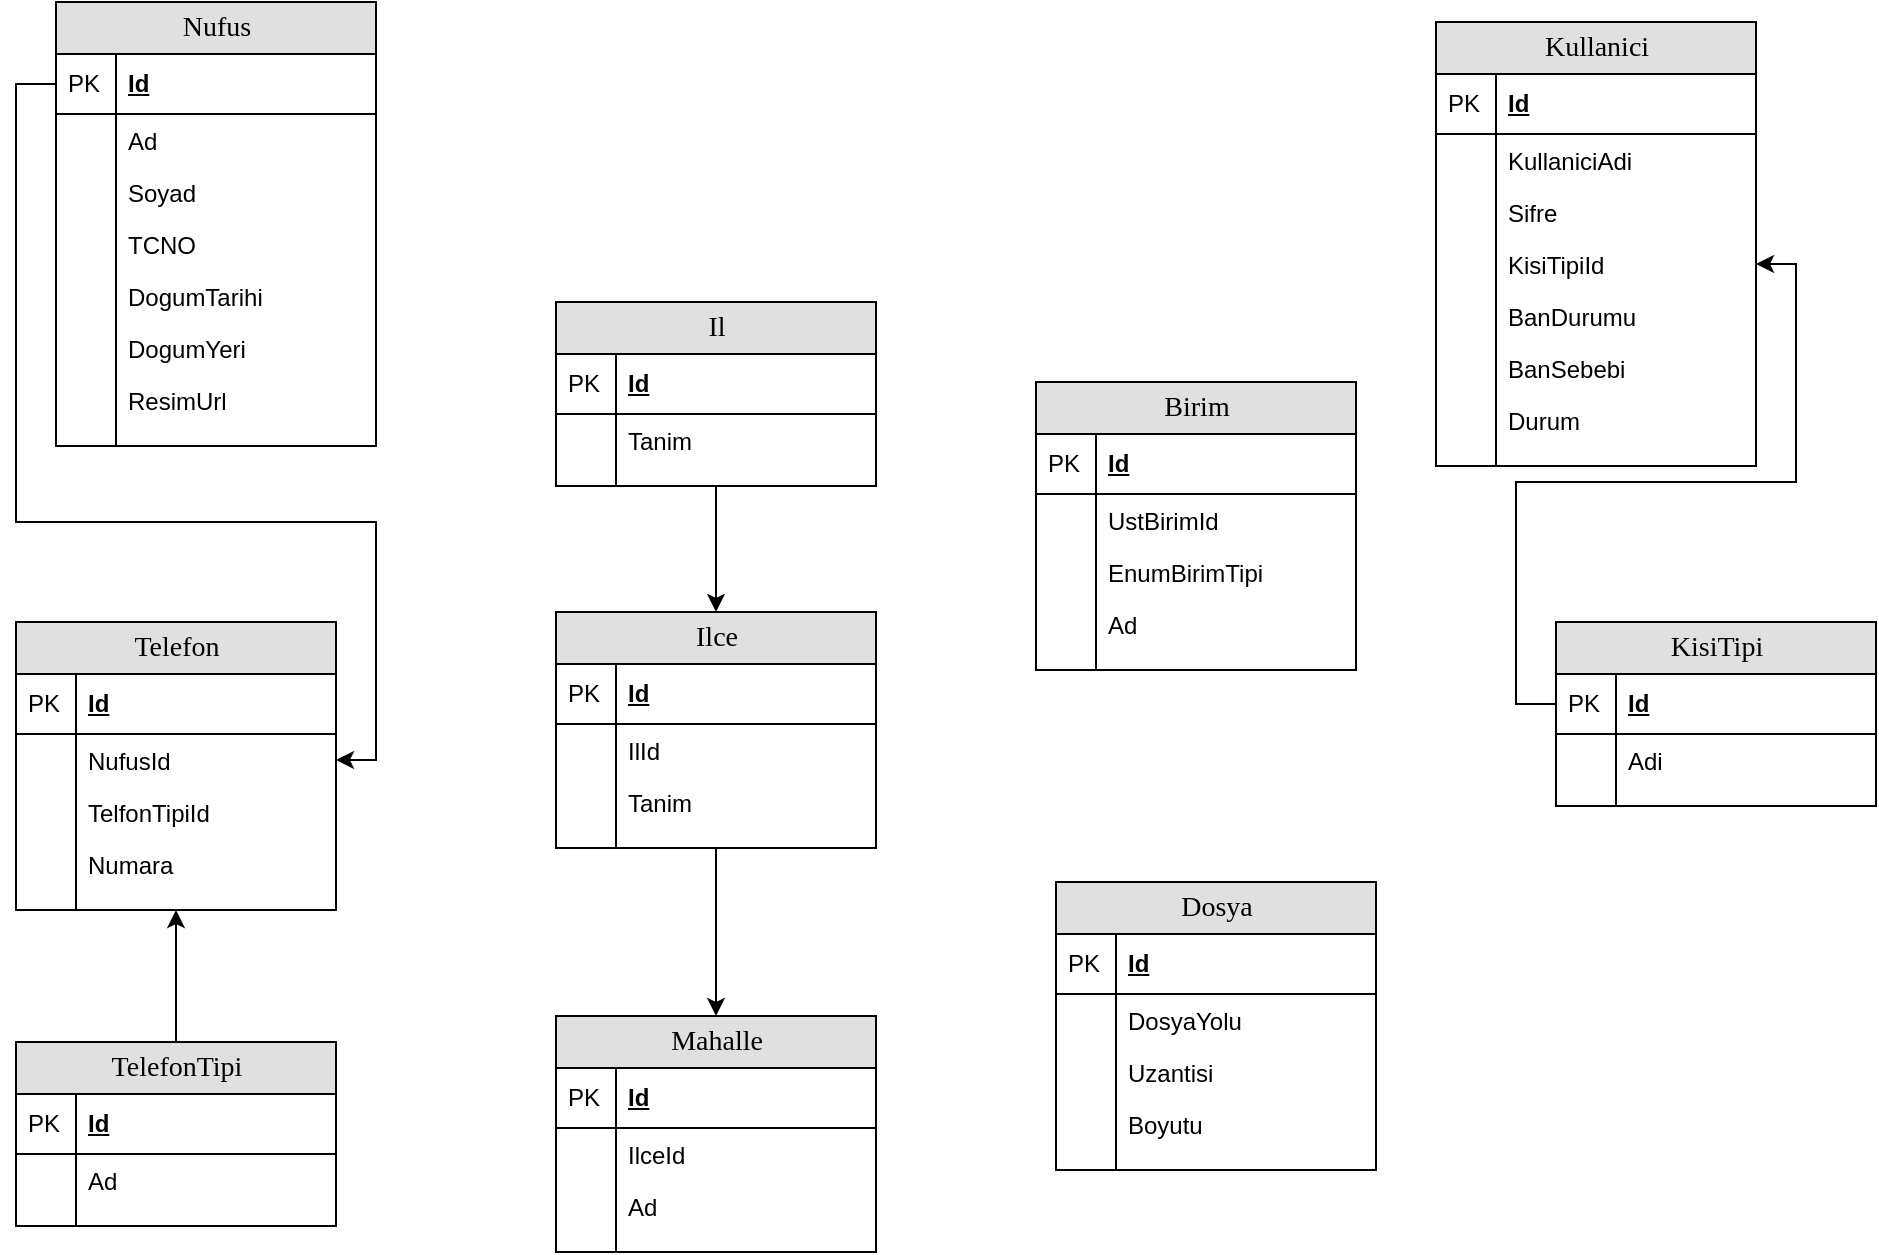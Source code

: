 <mxfile version="15.4.0" type="device" pages="9"><diagram id="ptZJ01MQ-_z4SQSXaTJ0" name="Genel"><mxGraphModel dx="1326" dy="816" grid="1" gridSize="10" guides="1" tooltips="1" connect="1" arrows="1" fold="1" page="1" pageScale="1" pageWidth="1169" pageHeight="827" math="0" shadow="0"><root><mxCell id="wBAqsbILajW-tyAexXrS-0"/><mxCell id="wBAqsbILajW-tyAexXrS-1" parent="wBAqsbILajW-tyAexXrS-0"/><mxCell id="Qx6G1O9X1kkRJeyK06RM-0" value="Nufus" style="swimlane;html=1;fontStyle=0;childLayout=stackLayout;horizontal=1;startSize=26;fillColor=#e0e0e0;horizontalStack=0;resizeParent=1;resizeLast=0;collapsible=1;marginBottom=0;swimlaneFillColor=#ffffff;align=center;rounded=0;shadow=0;comic=0;labelBackgroundColor=none;strokeWidth=1;fontFamily=Verdana;fontSize=14" parent="wBAqsbILajW-tyAexXrS-1" vertex="1"><mxGeometry x="70" y="50" width="160" height="222" as="geometry"/></mxCell><mxCell id="Qx6G1O9X1kkRJeyK06RM-1" value="Id" style="shape=partialRectangle;top=0;left=0;right=0;bottom=1;html=1;align=left;verticalAlign=middle;fillColor=none;spacingLeft=34;spacingRight=4;whiteSpace=wrap;overflow=hidden;rotatable=0;points=[[0,0.5],[1,0.5]];portConstraint=eastwest;dropTarget=0;fontStyle=5;" parent="Qx6G1O9X1kkRJeyK06RM-0" vertex="1"><mxGeometry y="26" width="160" height="30" as="geometry"/></mxCell><mxCell id="Qx6G1O9X1kkRJeyK06RM-2" value="PK" style="shape=partialRectangle;top=0;left=0;bottom=0;html=1;fillColor=none;align=left;verticalAlign=middle;spacingLeft=4;spacingRight=4;whiteSpace=wrap;overflow=hidden;rotatable=0;points=[];portConstraint=eastwest;part=1;" parent="Qx6G1O9X1kkRJeyK06RM-1" vertex="1" connectable="0"><mxGeometry width="30" height="30" as="geometry"/></mxCell><mxCell id="Qx6G1O9X1kkRJeyK06RM-5" value="Ad" style="shape=partialRectangle;top=0;left=0;right=0;bottom=0;html=1;align=left;verticalAlign=top;fillColor=none;spacingLeft=34;spacingRight=4;whiteSpace=wrap;overflow=hidden;rotatable=0;points=[[0,0.5],[1,0.5]];portConstraint=eastwest;dropTarget=0;" parent="Qx6G1O9X1kkRJeyK06RM-0" vertex="1"><mxGeometry y="56" width="160" height="26" as="geometry"/></mxCell><mxCell id="Qx6G1O9X1kkRJeyK06RM-6" value="" style="shape=partialRectangle;top=0;left=0;bottom=0;html=1;fillColor=none;align=left;verticalAlign=top;spacingLeft=4;spacingRight=4;whiteSpace=wrap;overflow=hidden;rotatable=0;points=[];portConstraint=eastwest;part=1;" parent="Qx6G1O9X1kkRJeyK06RM-5" vertex="1" connectable="0"><mxGeometry width="30" height="26" as="geometry"/></mxCell><mxCell id="Qx6G1O9X1kkRJeyK06RM-7" value="Soyad" style="shape=partialRectangle;top=0;left=0;right=0;bottom=0;html=1;align=left;verticalAlign=top;fillColor=none;spacingLeft=34;spacingRight=4;whiteSpace=wrap;overflow=hidden;rotatable=0;points=[[0,0.5],[1,0.5]];portConstraint=eastwest;dropTarget=0;" parent="Qx6G1O9X1kkRJeyK06RM-0" vertex="1"><mxGeometry y="82" width="160" height="26" as="geometry"/></mxCell><mxCell id="Qx6G1O9X1kkRJeyK06RM-8" value="" style="shape=partialRectangle;top=0;left=0;bottom=0;html=1;fillColor=none;align=left;verticalAlign=top;spacingLeft=4;spacingRight=4;whiteSpace=wrap;overflow=hidden;rotatable=0;points=[];portConstraint=eastwest;part=1;" parent="Qx6G1O9X1kkRJeyK06RM-7" vertex="1" connectable="0"><mxGeometry width="30" height="26" as="geometry"/></mxCell><mxCell id="Qx6G1O9X1kkRJeyK06RM-11" value="TCNO" style="shape=partialRectangle;top=0;left=0;right=0;bottom=0;html=1;align=left;verticalAlign=top;fillColor=none;spacingLeft=34;spacingRight=4;whiteSpace=wrap;overflow=hidden;rotatable=0;points=[[0,0.5],[1,0.5]];portConstraint=eastwest;dropTarget=0;" parent="Qx6G1O9X1kkRJeyK06RM-0" vertex="1"><mxGeometry y="108" width="160" height="26" as="geometry"/></mxCell><mxCell id="Qx6G1O9X1kkRJeyK06RM-12" value="" style="shape=partialRectangle;top=0;left=0;bottom=0;html=1;fillColor=none;align=left;verticalAlign=top;spacingLeft=4;spacingRight=4;whiteSpace=wrap;overflow=hidden;rotatable=0;points=[];portConstraint=eastwest;part=1;" parent="Qx6G1O9X1kkRJeyK06RM-11" vertex="1" connectable="0"><mxGeometry width="30" height="26" as="geometry"/></mxCell><mxCell id="Qx6G1O9X1kkRJeyK06RM-13" value="DogumTarihi" style="shape=partialRectangle;top=0;left=0;right=0;bottom=0;html=1;align=left;verticalAlign=top;fillColor=none;spacingLeft=34;spacingRight=4;whiteSpace=wrap;overflow=hidden;rotatable=0;points=[[0,0.5],[1,0.5]];portConstraint=eastwest;dropTarget=0;" parent="Qx6G1O9X1kkRJeyK06RM-0" vertex="1"><mxGeometry y="134" width="160" height="26" as="geometry"/></mxCell><mxCell id="Qx6G1O9X1kkRJeyK06RM-14" value="" style="shape=partialRectangle;top=0;left=0;bottom=0;html=1;fillColor=none;align=left;verticalAlign=top;spacingLeft=4;spacingRight=4;whiteSpace=wrap;overflow=hidden;rotatable=0;points=[];portConstraint=eastwest;part=1;" parent="Qx6G1O9X1kkRJeyK06RM-13" vertex="1" connectable="0"><mxGeometry width="30" height="26" as="geometry"/></mxCell><mxCell id="Qx6G1O9X1kkRJeyK06RM-15" value="DogumYeri" style="shape=partialRectangle;top=0;left=0;right=0;bottom=0;html=1;align=left;verticalAlign=top;fillColor=none;spacingLeft=34;spacingRight=4;whiteSpace=wrap;overflow=hidden;rotatable=0;points=[[0,0.5],[1,0.5]];portConstraint=eastwest;dropTarget=0;" parent="Qx6G1O9X1kkRJeyK06RM-0" vertex="1"><mxGeometry y="160" width="160" height="26" as="geometry"/></mxCell><mxCell id="Qx6G1O9X1kkRJeyK06RM-16" value="" style="shape=partialRectangle;top=0;left=0;bottom=0;html=1;fillColor=none;align=left;verticalAlign=top;spacingLeft=4;spacingRight=4;whiteSpace=wrap;overflow=hidden;rotatable=0;points=[];portConstraint=eastwest;part=1;" parent="Qx6G1O9X1kkRJeyK06RM-15" vertex="1" connectable="0"><mxGeometry width="30" height="26" as="geometry"/></mxCell><mxCell id="o5lbww8sM_LvZQGg6upO-0" value="ResimUrl" style="shape=partialRectangle;top=0;left=0;right=0;bottom=0;html=1;align=left;verticalAlign=top;fillColor=none;spacingLeft=34;spacingRight=4;whiteSpace=wrap;overflow=hidden;rotatable=0;points=[[0,0.5],[1,0.5]];portConstraint=eastwest;dropTarget=0;" parent="Qx6G1O9X1kkRJeyK06RM-0" vertex="1"><mxGeometry y="186" width="160" height="26" as="geometry"/></mxCell><mxCell id="o5lbww8sM_LvZQGg6upO-1" value="" style="shape=partialRectangle;top=0;left=0;bottom=0;html=1;fillColor=none;align=left;verticalAlign=top;spacingLeft=4;spacingRight=4;whiteSpace=wrap;overflow=hidden;rotatable=0;points=[];portConstraint=eastwest;part=1;" parent="o5lbww8sM_LvZQGg6upO-0" vertex="1" connectable="0"><mxGeometry width="30" height="26" as="geometry"/></mxCell><mxCell id="Qx6G1O9X1kkRJeyK06RM-9" value="" style="shape=partialRectangle;top=0;left=0;right=0;bottom=0;html=1;align=left;verticalAlign=top;fillColor=none;spacingLeft=34;spacingRight=4;whiteSpace=wrap;overflow=hidden;rotatable=0;points=[[0,0.5],[1,0.5]];portConstraint=eastwest;dropTarget=0;" parent="Qx6G1O9X1kkRJeyK06RM-0" vertex="1"><mxGeometry y="212" width="160" height="10" as="geometry"/></mxCell><mxCell id="Qx6G1O9X1kkRJeyK06RM-10" value="" style="shape=partialRectangle;top=0;left=0;bottom=0;html=1;fillColor=none;align=left;verticalAlign=top;spacingLeft=4;spacingRight=4;whiteSpace=wrap;overflow=hidden;rotatable=0;points=[];portConstraint=eastwest;part=1;" parent="Qx6G1O9X1kkRJeyK06RM-9" vertex="1" connectable="0"><mxGeometry width="30" height="10" as="geometry"/></mxCell><mxCell id="Qx6G1O9X1kkRJeyK06RM-66" style="edgeStyle=orthogonalEdgeStyle;rounded=0;orthogonalLoop=1;jettySize=auto;html=1;" parent="wBAqsbILajW-tyAexXrS-1" source="Qx6G1O9X1kkRJeyK06RM-40" target="Qx6G1O9X1kkRJeyK06RM-57" edge="1"><mxGeometry relative="1" as="geometry"/></mxCell><mxCell id="Qx6G1O9X1kkRJeyK06RM-40" value="TelefonTipi" style="swimlane;html=1;fontStyle=0;childLayout=stackLayout;horizontal=1;startSize=26;fillColor=#e0e0e0;horizontalStack=0;resizeParent=1;resizeLast=0;collapsible=1;marginBottom=0;swimlaneFillColor=#ffffff;align=center;rounded=0;shadow=0;comic=0;labelBackgroundColor=none;strokeWidth=1;fontFamily=Verdana;fontSize=14" parent="wBAqsbILajW-tyAexXrS-1" vertex="1"><mxGeometry x="50" y="570" width="160" height="92" as="geometry"/></mxCell><mxCell id="Qx6G1O9X1kkRJeyK06RM-41" value="Id" style="shape=partialRectangle;top=0;left=0;right=0;bottom=1;html=1;align=left;verticalAlign=middle;fillColor=none;spacingLeft=34;spacingRight=4;whiteSpace=wrap;overflow=hidden;rotatable=0;points=[[0,0.5],[1,0.5]];portConstraint=eastwest;dropTarget=0;fontStyle=5;" parent="Qx6G1O9X1kkRJeyK06RM-40" vertex="1"><mxGeometry y="26" width="160" height="30" as="geometry"/></mxCell><mxCell id="Qx6G1O9X1kkRJeyK06RM-42" value="PK" style="shape=partialRectangle;top=0;left=0;bottom=0;html=1;fillColor=none;align=left;verticalAlign=middle;spacingLeft=4;spacingRight=4;whiteSpace=wrap;overflow=hidden;rotatable=0;points=[];portConstraint=eastwest;part=1;" parent="Qx6G1O9X1kkRJeyK06RM-41" vertex="1" connectable="0"><mxGeometry width="30" height="30" as="geometry"/></mxCell><mxCell id="Qx6G1O9X1kkRJeyK06RM-45" value="Ad" style="shape=partialRectangle;top=0;left=0;right=0;bottom=0;html=1;align=left;verticalAlign=top;fillColor=none;spacingLeft=34;spacingRight=4;whiteSpace=wrap;overflow=hidden;rotatable=0;points=[[0,0.5],[1,0.5]];portConstraint=eastwest;dropTarget=0;" parent="Qx6G1O9X1kkRJeyK06RM-40" vertex="1"><mxGeometry y="56" width="160" height="26" as="geometry"/></mxCell><mxCell id="Qx6G1O9X1kkRJeyK06RM-46" value="" style="shape=partialRectangle;top=0;left=0;bottom=0;html=1;fillColor=none;align=left;verticalAlign=top;spacingLeft=4;spacingRight=4;whiteSpace=wrap;overflow=hidden;rotatable=0;points=[];portConstraint=eastwest;part=1;" parent="Qx6G1O9X1kkRJeyK06RM-45" vertex="1" connectable="0"><mxGeometry width="30" height="26" as="geometry"/></mxCell><mxCell id="Qx6G1O9X1kkRJeyK06RM-55" value="" style="shape=partialRectangle;top=0;left=0;right=0;bottom=0;html=1;align=left;verticalAlign=top;fillColor=none;spacingLeft=34;spacingRight=4;whiteSpace=wrap;overflow=hidden;rotatable=0;points=[[0,0.5],[1,0.5]];portConstraint=eastwest;dropTarget=0;" parent="Qx6G1O9X1kkRJeyK06RM-40" vertex="1"><mxGeometry y="82" width="160" height="10" as="geometry"/></mxCell><mxCell id="Qx6G1O9X1kkRJeyK06RM-56" value="" style="shape=partialRectangle;top=0;left=0;bottom=0;html=1;fillColor=none;align=left;verticalAlign=top;spacingLeft=4;spacingRight=4;whiteSpace=wrap;overflow=hidden;rotatable=0;points=[];portConstraint=eastwest;part=1;" parent="Qx6G1O9X1kkRJeyK06RM-55" vertex="1" connectable="0"><mxGeometry width="30" height="10" as="geometry"/></mxCell><mxCell id="Qx6G1O9X1kkRJeyK06RM-57" value="Telefon" style="swimlane;html=1;fontStyle=0;childLayout=stackLayout;horizontal=1;startSize=26;fillColor=#e0e0e0;horizontalStack=0;resizeParent=1;resizeLast=0;collapsible=1;marginBottom=0;swimlaneFillColor=#ffffff;align=center;rounded=0;shadow=0;comic=0;labelBackgroundColor=none;strokeWidth=1;fontFamily=Verdana;fontSize=14" parent="wBAqsbILajW-tyAexXrS-1" vertex="1"><mxGeometry x="50" y="360" width="160" height="144" as="geometry"/></mxCell><mxCell id="Qx6G1O9X1kkRJeyK06RM-58" value="Id" style="shape=partialRectangle;top=0;left=0;right=0;bottom=1;html=1;align=left;verticalAlign=middle;fillColor=none;spacingLeft=34;spacingRight=4;whiteSpace=wrap;overflow=hidden;rotatable=0;points=[[0,0.5],[1,0.5]];portConstraint=eastwest;dropTarget=0;fontStyle=5;" parent="Qx6G1O9X1kkRJeyK06RM-57" vertex="1"><mxGeometry y="26" width="160" height="30" as="geometry"/></mxCell><mxCell id="Qx6G1O9X1kkRJeyK06RM-59" value="PK" style="shape=partialRectangle;top=0;left=0;bottom=0;html=1;fillColor=none;align=left;verticalAlign=middle;spacingLeft=4;spacingRight=4;whiteSpace=wrap;overflow=hidden;rotatable=0;points=[];portConstraint=eastwest;part=1;" parent="Qx6G1O9X1kkRJeyK06RM-58" vertex="1" connectable="0"><mxGeometry width="30" height="30" as="geometry"/></mxCell><mxCell id="Qx6G1O9X1kkRJeyK06RM-62" value="NufusId" style="shape=partialRectangle;top=0;left=0;right=0;bottom=0;html=1;align=left;verticalAlign=top;fillColor=none;spacingLeft=34;spacingRight=4;whiteSpace=wrap;overflow=hidden;rotatable=0;points=[[0,0.5],[1,0.5]];portConstraint=eastwest;dropTarget=0;" parent="Qx6G1O9X1kkRJeyK06RM-57" vertex="1"><mxGeometry y="56" width="160" height="26" as="geometry"/></mxCell><mxCell id="Qx6G1O9X1kkRJeyK06RM-63" value="" style="shape=partialRectangle;top=0;left=0;bottom=0;html=1;fillColor=none;align=left;verticalAlign=top;spacingLeft=4;spacingRight=4;whiteSpace=wrap;overflow=hidden;rotatable=0;points=[];portConstraint=eastwest;part=1;" parent="Qx6G1O9X1kkRJeyK06RM-62" vertex="1" connectable="0"><mxGeometry width="30" height="26" as="geometry"/></mxCell><mxCell id="Qx6G1O9X1kkRJeyK06RM-67" value="TelfonTipiId" style="shape=partialRectangle;top=0;left=0;right=0;bottom=0;html=1;align=left;verticalAlign=top;fillColor=none;spacingLeft=34;spacingRight=4;whiteSpace=wrap;overflow=hidden;rotatable=0;points=[[0,0.5],[1,0.5]];portConstraint=eastwest;dropTarget=0;" parent="Qx6G1O9X1kkRJeyK06RM-57" vertex="1"><mxGeometry y="82" width="160" height="26" as="geometry"/></mxCell><mxCell id="Qx6G1O9X1kkRJeyK06RM-68" value="" style="shape=partialRectangle;top=0;left=0;bottom=0;html=1;fillColor=none;align=left;verticalAlign=top;spacingLeft=4;spacingRight=4;whiteSpace=wrap;overflow=hidden;rotatable=0;points=[];portConstraint=eastwest;part=1;" parent="Qx6G1O9X1kkRJeyK06RM-67" vertex="1" connectable="0"><mxGeometry width="30" height="26" as="geometry"/></mxCell><mxCell id="Qx6G1O9X1kkRJeyK06RM-69" value="Numara" style="shape=partialRectangle;top=0;left=0;right=0;bottom=0;html=1;align=left;verticalAlign=top;fillColor=none;spacingLeft=34;spacingRight=4;whiteSpace=wrap;overflow=hidden;rotatable=0;points=[[0,0.5],[1,0.5]];portConstraint=eastwest;dropTarget=0;" parent="Qx6G1O9X1kkRJeyK06RM-57" vertex="1"><mxGeometry y="108" width="160" height="26" as="geometry"/></mxCell><mxCell id="Qx6G1O9X1kkRJeyK06RM-70" value="" style="shape=partialRectangle;top=0;left=0;bottom=0;html=1;fillColor=none;align=left;verticalAlign=top;spacingLeft=4;spacingRight=4;whiteSpace=wrap;overflow=hidden;rotatable=0;points=[];portConstraint=eastwest;part=1;" parent="Qx6G1O9X1kkRJeyK06RM-69" vertex="1" connectable="0"><mxGeometry width="30" height="26" as="geometry"/></mxCell><mxCell id="Qx6G1O9X1kkRJeyK06RM-64" value="" style="shape=partialRectangle;top=0;left=0;right=0;bottom=0;html=1;align=left;verticalAlign=top;fillColor=none;spacingLeft=34;spacingRight=4;whiteSpace=wrap;overflow=hidden;rotatable=0;points=[[0,0.5],[1,0.5]];portConstraint=eastwest;dropTarget=0;" parent="Qx6G1O9X1kkRJeyK06RM-57" vertex="1"><mxGeometry y="134" width="160" height="10" as="geometry"/></mxCell><mxCell id="Qx6G1O9X1kkRJeyK06RM-65" value="" style="shape=partialRectangle;top=0;left=0;bottom=0;html=1;fillColor=none;align=left;verticalAlign=top;spacingLeft=4;spacingRight=4;whiteSpace=wrap;overflow=hidden;rotatable=0;points=[];portConstraint=eastwest;part=1;" parent="Qx6G1O9X1kkRJeyK06RM-64" vertex="1" connectable="0"><mxGeometry width="30" height="10" as="geometry"/></mxCell><mxCell id="Qx6G1O9X1kkRJeyK06RM-71" style="edgeStyle=orthogonalEdgeStyle;rounded=0;orthogonalLoop=1;jettySize=auto;html=1;" parent="wBAqsbILajW-tyAexXrS-1" source="Qx6G1O9X1kkRJeyK06RM-1" target="Qx6G1O9X1kkRJeyK06RM-62" edge="1"><mxGeometry relative="1" as="geometry"><Array as="points"><mxPoint x="50" y="91"/><mxPoint x="50" y="310"/><mxPoint x="230" y="310"/><mxPoint x="230" y="429"/></Array></mxGeometry></mxCell><mxCell id="Qx6G1O9X1kkRJeyK06RM-82" value="Birim" style="swimlane;html=1;fontStyle=0;childLayout=stackLayout;horizontal=1;startSize=26;fillColor=#e0e0e0;horizontalStack=0;resizeParent=1;resizeLast=0;collapsible=1;marginBottom=0;swimlaneFillColor=#ffffff;align=center;rounded=0;shadow=0;comic=0;labelBackgroundColor=none;strokeWidth=1;fontFamily=Verdana;fontSize=14" parent="wBAqsbILajW-tyAexXrS-1" vertex="1"><mxGeometry x="560" y="240" width="160" height="144" as="geometry"/></mxCell><mxCell id="Qx6G1O9X1kkRJeyK06RM-83" value="Id" style="shape=partialRectangle;top=0;left=0;right=0;bottom=1;html=1;align=left;verticalAlign=middle;fillColor=none;spacingLeft=34;spacingRight=4;whiteSpace=wrap;overflow=hidden;rotatable=0;points=[[0,0.5],[1,0.5]];portConstraint=eastwest;dropTarget=0;fontStyle=5;" parent="Qx6G1O9X1kkRJeyK06RM-82" vertex="1"><mxGeometry y="26" width="160" height="30" as="geometry"/></mxCell><mxCell id="Qx6G1O9X1kkRJeyK06RM-84" value="PK" style="shape=partialRectangle;top=0;left=0;bottom=0;html=1;fillColor=none;align=left;verticalAlign=middle;spacingLeft=4;spacingRight=4;whiteSpace=wrap;overflow=hidden;rotatable=0;points=[];portConstraint=eastwest;part=1;" parent="Qx6G1O9X1kkRJeyK06RM-83" vertex="1" connectable="0"><mxGeometry width="30" height="30" as="geometry"/></mxCell><mxCell id="Qx6G1O9X1kkRJeyK06RM-87" value="UstBirimId" style="shape=partialRectangle;top=0;left=0;right=0;bottom=0;html=1;align=left;verticalAlign=top;fillColor=none;spacingLeft=34;spacingRight=4;whiteSpace=wrap;overflow=hidden;rotatable=0;points=[[0,0.5],[1,0.5]];portConstraint=eastwest;dropTarget=0;" parent="Qx6G1O9X1kkRJeyK06RM-82" vertex="1"><mxGeometry y="56" width="160" height="26" as="geometry"/></mxCell><mxCell id="Qx6G1O9X1kkRJeyK06RM-88" value="" style="shape=partialRectangle;top=0;left=0;bottom=0;html=1;fillColor=none;align=left;verticalAlign=top;spacingLeft=4;spacingRight=4;whiteSpace=wrap;overflow=hidden;rotatable=0;points=[];portConstraint=eastwest;part=1;" parent="Qx6G1O9X1kkRJeyK06RM-87" vertex="1" connectable="0"><mxGeometry width="30" height="26" as="geometry"/></mxCell><mxCell id="Qx6G1O9X1kkRJeyK06RM-94" value="EnumBirimTipi" style="shape=partialRectangle;top=0;left=0;right=0;bottom=0;html=1;align=left;verticalAlign=top;fillColor=none;spacingLeft=34;spacingRight=4;whiteSpace=wrap;overflow=hidden;rotatable=0;points=[[0,0.5],[1,0.5]];portConstraint=eastwest;dropTarget=0;" parent="Qx6G1O9X1kkRJeyK06RM-82" vertex="1"><mxGeometry y="82" width="160" height="26" as="geometry"/></mxCell><mxCell id="Qx6G1O9X1kkRJeyK06RM-95" value="" style="shape=partialRectangle;top=0;left=0;bottom=0;html=1;fillColor=none;align=left;verticalAlign=top;spacingLeft=4;spacingRight=4;whiteSpace=wrap;overflow=hidden;rotatable=0;points=[];portConstraint=eastwest;part=1;" parent="Qx6G1O9X1kkRJeyK06RM-94" vertex="1" connectable="0"><mxGeometry width="30" height="26" as="geometry"/></mxCell><mxCell id="Qx6G1O9X1kkRJeyK06RM-96" value="Ad" style="shape=partialRectangle;top=0;left=0;right=0;bottom=0;html=1;align=left;verticalAlign=top;fillColor=none;spacingLeft=34;spacingRight=4;whiteSpace=wrap;overflow=hidden;rotatable=0;points=[[0,0.5],[1,0.5]];portConstraint=eastwest;dropTarget=0;" parent="Qx6G1O9X1kkRJeyK06RM-82" vertex="1"><mxGeometry y="108" width="160" height="26" as="geometry"/></mxCell><mxCell id="Qx6G1O9X1kkRJeyK06RM-97" value="" style="shape=partialRectangle;top=0;left=0;bottom=0;html=1;fillColor=none;align=left;verticalAlign=top;spacingLeft=4;spacingRight=4;whiteSpace=wrap;overflow=hidden;rotatable=0;points=[];portConstraint=eastwest;part=1;" parent="Qx6G1O9X1kkRJeyK06RM-96" vertex="1" connectable="0"><mxGeometry width="30" height="26" as="geometry"/></mxCell><mxCell id="Qx6G1O9X1kkRJeyK06RM-89" value="" style="shape=partialRectangle;top=0;left=0;right=0;bottom=0;html=1;align=left;verticalAlign=top;fillColor=none;spacingLeft=34;spacingRight=4;whiteSpace=wrap;overflow=hidden;rotatable=0;points=[[0,0.5],[1,0.5]];portConstraint=eastwest;dropTarget=0;" parent="Qx6G1O9X1kkRJeyK06RM-82" vertex="1"><mxGeometry y="134" width="160" height="10" as="geometry"/></mxCell><mxCell id="Qx6G1O9X1kkRJeyK06RM-90" value="" style="shape=partialRectangle;top=0;left=0;bottom=0;html=1;fillColor=none;align=left;verticalAlign=top;spacingLeft=4;spacingRight=4;whiteSpace=wrap;overflow=hidden;rotatable=0;points=[];portConstraint=eastwest;part=1;" parent="Qx6G1O9X1kkRJeyK06RM-89" vertex="1" connectable="0"><mxGeometry width="30" height="10" as="geometry"/></mxCell><mxCell id="Qx6G1O9X1kkRJeyK06RM-126" style="edgeStyle=orthogonalEdgeStyle;rounded=0;orthogonalLoop=1;jettySize=auto;html=1;" parent="wBAqsbILajW-tyAexXrS-1" source="Qx6G1O9X1kkRJeyK06RM-107" target="Qx6G1O9X1kkRJeyK06RM-117" edge="1"><mxGeometry relative="1" as="geometry"/></mxCell><mxCell id="Qx6G1O9X1kkRJeyK06RM-107" value="Il" style="swimlane;html=1;fontStyle=0;childLayout=stackLayout;horizontal=1;startSize=26;fillColor=#e0e0e0;horizontalStack=0;resizeParent=1;resizeLast=0;collapsible=1;marginBottom=0;swimlaneFillColor=#ffffff;align=center;rounded=0;shadow=0;comic=0;labelBackgroundColor=none;strokeWidth=1;fontFamily=Verdana;fontSize=14" parent="wBAqsbILajW-tyAexXrS-1" vertex="1"><mxGeometry x="320" y="200" width="160" height="92" as="geometry"/></mxCell><mxCell id="Qx6G1O9X1kkRJeyK06RM-108" value="Id" style="shape=partialRectangle;top=0;left=0;right=0;bottom=1;html=1;align=left;verticalAlign=middle;fillColor=none;spacingLeft=34;spacingRight=4;whiteSpace=wrap;overflow=hidden;rotatable=0;points=[[0,0.5],[1,0.5]];portConstraint=eastwest;dropTarget=0;fontStyle=5;" parent="Qx6G1O9X1kkRJeyK06RM-107" vertex="1"><mxGeometry y="26" width="160" height="30" as="geometry"/></mxCell><mxCell id="Qx6G1O9X1kkRJeyK06RM-109" value="PK" style="shape=partialRectangle;top=0;left=0;bottom=0;html=1;fillColor=none;align=left;verticalAlign=middle;spacingLeft=4;spacingRight=4;whiteSpace=wrap;overflow=hidden;rotatable=0;points=[];portConstraint=eastwest;part=1;" parent="Qx6G1O9X1kkRJeyK06RM-108" vertex="1" connectable="0"><mxGeometry width="30" height="30" as="geometry"/></mxCell><mxCell id="Qx6G1O9X1kkRJeyK06RM-137" value="Tanim" style="shape=partialRectangle;top=0;left=0;right=0;bottom=0;html=1;align=left;verticalAlign=top;fillColor=none;spacingLeft=34;spacingRight=4;whiteSpace=wrap;overflow=hidden;rotatable=0;points=[[0,0.5],[1,0.5]];portConstraint=eastwest;dropTarget=0;" parent="Qx6G1O9X1kkRJeyK06RM-107" vertex="1"><mxGeometry y="56" width="160" height="26" as="geometry"/></mxCell><mxCell id="Qx6G1O9X1kkRJeyK06RM-138" value="" style="shape=partialRectangle;top=0;left=0;bottom=0;html=1;fillColor=none;align=left;verticalAlign=top;spacingLeft=4;spacingRight=4;whiteSpace=wrap;overflow=hidden;rotatable=0;points=[];portConstraint=eastwest;part=1;" parent="Qx6G1O9X1kkRJeyK06RM-137" vertex="1" connectable="0"><mxGeometry width="30" height="26" as="geometry"/></mxCell><mxCell id="Qx6G1O9X1kkRJeyK06RM-114" value="" style="shape=partialRectangle;top=0;left=0;right=0;bottom=0;html=1;align=left;verticalAlign=top;fillColor=none;spacingLeft=34;spacingRight=4;whiteSpace=wrap;overflow=hidden;rotatable=0;points=[[0,0.5],[1,0.5]];portConstraint=eastwest;dropTarget=0;" parent="Qx6G1O9X1kkRJeyK06RM-107" vertex="1"><mxGeometry y="82" width="160" height="10" as="geometry"/></mxCell><mxCell id="Qx6G1O9X1kkRJeyK06RM-115" value="" style="shape=partialRectangle;top=0;left=0;bottom=0;html=1;fillColor=none;align=left;verticalAlign=top;spacingLeft=4;spacingRight=4;whiteSpace=wrap;overflow=hidden;rotatable=0;points=[];portConstraint=eastwest;part=1;" parent="Qx6G1O9X1kkRJeyK06RM-114" vertex="1" connectable="0"><mxGeometry width="30" height="10" as="geometry"/></mxCell><mxCell id="Qx6G1O9X1kkRJeyK06RM-136" style="edgeStyle=orthogonalEdgeStyle;rounded=0;orthogonalLoop=1;jettySize=auto;html=1;" parent="wBAqsbILajW-tyAexXrS-1" source="Qx6G1O9X1kkRJeyK06RM-117" target="Qx6G1O9X1kkRJeyK06RM-127" edge="1"><mxGeometry relative="1" as="geometry"/></mxCell><mxCell id="Qx6G1O9X1kkRJeyK06RM-117" value="Ilce" style="swimlane;html=1;fontStyle=0;childLayout=stackLayout;horizontal=1;startSize=26;fillColor=#e0e0e0;horizontalStack=0;resizeParent=1;resizeLast=0;collapsible=1;marginBottom=0;swimlaneFillColor=#ffffff;align=center;rounded=0;shadow=0;comic=0;labelBackgroundColor=none;strokeWidth=1;fontFamily=Verdana;fontSize=14" parent="wBAqsbILajW-tyAexXrS-1" vertex="1"><mxGeometry x="320" y="355" width="160" height="118" as="geometry"/></mxCell><mxCell id="Qx6G1O9X1kkRJeyK06RM-118" value="Id" style="shape=partialRectangle;top=0;left=0;right=0;bottom=1;html=1;align=left;verticalAlign=middle;fillColor=none;spacingLeft=34;spacingRight=4;whiteSpace=wrap;overflow=hidden;rotatable=0;points=[[0,0.5],[1,0.5]];portConstraint=eastwest;dropTarget=0;fontStyle=5;" parent="Qx6G1O9X1kkRJeyK06RM-117" vertex="1"><mxGeometry y="26" width="160" height="30" as="geometry"/></mxCell><mxCell id="Qx6G1O9X1kkRJeyK06RM-119" value="PK" style="shape=partialRectangle;top=0;left=0;bottom=0;html=1;fillColor=none;align=left;verticalAlign=middle;spacingLeft=4;spacingRight=4;whiteSpace=wrap;overflow=hidden;rotatable=0;points=[];portConstraint=eastwest;part=1;" parent="Qx6G1O9X1kkRJeyK06RM-118" vertex="1" connectable="0"><mxGeometry width="30" height="30" as="geometry"/></mxCell><mxCell id="Qx6G1O9X1kkRJeyK06RM-122" value="IlId" style="shape=partialRectangle;top=0;left=0;right=0;bottom=0;html=1;align=left;verticalAlign=top;fillColor=none;spacingLeft=34;spacingRight=4;whiteSpace=wrap;overflow=hidden;rotatable=0;points=[[0,0.5],[1,0.5]];portConstraint=eastwest;dropTarget=0;" parent="Qx6G1O9X1kkRJeyK06RM-117" vertex="1"><mxGeometry y="56" width="160" height="26" as="geometry"/></mxCell><mxCell id="Qx6G1O9X1kkRJeyK06RM-123" value="" style="shape=partialRectangle;top=0;left=0;bottom=0;html=1;fillColor=none;align=left;verticalAlign=top;spacingLeft=4;spacingRight=4;whiteSpace=wrap;overflow=hidden;rotatable=0;points=[];portConstraint=eastwest;part=1;" parent="Qx6G1O9X1kkRJeyK06RM-122" vertex="1" connectable="0"><mxGeometry width="30" height="26" as="geometry"/></mxCell><mxCell id="Qx6G1O9X1kkRJeyK06RM-157" value="Tanim" style="shape=partialRectangle;top=0;left=0;right=0;bottom=0;html=1;align=left;verticalAlign=top;fillColor=none;spacingLeft=34;spacingRight=4;whiteSpace=wrap;overflow=hidden;rotatable=0;points=[[0,0.5],[1,0.5]];portConstraint=eastwest;dropTarget=0;" parent="Qx6G1O9X1kkRJeyK06RM-117" vertex="1"><mxGeometry y="82" width="160" height="26" as="geometry"/></mxCell><mxCell id="Qx6G1O9X1kkRJeyK06RM-158" value="" style="shape=partialRectangle;top=0;left=0;bottom=0;html=1;fillColor=none;align=left;verticalAlign=top;spacingLeft=4;spacingRight=4;whiteSpace=wrap;overflow=hidden;rotatable=0;points=[];portConstraint=eastwest;part=1;" parent="Qx6G1O9X1kkRJeyK06RM-157" vertex="1" connectable="0"><mxGeometry width="30" height="26" as="geometry"/></mxCell><mxCell id="Qx6G1O9X1kkRJeyK06RM-124" value="" style="shape=partialRectangle;top=0;left=0;right=0;bottom=0;html=1;align=left;verticalAlign=top;fillColor=none;spacingLeft=34;spacingRight=4;whiteSpace=wrap;overflow=hidden;rotatable=0;points=[[0,0.5],[1,0.5]];portConstraint=eastwest;dropTarget=0;" parent="Qx6G1O9X1kkRJeyK06RM-117" vertex="1"><mxGeometry y="108" width="160" height="10" as="geometry"/></mxCell><mxCell id="Qx6G1O9X1kkRJeyK06RM-125" value="" style="shape=partialRectangle;top=0;left=0;bottom=0;html=1;fillColor=none;align=left;verticalAlign=top;spacingLeft=4;spacingRight=4;whiteSpace=wrap;overflow=hidden;rotatable=0;points=[];portConstraint=eastwest;part=1;" parent="Qx6G1O9X1kkRJeyK06RM-124" vertex="1" connectable="0"><mxGeometry width="30" height="10" as="geometry"/></mxCell><mxCell id="Qx6G1O9X1kkRJeyK06RM-127" value="Mahalle" style="swimlane;html=1;fontStyle=0;childLayout=stackLayout;horizontal=1;startSize=26;fillColor=#e0e0e0;horizontalStack=0;resizeParent=1;resizeLast=0;collapsible=1;marginBottom=0;swimlaneFillColor=#ffffff;align=center;rounded=0;shadow=0;comic=0;labelBackgroundColor=none;strokeWidth=1;fontFamily=Verdana;fontSize=14" parent="wBAqsbILajW-tyAexXrS-1" vertex="1"><mxGeometry x="320" y="557" width="160" height="118" as="geometry"/></mxCell><mxCell id="Qx6G1O9X1kkRJeyK06RM-128" value="Id" style="shape=partialRectangle;top=0;left=0;right=0;bottom=1;html=1;align=left;verticalAlign=middle;fillColor=none;spacingLeft=34;spacingRight=4;whiteSpace=wrap;overflow=hidden;rotatable=0;points=[[0,0.5],[1,0.5]];portConstraint=eastwest;dropTarget=0;fontStyle=5;" parent="Qx6G1O9X1kkRJeyK06RM-127" vertex="1"><mxGeometry y="26" width="160" height="30" as="geometry"/></mxCell><mxCell id="Qx6G1O9X1kkRJeyK06RM-129" value="PK" style="shape=partialRectangle;top=0;left=0;bottom=0;html=1;fillColor=none;align=left;verticalAlign=middle;spacingLeft=4;spacingRight=4;whiteSpace=wrap;overflow=hidden;rotatable=0;points=[];portConstraint=eastwest;part=1;" parent="Qx6G1O9X1kkRJeyK06RM-128" vertex="1" connectable="0"><mxGeometry width="30" height="30" as="geometry"/></mxCell><mxCell id="Qx6G1O9X1kkRJeyK06RM-132" value="IlceId" style="shape=partialRectangle;top=0;left=0;right=0;bottom=0;html=1;align=left;verticalAlign=top;fillColor=none;spacingLeft=34;spacingRight=4;whiteSpace=wrap;overflow=hidden;rotatable=0;points=[[0,0.5],[1,0.5]];portConstraint=eastwest;dropTarget=0;" parent="Qx6G1O9X1kkRJeyK06RM-127" vertex="1"><mxGeometry y="56" width="160" height="26" as="geometry"/></mxCell><mxCell id="Qx6G1O9X1kkRJeyK06RM-133" value="" style="shape=partialRectangle;top=0;left=0;bottom=0;html=1;fillColor=none;align=left;verticalAlign=top;spacingLeft=4;spacingRight=4;whiteSpace=wrap;overflow=hidden;rotatable=0;points=[];portConstraint=eastwest;part=1;" parent="Qx6G1O9X1kkRJeyK06RM-132" vertex="1" connectable="0"><mxGeometry width="30" height="26" as="geometry"/></mxCell><mxCell id="Qx6G1O9X1kkRJeyK06RM-159" value="Ad" style="shape=partialRectangle;top=0;left=0;right=0;bottom=0;html=1;align=left;verticalAlign=top;fillColor=none;spacingLeft=34;spacingRight=4;whiteSpace=wrap;overflow=hidden;rotatable=0;points=[[0,0.5],[1,0.5]];portConstraint=eastwest;dropTarget=0;" parent="Qx6G1O9X1kkRJeyK06RM-127" vertex="1"><mxGeometry y="82" width="160" height="26" as="geometry"/></mxCell><mxCell id="Qx6G1O9X1kkRJeyK06RM-160" value="" style="shape=partialRectangle;top=0;left=0;bottom=0;html=1;fillColor=none;align=left;verticalAlign=top;spacingLeft=4;spacingRight=4;whiteSpace=wrap;overflow=hidden;rotatable=0;points=[];portConstraint=eastwest;part=1;" parent="Qx6G1O9X1kkRJeyK06RM-159" vertex="1" connectable="0"><mxGeometry width="30" height="26" as="geometry"/></mxCell><mxCell id="Qx6G1O9X1kkRJeyK06RM-134" value="" style="shape=partialRectangle;top=0;left=0;right=0;bottom=0;html=1;align=left;verticalAlign=top;fillColor=none;spacingLeft=34;spacingRight=4;whiteSpace=wrap;overflow=hidden;rotatable=0;points=[[0,0.5],[1,0.5]];portConstraint=eastwest;dropTarget=0;" parent="Qx6G1O9X1kkRJeyK06RM-127" vertex="1"><mxGeometry y="108" width="160" height="10" as="geometry"/></mxCell><mxCell id="Qx6G1O9X1kkRJeyK06RM-135" value="" style="shape=partialRectangle;top=0;left=0;bottom=0;html=1;fillColor=none;align=left;verticalAlign=top;spacingLeft=4;spacingRight=4;whiteSpace=wrap;overflow=hidden;rotatable=0;points=[];portConstraint=eastwest;part=1;" parent="Qx6G1O9X1kkRJeyK06RM-134" vertex="1" connectable="0"><mxGeometry width="30" height="10" as="geometry"/></mxCell><mxCell id="Qx6G1O9X1kkRJeyK06RM-161" value="Dosya" style="swimlane;html=1;fontStyle=0;childLayout=stackLayout;horizontal=1;startSize=26;fillColor=#e0e0e0;horizontalStack=0;resizeParent=1;resizeLast=0;collapsible=1;marginBottom=0;swimlaneFillColor=#ffffff;align=center;rounded=0;shadow=0;comic=0;labelBackgroundColor=none;strokeWidth=1;fontFamily=Verdana;fontSize=14" parent="wBAqsbILajW-tyAexXrS-1" vertex="1"><mxGeometry x="570" y="490" width="160" height="144" as="geometry"/></mxCell><mxCell id="Qx6G1O9X1kkRJeyK06RM-162" value="Id" style="shape=partialRectangle;top=0;left=0;right=0;bottom=1;html=1;align=left;verticalAlign=middle;fillColor=none;spacingLeft=34;spacingRight=4;whiteSpace=wrap;overflow=hidden;rotatable=0;points=[[0,0.5],[1,0.5]];portConstraint=eastwest;dropTarget=0;fontStyle=5;" parent="Qx6G1O9X1kkRJeyK06RM-161" vertex="1"><mxGeometry y="26" width="160" height="30" as="geometry"/></mxCell><mxCell id="Qx6G1O9X1kkRJeyK06RM-163" value="PK" style="shape=partialRectangle;top=0;left=0;bottom=0;html=1;fillColor=none;align=left;verticalAlign=middle;spacingLeft=4;spacingRight=4;whiteSpace=wrap;overflow=hidden;rotatable=0;points=[];portConstraint=eastwest;part=1;" parent="Qx6G1O9X1kkRJeyK06RM-162" vertex="1" connectable="0"><mxGeometry width="30" height="30" as="geometry"/></mxCell><mxCell id="Qx6G1O9X1kkRJeyK06RM-166" value="DosyaYolu" style="shape=partialRectangle;top=0;left=0;right=0;bottom=0;html=1;align=left;verticalAlign=top;fillColor=none;spacingLeft=34;spacingRight=4;whiteSpace=wrap;overflow=hidden;rotatable=0;points=[[0,0.5],[1,0.5]];portConstraint=eastwest;dropTarget=0;" parent="Qx6G1O9X1kkRJeyK06RM-161" vertex="1"><mxGeometry y="56" width="160" height="26" as="geometry"/></mxCell><mxCell id="Qx6G1O9X1kkRJeyK06RM-167" value="" style="shape=partialRectangle;top=0;left=0;bottom=0;html=1;fillColor=none;align=left;verticalAlign=top;spacingLeft=4;spacingRight=4;whiteSpace=wrap;overflow=hidden;rotatable=0;points=[];portConstraint=eastwest;part=1;" parent="Qx6G1O9X1kkRJeyK06RM-166" vertex="1" connectable="0"><mxGeometry width="30" height="26" as="geometry"/></mxCell><mxCell id="Qx6G1O9X1kkRJeyK06RM-170" value="Uzantisi" style="shape=partialRectangle;top=0;left=0;right=0;bottom=0;html=1;align=left;verticalAlign=top;fillColor=none;spacingLeft=34;spacingRight=4;whiteSpace=wrap;overflow=hidden;rotatable=0;points=[[0,0.5],[1,0.5]];portConstraint=eastwest;dropTarget=0;" parent="Qx6G1O9X1kkRJeyK06RM-161" vertex="1"><mxGeometry y="82" width="160" height="26" as="geometry"/></mxCell><mxCell id="Qx6G1O9X1kkRJeyK06RM-171" value="" style="shape=partialRectangle;top=0;left=0;bottom=0;html=1;fillColor=none;align=left;verticalAlign=top;spacingLeft=4;spacingRight=4;whiteSpace=wrap;overflow=hidden;rotatable=0;points=[];portConstraint=eastwest;part=1;" parent="Qx6G1O9X1kkRJeyK06RM-170" vertex="1" connectable="0"><mxGeometry width="30" height="26" as="geometry"/></mxCell><mxCell id="Qx6G1O9X1kkRJeyK06RM-172" value="Boyutu" style="shape=partialRectangle;top=0;left=0;right=0;bottom=0;html=1;align=left;verticalAlign=top;fillColor=none;spacingLeft=34;spacingRight=4;whiteSpace=wrap;overflow=hidden;rotatable=0;points=[[0,0.5],[1,0.5]];portConstraint=eastwest;dropTarget=0;" parent="Qx6G1O9X1kkRJeyK06RM-161" vertex="1"><mxGeometry y="108" width="160" height="26" as="geometry"/></mxCell><mxCell id="Qx6G1O9X1kkRJeyK06RM-173" value="" style="shape=partialRectangle;top=0;left=0;bottom=0;html=1;fillColor=none;align=left;verticalAlign=top;spacingLeft=4;spacingRight=4;whiteSpace=wrap;overflow=hidden;rotatable=0;points=[];portConstraint=eastwest;part=1;" parent="Qx6G1O9X1kkRJeyK06RM-172" vertex="1" connectable="0"><mxGeometry width="30" height="26" as="geometry"/></mxCell><mxCell id="Qx6G1O9X1kkRJeyK06RM-168" value="" style="shape=partialRectangle;top=0;left=0;right=0;bottom=0;html=1;align=left;verticalAlign=top;fillColor=none;spacingLeft=34;spacingRight=4;whiteSpace=wrap;overflow=hidden;rotatable=0;points=[[0,0.5],[1,0.5]];portConstraint=eastwest;dropTarget=0;" parent="Qx6G1O9X1kkRJeyK06RM-161" vertex="1"><mxGeometry y="134" width="160" height="10" as="geometry"/></mxCell><mxCell id="Qx6G1O9X1kkRJeyK06RM-169" value="" style="shape=partialRectangle;top=0;left=0;bottom=0;html=1;fillColor=none;align=left;verticalAlign=top;spacingLeft=4;spacingRight=4;whiteSpace=wrap;overflow=hidden;rotatable=0;points=[];portConstraint=eastwest;part=1;" parent="Qx6G1O9X1kkRJeyK06RM-168" vertex="1" connectable="0"><mxGeometry width="30" height="10" as="geometry"/></mxCell><mxCell id="AOon8NkRZlQqjDoGSBt6-0" value="Kullanici" style="swimlane;html=1;fontStyle=0;childLayout=stackLayout;horizontal=1;startSize=26;fillColor=#e0e0e0;horizontalStack=0;resizeParent=1;resizeLast=0;collapsible=1;marginBottom=0;swimlaneFillColor=#ffffff;align=center;rounded=0;shadow=0;comic=0;labelBackgroundColor=none;strokeWidth=1;fontFamily=Verdana;fontSize=14" parent="wBAqsbILajW-tyAexXrS-1" vertex="1"><mxGeometry x="760" y="60" width="160" height="222" as="geometry"/></mxCell><mxCell id="AOon8NkRZlQqjDoGSBt6-1" value="Id" style="shape=partialRectangle;top=0;left=0;right=0;bottom=1;html=1;align=left;verticalAlign=middle;fillColor=none;spacingLeft=34;spacingRight=4;whiteSpace=wrap;overflow=hidden;rotatable=0;points=[[0,0.5],[1,0.5]];portConstraint=eastwest;dropTarget=0;fontStyle=5;" parent="AOon8NkRZlQqjDoGSBt6-0" vertex="1"><mxGeometry y="26" width="160" height="30" as="geometry"/></mxCell><mxCell id="AOon8NkRZlQqjDoGSBt6-2" value="PK" style="shape=partialRectangle;top=0;left=0;bottom=0;html=1;fillColor=none;align=left;verticalAlign=middle;spacingLeft=4;spacingRight=4;whiteSpace=wrap;overflow=hidden;rotatable=0;points=[];portConstraint=eastwest;part=1;" parent="AOon8NkRZlQqjDoGSBt6-1" vertex="1" connectable="0"><mxGeometry width="30" height="30" as="geometry"/></mxCell><mxCell id="AOon8NkRZlQqjDoGSBt6-3" value="KullaniciAdi" style="shape=partialRectangle;top=0;left=0;right=0;bottom=0;html=1;align=left;verticalAlign=top;fillColor=none;spacingLeft=34;spacingRight=4;whiteSpace=wrap;overflow=hidden;rotatable=0;points=[[0,0.5],[1,0.5]];portConstraint=eastwest;dropTarget=0;" parent="AOon8NkRZlQqjDoGSBt6-0" vertex="1"><mxGeometry y="56" width="160" height="26" as="geometry"/></mxCell><mxCell id="AOon8NkRZlQqjDoGSBt6-4" value="" style="shape=partialRectangle;top=0;left=0;bottom=0;html=1;fillColor=none;align=left;verticalAlign=top;spacingLeft=4;spacingRight=4;whiteSpace=wrap;overflow=hidden;rotatable=0;points=[];portConstraint=eastwest;part=1;" parent="AOon8NkRZlQqjDoGSBt6-3" vertex="1" connectable="0"><mxGeometry width="30" height="26" as="geometry"/></mxCell><mxCell id="AOon8NkRZlQqjDoGSBt6-5" value="Sifre" style="shape=partialRectangle;top=0;left=0;right=0;bottom=0;html=1;align=left;verticalAlign=top;fillColor=none;spacingLeft=34;spacingRight=4;whiteSpace=wrap;overflow=hidden;rotatable=0;points=[[0,0.5],[1,0.5]];portConstraint=eastwest;dropTarget=0;" parent="AOon8NkRZlQqjDoGSBt6-0" vertex="1"><mxGeometry y="82" width="160" height="26" as="geometry"/></mxCell><mxCell id="AOon8NkRZlQqjDoGSBt6-6" value="" style="shape=partialRectangle;top=0;left=0;bottom=0;html=1;fillColor=none;align=left;verticalAlign=top;spacingLeft=4;spacingRight=4;whiteSpace=wrap;overflow=hidden;rotatable=0;points=[];portConstraint=eastwest;part=1;" parent="AOon8NkRZlQqjDoGSBt6-5" vertex="1" connectable="0"><mxGeometry width="30" height="26" as="geometry"/></mxCell><mxCell id="AOon8NkRZlQqjDoGSBt6-7" value="KisiTipiId" style="shape=partialRectangle;top=0;left=0;right=0;bottom=0;html=1;align=left;verticalAlign=top;fillColor=none;spacingLeft=34;spacingRight=4;whiteSpace=wrap;overflow=hidden;rotatable=0;points=[[0,0.5],[1,0.5]];portConstraint=eastwest;dropTarget=0;" parent="AOon8NkRZlQqjDoGSBt6-0" vertex="1"><mxGeometry y="108" width="160" height="26" as="geometry"/></mxCell><mxCell id="AOon8NkRZlQqjDoGSBt6-8" value="" style="shape=partialRectangle;top=0;left=0;bottom=0;html=1;fillColor=none;align=left;verticalAlign=top;spacingLeft=4;spacingRight=4;whiteSpace=wrap;overflow=hidden;rotatable=0;points=[];portConstraint=eastwest;part=1;" parent="AOon8NkRZlQqjDoGSBt6-7" vertex="1" connectable="0"><mxGeometry width="30" height="26" as="geometry"/></mxCell><mxCell id="AOon8NkRZlQqjDoGSBt6-9" value="BanDurumu" style="shape=partialRectangle;top=0;left=0;right=0;bottom=0;html=1;align=left;verticalAlign=top;fillColor=none;spacingLeft=34;spacingRight=4;whiteSpace=wrap;overflow=hidden;rotatable=0;points=[[0,0.5],[1,0.5]];portConstraint=eastwest;dropTarget=0;" parent="AOon8NkRZlQqjDoGSBt6-0" vertex="1"><mxGeometry y="134" width="160" height="26" as="geometry"/></mxCell><mxCell id="AOon8NkRZlQqjDoGSBt6-10" value="" style="shape=partialRectangle;top=0;left=0;bottom=0;html=1;fillColor=none;align=left;verticalAlign=top;spacingLeft=4;spacingRight=4;whiteSpace=wrap;overflow=hidden;rotatable=0;points=[];portConstraint=eastwest;part=1;" parent="AOon8NkRZlQqjDoGSBt6-9" vertex="1" connectable="0"><mxGeometry width="30" height="26" as="geometry"/></mxCell><mxCell id="AOon8NkRZlQqjDoGSBt6-11" value="BanSebebi" style="shape=partialRectangle;top=0;left=0;right=0;bottom=0;html=1;align=left;verticalAlign=top;fillColor=none;spacingLeft=34;spacingRight=4;whiteSpace=wrap;overflow=hidden;rotatable=0;points=[[0,0.5],[1,0.5]];portConstraint=eastwest;dropTarget=0;" parent="AOon8NkRZlQqjDoGSBt6-0" vertex="1"><mxGeometry y="160" width="160" height="26" as="geometry"/></mxCell><mxCell id="AOon8NkRZlQqjDoGSBt6-12" value="" style="shape=partialRectangle;top=0;left=0;bottom=0;html=1;fillColor=none;align=left;verticalAlign=top;spacingLeft=4;spacingRight=4;whiteSpace=wrap;overflow=hidden;rotatable=0;points=[];portConstraint=eastwest;part=1;" parent="AOon8NkRZlQqjDoGSBt6-11" vertex="1" connectable="0"><mxGeometry width="30" height="26" as="geometry"/></mxCell><mxCell id="AOon8NkRZlQqjDoGSBt6-13" value="Durum" style="shape=partialRectangle;top=0;left=0;right=0;bottom=0;html=1;align=left;verticalAlign=top;fillColor=none;spacingLeft=34;spacingRight=4;whiteSpace=wrap;overflow=hidden;rotatable=0;points=[[0,0.5],[1,0.5]];portConstraint=eastwest;dropTarget=0;" parent="AOon8NkRZlQqjDoGSBt6-0" vertex="1"><mxGeometry y="186" width="160" height="26" as="geometry"/></mxCell><mxCell id="AOon8NkRZlQqjDoGSBt6-14" value="" style="shape=partialRectangle;top=0;left=0;bottom=0;html=1;fillColor=none;align=left;verticalAlign=top;spacingLeft=4;spacingRight=4;whiteSpace=wrap;overflow=hidden;rotatable=0;points=[];portConstraint=eastwest;part=1;" parent="AOon8NkRZlQqjDoGSBt6-13" vertex="1" connectable="0"><mxGeometry width="30" height="26" as="geometry"/></mxCell><mxCell id="AOon8NkRZlQqjDoGSBt6-15" value="" style="shape=partialRectangle;top=0;left=0;right=0;bottom=0;html=1;align=left;verticalAlign=top;fillColor=none;spacingLeft=34;spacingRight=4;whiteSpace=wrap;overflow=hidden;rotatable=0;points=[[0,0.5],[1,0.5]];portConstraint=eastwest;dropTarget=0;" parent="AOon8NkRZlQqjDoGSBt6-0" vertex="1"><mxGeometry y="212" width="160" height="10" as="geometry"/></mxCell><mxCell id="AOon8NkRZlQqjDoGSBt6-16" value="" style="shape=partialRectangle;top=0;left=0;bottom=0;html=1;fillColor=none;align=left;verticalAlign=top;spacingLeft=4;spacingRight=4;whiteSpace=wrap;overflow=hidden;rotatable=0;points=[];portConstraint=eastwest;part=1;" parent="AOon8NkRZlQqjDoGSBt6-15" vertex="1" connectable="0"><mxGeometry width="30" height="10" as="geometry"/></mxCell><mxCell id="AOon8NkRZlQqjDoGSBt6-17" value="KisiTipi" style="swimlane;html=1;fontStyle=0;childLayout=stackLayout;horizontal=1;startSize=26;fillColor=#e0e0e0;horizontalStack=0;resizeParent=1;resizeLast=0;collapsible=1;marginBottom=0;swimlaneFillColor=#ffffff;align=center;rounded=0;shadow=0;comic=0;labelBackgroundColor=none;strokeWidth=1;fontFamily=Verdana;fontSize=14" parent="wBAqsbILajW-tyAexXrS-1" vertex="1"><mxGeometry x="820" y="360" width="160" height="92" as="geometry"/></mxCell><mxCell id="AOon8NkRZlQqjDoGSBt6-18" value="Id" style="shape=partialRectangle;top=0;left=0;right=0;bottom=1;html=1;align=left;verticalAlign=middle;fillColor=none;spacingLeft=34;spacingRight=4;whiteSpace=wrap;overflow=hidden;rotatable=0;points=[[0,0.5],[1,0.5]];portConstraint=eastwest;dropTarget=0;fontStyle=5;" parent="AOon8NkRZlQqjDoGSBt6-17" vertex="1"><mxGeometry y="26" width="160" height="30" as="geometry"/></mxCell><mxCell id="AOon8NkRZlQqjDoGSBt6-19" value="PK" style="shape=partialRectangle;top=0;left=0;bottom=0;html=1;fillColor=none;align=left;verticalAlign=middle;spacingLeft=4;spacingRight=4;whiteSpace=wrap;overflow=hidden;rotatable=0;points=[];portConstraint=eastwest;part=1;" parent="AOon8NkRZlQqjDoGSBt6-18" vertex="1" connectable="0"><mxGeometry width="30" height="30" as="geometry"/></mxCell><mxCell id="AOon8NkRZlQqjDoGSBt6-20" value="Adi" style="shape=partialRectangle;top=0;left=0;right=0;bottom=0;html=1;align=left;verticalAlign=top;fillColor=none;spacingLeft=34;spacingRight=4;whiteSpace=wrap;overflow=hidden;rotatable=0;points=[[0,0.5],[1,0.5]];portConstraint=eastwest;dropTarget=0;" parent="AOon8NkRZlQqjDoGSBt6-17" vertex="1"><mxGeometry y="56" width="160" height="26" as="geometry"/></mxCell><mxCell id="AOon8NkRZlQqjDoGSBt6-21" value="" style="shape=partialRectangle;top=0;left=0;bottom=0;html=1;fillColor=none;align=left;verticalAlign=top;spacingLeft=4;spacingRight=4;whiteSpace=wrap;overflow=hidden;rotatable=0;points=[];portConstraint=eastwest;part=1;" parent="AOon8NkRZlQqjDoGSBt6-20" vertex="1" connectable="0"><mxGeometry width="30" height="26" as="geometry"/></mxCell><mxCell id="AOon8NkRZlQqjDoGSBt6-22" value="" style="shape=partialRectangle;top=0;left=0;right=0;bottom=0;html=1;align=left;verticalAlign=top;fillColor=none;spacingLeft=34;spacingRight=4;whiteSpace=wrap;overflow=hidden;rotatable=0;points=[[0,0.5],[1,0.5]];portConstraint=eastwest;dropTarget=0;" parent="AOon8NkRZlQqjDoGSBt6-17" vertex="1"><mxGeometry y="82" width="160" height="10" as="geometry"/></mxCell><mxCell id="AOon8NkRZlQqjDoGSBt6-23" value="" style="shape=partialRectangle;top=0;left=0;bottom=0;html=1;fillColor=none;align=left;verticalAlign=top;spacingLeft=4;spacingRight=4;whiteSpace=wrap;overflow=hidden;rotatable=0;points=[];portConstraint=eastwest;part=1;" parent="AOon8NkRZlQqjDoGSBt6-22" vertex="1" connectable="0"><mxGeometry width="30" height="10" as="geometry"/></mxCell><mxCell id="AOon8NkRZlQqjDoGSBt6-24" style="edgeStyle=orthogonalEdgeStyle;rounded=0;orthogonalLoop=1;jettySize=auto;html=1;" parent="wBAqsbILajW-tyAexXrS-1" source="AOon8NkRZlQqjDoGSBt6-18" target="AOon8NkRZlQqjDoGSBt6-7" edge="1"><mxGeometry relative="1" as="geometry"/></mxCell></root></mxGraphModel></diagram><diagram id="XrDMwK08-x_-uh3px-Sp" name="Mekan"><mxGraphModel dx="1662" dy="832" grid="1" gridSize="10" guides="1" tooltips="1" connect="1" arrows="1" fold="1" page="1" pageScale="1" pageWidth="1169" pageHeight="827" math="0" shadow="0"><root><mxCell id="9zQZXrlgHLzi2Af8YqWR-0"/><mxCell id="9zQZXrlgHLzi2Af8YqWR-1" parent="9zQZXrlgHLzi2Af8YqWR-0"/><mxCell id="oRnw3m72Jx6s0zaUdGnt-20" style="edgeStyle=orthogonalEdgeStyle;rounded=0;orthogonalLoop=1;jettySize=auto;html=1;" parent="9zQZXrlgHLzi2Af8YqWR-1" source="oRnw3m72Jx6s0zaUdGnt-0" target="oRnw3m72Jx6s0zaUdGnt-11" edge="1"><mxGeometry relative="1" as="geometry"/></mxCell><mxCell id="oRnw3m72Jx6s0zaUdGnt-0" value="Bina" style="swimlane;html=1;fontStyle=0;childLayout=stackLayout;horizontal=1;startSize=26;fillColor=#e0e0e0;horizontalStack=0;resizeParent=1;resizeLast=0;collapsible=1;marginBottom=0;swimlaneFillColor=#ffffff;align=center;rounded=0;shadow=0;comic=0;labelBackgroundColor=none;strokeWidth=1;fontFamily=Verdana;fontSize=14" parent="9zQZXrlgHLzi2Af8YqWR-1" vertex="1"><mxGeometry x="40" y="30" width="160" height="118" as="geometry"/></mxCell><mxCell id="oRnw3m72Jx6s0zaUdGnt-1" value="Id" style="shape=partialRectangle;top=0;left=0;right=0;bottom=1;html=1;align=left;verticalAlign=middle;fillColor=none;spacingLeft=34;spacingRight=4;whiteSpace=wrap;overflow=hidden;rotatable=0;points=[[0,0.5],[1,0.5]];portConstraint=eastwest;dropTarget=0;fontStyle=5;" parent="oRnw3m72Jx6s0zaUdGnt-0" vertex="1"><mxGeometry y="26" width="160" height="30" as="geometry"/></mxCell><mxCell id="oRnw3m72Jx6s0zaUdGnt-2" value="PK" style="shape=partialRectangle;top=0;left=0;bottom=0;html=1;fillColor=none;align=left;verticalAlign=middle;spacingLeft=4;spacingRight=4;whiteSpace=wrap;overflow=hidden;rotatable=0;points=[];portConstraint=eastwest;part=1;" parent="oRnw3m72Jx6s0zaUdGnt-1" vertex="1" connectable="0"><mxGeometry width="30" height="30" as="geometry"/></mxCell><mxCell id="oRnw3m72Jx6s0zaUdGnt-3" value="MahalleId" style="shape=partialRectangle;top=0;left=0;right=0;bottom=0;html=1;align=left;verticalAlign=top;fillColor=none;spacingLeft=34;spacingRight=4;whiteSpace=wrap;overflow=hidden;rotatable=0;points=[[0,0.5],[1,0.5]];portConstraint=eastwest;dropTarget=0;" parent="oRnw3m72Jx6s0zaUdGnt-0" vertex="1"><mxGeometry y="56" width="160" height="26" as="geometry"/></mxCell><mxCell id="oRnw3m72Jx6s0zaUdGnt-4" value="" style="shape=partialRectangle;top=0;left=0;bottom=0;html=1;fillColor=none;align=left;verticalAlign=top;spacingLeft=4;spacingRight=4;whiteSpace=wrap;overflow=hidden;rotatable=0;points=[];portConstraint=eastwest;part=1;" parent="oRnw3m72Jx6s0zaUdGnt-3" vertex="1" connectable="0"><mxGeometry width="30" height="26" as="geometry"/></mxCell><mxCell id="oRnw3m72Jx6s0zaUdGnt-5" value="Adi" style="shape=partialRectangle;top=0;left=0;right=0;bottom=0;html=1;align=left;verticalAlign=top;fillColor=none;spacingLeft=34;spacingRight=4;whiteSpace=wrap;overflow=hidden;rotatable=0;points=[[0,0.5],[1,0.5]];portConstraint=eastwest;dropTarget=0;" parent="oRnw3m72Jx6s0zaUdGnt-0" vertex="1"><mxGeometry y="82" width="160" height="26" as="geometry"/></mxCell><mxCell id="oRnw3m72Jx6s0zaUdGnt-6" value="" style="shape=partialRectangle;top=0;left=0;bottom=0;html=1;fillColor=none;align=left;verticalAlign=top;spacingLeft=4;spacingRight=4;whiteSpace=wrap;overflow=hidden;rotatable=0;points=[];portConstraint=eastwest;part=1;" parent="oRnw3m72Jx6s0zaUdGnt-5" vertex="1" connectable="0"><mxGeometry width="30" height="26" as="geometry"/></mxCell><mxCell id="oRnw3m72Jx6s0zaUdGnt-9" value="" style="shape=partialRectangle;top=0;left=0;right=0;bottom=0;html=1;align=left;verticalAlign=top;fillColor=none;spacingLeft=34;spacingRight=4;whiteSpace=wrap;overflow=hidden;rotatable=0;points=[[0,0.5],[1,0.5]];portConstraint=eastwest;dropTarget=0;" parent="oRnw3m72Jx6s0zaUdGnt-0" vertex="1"><mxGeometry y="108" width="160" height="10" as="geometry"/></mxCell><mxCell id="oRnw3m72Jx6s0zaUdGnt-10" value="" style="shape=partialRectangle;top=0;left=0;bottom=0;html=1;fillColor=none;align=left;verticalAlign=top;spacingLeft=4;spacingRight=4;whiteSpace=wrap;overflow=hidden;rotatable=0;points=[];portConstraint=eastwest;part=1;" parent="oRnw3m72Jx6s0zaUdGnt-9" vertex="1" connectable="0"><mxGeometry width="30" height="10" as="geometry"/></mxCell><mxCell id="oRnw3m72Jx6s0zaUdGnt-61" style="edgeStyle=orthogonalEdgeStyle;rounded=0;orthogonalLoop=1;jettySize=auto;html=1;" parent="9zQZXrlgHLzi2Af8YqWR-1" source="oRnw3m72Jx6s0zaUdGnt-11" target="oRnw3m72Jx6s0zaUdGnt-48" edge="1"><mxGeometry relative="1" as="geometry"/></mxCell><mxCell id="oRnw3m72Jx6s0zaUdGnt-11" value="Oda" style="swimlane;html=1;fontStyle=0;childLayout=stackLayout;horizontal=1;startSize=26;fillColor=#e0e0e0;horizontalStack=0;resizeParent=1;resizeLast=0;collapsible=1;marginBottom=0;swimlaneFillColor=#ffffff;align=center;rounded=0;shadow=0;comic=0;labelBackgroundColor=none;strokeWidth=1;fontFamily=Verdana;fontSize=14" parent="9zQZXrlgHLzi2Af8YqWR-1" vertex="1"><mxGeometry x="40" y="190" width="160" height="196" as="geometry"/></mxCell><mxCell id="oRnw3m72Jx6s0zaUdGnt-12" value="Id" style="shape=partialRectangle;top=0;left=0;right=0;bottom=1;html=1;align=left;verticalAlign=middle;fillColor=none;spacingLeft=34;spacingRight=4;whiteSpace=wrap;overflow=hidden;rotatable=0;points=[[0,0.5],[1,0.5]];portConstraint=eastwest;dropTarget=0;fontStyle=5;" parent="oRnw3m72Jx6s0zaUdGnt-11" vertex="1"><mxGeometry y="26" width="160" height="30" as="geometry"/></mxCell><mxCell id="oRnw3m72Jx6s0zaUdGnt-13" value="PK" style="shape=partialRectangle;top=0;left=0;bottom=0;html=1;fillColor=none;align=left;verticalAlign=middle;spacingLeft=4;spacingRight=4;whiteSpace=wrap;overflow=hidden;rotatable=0;points=[];portConstraint=eastwest;part=1;" parent="oRnw3m72Jx6s0zaUdGnt-12" vertex="1" connectable="0"><mxGeometry width="30" height="30" as="geometry"/></mxCell><mxCell id="oRnw3m72Jx6s0zaUdGnt-14" value="BinaId" style="shape=partialRectangle;top=0;left=0;right=0;bottom=0;html=1;align=left;verticalAlign=top;fillColor=none;spacingLeft=34;spacingRight=4;whiteSpace=wrap;overflow=hidden;rotatable=0;points=[[0,0.5],[1,0.5]];portConstraint=eastwest;dropTarget=0;" parent="oRnw3m72Jx6s0zaUdGnt-11" vertex="1"><mxGeometry y="56" width="160" height="26" as="geometry"/></mxCell><mxCell id="oRnw3m72Jx6s0zaUdGnt-15" value="" style="shape=partialRectangle;top=0;left=0;bottom=0;html=1;fillColor=none;align=left;verticalAlign=top;spacingLeft=4;spacingRight=4;whiteSpace=wrap;overflow=hidden;rotatable=0;points=[];portConstraint=eastwest;part=1;" parent="oRnw3m72Jx6s0zaUdGnt-14" vertex="1" connectable="0"><mxGeometry width="30" height="26" as="geometry"/></mxCell><mxCell id="oRnw3m72Jx6s0zaUdGnt-16" value="Kat" style="shape=partialRectangle;top=0;left=0;right=0;bottom=0;html=1;align=left;verticalAlign=top;fillColor=none;spacingLeft=34;spacingRight=4;whiteSpace=wrap;overflow=hidden;rotatable=0;points=[[0,0.5],[1,0.5]];portConstraint=eastwest;dropTarget=0;" parent="oRnw3m72Jx6s0zaUdGnt-11" vertex="1"><mxGeometry y="82" width="160" height="26" as="geometry"/></mxCell><mxCell id="oRnw3m72Jx6s0zaUdGnt-17" value="" style="shape=partialRectangle;top=0;left=0;bottom=0;html=1;fillColor=none;align=left;verticalAlign=top;spacingLeft=4;spacingRight=4;whiteSpace=wrap;overflow=hidden;rotatable=0;points=[];portConstraint=eastwest;part=1;" parent="oRnw3m72Jx6s0zaUdGnt-16" vertex="1" connectable="0"><mxGeometry width="30" height="26" as="geometry"/></mxCell><mxCell id="oRnw3m72Jx6s0zaUdGnt-21" value="Adi" style="shape=partialRectangle;top=0;left=0;right=0;bottom=0;html=1;align=left;verticalAlign=top;fillColor=none;spacingLeft=34;spacingRight=4;whiteSpace=wrap;overflow=hidden;rotatable=0;points=[[0,0.5],[1,0.5]];portConstraint=eastwest;dropTarget=0;" parent="oRnw3m72Jx6s0zaUdGnt-11" vertex="1"><mxGeometry y="108" width="160" height="26" as="geometry"/></mxCell><mxCell id="oRnw3m72Jx6s0zaUdGnt-22" value="" style="shape=partialRectangle;top=0;left=0;bottom=0;html=1;fillColor=none;align=left;verticalAlign=top;spacingLeft=4;spacingRight=4;whiteSpace=wrap;overflow=hidden;rotatable=0;points=[];portConstraint=eastwest;part=1;" parent="oRnw3m72Jx6s0zaUdGnt-21" vertex="1" connectable="0"><mxGeometry width="30" height="26" as="geometry"/></mxCell><mxCell id="oRnw3m72Jx6s0zaUdGnt-23" value="Aciklama" style="shape=partialRectangle;top=0;left=0;right=0;bottom=0;html=1;align=left;verticalAlign=top;fillColor=none;spacingLeft=34;spacingRight=4;whiteSpace=wrap;overflow=hidden;rotatable=0;points=[[0,0.5],[1,0.5]];portConstraint=eastwest;dropTarget=0;" parent="oRnw3m72Jx6s0zaUdGnt-11" vertex="1"><mxGeometry y="134" width="160" height="26" as="geometry"/></mxCell><mxCell id="oRnw3m72Jx6s0zaUdGnt-24" value="" style="shape=partialRectangle;top=0;left=0;bottom=0;html=1;fillColor=none;align=left;verticalAlign=top;spacingLeft=4;spacingRight=4;whiteSpace=wrap;overflow=hidden;rotatable=0;points=[];portConstraint=eastwest;part=1;" parent="oRnw3m72Jx6s0zaUdGnt-23" vertex="1" connectable="0"><mxGeometry width="30" height="26" as="geometry"/></mxCell><mxCell id="B8ZllPReF3t7uXSI_cqY-0" value="KisiSayisi" style="shape=partialRectangle;top=0;left=0;right=0;bottom=0;html=1;align=left;verticalAlign=top;fillColor=none;spacingLeft=34;spacingRight=4;whiteSpace=wrap;overflow=hidden;rotatable=0;points=[[0,0.5],[1,0.5]];portConstraint=eastwest;dropTarget=0;" parent="oRnw3m72Jx6s0zaUdGnt-11" vertex="1"><mxGeometry y="160" width="160" height="26" as="geometry"/></mxCell><mxCell id="B8ZllPReF3t7uXSI_cqY-1" value="" style="shape=partialRectangle;top=0;left=0;bottom=0;html=1;fillColor=none;align=left;verticalAlign=top;spacingLeft=4;spacingRight=4;whiteSpace=wrap;overflow=hidden;rotatable=0;points=[];portConstraint=eastwest;part=1;" parent="B8ZllPReF3t7uXSI_cqY-0" vertex="1" connectable="0"><mxGeometry width="30" height="26" as="geometry"/></mxCell><mxCell id="oRnw3m72Jx6s0zaUdGnt-18" value="" style="shape=partialRectangle;top=0;left=0;right=0;bottom=0;html=1;align=left;verticalAlign=top;fillColor=none;spacingLeft=34;spacingRight=4;whiteSpace=wrap;overflow=hidden;rotatable=0;points=[[0,0.5],[1,0.5]];portConstraint=eastwest;dropTarget=0;" parent="oRnw3m72Jx6s0zaUdGnt-11" vertex="1"><mxGeometry y="186" width="160" height="10" as="geometry"/></mxCell><mxCell id="oRnw3m72Jx6s0zaUdGnt-19" value="" style="shape=partialRectangle;top=0;left=0;bottom=0;html=1;fillColor=none;align=left;verticalAlign=top;spacingLeft=4;spacingRight=4;whiteSpace=wrap;overflow=hidden;rotatable=0;points=[];portConstraint=eastwest;part=1;" parent="oRnw3m72Jx6s0zaUdGnt-18" vertex="1" connectable="0"><mxGeometry width="30" height="10" as="geometry"/></mxCell><mxCell id="oRnw3m72Jx6s0zaUdGnt-48" value="OdaEnvanter" style="swimlane;html=1;fontStyle=0;childLayout=stackLayout;horizontal=1;startSize=26;fillColor=#e0e0e0;horizontalStack=0;resizeParent=1;resizeLast=0;collapsible=1;marginBottom=0;swimlaneFillColor=#ffffff;align=center;rounded=0;shadow=0;comic=0;labelBackgroundColor=none;strokeWidth=1;fontFamily=Verdana;fontSize=14" parent="9zQZXrlgHLzi2Af8YqWR-1" vertex="1"><mxGeometry x="280" y="360" width="160" height="144" as="geometry"/></mxCell><mxCell id="oRnw3m72Jx6s0zaUdGnt-49" value="Id" style="shape=partialRectangle;top=0;left=0;right=0;bottom=1;html=1;align=left;verticalAlign=middle;fillColor=none;spacingLeft=34;spacingRight=4;whiteSpace=wrap;overflow=hidden;rotatable=0;points=[[0,0.5],[1,0.5]];portConstraint=eastwest;dropTarget=0;fontStyle=5;" parent="oRnw3m72Jx6s0zaUdGnt-48" vertex="1"><mxGeometry y="26" width="160" height="30" as="geometry"/></mxCell><mxCell id="oRnw3m72Jx6s0zaUdGnt-50" value="PK" style="shape=partialRectangle;top=0;left=0;bottom=0;html=1;fillColor=none;align=left;verticalAlign=middle;spacingLeft=4;spacingRight=4;whiteSpace=wrap;overflow=hidden;rotatable=0;points=[];portConstraint=eastwest;part=1;" parent="oRnw3m72Jx6s0zaUdGnt-49" vertex="1" connectable="0"><mxGeometry width="30" height="30" as="geometry"/></mxCell><mxCell id="oRnw3m72Jx6s0zaUdGnt-51" value="OdaId" style="shape=partialRectangle;top=0;left=0;right=0;bottom=0;html=1;align=left;verticalAlign=top;fillColor=none;spacingLeft=34;spacingRight=4;whiteSpace=wrap;overflow=hidden;rotatable=0;points=[[0,0.5],[1,0.5]];portConstraint=eastwest;dropTarget=0;" parent="oRnw3m72Jx6s0zaUdGnt-48" vertex="1"><mxGeometry y="56" width="160" height="26" as="geometry"/></mxCell><mxCell id="oRnw3m72Jx6s0zaUdGnt-52" value="" style="shape=partialRectangle;top=0;left=0;bottom=0;html=1;fillColor=none;align=left;verticalAlign=top;spacingLeft=4;spacingRight=4;whiteSpace=wrap;overflow=hidden;rotatable=0;points=[];portConstraint=eastwest;part=1;" parent="oRnw3m72Jx6s0zaUdGnt-51" vertex="1" connectable="0"><mxGeometry width="30" height="26" as="geometry"/></mxCell><mxCell id="oRnw3m72Jx6s0zaUdGnt-53" value="EnvanterId" style="shape=partialRectangle;top=0;left=0;right=0;bottom=0;html=1;align=left;verticalAlign=top;fillColor=none;spacingLeft=34;spacingRight=4;whiteSpace=wrap;overflow=hidden;rotatable=0;points=[[0,0.5],[1,0.5]];portConstraint=eastwest;dropTarget=0;" parent="oRnw3m72Jx6s0zaUdGnt-48" vertex="1"><mxGeometry y="82" width="160" height="26" as="geometry"/></mxCell><mxCell id="oRnw3m72Jx6s0zaUdGnt-54" value="" style="shape=partialRectangle;top=0;left=0;bottom=0;html=1;fillColor=none;align=left;verticalAlign=top;spacingLeft=4;spacingRight=4;whiteSpace=wrap;overflow=hidden;rotatable=0;points=[];portConstraint=eastwest;part=1;" parent="oRnw3m72Jx6s0zaUdGnt-53" vertex="1" connectable="0"><mxGeometry width="30" height="26" as="geometry"/></mxCell><mxCell id="oRnw3m72Jx6s0zaUdGnt-55" value="Adet" style="shape=partialRectangle;top=0;left=0;right=0;bottom=0;html=1;align=left;verticalAlign=top;fillColor=none;spacingLeft=34;spacingRight=4;whiteSpace=wrap;overflow=hidden;rotatable=0;points=[[0,0.5],[1,0.5]];portConstraint=eastwest;dropTarget=0;" parent="oRnw3m72Jx6s0zaUdGnt-48" vertex="1"><mxGeometry y="108" width="160" height="26" as="geometry"/></mxCell><mxCell id="oRnw3m72Jx6s0zaUdGnt-56" value="" style="shape=partialRectangle;top=0;left=0;bottom=0;html=1;fillColor=none;align=left;verticalAlign=top;spacingLeft=4;spacingRight=4;whiteSpace=wrap;overflow=hidden;rotatable=0;points=[];portConstraint=eastwest;part=1;" parent="oRnw3m72Jx6s0zaUdGnt-55" vertex="1" connectable="0"><mxGeometry width="30" height="26" as="geometry"/></mxCell><mxCell id="oRnw3m72Jx6s0zaUdGnt-59" value="" style="shape=partialRectangle;top=0;left=0;right=0;bottom=0;html=1;align=left;verticalAlign=top;fillColor=none;spacingLeft=34;spacingRight=4;whiteSpace=wrap;overflow=hidden;rotatable=0;points=[[0,0.5],[1,0.5]];portConstraint=eastwest;dropTarget=0;" parent="oRnw3m72Jx6s0zaUdGnt-48" vertex="1"><mxGeometry y="134" width="160" height="10" as="geometry"/></mxCell><mxCell id="oRnw3m72Jx6s0zaUdGnt-60" value="" style="shape=partialRectangle;top=0;left=0;bottom=0;html=1;fillColor=none;align=left;verticalAlign=top;spacingLeft=4;spacingRight=4;whiteSpace=wrap;overflow=hidden;rotatable=0;points=[];portConstraint=eastwest;part=1;" parent="oRnw3m72Jx6s0zaUdGnt-59" vertex="1" connectable="0"><mxGeometry width="30" height="10" as="geometry"/></mxCell><mxCell id="oRnw3m72Jx6s0zaUdGnt-78" style="edgeStyle=orthogonalEdgeStyle;rounded=0;orthogonalLoop=1;jettySize=auto;html=1;" parent="9zQZXrlgHLzi2Af8YqWR-1" source="oRnw3m72Jx6s0zaUdGnt-62" target="oRnw3m72Jx6s0zaUdGnt-71" edge="1"><mxGeometry relative="1" as="geometry"/></mxCell><mxCell id="oRnw3m72Jx6s0zaUdGnt-62" value="EnvanterTipi" style="swimlane;html=1;fontStyle=0;childLayout=stackLayout;horizontal=1;startSize=26;fillColor=#e0e0e0;horizontalStack=0;resizeParent=1;resizeLast=0;collapsible=1;marginBottom=0;swimlaneFillColor=#ffffff;align=center;rounded=0;shadow=0;comic=0;labelBackgroundColor=none;strokeWidth=1;fontFamily=Verdana;fontSize=14" parent="9zQZXrlgHLzi2Af8YqWR-1" vertex="1"><mxGeometry x="280" y="30" width="160" height="92" as="geometry"/></mxCell><mxCell id="oRnw3m72Jx6s0zaUdGnt-63" value="Id" style="shape=partialRectangle;top=0;left=0;right=0;bottom=1;html=1;align=left;verticalAlign=middle;fillColor=none;spacingLeft=34;spacingRight=4;whiteSpace=wrap;overflow=hidden;rotatable=0;points=[[0,0.5],[1,0.5]];portConstraint=eastwest;dropTarget=0;fontStyle=5;" parent="oRnw3m72Jx6s0zaUdGnt-62" vertex="1"><mxGeometry y="26" width="160" height="30" as="geometry"/></mxCell><mxCell id="oRnw3m72Jx6s0zaUdGnt-64" value="PK" style="shape=partialRectangle;top=0;left=0;bottom=0;html=1;fillColor=none;align=left;verticalAlign=middle;spacingLeft=4;spacingRight=4;whiteSpace=wrap;overflow=hidden;rotatable=0;points=[];portConstraint=eastwest;part=1;" parent="oRnw3m72Jx6s0zaUdGnt-63" vertex="1" connectable="0"><mxGeometry width="30" height="30" as="geometry"/></mxCell><mxCell id="oRnw3m72Jx6s0zaUdGnt-67" value="Adi" style="shape=partialRectangle;top=0;left=0;right=0;bottom=0;html=1;align=left;verticalAlign=top;fillColor=none;spacingLeft=34;spacingRight=4;whiteSpace=wrap;overflow=hidden;rotatable=0;points=[[0,0.5],[1,0.5]];portConstraint=eastwest;dropTarget=0;" parent="oRnw3m72Jx6s0zaUdGnt-62" vertex="1"><mxGeometry y="56" width="160" height="26" as="geometry"/></mxCell><mxCell id="oRnw3m72Jx6s0zaUdGnt-68" value="" style="shape=partialRectangle;top=0;left=0;bottom=0;html=1;fillColor=none;align=left;verticalAlign=top;spacingLeft=4;spacingRight=4;whiteSpace=wrap;overflow=hidden;rotatable=0;points=[];portConstraint=eastwest;part=1;" parent="oRnw3m72Jx6s0zaUdGnt-67" vertex="1" connectable="0"><mxGeometry width="30" height="26" as="geometry"/></mxCell><mxCell id="oRnw3m72Jx6s0zaUdGnt-69" value="" style="shape=partialRectangle;top=0;left=0;right=0;bottom=0;html=1;align=left;verticalAlign=top;fillColor=none;spacingLeft=34;spacingRight=4;whiteSpace=wrap;overflow=hidden;rotatable=0;points=[[0,0.5],[1,0.5]];portConstraint=eastwest;dropTarget=0;" parent="oRnw3m72Jx6s0zaUdGnt-62" vertex="1"><mxGeometry y="82" width="160" height="10" as="geometry"/></mxCell><mxCell id="oRnw3m72Jx6s0zaUdGnt-70" value="" style="shape=partialRectangle;top=0;left=0;bottom=0;html=1;fillColor=none;align=left;verticalAlign=top;spacingLeft=4;spacingRight=4;whiteSpace=wrap;overflow=hidden;rotatable=0;points=[];portConstraint=eastwest;part=1;" parent="oRnw3m72Jx6s0zaUdGnt-69" vertex="1" connectable="0"><mxGeometry width="30" height="10" as="geometry"/></mxCell><mxCell id="oRnw3m72Jx6s0zaUdGnt-81" style="edgeStyle=orthogonalEdgeStyle;rounded=0;orthogonalLoop=1;jettySize=auto;html=1;entryX=1;entryY=0.038;entryDx=0;entryDy=0;entryPerimeter=0;" parent="9zQZXrlgHLzi2Af8YqWR-1" source="oRnw3m72Jx6s0zaUdGnt-71" target="oRnw3m72Jx6s0zaUdGnt-53" edge="1"><mxGeometry relative="1" as="geometry"><Array as="points"><mxPoint x="480" y="210"/><mxPoint x="480" y="443"/></Array></mxGeometry></mxCell><mxCell id="oRnw3m72Jx6s0zaUdGnt-71" value="Envanter" style="swimlane;html=1;fontStyle=0;childLayout=stackLayout;horizontal=1;startSize=26;fillColor=#e0e0e0;horizontalStack=0;resizeParent=1;resizeLast=0;collapsible=1;marginBottom=0;swimlaneFillColor=#ffffff;align=center;rounded=0;shadow=0;comic=0;labelBackgroundColor=none;strokeWidth=1;fontFamily=Verdana;fontSize=14" parent="9zQZXrlgHLzi2Af8YqWR-1" vertex="1"><mxGeometry x="280" y="150" width="160" height="120" as="geometry"/></mxCell><mxCell id="oRnw3m72Jx6s0zaUdGnt-72" value="Id" style="shape=partialRectangle;top=0;left=0;right=0;bottom=1;html=1;align=left;verticalAlign=middle;fillColor=none;spacingLeft=34;spacingRight=4;whiteSpace=wrap;overflow=hidden;rotatable=0;points=[[0,0.5],[1,0.5]];portConstraint=eastwest;dropTarget=0;fontStyle=5;" parent="oRnw3m72Jx6s0zaUdGnt-71" vertex="1"><mxGeometry y="26" width="160" height="30" as="geometry"/></mxCell><mxCell id="oRnw3m72Jx6s0zaUdGnt-73" value="PK" style="shape=partialRectangle;top=0;left=0;bottom=0;html=1;fillColor=none;align=left;verticalAlign=middle;spacingLeft=4;spacingRight=4;whiteSpace=wrap;overflow=hidden;rotatable=0;points=[];portConstraint=eastwest;part=1;" parent="oRnw3m72Jx6s0zaUdGnt-72" vertex="1" connectable="0"><mxGeometry width="30" height="30" as="geometry"/></mxCell><mxCell id="oRnw3m72Jx6s0zaUdGnt-74" value="EnvanterTipiId" style="shape=partialRectangle;top=0;left=0;right=0;bottom=0;html=1;align=left;verticalAlign=top;fillColor=none;spacingLeft=34;spacingRight=4;whiteSpace=wrap;overflow=hidden;rotatable=0;points=[[0,0.5],[1,0.5]];portConstraint=eastwest;dropTarget=0;" parent="oRnw3m72Jx6s0zaUdGnt-71" vertex="1"><mxGeometry y="56" width="160" height="26" as="geometry"/></mxCell><mxCell id="oRnw3m72Jx6s0zaUdGnt-75" value="" style="shape=partialRectangle;top=0;left=0;bottom=0;html=1;fillColor=none;align=left;verticalAlign=top;spacingLeft=4;spacingRight=4;whiteSpace=wrap;overflow=hidden;rotatable=0;points=[];portConstraint=eastwest;part=1;" parent="oRnw3m72Jx6s0zaUdGnt-74" vertex="1" connectable="0"><mxGeometry width="30" height="26" as="geometry"/></mxCell><mxCell id="oRnw3m72Jx6s0zaUdGnt-79" value="Adi" style="shape=partialRectangle;top=0;left=0;right=0;bottom=0;html=1;align=left;verticalAlign=top;fillColor=none;spacingLeft=34;spacingRight=4;whiteSpace=wrap;overflow=hidden;rotatable=0;points=[[0,0.5],[1,0.5]];portConstraint=eastwest;dropTarget=0;" parent="oRnw3m72Jx6s0zaUdGnt-71" vertex="1"><mxGeometry y="82" width="160" height="26" as="geometry"/></mxCell><mxCell id="oRnw3m72Jx6s0zaUdGnt-80" value="" style="shape=partialRectangle;top=0;left=0;bottom=0;html=1;fillColor=none;align=left;verticalAlign=top;spacingLeft=4;spacingRight=4;whiteSpace=wrap;overflow=hidden;rotatable=0;points=[];portConstraint=eastwest;part=1;" parent="oRnw3m72Jx6s0zaUdGnt-79" vertex="1" connectable="0"><mxGeometry width="30" height="26" as="geometry"/></mxCell><mxCell id="oRnw3m72Jx6s0zaUdGnt-76" value="" style="shape=partialRectangle;top=0;left=0;right=0;bottom=0;html=1;align=left;verticalAlign=top;fillColor=none;spacingLeft=34;spacingRight=4;whiteSpace=wrap;overflow=hidden;rotatable=0;points=[[0,0.5],[1,0.5]];portConstraint=eastwest;dropTarget=0;" parent="oRnw3m72Jx6s0zaUdGnt-71" vertex="1"><mxGeometry y="108" width="160" height="12" as="geometry"/></mxCell><mxCell id="oRnw3m72Jx6s0zaUdGnt-77" value="" style="shape=partialRectangle;top=0;left=0;bottom=0;html=1;fillColor=none;align=left;verticalAlign=top;spacingLeft=4;spacingRight=4;whiteSpace=wrap;overflow=hidden;rotatable=0;points=[];portConstraint=eastwest;part=1;" parent="oRnw3m72Jx6s0zaUdGnt-76" vertex="1" connectable="0"><mxGeometry width="30" height="12" as="geometry"/></mxCell><mxCell id="oRnw3m72Jx6s0zaUdGnt-114" style="edgeStyle=orthogonalEdgeStyle;rounded=0;orthogonalLoop=1;jettySize=auto;html=1;entryX=1;entryY=0.5;entryDx=0;entryDy=0;" parent="9zQZXrlgHLzi2Af8YqWR-1" source="oRnw3m72Jx6s0zaUdGnt-82" target="oRnw3m72Jx6s0zaUdGnt-106" edge="1"><mxGeometry relative="1" as="geometry"/></mxCell><mxCell id="oRnw3m72Jx6s0zaUdGnt-82" value="Anket" style="swimlane;html=1;fontStyle=0;childLayout=stackLayout;horizontal=1;startSize=26;fillColor=#e0e0e0;horizontalStack=0;resizeParent=1;resizeLast=0;collapsible=1;marginBottom=0;swimlaneFillColor=#ffffff;align=center;rounded=0;shadow=0;comic=0;labelBackgroundColor=none;strokeWidth=1;fontFamily=Verdana;fontSize=14" parent="9zQZXrlgHLzi2Af8YqWR-1" vertex="1"><mxGeometry x="570" y="210" width="160" height="170" as="geometry"/></mxCell><mxCell id="oRnw3m72Jx6s0zaUdGnt-83" value="Id" style="shape=partialRectangle;top=0;left=0;right=0;bottom=1;html=1;align=left;verticalAlign=middle;fillColor=none;spacingLeft=34;spacingRight=4;whiteSpace=wrap;overflow=hidden;rotatable=0;points=[[0,0.5],[1,0.5]];portConstraint=eastwest;dropTarget=0;fontStyle=5;" parent="oRnw3m72Jx6s0zaUdGnt-82" vertex="1"><mxGeometry y="26" width="160" height="30" as="geometry"/></mxCell><mxCell id="oRnw3m72Jx6s0zaUdGnt-84" value="PK" style="shape=partialRectangle;top=0;left=0;bottom=0;html=1;fillColor=none;align=left;verticalAlign=middle;spacingLeft=4;spacingRight=4;whiteSpace=wrap;overflow=hidden;rotatable=0;points=[];portConstraint=eastwest;part=1;" parent="oRnw3m72Jx6s0zaUdGnt-83" vertex="1" connectable="0"><mxGeometry width="30" height="30" as="geometry"/></mxCell><mxCell id="oRnw3m72Jx6s0zaUdGnt-85" value="AnketTipiId" style="shape=partialRectangle;top=0;left=0;right=0;bottom=0;html=1;align=left;verticalAlign=top;fillColor=none;spacingLeft=34;spacingRight=4;whiteSpace=wrap;overflow=hidden;rotatable=0;points=[[0,0.5],[1,0.5]];portConstraint=eastwest;dropTarget=0;" parent="oRnw3m72Jx6s0zaUdGnt-82" vertex="1"><mxGeometry y="56" width="160" height="26" as="geometry"/></mxCell><mxCell id="oRnw3m72Jx6s0zaUdGnt-86" value="" style="shape=partialRectangle;top=0;left=0;bottom=0;html=1;fillColor=none;align=left;verticalAlign=top;spacingLeft=4;spacingRight=4;whiteSpace=wrap;overflow=hidden;rotatable=0;points=[];portConstraint=eastwest;part=1;" parent="oRnw3m72Jx6s0zaUdGnt-85" vertex="1" connectable="0"><mxGeometry width="30" height="26" as="geometry"/></mxCell><mxCell id="oRnw3m72Jx6s0zaUdGnt-87" value="Baslik" style="shape=partialRectangle;top=0;left=0;right=0;bottom=0;html=1;align=left;verticalAlign=top;fillColor=none;spacingLeft=34;spacingRight=4;whiteSpace=wrap;overflow=hidden;rotatable=0;points=[[0,0.5],[1,0.5]];portConstraint=eastwest;dropTarget=0;" parent="oRnw3m72Jx6s0zaUdGnt-82" vertex="1"><mxGeometry y="82" width="160" height="26" as="geometry"/></mxCell><mxCell id="oRnw3m72Jx6s0zaUdGnt-88" value="" style="shape=partialRectangle;top=0;left=0;bottom=0;html=1;fillColor=none;align=left;verticalAlign=top;spacingLeft=4;spacingRight=4;whiteSpace=wrap;overflow=hidden;rotatable=0;points=[];portConstraint=eastwest;part=1;" parent="oRnw3m72Jx6s0zaUdGnt-87" vertex="1" connectable="0"><mxGeometry width="30" height="26" as="geometry"/></mxCell><mxCell id="oRnw3m72Jx6s0zaUdGnt-101" value="SoruSayisi" style="shape=partialRectangle;top=0;left=0;right=0;bottom=0;html=1;align=left;verticalAlign=top;fillColor=none;spacingLeft=34;spacingRight=4;whiteSpace=wrap;overflow=hidden;rotatable=0;points=[[0,0.5],[1,0.5]];portConstraint=eastwest;dropTarget=0;" parent="oRnw3m72Jx6s0zaUdGnt-82" vertex="1"><mxGeometry y="108" width="160" height="26" as="geometry"/></mxCell><mxCell id="oRnw3m72Jx6s0zaUdGnt-102" value="" style="shape=partialRectangle;top=0;left=0;bottom=0;html=1;fillColor=none;align=left;verticalAlign=top;spacingLeft=4;spacingRight=4;whiteSpace=wrap;overflow=hidden;rotatable=0;points=[];portConstraint=eastwest;part=1;" parent="oRnw3m72Jx6s0zaUdGnt-101" vertex="1" connectable="0"><mxGeometry width="30" height="26" as="geometry"/></mxCell><mxCell id="oRnw3m72Jx6s0zaUdGnt-99" value="SecenekSayisi" style="shape=partialRectangle;top=0;left=0;right=0;bottom=0;html=1;align=left;verticalAlign=top;fillColor=none;spacingLeft=34;spacingRight=4;whiteSpace=wrap;overflow=hidden;rotatable=0;points=[[0,0.5],[1,0.5]];portConstraint=eastwest;dropTarget=0;" parent="oRnw3m72Jx6s0zaUdGnt-82" vertex="1"><mxGeometry y="134" width="160" height="26" as="geometry"/></mxCell><mxCell id="oRnw3m72Jx6s0zaUdGnt-100" value="" style="shape=partialRectangle;top=0;left=0;bottom=0;html=1;fillColor=none;align=left;verticalAlign=top;spacingLeft=4;spacingRight=4;whiteSpace=wrap;overflow=hidden;rotatable=0;points=[];portConstraint=eastwest;part=1;" parent="oRnw3m72Jx6s0zaUdGnt-99" vertex="1" connectable="0"><mxGeometry width="30" height="26" as="geometry"/></mxCell><mxCell id="oRnw3m72Jx6s0zaUdGnt-89" value="" style="shape=partialRectangle;top=0;left=0;right=0;bottom=0;html=1;align=left;verticalAlign=top;fillColor=none;spacingLeft=34;spacingRight=4;whiteSpace=wrap;overflow=hidden;rotatable=0;points=[[0,0.5],[1,0.5]];portConstraint=eastwest;dropTarget=0;" parent="oRnw3m72Jx6s0zaUdGnt-82" vertex="1"><mxGeometry y="160" width="160" height="10" as="geometry"/></mxCell><mxCell id="oRnw3m72Jx6s0zaUdGnt-90" value="" style="shape=partialRectangle;top=0;left=0;bottom=0;html=1;fillColor=none;align=left;verticalAlign=top;spacingLeft=4;spacingRight=4;whiteSpace=wrap;overflow=hidden;rotatable=0;points=[];portConstraint=eastwest;part=1;" parent="oRnw3m72Jx6s0zaUdGnt-89" vertex="1" connectable="0"><mxGeometry width="30" height="10" as="geometry"/></mxCell><mxCell id="oRnw3m72Jx6s0zaUdGnt-98" style="edgeStyle=orthogonalEdgeStyle;rounded=0;orthogonalLoop=1;jettySize=auto;html=1;entryX=1;entryY=0.5;entryDx=0;entryDy=0;" parent="9zQZXrlgHLzi2Af8YqWR-1" source="oRnw3m72Jx6s0zaUdGnt-91" target="oRnw3m72Jx6s0zaUdGnt-85" edge="1"><mxGeometry relative="1" as="geometry"/></mxCell><mxCell id="oRnw3m72Jx6s0zaUdGnt-91" value="AnketTipi" style="swimlane;html=1;fontStyle=0;childLayout=stackLayout;horizontal=1;startSize=26;fillColor=#e0e0e0;horizontalStack=0;resizeParent=1;resizeLast=0;collapsible=1;marginBottom=0;swimlaneFillColor=#ffffff;align=center;rounded=0;shadow=0;comic=0;labelBackgroundColor=none;strokeWidth=1;fontFamily=Verdana;fontSize=14" parent="9zQZXrlgHLzi2Af8YqWR-1" vertex="1"><mxGeometry x="560" y="30" width="160" height="92" as="geometry"/></mxCell><mxCell id="oRnw3m72Jx6s0zaUdGnt-92" value="Id" style="shape=partialRectangle;top=0;left=0;right=0;bottom=1;html=1;align=left;verticalAlign=middle;fillColor=none;spacingLeft=34;spacingRight=4;whiteSpace=wrap;overflow=hidden;rotatable=0;points=[[0,0.5],[1,0.5]];portConstraint=eastwest;dropTarget=0;fontStyle=5;" parent="oRnw3m72Jx6s0zaUdGnt-91" vertex="1"><mxGeometry y="26" width="160" height="30" as="geometry"/></mxCell><mxCell id="oRnw3m72Jx6s0zaUdGnt-93" value="PK" style="shape=partialRectangle;top=0;left=0;bottom=0;html=1;fillColor=none;align=left;verticalAlign=middle;spacingLeft=4;spacingRight=4;whiteSpace=wrap;overflow=hidden;rotatable=0;points=[];portConstraint=eastwest;part=1;" parent="oRnw3m72Jx6s0zaUdGnt-92" vertex="1" connectable="0"><mxGeometry width="30" height="30" as="geometry"/></mxCell><mxCell id="oRnw3m72Jx6s0zaUdGnt-94" value="Adi" style="shape=partialRectangle;top=0;left=0;right=0;bottom=0;html=1;align=left;verticalAlign=top;fillColor=none;spacingLeft=34;spacingRight=4;whiteSpace=wrap;overflow=hidden;rotatable=0;points=[[0,0.5],[1,0.5]];portConstraint=eastwest;dropTarget=0;" parent="oRnw3m72Jx6s0zaUdGnt-91" vertex="1"><mxGeometry y="56" width="160" height="26" as="geometry"/></mxCell><mxCell id="oRnw3m72Jx6s0zaUdGnt-95" value="" style="shape=partialRectangle;top=0;left=0;bottom=0;html=1;fillColor=none;align=left;verticalAlign=top;spacingLeft=4;spacingRight=4;whiteSpace=wrap;overflow=hidden;rotatable=0;points=[];portConstraint=eastwest;part=1;" parent="oRnw3m72Jx6s0zaUdGnt-94" vertex="1" connectable="0"><mxGeometry width="30" height="26" as="geometry"/></mxCell><mxCell id="oRnw3m72Jx6s0zaUdGnt-96" value="" style="shape=partialRectangle;top=0;left=0;right=0;bottom=0;html=1;align=left;verticalAlign=top;fillColor=none;spacingLeft=34;spacingRight=4;whiteSpace=wrap;overflow=hidden;rotatable=0;points=[[0,0.5],[1,0.5]];portConstraint=eastwest;dropTarget=0;" parent="oRnw3m72Jx6s0zaUdGnt-91" vertex="1"><mxGeometry y="82" width="160" height="10" as="geometry"/></mxCell><mxCell id="oRnw3m72Jx6s0zaUdGnt-97" value="" style="shape=partialRectangle;top=0;left=0;bottom=0;html=1;fillColor=none;align=left;verticalAlign=top;spacingLeft=4;spacingRight=4;whiteSpace=wrap;overflow=hidden;rotatable=0;points=[];portConstraint=eastwest;part=1;" parent="oRnw3m72Jx6s0zaUdGnt-96" vertex="1" connectable="0"><mxGeometry width="30" height="10" as="geometry"/></mxCell><mxCell id="oRnw3m72Jx6s0zaUdGnt-103" value="AnketSoru" style="swimlane;html=1;fontStyle=0;childLayout=stackLayout;horizontal=1;startSize=26;fillColor=#e0e0e0;horizontalStack=0;resizeParent=1;resizeLast=0;collapsible=1;marginBottom=0;swimlaneFillColor=#ffffff;align=center;rounded=0;shadow=0;comic=0;labelBackgroundColor=none;strokeWidth=1;fontFamily=Verdana;fontSize=14" parent="9zQZXrlgHLzi2Af8YqWR-1" vertex="1"><mxGeometry x="570" y="430" width="160" height="144" as="geometry"/></mxCell><mxCell id="oRnw3m72Jx6s0zaUdGnt-104" value="Id" style="shape=partialRectangle;top=0;left=0;right=0;bottom=1;html=1;align=left;verticalAlign=middle;fillColor=none;spacingLeft=34;spacingRight=4;whiteSpace=wrap;overflow=hidden;rotatable=0;points=[[0,0.5],[1,0.5]];portConstraint=eastwest;dropTarget=0;fontStyle=5;" parent="oRnw3m72Jx6s0zaUdGnt-103" vertex="1"><mxGeometry y="26" width="160" height="30" as="geometry"/></mxCell><mxCell id="oRnw3m72Jx6s0zaUdGnt-105" value="PK" style="shape=partialRectangle;top=0;left=0;bottom=0;html=1;fillColor=none;align=left;verticalAlign=middle;spacingLeft=4;spacingRight=4;whiteSpace=wrap;overflow=hidden;rotatable=0;points=[];portConstraint=eastwest;part=1;" parent="oRnw3m72Jx6s0zaUdGnt-104" vertex="1" connectable="0"><mxGeometry width="30" height="30" as="geometry"/></mxCell><mxCell id="oRnw3m72Jx6s0zaUdGnt-106" value="AnketId" style="shape=partialRectangle;top=0;left=0;right=0;bottom=0;html=1;align=left;verticalAlign=top;fillColor=none;spacingLeft=34;spacingRight=4;whiteSpace=wrap;overflow=hidden;rotatable=0;points=[[0,0.5],[1,0.5]];portConstraint=eastwest;dropTarget=0;" parent="oRnw3m72Jx6s0zaUdGnt-103" vertex="1"><mxGeometry y="56" width="160" height="26" as="geometry"/></mxCell><mxCell id="oRnw3m72Jx6s0zaUdGnt-107" value="" style="shape=partialRectangle;top=0;left=0;bottom=0;html=1;fillColor=none;align=left;verticalAlign=top;spacingLeft=4;spacingRight=4;whiteSpace=wrap;overflow=hidden;rotatable=0;points=[];portConstraint=eastwest;part=1;" parent="oRnw3m72Jx6s0zaUdGnt-106" vertex="1" connectable="0"><mxGeometry width="30" height="26" as="geometry"/></mxCell><mxCell id="oRnw3m72Jx6s0zaUdGnt-110" value="Baslik" style="shape=partialRectangle;top=0;left=0;right=0;bottom=0;html=1;align=left;verticalAlign=top;fillColor=none;spacingLeft=34;spacingRight=4;whiteSpace=wrap;overflow=hidden;rotatable=0;points=[[0,0.5],[1,0.5]];portConstraint=eastwest;dropTarget=0;" parent="oRnw3m72Jx6s0zaUdGnt-103" vertex="1"><mxGeometry y="82" width="160" height="26" as="geometry"/></mxCell><mxCell id="oRnw3m72Jx6s0zaUdGnt-111" value="" style="shape=partialRectangle;top=0;left=0;bottom=0;html=1;fillColor=none;align=left;verticalAlign=top;spacingLeft=4;spacingRight=4;whiteSpace=wrap;overflow=hidden;rotatable=0;points=[];portConstraint=eastwest;part=1;" parent="oRnw3m72Jx6s0zaUdGnt-110" vertex="1" connectable="0"><mxGeometry width="30" height="26" as="geometry"/></mxCell><mxCell id="oRnw3m72Jx6s0zaUdGnt-112" value="Sira" style="shape=partialRectangle;top=0;left=0;right=0;bottom=0;html=1;align=left;verticalAlign=top;fillColor=none;spacingLeft=34;spacingRight=4;whiteSpace=wrap;overflow=hidden;rotatable=0;points=[[0,0.5],[1,0.5]];portConstraint=eastwest;dropTarget=0;" parent="oRnw3m72Jx6s0zaUdGnt-103" vertex="1"><mxGeometry y="108" width="160" height="26" as="geometry"/></mxCell><mxCell id="oRnw3m72Jx6s0zaUdGnt-113" value="" style="shape=partialRectangle;top=0;left=0;bottom=0;html=1;fillColor=none;align=left;verticalAlign=top;spacingLeft=4;spacingRight=4;whiteSpace=wrap;overflow=hidden;rotatable=0;points=[];portConstraint=eastwest;part=1;" parent="oRnw3m72Jx6s0zaUdGnt-112" vertex="1" connectable="0"><mxGeometry width="30" height="26" as="geometry"/></mxCell><mxCell id="oRnw3m72Jx6s0zaUdGnt-108" value="" style="shape=partialRectangle;top=0;left=0;right=0;bottom=0;html=1;align=left;verticalAlign=top;fillColor=none;spacingLeft=34;spacingRight=4;whiteSpace=wrap;overflow=hidden;rotatable=0;points=[[0,0.5],[1,0.5]];portConstraint=eastwest;dropTarget=0;" parent="oRnw3m72Jx6s0zaUdGnt-103" vertex="1"><mxGeometry y="134" width="160" height="10" as="geometry"/></mxCell><mxCell id="oRnw3m72Jx6s0zaUdGnt-109" value="" style="shape=partialRectangle;top=0;left=0;bottom=0;html=1;fillColor=none;align=left;verticalAlign=top;spacingLeft=4;spacingRight=4;whiteSpace=wrap;overflow=hidden;rotatable=0;points=[];portConstraint=eastwest;part=1;" parent="oRnw3m72Jx6s0zaUdGnt-108" vertex="1" connectable="0"><mxGeometry width="30" height="10" as="geometry"/></mxCell><mxCell id="oRnw3m72Jx6s0zaUdGnt-115" value="AnketSoruSecenek" style="swimlane;html=1;fontStyle=0;childLayout=stackLayout;horizontal=1;startSize=26;fillColor=#e0e0e0;horizontalStack=0;resizeParent=1;resizeLast=0;collapsible=1;marginBottom=0;swimlaneFillColor=#ffffff;align=center;rounded=0;shadow=0;comic=0;labelBackgroundColor=none;strokeWidth=1;fontFamily=Verdana;fontSize=14" parent="9zQZXrlgHLzi2Af8YqWR-1" vertex="1"><mxGeometry x="600" y="630" width="160" height="118" as="geometry"/></mxCell><mxCell id="oRnw3m72Jx6s0zaUdGnt-116" value="Id" style="shape=partialRectangle;top=0;left=0;right=0;bottom=1;html=1;align=left;verticalAlign=middle;fillColor=none;spacingLeft=34;spacingRight=4;whiteSpace=wrap;overflow=hidden;rotatable=0;points=[[0,0.5],[1,0.5]];portConstraint=eastwest;dropTarget=0;fontStyle=5;" parent="oRnw3m72Jx6s0zaUdGnt-115" vertex="1"><mxGeometry y="26" width="160" height="30" as="geometry"/></mxCell><mxCell id="oRnw3m72Jx6s0zaUdGnt-117" value="PK" style="shape=partialRectangle;top=0;left=0;bottom=0;html=1;fillColor=none;align=left;verticalAlign=middle;spacingLeft=4;spacingRight=4;whiteSpace=wrap;overflow=hidden;rotatable=0;points=[];portConstraint=eastwest;part=1;" parent="oRnw3m72Jx6s0zaUdGnt-116" vertex="1" connectable="0"><mxGeometry width="30" height="30" as="geometry"/></mxCell><mxCell id="oRnw3m72Jx6s0zaUdGnt-118" value="AnketSoruId" style="shape=partialRectangle;top=0;left=0;right=0;bottom=0;html=1;align=left;verticalAlign=top;fillColor=none;spacingLeft=34;spacingRight=4;whiteSpace=wrap;overflow=hidden;rotatable=0;points=[[0,0.5],[1,0.5]];portConstraint=eastwest;dropTarget=0;" parent="oRnw3m72Jx6s0zaUdGnt-115" vertex="1"><mxGeometry y="56" width="160" height="26" as="geometry"/></mxCell><mxCell id="oRnw3m72Jx6s0zaUdGnt-119" value="" style="shape=partialRectangle;top=0;left=0;bottom=0;html=1;fillColor=none;align=left;verticalAlign=top;spacingLeft=4;spacingRight=4;whiteSpace=wrap;overflow=hidden;rotatable=0;points=[];portConstraint=eastwest;part=1;" parent="oRnw3m72Jx6s0zaUdGnt-118" vertex="1" connectable="0"><mxGeometry width="30" height="26" as="geometry"/></mxCell><mxCell id="oRnw3m72Jx6s0zaUdGnt-122" value="Tanim" style="shape=partialRectangle;top=0;left=0;right=0;bottom=0;html=1;align=left;verticalAlign=top;fillColor=none;spacingLeft=34;spacingRight=4;whiteSpace=wrap;overflow=hidden;rotatable=0;points=[[0,0.5],[1,0.5]];portConstraint=eastwest;dropTarget=0;" parent="oRnw3m72Jx6s0zaUdGnt-115" vertex="1"><mxGeometry y="82" width="160" height="26" as="geometry"/></mxCell><mxCell id="oRnw3m72Jx6s0zaUdGnt-123" value="" style="shape=partialRectangle;top=0;left=0;bottom=0;html=1;fillColor=none;align=left;verticalAlign=top;spacingLeft=4;spacingRight=4;whiteSpace=wrap;overflow=hidden;rotatable=0;points=[];portConstraint=eastwest;part=1;" parent="oRnw3m72Jx6s0zaUdGnt-122" vertex="1" connectable="0"><mxGeometry width="30" height="26" as="geometry"/></mxCell><mxCell id="oRnw3m72Jx6s0zaUdGnt-120" value="" style="shape=partialRectangle;top=0;left=0;right=0;bottom=0;html=1;align=left;verticalAlign=top;fillColor=none;spacingLeft=34;spacingRight=4;whiteSpace=wrap;overflow=hidden;rotatable=0;points=[[0,0.5],[1,0.5]];portConstraint=eastwest;dropTarget=0;" parent="oRnw3m72Jx6s0zaUdGnt-115" vertex="1"><mxGeometry y="108" width="160" height="10" as="geometry"/></mxCell><mxCell id="oRnw3m72Jx6s0zaUdGnt-121" value="" style="shape=partialRectangle;top=0;left=0;bottom=0;html=1;fillColor=none;align=left;verticalAlign=top;spacingLeft=4;spacingRight=4;whiteSpace=wrap;overflow=hidden;rotatable=0;points=[];portConstraint=eastwest;part=1;" parent="oRnw3m72Jx6s0zaUdGnt-120" vertex="1" connectable="0"><mxGeometry width="30" height="10" as="geometry"/></mxCell><mxCell id="oRnw3m72Jx6s0zaUdGnt-124" style="edgeStyle=orthogonalEdgeStyle;rounded=0;orthogonalLoop=1;jettySize=auto;html=1;entryX=1;entryY=0.5;entryDx=0;entryDy=0;" parent="9zQZXrlgHLzi2Af8YqWR-1" source="oRnw3m72Jx6s0zaUdGnt-104" target="oRnw3m72Jx6s0zaUdGnt-116" edge="1"><mxGeometry relative="1" as="geometry"/></mxCell><mxCell id="oRnw3m72Jx6s0zaUdGnt-125" value="AnketSoruSecenekKullanici" style="swimlane;html=1;fontStyle=0;childLayout=stackLayout;horizontal=1;startSize=26;fillColor=#e0e0e0;horizontalStack=0;resizeParent=1;resizeLast=0;collapsible=1;marginBottom=0;swimlaneFillColor=#ffffff;align=center;rounded=0;shadow=0;comic=0;labelBackgroundColor=none;strokeWidth=1;fontFamily=Verdana;fontSize=14" parent="9zQZXrlgHLzi2Af8YqWR-1" vertex="1"><mxGeometry x="860" y="620" width="160" height="118" as="geometry"/></mxCell><mxCell id="oRnw3m72Jx6s0zaUdGnt-126" value="Id" style="shape=partialRectangle;top=0;left=0;right=0;bottom=1;html=1;align=left;verticalAlign=middle;fillColor=none;spacingLeft=34;spacingRight=4;whiteSpace=wrap;overflow=hidden;rotatable=0;points=[[0,0.5],[1,0.5]];portConstraint=eastwest;dropTarget=0;fontStyle=5;" parent="oRnw3m72Jx6s0zaUdGnt-125" vertex="1"><mxGeometry y="26" width="160" height="30" as="geometry"/></mxCell><mxCell id="oRnw3m72Jx6s0zaUdGnt-127" value="PK" style="shape=partialRectangle;top=0;left=0;bottom=0;html=1;fillColor=none;align=left;verticalAlign=middle;spacingLeft=4;spacingRight=4;whiteSpace=wrap;overflow=hidden;rotatable=0;points=[];portConstraint=eastwest;part=1;" parent="oRnw3m72Jx6s0zaUdGnt-126" vertex="1" connectable="0"><mxGeometry width="30" height="30" as="geometry"/></mxCell><mxCell id="oRnw3m72Jx6s0zaUdGnt-128" value="KullaniciId" style="shape=partialRectangle;top=0;left=0;right=0;bottom=0;html=1;align=left;verticalAlign=top;fillColor=none;spacingLeft=34;spacingRight=4;whiteSpace=wrap;overflow=hidden;rotatable=0;points=[[0,0.5],[1,0.5]];portConstraint=eastwest;dropTarget=0;" parent="oRnw3m72Jx6s0zaUdGnt-125" vertex="1"><mxGeometry y="56" width="160" height="26" as="geometry"/></mxCell><mxCell id="oRnw3m72Jx6s0zaUdGnt-129" value="" style="shape=partialRectangle;top=0;left=0;bottom=0;html=1;fillColor=none;align=left;verticalAlign=top;spacingLeft=4;spacingRight=4;whiteSpace=wrap;overflow=hidden;rotatable=0;points=[];portConstraint=eastwest;part=1;" parent="oRnw3m72Jx6s0zaUdGnt-128" vertex="1" connectable="0"><mxGeometry width="30" height="26" as="geometry"/></mxCell><mxCell id="oRnw3m72Jx6s0zaUdGnt-130" value="AnketSoruSecenekId" style="shape=partialRectangle;top=0;left=0;right=0;bottom=0;html=1;align=left;verticalAlign=top;fillColor=none;spacingLeft=34;spacingRight=4;whiteSpace=wrap;overflow=hidden;rotatable=0;points=[[0,0.5],[1,0.5]];portConstraint=eastwest;dropTarget=0;" parent="oRnw3m72Jx6s0zaUdGnt-125" vertex="1"><mxGeometry y="82" width="160" height="26" as="geometry"/></mxCell><mxCell id="oRnw3m72Jx6s0zaUdGnt-131" value="" style="shape=partialRectangle;top=0;left=0;bottom=0;html=1;fillColor=none;align=left;verticalAlign=top;spacingLeft=4;spacingRight=4;whiteSpace=wrap;overflow=hidden;rotatable=0;points=[];portConstraint=eastwest;part=1;" parent="oRnw3m72Jx6s0zaUdGnt-130" vertex="1" connectable="0"><mxGeometry width="30" height="26" as="geometry"/></mxCell><mxCell id="oRnw3m72Jx6s0zaUdGnt-132" value="" style="shape=partialRectangle;top=0;left=0;right=0;bottom=0;html=1;align=left;verticalAlign=top;fillColor=none;spacingLeft=34;spacingRight=4;whiteSpace=wrap;overflow=hidden;rotatable=0;points=[[0,0.5],[1,0.5]];portConstraint=eastwest;dropTarget=0;" parent="oRnw3m72Jx6s0zaUdGnt-125" vertex="1"><mxGeometry y="108" width="160" height="10" as="geometry"/></mxCell><mxCell id="oRnw3m72Jx6s0zaUdGnt-133" value="" style="shape=partialRectangle;top=0;left=0;bottom=0;html=1;fillColor=none;align=left;verticalAlign=top;spacingLeft=4;spacingRight=4;whiteSpace=wrap;overflow=hidden;rotatable=0;points=[];portConstraint=eastwest;part=1;" parent="oRnw3m72Jx6s0zaUdGnt-132" vertex="1" connectable="0"><mxGeometry width="30" height="10" as="geometry"/></mxCell><mxCell id="oRnw3m72Jx6s0zaUdGnt-134" style="edgeStyle=orthogonalEdgeStyle;rounded=0;orthogonalLoop=1;jettySize=auto;html=1;entryX=1;entryY=0.5;entryDx=0;entryDy=0;" parent="9zQZXrlgHLzi2Af8YqWR-1" source="oRnw3m72Jx6s0zaUdGnt-128" target="oRnw3m72Jx6s0zaUdGnt-116" edge="1"><mxGeometry relative="1" as="geometry"/></mxCell><mxCell id="hjhq497uG1JHdDwZ7ZKR-1" value="" style="edgeStyle=orthogonalEdgeStyle;rounded=0;orthogonalLoop=1;jettySize=auto;html=1;" parent="9zQZXrlgHLzi2Af8YqWR-1" edge="1"><mxGeometry relative="1" as="geometry"><mxPoint x="1065" y="642" as="sourcePoint"/></mxGeometry></mxCell><mxCell id="hjhq497uG1JHdDwZ7ZKR-4" value="&lt;span style=&quot;text-align: center&quot;&gt;Yoneticiler- &amp;gt; Kullanici-&amp;gt; Id&amp;nbsp;&lt;/span&gt;" style="shape=partialRectangle;top=0;left=0;right=0;bottom=0;html=1;align=left;verticalAlign=top;fillColor=none;spacingLeft=34;spacingRight=4;whiteSpace=wrap;overflow=hidden;rotatable=0;points=[[0,0.5],[1,0.5]];portConstraint=eastwest;dropTarget=0;" parent="9zQZXrlgHLzi2Af8YqWR-1" vertex="1"><mxGeometry x="1020" y="676" width="190" height="26" as="geometry"/></mxCell><mxCell id="hjhq497uG1JHdDwZ7ZKR-5" value="" style="shape=partialRectangle;top=0;left=0;bottom=0;html=1;fillColor=none;align=left;verticalAlign=top;spacingLeft=4;spacingRight=4;whiteSpace=wrap;overflow=hidden;rotatable=0;points=[];portConstraint=eastwest;part=1;" parent="hjhq497uG1JHdDwZ7ZKR-4" vertex="1" connectable="0"><mxGeometry width="35.625" height="26" as="geometry"/></mxCell><mxCell id="hjhq497uG1JHdDwZ7ZKR-6" style="edgeStyle=orthogonalEdgeStyle;rounded=0;orthogonalLoop=1;jettySize=auto;html=1;" parent="9zQZXrlgHLzi2Af8YqWR-1" source="oRnw3m72Jx6s0zaUdGnt-128" target="hjhq497uG1JHdDwZ7ZKR-4" edge="1"><mxGeometry relative="1" as="geometry"/></mxCell></root></mxGraphModel></diagram><diagram id="BtfWD2Q2Qf8l_GWmL9vY" name="Basvuru"><mxGraphModel dx="1662" dy="832" grid="1" gridSize="10" guides="1" tooltips="1" connect="1" arrows="1" fold="1" page="1" pageScale="1" pageWidth="1169" pageHeight="827" math="0" shadow="0"><root><mxCell id="GliZXt42nyZ-7CjGjKl7-0"/><mxCell id="GliZXt42nyZ-7CjGjKl7-1" parent="GliZXt42nyZ-7CjGjKl7-0"/><mxCell id="O3Cf-SZ5DSGqwXsyRsty-0" value="Basvuru" style="swimlane;html=1;fontStyle=0;childLayout=stackLayout;horizontal=1;startSize=26;fillColor=#e0e0e0;horizontalStack=0;resizeParent=1;resizeLast=0;collapsible=1;marginBottom=0;swimlaneFillColor=#ffffff;align=center;rounded=0;shadow=0;comic=0;labelBackgroundColor=none;strokeWidth=1;fontFamily=Verdana;fontSize=14" parent="GliZXt42nyZ-7CjGjKl7-1" vertex="1"><mxGeometry x="30" y="40" width="160" height="250" as="geometry"/></mxCell><mxCell id="O3Cf-SZ5DSGqwXsyRsty-1" value="Id" style="shape=partialRectangle;top=0;left=0;right=0;bottom=1;html=1;align=left;verticalAlign=middle;fillColor=none;spacingLeft=34;spacingRight=4;whiteSpace=wrap;overflow=hidden;rotatable=0;points=[[0,0.5],[1,0.5]];portConstraint=eastwest;dropTarget=0;fontStyle=5;" parent="O3Cf-SZ5DSGqwXsyRsty-0" vertex="1"><mxGeometry y="26" width="160" height="30" as="geometry"/></mxCell><mxCell id="O3Cf-SZ5DSGqwXsyRsty-2" value="PK" style="shape=partialRectangle;top=0;left=0;bottom=0;html=1;fillColor=none;align=left;verticalAlign=middle;spacingLeft=4;spacingRight=4;whiteSpace=wrap;overflow=hidden;rotatable=0;points=[];portConstraint=eastwest;part=1;" parent="O3Cf-SZ5DSGqwXsyRsty-1" vertex="1" connectable="0"><mxGeometry width="30" height="30" as="geometry"/></mxCell><mxCell id="O3Cf-SZ5DSGqwXsyRsty-3" value="Ad" style="shape=partialRectangle;top=0;left=0;right=0;bottom=0;html=1;align=left;verticalAlign=top;fillColor=none;spacingLeft=34;spacingRight=4;whiteSpace=wrap;overflow=hidden;rotatable=0;points=[[0,0.5],[1,0.5]];portConstraint=eastwest;dropTarget=0;" parent="O3Cf-SZ5DSGqwXsyRsty-0" vertex="1"><mxGeometry y="56" width="160" height="26" as="geometry"/></mxCell><mxCell id="O3Cf-SZ5DSGqwXsyRsty-4" value="" style="shape=partialRectangle;top=0;left=0;bottom=0;html=1;fillColor=none;align=left;verticalAlign=top;spacingLeft=4;spacingRight=4;whiteSpace=wrap;overflow=hidden;rotatable=0;points=[];portConstraint=eastwest;part=1;" parent="O3Cf-SZ5DSGqwXsyRsty-3" vertex="1" connectable="0"><mxGeometry width="30" height="26" as="geometry"/></mxCell><mxCell id="O3Cf-SZ5DSGqwXsyRsty-5" value="Soyad" style="shape=partialRectangle;top=0;left=0;right=0;bottom=0;html=1;align=left;verticalAlign=top;fillColor=none;spacingLeft=34;spacingRight=4;whiteSpace=wrap;overflow=hidden;rotatable=0;points=[[0,0.5],[1,0.5]];portConstraint=eastwest;dropTarget=0;" parent="O3Cf-SZ5DSGqwXsyRsty-0" vertex="1"><mxGeometry y="82" width="160" height="26" as="geometry"/></mxCell><mxCell id="O3Cf-SZ5DSGqwXsyRsty-6" value="" style="shape=partialRectangle;top=0;left=0;bottom=0;html=1;fillColor=none;align=left;verticalAlign=top;spacingLeft=4;spacingRight=4;whiteSpace=wrap;overflow=hidden;rotatable=0;points=[];portConstraint=eastwest;part=1;" parent="O3Cf-SZ5DSGqwXsyRsty-5" vertex="1" connectable="0"><mxGeometry width="30" height="26" as="geometry"/></mxCell><mxCell id="O3Cf-SZ5DSGqwXsyRsty-7" value="TCNO" style="shape=partialRectangle;top=0;left=0;right=0;bottom=0;html=1;align=left;verticalAlign=top;fillColor=none;spacingLeft=34;spacingRight=4;whiteSpace=wrap;overflow=hidden;rotatable=0;points=[[0,0.5],[1,0.5]];portConstraint=eastwest;dropTarget=0;" parent="O3Cf-SZ5DSGqwXsyRsty-0" vertex="1"><mxGeometry y="108" width="160" height="26" as="geometry"/></mxCell><mxCell id="O3Cf-SZ5DSGqwXsyRsty-8" value="" style="shape=partialRectangle;top=0;left=0;bottom=0;html=1;fillColor=none;align=left;verticalAlign=top;spacingLeft=4;spacingRight=4;whiteSpace=wrap;overflow=hidden;rotatable=0;points=[];portConstraint=eastwest;part=1;" parent="O3Cf-SZ5DSGqwXsyRsty-7" vertex="1" connectable="0"><mxGeometry width="30" height="26" as="geometry"/></mxCell><mxCell id="O3Cf-SZ5DSGqwXsyRsty-9" value="CepTelefonu" style="shape=partialRectangle;top=0;left=0;right=0;bottom=0;html=1;align=left;verticalAlign=top;fillColor=none;spacingLeft=34;spacingRight=4;whiteSpace=wrap;overflow=hidden;rotatable=0;points=[[0,0.5],[1,0.5]];portConstraint=eastwest;dropTarget=0;" parent="O3Cf-SZ5DSGqwXsyRsty-0" vertex="1"><mxGeometry y="134" width="160" height="26" as="geometry"/></mxCell><mxCell id="O3Cf-SZ5DSGqwXsyRsty-10" value="" style="shape=partialRectangle;top=0;left=0;bottom=0;html=1;fillColor=none;align=left;verticalAlign=top;spacingLeft=4;spacingRight=4;whiteSpace=wrap;overflow=hidden;rotatable=0;points=[];portConstraint=eastwest;part=1;" parent="O3Cf-SZ5DSGqwXsyRsty-9" vertex="1" connectable="0"><mxGeometry width="30" height="26" as="geometry"/></mxCell><mxCell id="O3Cf-SZ5DSGqwXsyRsty-11" value="BasvuruDosyaId" style="shape=partialRectangle;top=0;left=0;right=0;bottom=0;html=1;align=left;verticalAlign=top;fillColor=none;spacingLeft=34;spacingRight=4;whiteSpace=wrap;overflow=hidden;rotatable=0;points=[[0,0.5],[1,0.5]];portConstraint=eastwest;dropTarget=0;" parent="O3Cf-SZ5DSGqwXsyRsty-0" vertex="1"><mxGeometry y="160" width="160" height="26" as="geometry"/></mxCell><mxCell id="O3Cf-SZ5DSGqwXsyRsty-12" value="" style="shape=partialRectangle;top=0;left=0;bottom=0;html=1;fillColor=none;align=left;verticalAlign=top;spacingLeft=4;spacingRight=4;whiteSpace=wrap;overflow=hidden;rotatable=0;points=[];portConstraint=eastwest;part=1;" parent="O3Cf-SZ5DSGqwXsyRsty-11" vertex="1" connectable="0"><mxGeometry width="30" height="26" as="geometry"/></mxCell><mxCell id="O3Cf-SZ5DSGqwXsyRsty-13" value="ResimDosyaId" style="shape=partialRectangle;top=0;left=0;right=0;bottom=0;html=1;align=left;verticalAlign=top;fillColor=none;spacingLeft=34;spacingRight=4;whiteSpace=wrap;overflow=hidden;rotatable=0;points=[[0,0.5],[1,0.5]];portConstraint=eastwest;dropTarget=0;" parent="O3Cf-SZ5DSGqwXsyRsty-0" vertex="1"><mxGeometry y="186" width="160" height="26" as="geometry"/></mxCell><mxCell id="O3Cf-SZ5DSGqwXsyRsty-14" value="" style="shape=partialRectangle;top=0;left=0;bottom=0;html=1;fillColor=none;align=left;verticalAlign=top;spacingLeft=4;spacingRight=4;whiteSpace=wrap;overflow=hidden;rotatable=0;points=[];portConstraint=eastwest;part=1;" parent="O3Cf-SZ5DSGqwXsyRsty-13" vertex="1" connectable="0"><mxGeometry width="30" height="26" as="geometry"/></mxCell><mxCell id="O3Cf-SZ5DSGqwXsyRsty-15" value="BasvuruTarihi" style="shape=partialRectangle;top=0;left=0;right=0;bottom=0;html=1;align=left;verticalAlign=top;fillColor=none;spacingLeft=34;spacingRight=4;whiteSpace=wrap;overflow=hidden;rotatable=0;points=[[0,0.5],[1,0.5]];portConstraint=eastwest;dropTarget=0;" parent="O3Cf-SZ5DSGqwXsyRsty-0" vertex="1"><mxGeometry y="212" width="160" height="26" as="geometry"/></mxCell><mxCell id="O3Cf-SZ5DSGqwXsyRsty-16" value="" style="shape=partialRectangle;top=0;left=0;bottom=0;html=1;fillColor=none;align=left;verticalAlign=top;spacingLeft=4;spacingRight=4;whiteSpace=wrap;overflow=hidden;rotatable=0;points=[];portConstraint=eastwest;part=1;" parent="O3Cf-SZ5DSGqwXsyRsty-15" vertex="1" connectable="0"><mxGeometry width="30" height="26" as="geometry"/></mxCell><mxCell id="O3Cf-SZ5DSGqwXsyRsty-17" value="" style="shape=partialRectangle;top=0;left=0;right=0;bottom=0;html=1;align=left;verticalAlign=top;fillColor=none;spacingLeft=34;spacingRight=4;whiteSpace=wrap;overflow=hidden;rotatable=0;points=[[0,0.5],[1,0.5]];portConstraint=eastwest;dropTarget=0;" parent="O3Cf-SZ5DSGqwXsyRsty-0" vertex="1"><mxGeometry y="238" width="160" height="10" as="geometry"/></mxCell><mxCell id="O3Cf-SZ5DSGqwXsyRsty-18" value="" style="shape=partialRectangle;top=0;left=0;bottom=0;html=1;fillColor=none;align=left;verticalAlign=top;spacingLeft=4;spacingRight=4;whiteSpace=wrap;overflow=hidden;rotatable=0;points=[];portConstraint=eastwest;part=1;" parent="O3Cf-SZ5DSGqwXsyRsty-17" vertex="1" connectable="0"><mxGeometry width="30" height="10" as="geometry"/></mxCell><mxCell id="O3Cf-SZ5DSGqwXsyRsty-19" value="BasvuruSurecTipi" style="swimlane;html=1;fontStyle=0;childLayout=stackLayout;horizontal=1;startSize=26;fillColor=#e0e0e0;horizontalStack=0;resizeParent=1;resizeLast=0;collapsible=1;marginBottom=0;swimlaneFillColor=#ffffff;align=center;rounded=0;shadow=0;comic=0;labelBackgroundColor=none;strokeWidth=1;fontFamily=Verdana;fontSize=14" parent="GliZXt42nyZ-7CjGjKl7-1" vertex="1"><mxGeometry x="270" y="405" width="160" height="92" as="geometry"/></mxCell><mxCell id="O3Cf-SZ5DSGqwXsyRsty-20" value="Id" style="shape=partialRectangle;top=0;left=0;right=0;bottom=1;html=1;align=left;verticalAlign=middle;fillColor=none;spacingLeft=34;spacingRight=4;whiteSpace=wrap;overflow=hidden;rotatable=0;points=[[0,0.5],[1,0.5]];portConstraint=eastwest;dropTarget=0;fontStyle=5;" parent="O3Cf-SZ5DSGqwXsyRsty-19" vertex="1"><mxGeometry y="26" width="160" height="30" as="geometry"/></mxCell><mxCell id="O3Cf-SZ5DSGqwXsyRsty-21" value="PK" style="shape=partialRectangle;top=0;left=0;bottom=0;html=1;fillColor=none;align=left;verticalAlign=middle;spacingLeft=4;spacingRight=4;whiteSpace=wrap;overflow=hidden;rotatable=0;points=[];portConstraint=eastwest;part=1;" parent="O3Cf-SZ5DSGqwXsyRsty-20" vertex="1" connectable="0"><mxGeometry width="30" height="30" as="geometry"/></mxCell><mxCell id="O3Cf-SZ5DSGqwXsyRsty-22" value="Ad" style="shape=partialRectangle;top=0;left=0;right=0;bottom=0;html=1;align=left;verticalAlign=top;fillColor=none;spacingLeft=34;spacingRight=4;whiteSpace=wrap;overflow=hidden;rotatable=0;points=[[0,0.5],[1,0.5]];portConstraint=eastwest;dropTarget=0;" parent="O3Cf-SZ5DSGqwXsyRsty-19" vertex="1"><mxGeometry y="56" width="160" height="26" as="geometry"/></mxCell><mxCell id="O3Cf-SZ5DSGqwXsyRsty-23" value="" style="shape=partialRectangle;top=0;left=0;bottom=0;html=1;fillColor=none;align=left;verticalAlign=top;spacingLeft=4;spacingRight=4;whiteSpace=wrap;overflow=hidden;rotatable=0;points=[];portConstraint=eastwest;part=1;" parent="O3Cf-SZ5DSGqwXsyRsty-22" vertex="1" connectable="0"><mxGeometry width="30" height="26" as="geometry"/></mxCell><mxCell id="O3Cf-SZ5DSGqwXsyRsty-24" value="" style="shape=partialRectangle;top=0;left=0;right=0;bottom=0;html=1;align=left;verticalAlign=top;fillColor=none;spacingLeft=34;spacingRight=4;whiteSpace=wrap;overflow=hidden;rotatable=0;points=[[0,0.5],[1,0.5]];portConstraint=eastwest;dropTarget=0;" parent="O3Cf-SZ5DSGqwXsyRsty-19" vertex="1"><mxGeometry y="82" width="160" height="10" as="geometry"/></mxCell><mxCell id="O3Cf-SZ5DSGqwXsyRsty-25" value="" style="shape=partialRectangle;top=0;left=0;bottom=0;html=1;fillColor=none;align=left;verticalAlign=top;spacingLeft=4;spacingRight=4;whiteSpace=wrap;overflow=hidden;rotatable=0;points=[];portConstraint=eastwest;part=1;" parent="O3Cf-SZ5DSGqwXsyRsty-24" vertex="1" connectable="0"><mxGeometry width="30" height="10" as="geometry"/></mxCell><mxCell id="O3Cf-SZ5DSGqwXsyRsty-26" value="BasvuruSureci" style="swimlane;html=1;fontStyle=0;childLayout=stackLayout;horizontal=1;startSize=26;fillColor=#e0e0e0;horizontalStack=0;resizeParent=1;resizeLast=0;collapsible=1;marginBottom=0;swimlaneFillColor=#ffffff;align=center;rounded=0;shadow=0;comic=0;labelBackgroundColor=none;strokeWidth=1;fontFamily=Verdana;fontSize=14" parent="GliZXt42nyZ-7CjGjKl7-1" vertex="1"><mxGeometry x="30" y="366" width="150" height="170" as="geometry"/></mxCell><mxCell id="O3Cf-SZ5DSGqwXsyRsty-27" value="Id" style="shape=partialRectangle;top=0;left=0;right=0;bottom=1;html=1;align=left;verticalAlign=middle;fillColor=none;spacingLeft=34;spacingRight=4;whiteSpace=wrap;overflow=hidden;rotatable=0;points=[[0,0.5],[1,0.5]];portConstraint=eastwest;dropTarget=0;fontStyle=5;" parent="O3Cf-SZ5DSGqwXsyRsty-26" vertex="1"><mxGeometry y="26" width="150" height="30" as="geometry"/></mxCell><mxCell id="O3Cf-SZ5DSGqwXsyRsty-28" value="PK" style="shape=partialRectangle;top=0;left=0;bottom=0;html=1;fillColor=none;align=left;verticalAlign=middle;spacingLeft=4;spacingRight=4;whiteSpace=wrap;overflow=hidden;rotatable=0;points=[];portConstraint=eastwest;part=1;" parent="O3Cf-SZ5DSGqwXsyRsty-27" vertex="1" connectable="0"><mxGeometry width="30" height="30" as="geometry"/></mxCell><mxCell id="O3Cf-SZ5DSGqwXsyRsty-29" value="BasvuruId" style="shape=partialRectangle;top=0;left=0;right=0;bottom=0;html=1;align=left;verticalAlign=top;fillColor=none;spacingLeft=34;spacingRight=4;whiteSpace=wrap;overflow=hidden;rotatable=0;points=[[0,0.5],[1,0.5]];portConstraint=eastwest;dropTarget=0;" parent="O3Cf-SZ5DSGqwXsyRsty-26" vertex="1"><mxGeometry y="56" width="150" height="26" as="geometry"/></mxCell><mxCell id="O3Cf-SZ5DSGqwXsyRsty-30" value="" style="shape=partialRectangle;top=0;left=0;bottom=0;html=1;fillColor=none;align=left;verticalAlign=top;spacingLeft=4;spacingRight=4;whiteSpace=wrap;overflow=hidden;rotatable=0;points=[];portConstraint=eastwest;part=1;" parent="O3Cf-SZ5DSGqwXsyRsty-29" vertex="1" connectable="0"><mxGeometry width="30" height="26" as="geometry"/></mxCell><mxCell id="O3Cf-SZ5DSGqwXsyRsty-31" value="BavuruTipiId" style="shape=partialRectangle;top=0;left=0;right=0;bottom=0;html=1;align=left;verticalAlign=top;fillColor=none;spacingLeft=34;spacingRight=4;whiteSpace=wrap;overflow=hidden;rotatable=0;points=[[0,0.5],[1,0.5]];portConstraint=eastwest;dropTarget=0;" parent="O3Cf-SZ5DSGqwXsyRsty-26" vertex="1"><mxGeometry y="82" width="150" height="26" as="geometry"/></mxCell><mxCell id="O3Cf-SZ5DSGqwXsyRsty-32" value="" style="shape=partialRectangle;top=0;left=0;bottom=0;html=1;fillColor=none;align=left;verticalAlign=top;spacingLeft=4;spacingRight=4;whiteSpace=wrap;overflow=hidden;rotatable=0;points=[];portConstraint=eastwest;part=1;" parent="O3Cf-SZ5DSGqwXsyRsty-31" vertex="1" connectable="0"><mxGeometry width="30" height="26" as="geometry"/></mxCell><mxCell id="O3Cf-SZ5DSGqwXsyRsty-33" value="Aciklama" style="shape=partialRectangle;top=0;left=0;right=0;bottom=0;html=1;align=left;verticalAlign=top;fillColor=none;spacingLeft=34;spacingRight=4;whiteSpace=wrap;overflow=hidden;rotatable=0;points=[[0,0.5],[1,0.5]];portConstraint=eastwest;dropTarget=0;" parent="O3Cf-SZ5DSGqwXsyRsty-26" vertex="1"><mxGeometry y="108" width="150" height="26" as="geometry"/></mxCell><mxCell id="O3Cf-SZ5DSGqwXsyRsty-34" value="" style="shape=partialRectangle;top=0;left=0;bottom=0;html=1;fillColor=none;align=left;verticalAlign=top;spacingLeft=4;spacingRight=4;whiteSpace=wrap;overflow=hidden;rotatable=0;points=[];portConstraint=eastwest;part=1;" parent="O3Cf-SZ5DSGqwXsyRsty-33" vertex="1" connectable="0"><mxGeometry width="30" height="26" as="geometry"/></mxCell><mxCell id="O3Cf-SZ5DSGqwXsyRsty-35" value="Sira" style="shape=partialRectangle;top=0;left=0;right=0;bottom=0;html=1;align=left;verticalAlign=top;fillColor=none;spacingLeft=34;spacingRight=4;whiteSpace=wrap;overflow=hidden;rotatable=0;points=[[0,0.5],[1,0.5]];portConstraint=eastwest;dropTarget=0;" parent="O3Cf-SZ5DSGqwXsyRsty-26" vertex="1"><mxGeometry y="134" width="150" height="26" as="geometry"/></mxCell><mxCell id="O3Cf-SZ5DSGqwXsyRsty-36" value="" style="shape=partialRectangle;top=0;left=0;bottom=0;html=1;fillColor=none;align=left;verticalAlign=top;spacingLeft=4;spacingRight=4;whiteSpace=wrap;overflow=hidden;rotatable=0;points=[];portConstraint=eastwest;part=1;" parent="O3Cf-SZ5DSGqwXsyRsty-35" vertex="1" connectable="0"><mxGeometry width="30" height="26" as="geometry"/></mxCell><mxCell id="O3Cf-SZ5DSGqwXsyRsty-37" value="" style="shape=partialRectangle;top=0;left=0;right=0;bottom=0;html=1;align=left;verticalAlign=top;fillColor=none;spacingLeft=34;spacingRight=4;whiteSpace=wrap;overflow=hidden;rotatable=0;points=[[0,0.5],[1,0.5]];portConstraint=eastwest;dropTarget=0;" parent="O3Cf-SZ5DSGqwXsyRsty-26" vertex="1"><mxGeometry y="160" width="150" height="10" as="geometry"/></mxCell><mxCell id="O3Cf-SZ5DSGqwXsyRsty-38" value="" style="shape=partialRectangle;top=0;left=0;bottom=0;html=1;fillColor=none;align=left;verticalAlign=top;spacingLeft=4;spacingRight=4;whiteSpace=wrap;overflow=hidden;rotatable=0;points=[];portConstraint=eastwest;part=1;" parent="O3Cf-SZ5DSGqwXsyRsty-37" vertex="1" connectable="0"><mxGeometry width="30" height="10" as="geometry"/></mxCell><mxCell id="O3Cf-SZ5DSGqwXsyRsty-39" value="Genel -&amp;gt; Dosya -&amp;gt; Id" style="shape=partialRectangle;top=0;left=0;right=0;bottom=0;html=1;align=left;verticalAlign=top;fillColor=none;spacingLeft=34;spacingRight=4;whiteSpace=wrap;overflow=hidden;rotatable=0;points=[[0,0.5],[1,0.5]];portConstraint=eastwest;dropTarget=0;" parent="GliZXt42nyZ-7CjGjKl7-1" vertex="1"><mxGeometry x="90" y="307" width="160" height="26" as="geometry"/></mxCell><mxCell id="O3Cf-SZ5DSGqwXsyRsty-40" value="" style="shape=partialRectangle;top=0;left=0;bottom=0;html=1;fillColor=none;align=left;verticalAlign=top;spacingLeft=4;spacingRight=4;whiteSpace=wrap;overflow=hidden;rotatable=0;points=[];portConstraint=eastwest;part=1;" parent="O3Cf-SZ5DSGqwXsyRsty-39" vertex="1" connectable="0"><mxGeometry width="30" height="26" as="geometry"/></mxCell><mxCell id="O3Cf-SZ5DSGqwXsyRsty-41" value="Genel -&amp;gt; Dosya -&amp;gt; Id" style="shape=partialRectangle;top=0;left=0;right=0;bottom=0;html=1;align=left;verticalAlign=top;fillColor=none;spacingLeft=34;spacingRight=4;whiteSpace=wrap;overflow=hidden;rotatable=0;points=[[0,0.5],[1,0.5]];portConstraint=eastwest;dropTarget=0;" parent="GliZXt42nyZ-7CjGjKl7-1" vertex="1"><mxGeometry x="90" y="340" width="160" height="26" as="geometry"/></mxCell><mxCell id="O3Cf-SZ5DSGqwXsyRsty-42" value="" style="shape=partialRectangle;top=0;left=0;bottom=0;html=1;fillColor=none;align=left;verticalAlign=top;spacingLeft=4;spacingRight=4;whiteSpace=wrap;overflow=hidden;rotatable=0;points=[];portConstraint=eastwest;part=1;" parent="O3Cf-SZ5DSGqwXsyRsty-41" vertex="1" connectable="0"><mxGeometry width="30" height="26" as="geometry"/></mxCell><mxCell id="O3Cf-SZ5DSGqwXsyRsty-43" style="edgeStyle=orthogonalEdgeStyle;rounded=0;orthogonalLoop=1;jettySize=auto;html=1;" parent="GliZXt42nyZ-7CjGjKl7-1" source="O3Cf-SZ5DSGqwXsyRsty-13" target="O3Cf-SZ5DSGqwXsyRsty-41" edge="1"><mxGeometry relative="1" as="geometry"/></mxCell></root></mxGraphModel></diagram><diagram id="rAt_UeEshkn6dPzgw2k4" name="Öğrenci"><mxGraphModel dx="1662" dy="832" grid="1" gridSize="10" guides="1" tooltips="1" connect="1" arrows="1" fold="1" page="1" pageScale="1" pageWidth="1169" pageHeight="827" math="0" shadow="0"><root><mxCell id="Dy_7zv18uxXRNTpD-hIx-0"/><mxCell id="Dy_7zv18uxXRNTpD-hIx-1" parent="Dy_7zv18uxXRNTpD-hIx-0"/><mxCell id="yzkNkEtWa8hck1POSMxr-96" style="edgeStyle=orthogonalEdgeStyle;rounded=0;orthogonalLoop=1;jettySize=auto;html=1;" parent="Dy_7zv18uxXRNTpD-hIx-1" edge="1"><mxGeometry relative="1" as="geometry"><mxPoint x="110" y="290" as="sourcePoint"/></mxGeometry></mxCell><mxCell id="yzkNkEtWa8hck1POSMxr-138" style="edgeStyle=orthogonalEdgeStyle;rounded=0;orthogonalLoop=1;jettySize=auto;html=1;exitX=1;exitY=0.5;exitDx=0;exitDy=0;" parent="Dy_7zv18uxXRNTpD-hIx-1" source="yzkNkEtWa8hck1POSMxr-110" target="yzkNkEtWa8hck1POSMxr-117" edge="1"><mxGeometry relative="1" as="geometry"/></mxCell><mxCell id="yzkNkEtWa8hck1POSMxr-11" value="Ogrenci" style="swimlane;html=1;fontStyle=0;childLayout=stackLayout;horizontal=1;startSize=26;fillColor=#e0e0e0;horizontalStack=0;resizeParent=1;resizeLast=0;collapsible=1;marginBottom=0;swimlaneFillColor=#ffffff;align=center;rounded=0;shadow=0;comic=0;labelBackgroundColor=none;strokeWidth=1;fontFamily=Verdana;fontSize=14" parent="Dy_7zv18uxXRNTpD-hIx-1" vertex="1"><mxGeometry x="300" y="40" width="160" height="300" as="geometry"/></mxCell><mxCell id="yzkNkEtWa8hck1POSMxr-12" value="Id" style="shape=partialRectangle;top=0;left=0;right=0;bottom=1;html=1;align=left;verticalAlign=middle;fillColor=none;spacingLeft=34;spacingRight=4;whiteSpace=wrap;overflow=hidden;rotatable=0;points=[[0,0.5],[1,0.5]];portConstraint=eastwest;dropTarget=0;fontStyle=5;" parent="yzkNkEtWa8hck1POSMxr-11" vertex="1"><mxGeometry y="26" width="160" height="30" as="geometry"/></mxCell><mxCell id="yzkNkEtWa8hck1POSMxr-13" value="PK" style="shape=partialRectangle;top=0;left=0;bottom=0;html=1;fillColor=none;align=left;verticalAlign=middle;spacingLeft=4;spacingRight=4;whiteSpace=wrap;overflow=hidden;rotatable=0;points=[];portConstraint=eastwest;part=1;" parent="yzkNkEtWa8hck1POSMxr-12" vertex="1" connectable="0"><mxGeometry width="30" height="30" as="geometry"/></mxCell><mxCell id="yzkNkEtWa8hck1POSMxr-14" value="BasvuruId" style="shape=partialRectangle;top=0;left=0;right=0;bottom=0;html=1;align=left;verticalAlign=top;fillColor=none;spacingLeft=34;spacingRight=4;whiteSpace=wrap;overflow=hidden;rotatable=0;points=[[0,0.5],[1,0.5]];portConstraint=eastwest;dropTarget=0;" parent="yzkNkEtWa8hck1POSMxr-11" vertex="1"><mxGeometry y="56" width="160" height="26" as="geometry"/></mxCell><mxCell id="yzkNkEtWa8hck1POSMxr-15" value="" style="shape=partialRectangle;top=0;left=0;bottom=0;html=1;fillColor=none;align=left;verticalAlign=top;spacingLeft=4;spacingRight=4;whiteSpace=wrap;overflow=hidden;rotatable=0;points=[];portConstraint=eastwest;part=1;" parent="yzkNkEtWa8hck1POSMxr-14" vertex="1" connectable="0"><mxGeometry width="30" height="26" as="geometry"/></mxCell><mxCell id="yzkNkEtWa8hck1POSMxr-18" value="NufusId" style="shape=partialRectangle;top=0;left=0;right=0;bottom=0;html=1;align=left;verticalAlign=top;fillColor=none;spacingLeft=34;spacingRight=4;whiteSpace=wrap;overflow=hidden;rotatable=0;points=[[0,0.5],[1,0.5]];portConstraint=eastwest;dropTarget=0;" parent="yzkNkEtWa8hck1POSMxr-11" vertex="1"><mxGeometry y="82" width="160" height="26" as="geometry"/></mxCell><mxCell id="yzkNkEtWa8hck1POSMxr-19" value="" style="shape=partialRectangle;top=0;left=0;bottom=0;html=1;fillColor=none;align=left;verticalAlign=top;spacingLeft=4;spacingRight=4;whiteSpace=wrap;overflow=hidden;rotatable=0;points=[];portConstraint=eastwest;part=1;" parent="yzkNkEtWa8hck1POSMxr-18" vertex="1" connectable="0"><mxGeometry width="30" height="26" as="geometry"/></mxCell><mxCell id="yzkNkEtWa8hck1POSMxr-16" value="Numara" style="shape=partialRectangle;top=0;left=0;right=0;bottom=0;html=1;align=left;verticalAlign=top;fillColor=none;spacingLeft=34;spacingRight=4;whiteSpace=wrap;overflow=hidden;rotatable=0;points=[[0,0.5],[1,0.5]];portConstraint=eastwest;dropTarget=0;" parent="yzkNkEtWa8hck1POSMxr-11" vertex="1"><mxGeometry y="108" width="160" height="26" as="geometry"/></mxCell><mxCell id="yzkNkEtWa8hck1POSMxr-17" value="" style="shape=partialRectangle;top=0;left=0;bottom=0;html=1;fillColor=none;align=left;verticalAlign=top;spacingLeft=4;spacingRight=4;whiteSpace=wrap;overflow=hidden;rotatable=0;points=[];portConstraint=eastwest;part=1;" parent="yzkNkEtWa8hck1POSMxr-16" vertex="1" connectable="0"><mxGeometry width="30" height="26" as="geometry"/></mxCell><mxCell id="yzkNkEtWa8hck1POSMxr-102" value="BirimId" style="shape=partialRectangle;top=0;left=0;right=0;bottom=0;html=1;align=left;verticalAlign=top;fillColor=none;spacingLeft=34;spacingRight=4;whiteSpace=wrap;overflow=hidden;rotatable=0;points=[[0,0.5],[1,0.5]];portConstraint=eastwest;dropTarget=0;" parent="yzkNkEtWa8hck1POSMxr-11" vertex="1"><mxGeometry y="134" width="160" height="26" as="geometry"/></mxCell><mxCell id="yzkNkEtWa8hck1POSMxr-103" value="" style="shape=partialRectangle;top=0;left=0;bottom=0;html=1;fillColor=none;align=left;verticalAlign=top;spacingLeft=4;spacingRight=4;whiteSpace=wrap;overflow=hidden;rotatable=0;points=[];portConstraint=eastwest;part=1;" parent="yzkNkEtWa8hck1POSMxr-102" vertex="1" connectable="0"><mxGeometry width="30" height="26" as="geometry"/></mxCell><mxCell id="yzkNkEtWa8hck1POSMxr-104" value="GirisYili" style="shape=partialRectangle;top=0;left=0;right=0;bottom=0;html=1;align=left;verticalAlign=top;fillColor=none;spacingLeft=34;spacingRight=4;whiteSpace=wrap;overflow=hidden;rotatable=0;points=[[0,0.5],[1,0.5]];portConstraint=eastwest;dropTarget=0;" parent="yzkNkEtWa8hck1POSMxr-11" vertex="1"><mxGeometry y="160" width="160" height="26" as="geometry"/></mxCell><mxCell id="yzkNkEtWa8hck1POSMxr-105" value="" style="shape=partialRectangle;top=0;left=0;bottom=0;html=1;fillColor=none;align=left;verticalAlign=top;spacingLeft=4;spacingRight=4;whiteSpace=wrap;overflow=hidden;rotatable=0;points=[];portConstraint=eastwest;part=1;" parent="yzkNkEtWa8hck1POSMxr-104" vertex="1" connectable="0"><mxGeometry width="30" height="26" as="geometry"/></mxCell><mxCell id="A_tso_Aybr-3D6Z1wxHv-0" value="KullaniciId" style="shape=partialRectangle;top=0;left=0;right=0;bottom=0;html=1;align=left;verticalAlign=top;fillColor=none;spacingLeft=34;spacingRight=4;whiteSpace=wrap;overflow=hidden;rotatable=0;points=[[0,0.5],[1,0.5]];portConstraint=eastwest;dropTarget=0;" parent="yzkNkEtWa8hck1POSMxr-11" vertex="1"><mxGeometry y="186" width="160" height="26" as="geometry"/></mxCell><mxCell id="A_tso_Aybr-3D6Z1wxHv-1" value="" style="shape=partialRectangle;top=0;left=0;bottom=0;html=1;fillColor=none;align=left;verticalAlign=top;spacingLeft=4;spacingRight=4;whiteSpace=wrap;overflow=hidden;rotatable=0;points=[];portConstraint=eastwest;part=1;" parent="A_tso_Aybr-3D6Z1wxHv-0" vertex="1" connectable="0"><mxGeometry width="30" height="26" as="geometry"/></mxCell><mxCell id="yzkNkEtWa8hck1POSMxr-106" value="Donem" style="shape=partialRectangle;top=0;left=0;right=0;bottom=0;html=1;align=left;verticalAlign=top;fillColor=none;spacingLeft=34;spacingRight=4;whiteSpace=wrap;overflow=hidden;rotatable=0;points=[[0,0.5],[1,0.5]];portConstraint=eastwest;dropTarget=0;" parent="yzkNkEtWa8hck1POSMxr-11" vertex="1"><mxGeometry y="212" width="160" height="26" as="geometry"/></mxCell><mxCell id="yzkNkEtWa8hck1POSMxr-107" value="" style="shape=partialRectangle;top=0;left=0;bottom=0;html=1;fillColor=none;align=left;verticalAlign=top;spacingLeft=4;spacingRight=4;whiteSpace=wrap;overflow=hidden;rotatable=0;points=[];portConstraint=eastwest;part=1;" parent="yzkNkEtWa8hck1POSMxr-106" vertex="1" connectable="0"><mxGeometry width="30" height="26" as="geometry"/></mxCell><mxCell id="yzkNkEtWa8hck1POSMxr-110" value="OgrencilikDurumTipiId" style="shape=partialRectangle;top=0;left=0;right=0;bottom=0;html=1;align=left;verticalAlign=top;fillColor=none;spacingLeft=34;spacingRight=4;whiteSpace=wrap;overflow=hidden;rotatable=0;points=[[0,0.5],[1,0.5]];portConstraint=eastwest;dropTarget=0;" parent="yzkNkEtWa8hck1POSMxr-11" vertex="1"><mxGeometry y="238" width="160" height="26" as="geometry"/></mxCell><mxCell id="yzkNkEtWa8hck1POSMxr-111" value="" style="shape=partialRectangle;top=0;left=0;bottom=0;html=1;fillColor=none;align=left;verticalAlign=top;spacingLeft=4;spacingRight=4;whiteSpace=wrap;overflow=hidden;rotatable=0;points=[];portConstraint=eastwest;part=1;" parent="yzkNkEtWa8hck1POSMxr-110" vertex="1" connectable="0"><mxGeometry width="30" height="26" as="geometry"/></mxCell><mxCell id="yzkNkEtWa8hck1POSMxr-108" value="Aktif" style="shape=partialRectangle;top=0;left=0;right=0;bottom=0;html=1;align=left;verticalAlign=top;fillColor=none;spacingLeft=34;spacingRight=4;whiteSpace=wrap;overflow=hidden;rotatable=0;points=[[0,0.5],[1,0.5]];portConstraint=eastwest;dropTarget=0;" parent="yzkNkEtWa8hck1POSMxr-11" vertex="1"><mxGeometry y="264" width="160" height="26" as="geometry"/></mxCell><mxCell id="yzkNkEtWa8hck1POSMxr-109" value="" style="shape=partialRectangle;top=0;left=0;bottom=0;html=1;fillColor=none;align=left;verticalAlign=top;spacingLeft=4;spacingRight=4;whiteSpace=wrap;overflow=hidden;rotatable=0;points=[];portConstraint=eastwest;part=1;" parent="yzkNkEtWa8hck1POSMxr-108" vertex="1" connectable="0"><mxGeometry width="30" height="26" as="geometry"/></mxCell><mxCell id="yzkNkEtWa8hck1POSMxr-20" value="" style="shape=partialRectangle;top=0;left=0;right=0;bottom=0;html=1;align=left;verticalAlign=top;fillColor=none;spacingLeft=34;spacingRight=4;whiteSpace=wrap;overflow=hidden;rotatable=0;points=[[0,0.5],[1,0.5]];portConstraint=eastwest;dropTarget=0;" parent="yzkNkEtWa8hck1POSMxr-11" vertex="1"><mxGeometry y="290" width="160" height="10" as="geometry"/></mxCell><mxCell id="yzkNkEtWa8hck1POSMxr-21" value="" style="shape=partialRectangle;top=0;left=0;bottom=0;html=1;fillColor=none;align=left;verticalAlign=top;spacingLeft=4;spacingRight=4;whiteSpace=wrap;overflow=hidden;rotatable=0;points=[];portConstraint=eastwest;part=1;" parent="yzkNkEtWa8hck1POSMxr-20" vertex="1" connectable="0"><mxGeometry width="30" height="10" as="geometry"/></mxCell><mxCell id="yzkNkEtWa8hck1POSMxr-97" style="edgeStyle=orthogonalEdgeStyle;rounded=0;orthogonalLoop=1;jettySize=auto;html=1;entryX=1;entryY=0.5;entryDx=0;entryDy=0;" parent="Dy_7zv18uxXRNTpD-hIx-1" edge="1"><mxGeometry relative="1" as="geometry"><mxPoint x="360" y="520" as="sourcePoint"/></mxGeometry></mxCell><mxCell id="yzkNkEtWa8hck1POSMxr-117" value="&lt;span style=&quot;font-family: &amp;#34;helvetica&amp;#34; ; font-size: 12px ; text-align: left&quot;&gt;OgrencilikDurumTipi&lt;/span&gt;" style="swimlane;html=1;fontStyle=0;childLayout=stackLayout;horizontal=1;startSize=26;fillColor=#e0e0e0;horizontalStack=0;resizeParent=1;resizeLast=0;collapsible=1;marginBottom=0;swimlaneFillColor=#ffffff;align=center;rounded=0;shadow=0;comic=0;labelBackgroundColor=none;strokeWidth=1;fontFamily=Verdana;fontSize=14" parent="Dy_7zv18uxXRNTpD-hIx-1" vertex="1"><mxGeometry x="300" y="410" width="160" height="92" as="geometry"/></mxCell><mxCell id="yzkNkEtWa8hck1POSMxr-118" value="Id" style="shape=partialRectangle;top=0;left=0;right=0;bottom=1;html=1;align=left;verticalAlign=middle;fillColor=none;spacingLeft=34;spacingRight=4;whiteSpace=wrap;overflow=hidden;rotatable=0;points=[[0,0.5],[1,0.5]];portConstraint=eastwest;dropTarget=0;fontStyle=5;" parent="yzkNkEtWa8hck1POSMxr-117" vertex="1"><mxGeometry y="26" width="160" height="30" as="geometry"/></mxCell><mxCell id="yzkNkEtWa8hck1POSMxr-119" value="PK" style="shape=partialRectangle;top=0;left=0;bottom=0;html=1;fillColor=none;align=left;verticalAlign=middle;spacingLeft=4;spacingRight=4;whiteSpace=wrap;overflow=hidden;rotatable=0;points=[];portConstraint=eastwest;part=1;" parent="yzkNkEtWa8hck1POSMxr-118" vertex="1" connectable="0"><mxGeometry width="30" height="30" as="geometry"/></mxCell><mxCell id="yzkNkEtWa8hck1POSMxr-120" value="Ad" style="shape=partialRectangle;top=0;left=0;right=0;bottom=0;html=1;align=left;verticalAlign=top;fillColor=none;spacingLeft=34;spacingRight=4;whiteSpace=wrap;overflow=hidden;rotatable=0;points=[[0,0.5],[1,0.5]];portConstraint=eastwest;dropTarget=0;" parent="yzkNkEtWa8hck1POSMxr-117" vertex="1"><mxGeometry y="56" width="160" height="26" as="geometry"/></mxCell><mxCell id="yzkNkEtWa8hck1POSMxr-121" value="" style="shape=partialRectangle;top=0;left=0;bottom=0;html=1;fillColor=none;align=left;verticalAlign=top;spacingLeft=4;spacingRight=4;whiteSpace=wrap;overflow=hidden;rotatable=0;points=[];portConstraint=eastwest;part=1;" parent="yzkNkEtWa8hck1POSMxr-120" vertex="1" connectable="0"><mxGeometry width="30" height="26" as="geometry"/></mxCell><mxCell id="yzkNkEtWa8hck1POSMxr-136" value="" style="shape=partialRectangle;top=0;left=0;right=0;bottom=0;html=1;align=left;verticalAlign=top;fillColor=none;spacingLeft=34;spacingRight=4;whiteSpace=wrap;overflow=hidden;rotatable=0;points=[[0,0.5],[1,0.5]];portConstraint=eastwest;dropTarget=0;" parent="yzkNkEtWa8hck1POSMxr-117" vertex="1"><mxGeometry y="82" width="160" height="10" as="geometry"/></mxCell><mxCell id="yzkNkEtWa8hck1POSMxr-137" value="" style="shape=partialRectangle;top=0;left=0;bottom=0;html=1;fillColor=none;align=left;verticalAlign=top;spacingLeft=4;spacingRight=4;whiteSpace=wrap;overflow=hidden;rotatable=0;points=[];portConstraint=eastwest;part=1;" parent="yzkNkEtWa8hck1POSMxr-136" vertex="1" connectable="0"><mxGeometry width="30" height="10" as="geometry"/></mxCell><mxCell id="l9zwufrw-Xb_r6AX_Khh-0" value="&lt;span style=&quot;font-family: &amp;#34;helvetica&amp;#34; ; font-size: 12px ; text-align: left&quot;&gt;DersYazilma&lt;/span&gt;" style="swimlane;html=1;fontStyle=0;childLayout=stackLayout;horizontal=1;startSize=26;fillColor=#e0e0e0;horizontalStack=0;resizeParent=1;resizeLast=0;collapsible=1;marginBottom=0;swimlaneFillColor=#ffffff;align=center;rounded=0;shadow=0;comic=0;labelBackgroundColor=none;strokeWidth=1;fontFamily=Verdana;fontSize=14" parent="Dy_7zv18uxXRNTpD-hIx-1" vertex="1"><mxGeometry x="600" y="40" width="160" height="170" as="geometry"/></mxCell><mxCell id="l9zwufrw-Xb_r6AX_Khh-1" value="Id" style="shape=partialRectangle;top=0;left=0;right=0;bottom=1;html=1;align=left;verticalAlign=middle;fillColor=none;spacingLeft=34;spacingRight=4;whiteSpace=wrap;overflow=hidden;rotatable=0;points=[[0,0.5],[1,0.5]];portConstraint=eastwest;dropTarget=0;fontStyle=5;" parent="l9zwufrw-Xb_r6AX_Khh-0" vertex="1"><mxGeometry y="26" width="160" height="30" as="geometry"/></mxCell><mxCell id="l9zwufrw-Xb_r6AX_Khh-2" value="PK" style="shape=partialRectangle;top=0;left=0;bottom=0;html=1;fillColor=none;align=left;verticalAlign=middle;spacingLeft=4;spacingRight=4;whiteSpace=wrap;overflow=hidden;rotatable=0;points=[];portConstraint=eastwest;part=1;" parent="l9zwufrw-Xb_r6AX_Khh-1" vertex="1" connectable="0"><mxGeometry width="30" height="30" as="geometry"/></mxCell><mxCell id="l9zwufrw-Xb_r6AX_Khh-3" value="OgrenciId" style="shape=partialRectangle;top=0;left=0;right=0;bottom=0;html=1;align=left;verticalAlign=top;fillColor=none;spacingLeft=34;spacingRight=4;whiteSpace=wrap;overflow=hidden;rotatable=0;points=[[0,0.5],[1,0.5]];portConstraint=eastwest;dropTarget=0;" parent="l9zwufrw-Xb_r6AX_Khh-0" vertex="1"><mxGeometry y="56" width="160" height="26" as="geometry"/></mxCell><mxCell id="l9zwufrw-Xb_r6AX_Khh-4" value="" style="shape=partialRectangle;top=0;left=0;bottom=0;html=1;fillColor=none;align=left;verticalAlign=top;spacingLeft=4;spacingRight=4;whiteSpace=wrap;overflow=hidden;rotatable=0;points=[];portConstraint=eastwest;part=1;" parent="l9zwufrw-Xb_r6AX_Khh-3" vertex="1" connectable="0"><mxGeometry width="30" height="26" as="geometry"/></mxCell><mxCell id="Qyx_CboUXOKWodjEYEGA-0" value="DersId" style="shape=partialRectangle;top=0;left=0;right=0;bottom=0;html=1;align=left;verticalAlign=top;fillColor=none;spacingLeft=34;spacingRight=4;whiteSpace=wrap;overflow=hidden;rotatable=0;points=[[0,0.5],[1,0.5]];portConstraint=eastwest;dropTarget=0;" parent="l9zwufrw-Xb_r6AX_Khh-0" vertex="1"><mxGeometry y="82" width="160" height="26" as="geometry"/></mxCell><mxCell id="Qyx_CboUXOKWodjEYEGA-1" value="" style="shape=partialRectangle;top=0;left=0;bottom=0;html=1;fillColor=none;align=left;verticalAlign=top;spacingLeft=4;spacingRight=4;whiteSpace=wrap;overflow=hidden;rotatable=0;points=[];portConstraint=eastwest;part=1;" parent="Qyx_CboUXOKWodjEYEGA-0" vertex="1" connectable="0"><mxGeometry width="30" height="26" as="geometry"/></mxCell><mxCell id="Qyx_CboUXOKWodjEYEGA-2" value="IptalDurumu" style="shape=partialRectangle;top=0;left=0;right=0;bottom=0;html=1;align=left;verticalAlign=top;fillColor=none;spacingLeft=34;spacingRight=4;whiteSpace=wrap;overflow=hidden;rotatable=0;points=[[0,0.5],[1,0.5]];portConstraint=eastwest;dropTarget=0;" parent="l9zwufrw-Xb_r6AX_Khh-0" vertex="1"><mxGeometry y="108" width="160" height="26" as="geometry"/></mxCell><mxCell id="Qyx_CboUXOKWodjEYEGA-3" value="" style="shape=partialRectangle;top=0;left=0;bottom=0;html=1;fillColor=none;align=left;verticalAlign=top;spacingLeft=4;spacingRight=4;whiteSpace=wrap;overflow=hidden;rotatable=0;points=[];portConstraint=eastwest;part=1;" parent="Qyx_CboUXOKWodjEYEGA-2" vertex="1" connectable="0"><mxGeometry width="30" height="26" as="geometry"/></mxCell><mxCell id="uoMn3wVAySxMNMyelK98-0" value="IptalAciklama" style="shape=partialRectangle;top=0;left=0;right=0;bottom=0;html=1;align=left;verticalAlign=top;fillColor=none;spacingLeft=34;spacingRight=4;whiteSpace=wrap;overflow=hidden;rotatable=0;points=[[0,0.5],[1,0.5]];portConstraint=eastwest;dropTarget=0;" parent="l9zwufrw-Xb_r6AX_Khh-0" vertex="1"><mxGeometry y="134" width="160" height="26" as="geometry"/></mxCell><mxCell id="uoMn3wVAySxMNMyelK98-1" value="" style="shape=partialRectangle;top=0;left=0;bottom=0;html=1;fillColor=none;align=left;verticalAlign=top;spacingLeft=4;spacingRight=4;whiteSpace=wrap;overflow=hidden;rotatable=0;points=[];portConstraint=eastwest;part=1;" parent="uoMn3wVAySxMNMyelK98-0" vertex="1" connectable="0"><mxGeometry width="30" height="26" as="geometry"/></mxCell><mxCell id="l9zwufrw-Xb_r6AX_Khh-5" value="" style="shape=partialRectangle;top=0;left=0;right=0;bottom=0;html=1;align=left;verticalAlign=top;fillColor=none;spacingLeft=34;spacingRight=4;whiteSpace=wrap;overflow=hidden;rotatable=0;points=[[0,0.5],[1,0.5]];portConstraint=eastwest;dropTarget=0;" parent="l9zwufrw-Xb_r6AX_Khh-0" vertex="1"><mxGeometry y="160" width="160" height="10" as="geometry"/></mxCell><mxCell id="l9zwufrw-Xb_r6AX_Khh-6" value="" style="shape=partialRectangle;top=0;left=0;bottom=0;html=1;fillColor=none;align=left;verticalAlign=top;spacingLeft=4;spacingRight=4;whiteSpace=wrap;overflow=hidden;rotatable=0;points=[];portConstraint=eastwest;part=1;" parent="l9zwufrw-Xb_r6AX_Khh-5" vertex="1" connectable="0"><mxGeometry width="30" height="10" as="geometry"/></mxCell><mxCell id="teO9KNWvPwZVNHpcfPjt-0" style="edgeStyle=orthogonalEdgeStyle;rounded=0;orthogonalLoop=1;jettySize=auto;html=1;entryX=1;entryY=0.5;entryDx=0;entryDy=0;" parent="Dy_7zv18uxXRNTpD-hIx-1" source="Qyx_CboUXOKWodjEYEGA-0" target="yzkNkEtWa8hck1POSMxr-12" edge="1"><mxGeometry relative="1" as="geometry"/></mxCell><mxCell id="teO9KNWvPwZVNHpcfPjt-2" value="&amp;nbsp; Öğrenci İşleri - &amp;gt; Ders-&amp;gt; Id" style="shape=partialRectangle;top=0;left=0;right=0;bottom=0;html=1;align=left;verticalAlign=top;fillColor=none;spacingLeft=34;spacingRight=4;whiteSpace=wrap;overflow=hidden;rotatable=0;points=[[0,0.5],[1,0.5]];portConstraint=eastwest;dropTarget=0;" parent="Dy_7zv18uxXRNTpD-hIx-1" vertex="1"><mxGeometry x="790" y="96" width="190" height="26" as="geometry"/></mxCell><mxCell id="teO9KNWvPwZVNHpcfPjt-3" value="" style="shape=partialRectangle;top=0;left=0;bottom=0;html=1;fillColor=none;align=left;verticalAlign=top;spacingLeft=4;spacingRight=4;whiteSpace=wrap;overflow=hidden;rotatable=0;points=[];portConstraint=eastwest;part=1;" parent="teO9KNWvPwZVNHpcfPjt-2" vertex="1" connectable="0"><mxGeometry width="35.625" height="26" as="geometry"/></mxCell><mxCell id="teO9KNWvPwZVNHpcfPjt-4" style="edgeStyle=orthogonalEdgeStyle;rounded=0;orthogonalLoop=1;jettySize=auto;html=1;" parent="Dy_7zv18uxXRNTpD-hIx-1" source="l9zwufrw-Xb_r6AX_Khh-3" target="teO9KNWvPwZVNHpcfPjt-2" edge="1"><mxGeometry relative="1" as="geometry"/></mxCell><mxCell id="B6PDiHx8CLhxOy1on3Ym-0" value="&lt;span style=&quot;font-family: &amp;#34;helvetica&amp;#34; ; font-size: 12px ; text-align: left&quot;&gt;OgrenciMezuniyet&lt;/span&gt;" style="swimlane;html=1;fontStyle=0;childLayout=stackLayout;horizontal=1;startSize=26;fillColor=#e0e0e0;horizontalStack=0;resizeParent=1;resizeLast=0;collapsible=1;marginBottom=0;swimlaneFillColor=#ffffff;align=center;rounded=0;shadow=0;comic=0;labelBackgroundColor=none;strokeWidth=1;fontFamily=Verdana;fontSize=14" parent="Dy_7zv18uxXRNTpD-hIx-1" vertex="1"><mxGeometry x="610" y="370" width="160" height="144" as="geometry"/></mxCell><mxCell id="B6PDiHx8CLhxOy1on3Ym-1" value="Id" style="shape=partialRectangle;top=0;left=0;right=0;bottom=1;html=1;align=left;verticalAlign=middle;fillColor=none;spacingLeft=34;spacingRight=4;whiteSpace=wrap;overflow=hidden;rotatable=0;points=[[0,0.5],[1,0.5]];portConstraint=eastwest;dropTarget=0;fontStyle=5;" parent="B6PDiHx8CLhxOy1on3Ym-0" vertex="1"><mxGeometry y="26" width="160" height="30" as="geometry"/></mxCell><mxCell id="B6PDiHx8CLhxOy1on3Ym-2" value="PK" style="shape=partialRectangle;top=0;left=0;bottom=0;html=1;fillColor=none;align=left;verticalAlign=middle;spacingLeft=4;spacingRight=4;whiteSpace=wrap;overflow=hidden;rotatable=0;points=[];portConstraint=eastwest;part=1;" parent="B6PDiHx8CLhxOy1on3Ym-1" vertex="1" connectable="0"><mxGeometry width="30" height="30" as="geometry"/></mxCell><mxCell id="B6PDiHx8CLhxOy1on3Ym-3" value="OgrenciId" style="shape=partialRectangle;top=0;left=0;right=0;bottom=0;html=1;align=left;verticalAlign=top;fillColor=none;spacingLeft=34;spacingRight=4;whiteSpace=wrap;overflow=hidden;rotatable=0;points=[[0,0.5],[1,0.5]];portConstraint=eastwest;dropTarget=0;" parent="B6PDiHx8CLhxOy1on3Ym-0" vertex="1"><mxGeometry y="56" width="160" height="26" as="geometry"/></mxCell><mxCell id="B6PDiHx8CLhxOy1on3Ym-4" value="" style="shape=partialRectangle;top=0;left=0;bottom=0;html=1;fillColor=none;align=left;verticalAlign=top;spacingLeft=4;spacingRight=4;whiteSpace=wrap;overflow=hidden;rotatable=0;points=[];portConstraint=eastwest;part=1;" parent="B6PDiHx8CLhxOy1on3Ym-3" vertex="1" connectable="0"><mxGeometry width="30" height="26" as="geometry"/></mxCell><mxCell id="B6PDiHx8CLhxOy1on3Ym-5" value="MezuniyetTarihi" style="shape=partialRectangle;top=0;left=0;right=0;bottom=0;html=1;align=left;verticalAlign=top;fillColor=none;spacingLeft=34;spacingRight=4;whiteSpace=wrap;overflow=hidden;rotatable=0;points=[[0,0.5],[1,0.5]];portConstraint=eastwest;dropTarget=0;" parent="B6PDiHx8CLhxOy1on3Ym-0" vertex="1"><mxGeometry y="82" width="160" height="26" as="geometry"/></mxCell><mxCell id="B6PDiHx8CLhxOy1on3Ym-6" value="" style="shape=partialRectangle;top=0;left=0;bottom=0;html=1;fillColor=none;align=left;verticalAlign=top;spacingLeft=4;spacingRight=4;whiteSpace=wrap;overflow=hidden;rotatable=0;points=[];portConstraint=eastwest;part=1;" parent="B6PDiHx8CLhxOy1on3Ym-5" vertex="1" connectable="0"><mxGeometry width="30" height="26" as="geometry"/></mxCell><mxCell id="B6PDiHx8CLhxOy1on3Ym-7" value="MezuniyetNotu" style="shape=partialRectangle;top=0;left=0;right=0;bottom=0;html=1;align=left;verticalAlign=top;fillColor=none;spacingLeft=34;spacingRight=4;whiteSpace=wrap;overflow=hidden;rotatable=0;points=[[0,0.5],[1,0.5]];portConstraint=eastwest;dropTarget=0;" parent="B6PDiHx8CLhxOy1on3Ym-0" vertex="1"><mxGeometry y="108" width="160" height="26" as="geometry"/></mxCell><mxCell id="B6PDiHx8CLhxOy1on3Ym-8" value="" style="shape=partialRectangle;top=0;left=0;bottom=0;html=1;fillColor=none;align=left;verticalAlign=top;spacingLeft=4;spacingRight=4;whiteSpace=wrap;overflow=hidden;rotatable=0;points=[];portConstraint=eastwest;part=1;" parent="B6PDiHx8CLhxOy1on3Ym-7" vertex="1" connectable="0"><mxGeometry width="30" height="26" as="geometry"/></mxCell><mxCell id="B6PDiHx8CLhxOy1on3Ym-11" value="" style="shape=partialRectangle;top=0;left=0;right=0;bottom=0;html=1;align=left;verticalAlign=top;fillColor=none;spacingLeft=34;spacingRight=4;whiteSpace=wrap;overflow=hidden;rotatable=0;points=[[0,0.5],[1,0.5]];portConstraint=eastwest;dropTarget=0;" parent="B6PDiHx8CLhxOy1on3Ym-0" vertex="1"><mxGeometry y="134" width="160" height="10" as="geometry"/></mxCell><mxCell id="B6PDiHx8CLhxOy1on3Ym-12" value="" style="shape=partialRectangle;top=0;left=0;bottom=0;html=1;fillColor=none;align=left;verticalAlign=top;spacingLeft=4;spacingRight=4;whiteSpace=wrap;overflow=hidden;rotatable=0;points=[];portConstraint=eastwest;part=1;" parent="B6PDiHx8CLhxOy1on3Ym-11" vertex="1" connectable="0"><mxGeometry width="30" height="10" as="geometry"/></mxCell><mxCell id="B6PDiHx8CLhxOy1on3Ym-27" style="edgeStyle=orthogonalEdgeStyle;rounded=0;orthogonalLoop=1;jettySize=auto;html=1;" parent="Dy_7zv18uxXRNTpD-hIx-1" source="B6PDiHx8CLhxOy1on3Ym-13" target="B6PDiHx8CLhxOy1on3Ym-1" edge="1"><mxGeometry relative="1" as="geometry"/></mxCell><mxCell id="B6PDiHx8CLhxOy1on3Ym-13" value="&lt;span style=&quot;font-family: &amp;#34;helvetica&amp;#34; ; font-size: 12px ; text-align: left&quot;&gt;OgrenciDiploma&lt;/span&gt;" style="swimlane;html=1;fontStyle=0;childLayout=stackLayout;horizontal=1;startSize=26;fillColor=#e0e0e0;horizontalStack=0;resizeParent=1;resizeLast=0;collapsible=1;marginBottom=0;swimlaneFillColor=#ffffff;align=center;rounded=0;shadow=0;comic=0;labelBackgroundColor=none;strokeWidth=1;fontFamily=Verdana;fontSize=14" parent="Dy_7zv18uxXRNTpD-hIx-1" vertex="1"><mxGeometry x="820" y="300" width="160" height="170" as="geometry"/></mxCell><mxCell id="B6PDiHx8CLhxOy1on3Ym-14" value="Id" style="shape=partialRectangle;top=0;left=0;right=0;bottom=1;html=1;align=left;verticalAlign=middle;fillColor=none;spacingLeft=34;spacingRight=4;whiteSpace=wrap;overflow=hidden;rotatable=0;points=[[0,0.5],[1,0.5]];portConstraint=eastwest;dropTarget=0;fontStyle=5;" parent="B6PDiHx8CLhxOy1on3Ym-13" vertex="1"><mxGeometry y="26" width="160" height="30" as="geometry"/></mxCell><mxCell id="B6PDiHx8CLhxOy1on3Ym-15" value="PK" style="shape=partialRectangle;top=0;left=0;bottom=0;html=1;fillColor=none;align=left;verticalAlign=middle;spacingLeft=4;spacingRight=4;whiteSpace=wrap;overflow=hidden;rotatable=0;points=[];portConstraint=eastwest;part=1;" parent="B6PDiHx8CLhxOy1on3Ym-14" vertex="1" connectable="0"><mxGeometry width="30" height="30" as="geometry"/></mxCell><mxCell id="B6PDiHx8CLhxOy1on3Ym-16" value="OgrenciMezuniyetId" style="shape=partialRectangle;top=0;left=0;right=0;bottom=0;html=1;align=left;verticalAlign=top;fillColor=none;spacingLeft=34;spacingRight=4;whiteSpace=wrap;overflow=hidden;rotatable=0;points=[[0,0.5],[1,0.5]];portConstraint=eastwest;dropTarget=0;" parent="B6PDiHx8CLhxOy1on3Ym-13" vertex="1"><mxGeometry y="56" width="160" height="26" as="geometry"/></mxCell><mxCell id="B6PDiHx8CLhxOy1on3Ym-17" value="" style="shape=partialRectangle;top=0;left=0;bottom=0;html=1;fillColor=none;align=left;verticalAlign=top;spacingLeft=4;spacingRight=4;whiteSpace=wrap;overflow=hidden;rotatable=0;points=[];portConstraint=eastwest;part=1;" parent="B6PDiHx8CLhxOy1on3Ym-16" vertex="1" connectable="0"><mxGeometry width="30" height="26" as="geometry"/></mxCell><mxCell id="B6PDiHx8CLhxOy1on3Ym-18" value="DiplomaNumarasi" style="shape=partialRectangle;top=0;left=0;right=0;bottom=0;html=1;align=left;verticalAlign=top;fillColor=none;spacingLeft=34;spacingRight=4;whiteSpace=wrap;overflow=hidden;rotatable=0;points=[[0,0.5],[1,0.5]];portConstraint=eastwest;dropTarget=0;" parent="B6PDiHx8CLhxOy1on3Ym-13" vertex="1"><mxGeometry y="82" width="160" height="26" as="geometry"/></mxCell><mxCell id="B6PDiHx8CLhxOy1on3Ym-19" value="" style="shape=partialRectangle;top=0;left=0;bottom=0;html=1;fillColor=none;align=left;verticalAlign=top;spacingLeft=4;spacingRight=4;whiteSpace=wrap;overflow=hidden;rotatable=0;points=[];portConstraint=eastwest;part=1;" parent="B6PDiHx8CLhxOy1on3Ym-18" vertex="1" connectable="0"><mxGeometry width="30" height="26" as="geometry"/></mxCell><mxCell id="B6PDiHx8CLhxOy1on3Ym-20" value="Rektör" style="shape=partialRectangle;top=0;left=0;right=0;bottom=0;html=1;align=left;verticalAlign=top;fillColor=none;spacingLeft=34;spacingRight=4;whiteSpace=wrap;overflow=hidden;rotatable=0;points=[[0,0.5],[1,0.5]];portConstraint=eastwest;dropTarget=0;" parent="B6PDiHx8CLhxOy1on3Ym-13" vertex="1"><mxGeometry y="108" width="160" height="26" as="geometry"/></mxCell><mxCell id="B6PDiHx8CLhxOy1on3Ym-21" value="" style="shape=partialRectangle;top=0;left=0;bottom=0;html=1;fillColor=none;align=left;verticalAlign=top;spacingLeft=4;spacingRight=4;whiteSpace=wrap;overflow=hidden;rotatable=0;points=[];portConstraint=eastwest;part=1;" parent="B6PDiHx8CLhxOy1on3Ym-20" vertex="1" connectable="0"><mxGeometry width="30" height="26" as="geometry"/></mxCell><mxCell id="B6PDiHx8CLhxOy1on3Ym-24" value="Dekan" style="shape=partialRectangle;top=0;left=0;right=0;bottom=0;html=1;align=left;verticalAlign=top;fillColor=none;spacingLeft=34;spacingRight=4;whiteSpace=wrap;overflow=hidden;rotatable=0;points=[[0,0.5],[1,0.5]];portConstraint=eastwest;dropTarget=0;" parent="B6PDiHx8CLhxOy1on3Ym-13" vertex="1"><mxGeometry y="134" width="160" height="26" as="geometry"/></mxCell><mxCell id="B6PDiHx8CLhxOy1on3Ym-25" value="" style="shape=partialRectangle;top=0;left=0;bottom=0;html=1;fillColor=none;align=left;verticalAlign=top;spacingLeft=4;spacingRight=4;whiteSpace=wrap;overflow=hidden;rotatable=0;points=[];portConstraint=eastwest;part=1;" parent="B6PDiHx8CLhxOy1on3Ym-24" vertex="1" connectable="0"><mxGeometry width="30" height="26" as="geometry"/></mxCell><mxCell id="B6PDiHx8CLhxOy1on3Ym-22" value="" style="shape=partialRectangle;top=0;left=0;right=0;bottom=0;html=1;align=left;verticalAlign=top;fillColor=none;spacingLeft=34;spacingRight=4;whiteSpace=wrap;overflow=hidden;rotatable=0;points=[[0,0.5],[1,0.5]];portConstraint=eastwest;dropTarget=0;" parent="B6PDiHx8CLhxOy1on3Ym-13" vertex="1"><mxGeometry y="160" width="160" height="10" as="geometry"/></mxCell><mxCell id="B6PDiHx8CLhxOy1on3Ym-23" value="" style="shape=partialRectangle;top=0;left=0;bottom=0;html=1;fillColor=none;align=left;verticalAlign=top;spacingLeft=4;spacingRight=4;whiteSpace=wrap;overflow=hidden;rotatable=0;points=[];portConstraint=eastwest;part=1;" parent="B6PDiHx8CLhxOy1on3Ym-22" vertex="1" connectable="0"><mxGeometry width="30" height="10" as="geometry"/></mxCell><mxCell id="B6PDiHx8CLhxOy1on3Ym-26" style="edgeStyle=orthogonalEdgeStyle;rounded=0;orthogonalLoop=1;jettySize=auto;html=1;" parent="Dy_7zv18uxXRNTpD-hIx-1" source="B6PDiHx8CLhxOy1on3Ym-3" edge="1"><mxGeometry relative="1" as="geometry"><mxPoint x="470" y="80" as="targetPoint"/></mxGeometry></mxCell><mxCell id="HgPuPgW4KPZPyeshCpfO-0" value="Genel - &amp;gt; Kullanici -&amp;gt; Id" style="shape=partialRectangle;top=0;left=0;right=0;bottom=0;html=1;align=left;verticalAlign=top;fillColor=none;spacingLeft=34;spacingRight=4;whiteSpace=wrap;overflow=hidden;rotatable=0;points=[[0,0.5],[1,0.5]];portConstraint=eastwest;dropTarget=0;" parent="Dy_7zv18uxXRNTpD-hIx-1" vertex="1"><mxGeometry x="490" y="217" width="170" height="26" as="geometry"/></mxCell><mxCell id="HgPuPgW4KPZPyeshCpfO-1" value="" style="shape=partialRectangle;top=0;left=0;bottom=0;html=1;fillColor=none;align=left;verticalAlign=top;spacingLeft=4;spacingRight=4;whiteSpace=wrap;overflow=hidden;rotatable=0;points=[];portConstraint=eastwest;part=1;" parent="HgPuPgW4KPZPyeshCpfO-0" vertex="1" connectable="0"><mxGeometry width="31.875" height="26" as="geometry"/></mxCell><mxCell id="HgPuPgW4KPZPyeshCpfO-2" style="edgeStyle=orthogonalEdgeStyle;rounded=0;orthogonalLoop=1;jettySize=auto;html=1;" parent="Dy_7zv18uxXRNTpD-hIx-1" source="A_tso_Aybr-3D6Z1wxHv-0" target="HgPuPgW4KPZPyeshCpfO-0" edge="1"><mxGeometry relative="1" as="geometry"/></mxCell><mxCell id="eFT6r73eWdoDXDNFrBVr-3" style="edgeStyle=orthogonalEdgeStyle;rounded=0;orthogonalLoop=1;jettySize=auto;html=1;" parent="Dy_7zv18uxXRNTpD-hIx-1" edge="1"><mxGeometry relative="1" as="geometry"><mxPoint x="190" y="213" as="sourcePoint"/></mxGeometry></mxCell></root></mxGraphModel></diagram><diagram id="ADNSnG4XtRNkfemcpO3u" name="İdari"><mxGraphModel dx="1662" dy="832" grid="1" gridSize="10" guides="1" tooltips="1" connect="1" arrows="1" fold="1" page="1" pageScale="1" pageWidth="1169" pageHeight="827" math="0" shadow="0"><root><mxCell id="TpeiCuWS_U-0_q9nfpLI-0"/><mxCell id="TpeiCuWS_U-0_q9nfpLI-1" parent="TpeiCuWS_U-0_q9nfpLI-0"/><mxCell id="TcFF6rll8_QX4CSFuz7v-28" style="edgeStyle=orthogonalEdgeStyle;rounded=0;orthogonalLoop=1;jettySize=auto;html=1;" parent="TpeiCuWS_U-0_q9nfpLI-1" source="7T4tDWgbMGkLaEHdUBN9-0" target="TcFF6rll8_QX4CSFuz7v-17" edge="1"><mxGeometry relative="1" as="geometry"/></mxCell><mxCell id="7T4tDWgbMGkLaEHdUBN9-0" value="AnaDers" style="swimlane;html=1;fontStyle=0;childLayout=stackLayout;horizontal=1;startSize=26;fillColor=#e0e0e0;horizontalStack=0;resizeParent=1;resizeLast=0;collapsible=1;marginBottom=0;swimlaneFillColor=#ffffff;align=center;rounded=0;shadow=0;comic=0;labelBackgroundColor=none;strokeWidth=1;fontFamily=Verdana;fontSize=14" parent="TpeiCuWS_U-0_q9nfpLI-1" vertex="1"><mxGeometry x="60" y="30" width="160" height="144" as="geometry"/></mxCell><mxCell id="7T4tDWgbMGkLaEHdUBN9-1" value="Id" style="shape=partialRectangle;top=0;left=0;right=0;bottom=1;html=1;align=left;verticalAlign=middle;fillColor=none;spacingLeft=34;spacingRight=4;whiteSpace=wrap;overflow=hidden;rotatable=0;points=[[0,0.5],[1,0.5]];portConstraint=eastwest;dropTarget=0;fontStyle=5;" parent="7T4tDWgbMGkLaEHdUBN9-0" vertex="1"><mxGeometry y="26" width="160" height="30" as="geometry"/></mxCell><mxCell id="7T4tDWgbMGkLaEHdUBN9-2" value="PK" style="shape=partialRectangle;top=0;left=0;bottom=0;html=1;fillColor=none;align=left;verticalAlign=middle;spacingLeft=4;spacingRight=4;whiteSpace=wrap;overflow=hidden;rotatable=0;points=[];portConstraint=eastwest;part=1;" parent="7T4tDWgbMGkLaEHdUBN9-1" vertex="1" connectable="0"><mxGeometry width="30" height="30" as="geometry"/></mxCell><mxCell id="7T4tDWgbMGkLaEHdUBN9-5" value="UstAnaDersId" style="shape=partialRectangle;top=0;left=0;right=0;bottom=0;html=1;align=left;verticalAlign=top;fillColor=none;spacingLeft=34;spacingRight=4;whiteSpace=wrap;overflow=hidden;rotatable=0;points=[[0,0.5],[1,0.5]];portConstraint=eastwest;dropTarget=0;" parent="7T4tDWgbMGkLaEHdUBN9-0" vertex="1"><mxGeometry y="56" width="160" height="26" as="geometry"/></mxCell><mxCell id="7T4tDWgbMGkLaEHdUBN9-6" value="" style="shape=partialRectangle;top=0;left=0;bottom=0;html=1;fillColor=none;align=left;verticalAlign=top;spacingLeft=4;spacingRight=4;whiteSpace=wrap;overflow=hidden;rotatable=0;points=[];portConstraint=eastwest;part=1;" parent="7T4tDWgbMGkLaEHdUBN9-5" vertex="1" connectable="0"><mxGeometry width="30" height="26" as="geometry"/></mxCell><mxCell id="TcFF6rll8_QX4CSFuz7v-0" value="Ad" style="shape=partialRectangle;top=0;left=0;right=0;bottom=0;html=1;align=left;verticalAlign=top;fillColor=none;spacingLeft=34;spacingRight=4;whiteSpace=wrap;overflow=hidden;rotatable=0;points=[[0,0.5],[1,0.5]];portConstraint=eastwest;dropTarget=0;" parent="7T4tDWgbMGkLaEHdUBN9-0" vertex="1"><mxGeometry y="82" width="160" height="26" as="geometry"/></mxCell><mxCell id="TcFF6rll8_QX4CSFuz7v-1" value="" style="shape=partialRectangle;top=0;left=0;bottom=0;html=1;fillColor=none;align=left;verticalAlign=top;spacingLeft=4;spacingRight=4;whiteSpace=wrap;overflow=hidden;rotatable=0;points=[];portConstraint=eastwest;part=1;" parent="TcFF6rll8_QX4CSFuz7v-0" vertex="1" connectable="0"><mxGeometry width="30" height="26" as="geometry"/></mxCell><mxCell id="TcFF6rll8_QX4CSFuz7v-4" value="Aktif" style="shape=partialRectangle;top=0;left=0;right=0;bottom=0;html=1;align=left;verticalAlign=top;fillColor=none;spacingLeft=34;spacingRight=4;whiteSpace=wrap;overflow=hidden;rotatable=0;points=[[0,0.5],[1,0.5]];portConstraint=eastwest;dropTarget=0;" parent="7T4tDWgbMGkLaEHdUBN9-0" vertex="1"><mxGeometry y="108" width="160" height="26" as="geometry"/></mxCell><mxCell id="TcFF6rll8_QX4CSFuz7v-5" value="" style="shape=partialRectangle;top=0;left=0;bottom=0;html=1;fillColor=none;align=left;verticalAlign=top;spacingLeft=4;spacingRight=4;whiteSpace=wrap;overflow=hidden;rotatable=0;points=[];portConstraint=eastwest;part=1;" parent="TcFF6rll8_QX4CSFuz7v-4" vertex="1" connectable="0"><mxGeometry width="30" height="26" as="geometry"/></mxCell><mxCell id="7T4tDWgbMGkLaEHdUBN9-7" value="" style="shape=partialRectangle;top=0;left=0;right=0;bottom=0;html=1;align=left;verticalAlign=top;fillColor=none;spacingLeft=34;spacingRight=4;whiteSpace=wrap;overflow=hidden;rotatable=0;points=[[0,0.5],[1,0.5]];portConstraint=eastwest;dropTarget=0;" parent="7T4tDWgbMGkLaEHdUBN9-0" vertex="1"><mxGeometry y="134" width="160" height="10" as="geometry"/></mxCell><mxCell id="7T4tDWgbMGkLaEHdUBN9-8" value="" style="shape=partialRectangle;top=0;left=0;bottom=0;html=1;fillColor=none;align=left;verticalAlign=top;spacingLeft=4;spacingRight=4;whiteSpace=wrap;overflow=hidden;rotatable=0;points=[];portConstraint=eastwest;part=1;" parent="7T4tDWgbMGkLaEHdUBN9-7" vertex="1" connectable="0"><mxGeometry width="30" height="10" as="geometry"/></mxCell><mxCell id="TcFF6rll8_QX4CSFuz7v-44" style="edgeStyle=orthogonalEdgeStyle;rounded=0;orthogonalLoop=1;jettySize=auto;html=1;" parent="TpeiCuWS_U-0_q9nfpLI-1" source="TcFF6rll8_QX4CSFuz7v-17" target="TcFF6rll8_QX4CSFuz7v-31" edge="1"><mxGeometry relative="1" as="geometry"/></mxCell><mxCell id="TcFF6rll8_QX4CSFuz7v-17" value="Ders" style="swimlane;html=1;fontStyle=0;childLayout=stackLayout;horizontal=1;startSize=26;fillColor=#e0e0e0;horizontalStack=0;resizeParent=1;resizeLast=0;collapsible=1;marginBottom=0;swimlaneFillColor=#ffffff;align=center;rounded=0;shadow=0;comic=0;labelBackgroundColor=none;strokeWidth=1;fontFamily=Verdana;fontSize=14" parent="TpeiCuWS_U-0_q9nfpLI-1" vertex="1"><mxGeometry x="60" y="230" width="160" height="170" as="geometry"/></mxCell><mxCell id="TcFF6rll8_QX4CSFuz7v-18" value="Id" style="shape=partialRectangle;top=0;left=0;right=0;bottom=1;html=1;align=left;verticalAlign=middle;fillColor=none;spacingLeft=34;spacingRight=4;whiteSpace=wrap;overflow=hidden;rotatable=0;points=[[0,0.5],[1,0.5]];portConstraint=eastwest;dropTarget=0;fontStyle=5;" parent="TcFF6rll8_QX4CSFuz7v-17" vertex="1"><mxGeometry y="26" width="160" height="30" as="geometry"/></mxCell><mxCell id="TcFF6rll8_QX4CSFuz7v-19" value="PK" style="shape=partialRectangle;top=0;left=0;bottom=0;html=1;fillColor=none;align=left;verticalAlign=middle;spacingLeft=4;spacingRight=4;whiteSpace=wrap;overflow=hidden;rotatable=0;points=[];portConstraint=eastwest;part=1;" parent="TcFF6rll8_QX4CSFuz7v-18" vertex="1" connectable="0"><mxGeometry width="30" height="30" as="geometry"/></mxCell><mxCell id="TcFF6rll8_QX4CSFuz7v-20" value="AnaDersId" style="shape=partialRectangle;top=0;left=0;right=0;bottom=0;html=1;align=left;verticalAlign=top;fillColor=none;spacingLeft=34;spacingRight=4;whiteSpace=wrap;overflow=hidden;rotatable=0;points=[[0,0.5],[1,0.5]];portConstraint=eastwest;dropTarget=0;" parent="TcFF6rll8_QX4CSFuz7v-17" vertex="1"><mxGeometry y="56" width="160" height="26" as="geometry"/></mxCell><mxCell id="TcFF6rll8_QX4CSFuz7v-21" value="" style="shape=partialRectangle;top=0;left=0;bottom=0;html=1;fillColor=none;align=left;verticalAlign=top;spacingLeft=4;spacingRight=4;whiteSpace=wrap;overflow=hidden;rotatable=0;points=[];portConstraint=eastwest;part=1;" parent="TcFF6rll8_QX4CSFuz7v-20" vertex="1" connectable="0"><mxGeometry width="30" height="26" as="geometry"/></mxCell><mxCell id="TcFF6rll8_QX4CSFuz7v-22" value="Ad" style="shape=partialRectangle;top=0;left=0;right=0;bottom=0;html=1;align=left;verticalAlign=top;fillColor=none;spacingLeft=34;spacingRight=4;whiteSpace=wrap;overflow=hidden;rotatable=0;points=[[0,0.5],[1,0.5]];portConstraint=eastwest;dropTarget=0;" parent="TcFF6rll8_QX4CSFuz7v-17" vertex="1"><mxGeometry y="82" width="160" height="26" as="geometry"/></mxCell><mxCell id="TcFF6rll8_QX4CSFuz7v-23" value="" style="shape=partialRectangle;top=0;left=0;bottom=0;html=1;fillColor=none;align=left;verticalAlign=top;spacingLeft=4;spacingRight=4;whiteSpace=wrap;overflow=hidden;rotatable=0;points=[];portConstraint=eastwest;part=1;" parent="TcFF6rll8_QX4CSFuz7v-22" vertex="1" connectable="0"><mxGeometry width="30" height="26" as="geometry"/></mxCell><mxCell id="TcFF6rll8_QX4CSFuz7v-29" value="Saat" style="shape=partialRectangle;top=0;left=0;right=0;bottom=0;html=1;align=left;verticalAlign=top;fillColor=none;spacingLeft=34;spacingRight=4;whiteSpace=wrap;overflow=hidden;rotatable=0;points=[[0,0.5],[1,0.5]];portConstraint=eastwest;dropTarget=0;" parent="TcFF6rll8_QX4CSFuz7v-17" vertex="1"><mxGeometry y="108" width="160" height="26" as="geometry"/></mxCell><mxCell id="TcFF6rll8_QX4CSFuz7v-30" value="" style="shape=partialRectangle;top=0;left=0;bottom=0;html=1;fillColor=none;align=left;verticalAlign=top;spacingLeft=4;spacingRight=4;whiteSpace=wrap;overflow=hidden;rotatable=0;points=[];portConstraint=eastwest;part=1;" parent="TcFF6rll8_QX4CSFuz7v-29" vertex="1" connectable="0"><mxGeometry width="30" height="26" as="geometry"/></mxCell><mxCell id="TcFF6rll8_QX4CSFuz7v-24" value="Aktif" style="shape=partialRectangle;top=0;left=0;right=0;bottom=0;html=1;align=left;verticalAlign=top;fillColor=none;spacingLeft=34;spacingRight=4;whiteSpace=wrap;overflow=hidden;rotatable=0;points=[[0,0.5],[1,0.5]];portConstraint=eastwest;dropTarget=0;" parent="TcFF6rll8_QX4CSFuz7v-17" vertex="1"><mxGeometry y="134" width="160" height="26" as="geometry"/></mxCell><mxCell id="TcFF6rll8_QX4CSFuz7v-25" value="" style="shape=partialRectangle;top=0;left=0;bottom=0;html=1;fillColor=none;align=left;verticalAlign=top;spacingLeft=4;spacingRight=4;whiteSpace=wrap;overflow=hidden;rotatable=0;points=[];portConstraint=eastwest;part=1;" parent="TcFF6rll8_QX4CSFuz7v-24" vertex="1" connectable="0"><mxGeometry width="30" height="26" as="geometry"/></mxCell><mxCell id="TcFF6rll8_QX4CSFuz7v-26" value="" style="shape=partialRectangle;top=0;left=0;right=0;bottom=0;html=1;align=left;verticalAlign=top;fillColor=none;spacingLeft=34;spacingRight=4;whiteSpace=wrap;overflow=hidden;rotatable=0;points=[[0,0.5],[1,0.5]];portConstraint=eastwest;dropTarget=0;" parent="TcFF6rll8_QX4CSFuz7v-17" vertex="1"><mxGeometry y="160" width="160" height="10" as="geometry"/></mxCell><mxCell id="TcFF6rll8_QX4CSFuz7v-27" value="" style="shape=partialRectangle;top=0;left=0;bottom=0;html=1;fillColor=none;align=left;verticalAlign=top;spacingLeft=4;spacingRight=4;whiteSpace=wrap;overflow=hidden;rotatable=0;points=[];portConstraint=eastwest;part=1;" parent="TcFF6rll8_QX4CSFuz7v-26" vertex="1" connectable="0"><mxGeometry width="30" height="10" as="geometry"/></mxCell><mxCell id="TcFF6rll8_QX4CSFuz7v-31" value="DersTakvimi" style="swimlane;html=1;fontStyle=0;childLayout=stackLayout;horizontal=1;startSize=26;fillColor=#e0e0e0;horizontalStack=0;resizeParent=1;resizeLast=0;collapsible=1;marginBottom=0;swimlaneFillColor=#ffffff;align=center;rounded=0;shadow=0;comic=0;labelBackgroundColor=none;strokeWidth=1;fontFamily=Verdana;fontSize=14" parent="TpeiCuWS_U-0_q9nfpLI-1" vertex="1"><mxGeometry x="60" y="440" width="160" height="120" as="geometry"/></mxCell><mxCell id="TcFF6rll8_QX4CSFuz7v-32" value="Id" style="shape=partialRectangle;top=0;left=0;right=0;bottom=1;html=1;align=left;verticalAlign=middle;fillColor=none;spacingLeft=34;spacingRight=4;whiteSpace=wrap;overflow=hidden;rotatable=0;points=[[0,0.5],[1,0.5]];portConstraint=eastwest;dropTarget=0;fontStyle=5;" parent="TcFF6rll8_QX4CSFuz7v-31" vertex="1"><mxGeometry y="26" width="160" height="30" as="geometry"/></mxCell><mxCell id="TcFF6rll8_QX4CSFuz7v-33" value="PK" style="shape=partialRectangle;top=0;left=0;bottom=0;html=1;fillColor=none;align=left;verticalAlign=middle;spacingLeft=4;spacingRight=4;whiteSpace=wrap;overflow=hidden;rotatable=0;points=[];portConstraint=eastwest;part=1;" parent="TcFF6rll8_QX4CSFuz7v-32" vertex="1" connectable="0"><mxGeometry width="30" height="30" as="geometry"/></mxCell><mxCell id="TcFF6rll8_QX4CSFuz7v-34" value="DersId" style="shape=partialRectangle;top=0;left=0;right=0;bottom=0;html=1;align=left;verticalAlign=top;fillColor=none;spacingLeft=34;spacingRight=4;whiteSpace=wrap;overflow=hidden;rotatable=0;points=[[0,0.5],[1,0.5]];portConstraint=eastwest;dropTarget=0;" parent="TcFF6rll8_QX4CSFuz7v-31" vertex="1"><mxGeometry y="56" width="160" height="26" as="geometry"/></mxCell><mxCell id="TcFF6rll8_QX4CSFuz7v-35" value="" style="shape=partialRectangle;top=0;left=0;bottom=0;html=1;fillColor=none;align=left;verticalAlign=top;spacingLeft=4;spacingRight=4;whiteSpace=wrap;overflow=hidden;rotatable=0;points=[];portConstraint=eastwest;part=1;" parent="TcFF6rll8_QX4CSFuz7v-34" vertex="1" connectable="0"><mxGeometry width="30" height="26" as="geometry"/></mxCell><mxCell id="TcFF6rll8_QX4CSFuz7v-36" value="DersTarihSaat" style="shape=partialRectangle;top=0;left=0;right=0;bottom=0;html=1;align=left;verticalAlign=top;fillColor=none;spacingLeft=34;spacingRight=4;whiteSpace=wrap;overflow=hidden;rotatable=0;points=[[0,0.5],[1,0.5]];portConstraint=eastwest;dropTarget=0;" parent="TcFF6rll8_QX4CSFuz7v-31" vertex="1"><mxGeometry y="82" width="160" height="26" as="geometry"/></mxCell><mxCell id="TcFF6rll8_QX4CSFuz7v-37" value="" style="shape=partialRectangle;top=0;left=0;bottom=0;html=1;fillColor=none;align=left;verticalAlign=top;spacingLeft=4;spacingRight=4;whiteSpace=wrap;overflow=hidden;rotatable=0;points=[];portConstraint=eastwest;part=1;" parent="TcFF6rll8_QX4CSFuz7v-36" vertex="1" connectable="0"><mxGeometry width="30" height="26" as="geometry"/></mxCell><mxCell id="TcFF6rll8_QX4CSFuz7v-42" value="" style="shape=partialRectangle;top=0;left=0;right=0;bottom=0;html=1;align=left;verticalAlign=top;fillColor=none;spacingLeft=34;spacingRight=4;whiteSpace=wrap;overflow=hidden;rotatable=0;points=[[0,0.5],[1,0.5]];portConstraint=eastwest;dropTarget=0;" parent="TcFF6rll8_QX4CSFuz7v-31" vertex="1"><mxGeometry y="108" width="160" height="10" as="geometry"/></mxCell><mxCell id="TcFF6rll8_QX4CSFuz7v-43" value="" style="shape=partialRectangle;top=0;left=0;bottom=0;html=1;fillColor=none;align=left;verticalAlign=top;spacingLeft=4;spacingRight=4;whiteSpace=wrap;overflow=hidden;rotatable=0;points=[];portConstraint=eastwest;part=1;" parent="TcFF6rll8_QX4CSFuz7v-42" vertex="1" connectable="0"><mxGeometry width="30" height="10" as="geometry"/></mxCell><mxCell id="TJ8ILOqUoBT2PV5ogfIi-0" value="AkademikTakvim" style="swimlane;html=1;fontStyle=0;childLayout=stackLayout;horizontal=1;startSize=26;fillColor=#e0e0e0;horizontalStack=0;resizeParent=1;resizeLast=0;collapsible=1;marginBottom=0;swimlaneFillColor=#ffffff;align=center;rounded=0;shadow=0;comic=0;labelBackgroundColor=none;strokeWidth=1;fontFamily=Verdana;fontSize=14" parent="TpeiCuWS_U-0_q9nfpLI-1" vertex="1"><mxGeometry x="260" y="30" width="200" height="170" as="geometry"/></mxCell><mxCell id="TJ8ILOqUoBT2PV5ogfIi-1" value="Id" style="shape=partialRectangle;top=0;left=0;right=0;bottom=1;html=1;align=left;verticalAlign=middle;fillColor=none;spacingLeft=34;spacingRight=4;whiteSpace=wrap;overflow=hidden;rotatable=0;points=[[0,0.5],[1,0.5]];portConstraint=eastwest;dropTarget=0;fontStyle=5;" parent="TJ8ILOqUoBT2PV5ogfIi-0" vertex="1"><mxGeometry y="26" width="200" height="30" as="geometry"/></mxCell><mxCell id="TJ8ILOqUoBT2PV5ogfIi-2" value="PK" style="shape=partialRectangle;top=0;left=0;bottom=0;html=1;fillColor=none;align=left;verticalAlign=middle;spacingLeft=4;spacingRight=4;whiteSpace=wrap;overflow=hidden;rotatable=0;points=[];portConstraint=eastwest;part=1;" parent="TJ8ILOqUoBT2PV5ogfIi-1" vertex="1" connectable="0"><mxGeometry width="30" height="30" as="geometry"/></mxCell><mxCell id="TJ8ILOqUoBT2PV5ogfIi-3" value="AkademikTakvimIslemTipiId" style="shape=partialRectangle;top=0;left=0;right=0;bottom=0;html=1;align=left;verticalAlign=top;fillColor=none;spacingLeft=34;spacingRight=4;whiteSpace=wrap;overflow=hidden;rotatable=0;points=[[0,0.5],[1,0.5]];portConstraint=eastwest;dropTarget=0;" parent="TJ8ILOqUoBT2PV5ogfIi-0" vertex="1"><mxGeometry y="56" width="200" height="26" as="geometry"/></mxCell><mxCell id="TJ8ILOqUoBT2PV5ogfIi-4" value="" style="shape=partialRectangle;top=0;left=0;bottom=0;html=1;fillColor=none;align=left;verticalAlign=top;spacingLeft=4;spacingRight=4;whiteSpace=wrap;overflow=hidden;rotatable=0;points=[];portConstraint=eastwest;part=1;" parent="TJ8ILOqUoBT2PV5ogfIi-3" vertex="1" connectable="0"><mxGeometry width="30" height="26" as="geometry"/></mxCell><mxCell id="TJ8ILOqUoBT2PV5ogfIi-5" value="TarihSaat" style="shape=partialRectangle;top=0;left=0;right=0;bottom=0;html=1;align=left;verticalAlign=top;fillColor=none;spacingLeft=34;spacingRight=4;whiteSpace=wrap;overflow=hidden;rotatable=0;points=[[0,0.5],[1,0.5]];portConstraint=eastwest;dropTarget=0;" parent="TJ8ILOqUoBT2PV5ogfIi-0" vertex="1"><mxGeometry y="82" width="200" height="26" as="geometry"/></mxCell><mxCell id="TJ8ILOqUoBT2PV5ogfIi-6" value="" style="shape=partialRectangle;top=0;left=0;bottom=0;html=1;fillColor=none;align=left;verticalAlign=top;spacingLeft=4;spacingRight=4;whiteSpace=wrap;overflow=hidden;rotatable=0;points=[];portConstraint=eastwest;part=1;" parent="TJ8ILOqUoBT2PV5ogfIi-5" vertex="1" connectable="0"><mxGeometry width="30" height="26" as="geometry"/></mxCell><mxCell id="TJ8ILOqUoBT2PV5ogfIi-20" value="Yil" style="shape=partialRectangle;top=0;left=0;right=0;bottom=0;html=1;align=left;verticalAlign=top;fillColor=none;spacingLeft=34;spacingRight=4;whiteSpace=wrap;overflow=hidden;rotatable=0;points=[[0,0.5],[1,0.5]];portConstraint=eastwest;dropTarget=0;" parent="TJ8ILOqUoBT2PV5ogfIi-0" vertex="1"><mxGeometry y="108" width="200" height="26" as="geometry"/></mxCell><mxCell id="TJ8ILOqUoBT2PV5ogfIi-21" value="" style="shape=partialRectangle;top=0;left=0;bottom=0;html=1;fillColor=none;align=left;verticalAlign=top;spacingLeft=4;spacingRight=4;whiteSpace=wrap;overflow=hidden;rotatable=0;points=[];portConstraint=eastwest;part=1;" parent="TJ8ILOqUoBT2PV5ogfIi-20" vertex="1" connectable="0"><mxGeometry width="30" height="26" as="geometry"/></mxCell><mxCell id="TJ8ILOqUoBT2PV5ogfIi-22" value="Donem" style="shape=partialRectangle;top=0;left=0;right=0;bottom=0;html=1;align=left;verticalAlign=top;fillColor=none;spacingLeft=34;spacingRight=4;whiteSpace=wrap;overflow=hidden;rotatable=0;points=[[0,0.5],[1,0.5]];portConstraint=eastwest;dropTarget=0;" parent="TJ8ILOqUoBT2PV5ogfIi-0" vertex="1"><mxGeometry y="134" width="200" height="26" as="geometry"/></mxCell><mxCell id="TJ8ILOqUoBT2PV5ogfIi-23" value="" style="shape=partialRectangle;top=0;left=0;bottom=0;html=1;fillColor=none;align=left;verticalAlign=top;spacingLeft=4;spacingRight=4;whiteSpace=wrap;overflow=hidden;rotatable=0;points=[];portConstraint=eastwest;part=1;" parent="TJ8ILOqUoBT2PV5ogfIi-22" vertex="1" connectable="0"><mxGeometry width="30" height="26" as="geometry"/></mxCell><mxCell id="TJ8ILOqUoBT2PV5ogfIi-7" value="" style="shape=partialRectangle;top=0;left=0;right=0;bottom=0;html=1;align=left;verticalAlign=top;fillColor=none;spacingLeft=34;spacingRight=4;whiteSpace=wrap;overflow=hidden;rotatable=0;points=[[0,0.5],[1,0.5]];portConstraint=eastwest;dropTarget=0;" parent="TJ8ILOqUoBT2PV5ogfIi-0" vertex="1"><mxGeometry y="160" width="200" height="10" as="geometry"/></mxCell><mxCell id="TJ8ILOqUoBT2PV5ogfIi-8" value="" style="shape=partialRectangle;top=0;left=0;bottom=0;html=1;fillColor=none;align=left;verticalAlign=top;spacingLeft=4;spacingRight=4;whiteSpace=wrap;overflow=hidden;rotatable=0;points=[];portConstraint=eastwest;part=1;" parent="TJ8ILOqUoBT2PV5ogfIi-7" vertex="1" connectable="0"><mxGeometry width="30" height="10" as="geometry"/></mxCell><mxCell id="TJ8ILOqUoBT2PV5ogfIi-24" style="edgeStyle=orthogonalEdgeStyle;rounded=0;orthogonalLoop=1;jettySize=auto;html=1;entryX=1;entryY=0.5;entryDx=0;entryDy=0;" parent="TpeiCuWS_U-0_q9nfpLI-1" source="TJ8ILOqUoBT2PV5ogfIi-9" target="TJ8ILOqUoBT2PV5ogfIi-3" edge="1"><mxGeometry relative="1" as="geometry"/></mxCell><mxCell id="TJ8ILOqUoBT2PV5ogfIi-9" value="AkademikTakvimIslemTpi" style="swimlane;html=1;fontStyle=0;childLayout=stackLayout;horizontal=1;startSize=26;fillColor=#e0e0e0;horizontalStack=0;resizeParent=1;resizeLast=0;collapsible=1;marginBottom=0;swimlaneFillColor=#ffffff;align=center;rounded=0;shadow=0;comic=0;labelBackgroundColor=none;strokeWidth=1;fontFamily=Verdana;fontSize=14" parent="TpeiCuWS_U-0_q9nfpLI-1" vertex="1"><mxGeometry x="510" y="30" width="210" height="92" as="geometry"/></mxCell><mxCell id="TJ8ILOqUoBT2PV5ogfIi-10" value="Id" style="shape=partialRectangle;top=0;left=0;right=0;bottom=1;html=1;align=left;verticalAlign=middle;fillColor=none;spacingLeft=34;spacingRight=4;whiteSpace=wrap;overflow=hidden;rotatable=0;points=[[0,0.5],[1,0.5]];portConstraint=eastwest;dropTarget=0;fontStyle=5;" parent="TJ8ILOqUoBT2PV5ogfIi-9" vertex="1"><mxGeometry y="26" width="210" height="30" as="geometry"/></mxCell><mxCell id="TJ8ILOqUoBT2PV5ogfIi-11" value="PK" style="shape=partialRectangle;top=0;left=0;bottom=0;html=1;fillColor=none;align=left;verticalAlign=middle;spacingLeft=4;spacingRight=4;whiteSpace=wrap;overflow=hidden;rotatable=0;points=[];portConstraint=eastwest;part=1;" parent="TJ8ILOqUoBT2PV5ogfIi-10" vertex="1" connectable="0"><mxGeometry width="30" height="30" as="geometry"/></mxCell><mxCell id="TJ8ILOqUoBT2PV5ogfIi-12" value="Adi" style="shape=partialRectangle;top=0;left=0;right=0;bottom=0;html=1;align=left;verticalAlign=top;fillColor=none;spacingLeft=34;spacingRight=4;whiteSpace=wrap;overflow=hidden;rotatable=0;points=[[0,0.5],[1,0.5]];portConstraint=eastwest;dropTarget=0;" parent="TJ8ILOqUoBT2PV5ogfIi-9" vertex="1"><mxGeometry y="56" width="210" height="26" as="geometry"/></mxCell><mxCell id="TJ8ILOqUoBT2PV5ogfIi-13" value="" style="shape=partialRectangle;top=0;left=0;bottom=0;html=1;fillColor=none;align=left;verticalAlign=top;spacingLeft=4;spacingRight=4;whiteSpace=wrap;overflow=hidden;rotatable=0;points=[];portConstraint=eastwest;part=1;" parent="TJ8ILOqUoBT2PV5ogfIi-12" vertex="1" connectable="0"><mxGeometry width="30" height="26" as="geometry"/></mxCell><mxCell id="TJ8ILOqUoBT2PV5ogfIi-16" value="" style="shape=partialRectangle;top=0;left=0;right=0;bottom=0;html=1;align=left;verticalAlign=top;fillColor=none;spacingLeft=34;spacingRight=4;whiteSpace=wrap;overflow=hidden;rotatable=0;points=[[0,0.5],[1,0.5]];portConstraint=eastwest;dropTarget=0;" parent="TJ8ILOqUoBT2PV5ogfIi-9" vertex="1"><mxGeometry y="82" width="210" height="10" as="geometry"/></mxCell><mxCell id="TJ8ILOqUoBT2PV5ogfIi-17" value="" style="shape=partialRectangle;top=0;left=0;bottom=0;html=1;fillColor=none;align=left;verticalAlign=top;spacingLeft=4;spacingRight=4;whiteSpace=wrap;overflow=hidden;rotatable=0;points=[];portConstraint=eastwest;part=1;" parent="TJ8ILOqUoBT2PV5ogfIi-16" vertex="1" connectable="0"><mxGeometry width="30" height="10" as="geometry"/></mxCell><mxCell id="uVyhmh3-7cURdvCn8LPR-0" value="DersPersonel" style="swimlane;html=1;fontStyle=0;childLayout=stackLayout;horizontal=1;startSize=26;fillColor=#e0e0e0;horizontalStack=0;resizeParent=1;resizeLast=0;collapsible=1;marginBottom=0;swimlaneFillColor=#ffffff;align=center;rounded=0;shadow=0;comic=0;labelBackgroundColor=none;strokeWidth=1;fontFamily=Verdana;fontSize=14" parent="TpeiCuWS_U-0_q9nfpLI-1" vertex="1"><mxGeometry x="320" y="220" width="160" height="170" as="geometry"/></mxCell><mxCell id="uVyhmh3-7cURdvCn8LPR-1" value="Id" style="shape=partialRectangle;top=0;left=0;right=0;bottom=1;html=1;align=left;verticalAlign=middle;fillColor=none;spacingLeft=34;spacingRight=4;whiteSpace=wrap;overflow=hidden;rotatable=0;points=[[0,0.5],[1,0.5]];portConstraint=eastwest;dropTarget=0;fontStyle=5;" parent="uVyhmh3-7cURdvCn8LPR-0" vertex="1"><mxGeometry y="26" width="160" height="30" as="geometry"/></mxCell><mxCell id="uVyhmh3-7cURdvCn8LPR-2" value="PK" style="shape=partialRectangle;top=0;left=0;bottom=0;html=1;fillColor=none;align=left;verticalAlign=middle;spacingLeft=4;spacingRight=4;whiteSpace=wrap;overflow=hidden;rotatable=0;points=[];portConstraint=eastwest;part=1;" parent="uVyhmh3-7cURdvCn8LPR-1" vertex="1" connectable="0"><mxGeometry width="30" height="30" as="geometry"/></mxCell><mxCell id="uVyhmh3-7cURdvCn8LPR-3" value="DersId" style="shape=partialRectangle;top=0;left=0;right=0;bottom=0;html=1;align=left;verticalAlign=top;fillColor=none;spacingLeft=34;spacingRight=4;whiteSpace=wrap;overflow=hidden;rotatable=0;points=[[0,0.5],[1,0.5]];portConstraint=eastwest;dropTarget=0;" parent="uVyhmh3-7cURdvCn8LPR-0" vertex="1"><mxGeometry y="56" width="160" height="26" as="geometry"/></mxCell><mxCell id="uVyhmh3-7cURdvCn8LPR-4" value="" style="shape=partialRectangle;top=0;left=0;bottom=0;html=1;fillColor=none;align=left;verticalAlign=top;spacingLeft=4;spacingRight=4;whiteSpace=wrap;overflow=hidden;rotatable=0;points=[];portConstraint=eastwest;part=1;" parent="uVyhmh3-7cURdvCn8LPR-3" vertex="1" connectable="0"><mxGeometry width="30" height="26" as="geometry"/></mxCell><mxCell id="uVyhmh3-7cURdvCn8LPR-5" value="PersonelId" style="shape=partialRectangle;top=0;left=0;right=0;bottom=0;html=1;align=left;verticalAlign=top;fillColor=none;spacingLeft=34;spacingRight=4;whiteSpace=wrap;overflow=hidden;rotatable=0;points=[[0,0.5],[1,0.5]];portConstraint=eastwest;dropTarget=0;" parent="uVyhmh3-7cURdvCn8LPR-0" vertex="1"><mxGeometry y="82" width="160" height="26" as="geometry"/></mxCell><mxCell id="uVyhmh3-7cURdvCn8LPR-6" value="" style="shape=partialRectangle;top=0;left=0;bottom=0;html=1;fillColor=none;align=left;verticalAlign=top;spacingLeft=4;spacingRight=4;whiteSpace=wrap;overflow=hidden;rotatable=0;points=[];portConstraint=eastwest;part=1;" parent="uVyhmh3-7cURdvCn8LPR-5" vertex="1" connectable="0"><mxGeometry width="30" height="26" as="geometry"/></mxCell><mxCell id="uVyhmh3-7cURdvCn8LPR-7" value="Grup" style="shape=partialRectangle;top=0;left=0;right=0;bottom=0;html=1;align=left;verticalAlign=top;fillColor=none;spacingLeft=34;spacingRight=4;whiteSpace=wrap;overflow=hidden;rotatable=0;points=[[0,0.5],[1,0.5]];portConstraint=eastwest;dropTarget=0;" parent="uVyhmh3-7cURdvCn8LPR-0" vertex="1"><mxGeometry y="108" width="160" height="26" as="geometry"/></mxCell><mxCell id="uVyhmh3-7cURdvCn8LPR-8" value="" style="shape=partialRectangle;top=0;left=0;bottom=0;html=1;fillColor=none;align=left;verticalAlign=top;spacingLeft=4;spacingRight=4;whiteSpace=wrap;overflow=hidden;rotatable=0;points=[];portConstraint=eastwest;part=1;" parent="uVyhmh3-7cURdvCn8LPR-7" vertex="1" connectable="0"><mxGeometry width="30" height="26" as="geometry"/></mxCell><mxCell id="uVyhmh3-7cURdvCn8LPR-9" value="Aktif" style="shape=partialRectangle;top=0;left=0;right=0;bottom=0;html=1;align=left;verticalAlign=top;fillColor=none;spacingLeft=34;spacingRight=4;whiteSpace=wrap;overflow=hidden;rotatable=0;points=[[0,0.5],[1,0.5]];portConstraint=eastwest;dropTarget=0;" parent="uVyhmh3-7cURdvCn8LPR-0" vertex="1"><mxGeometry y="134" width="160" height="26" as="geometry"/></mxCell><mxCell id="uVyhmh3-7cURdvCn8LPR-10" value="" style="shape=partialRectangle;top=0;left=0;bottom=0;html=1;fillColor=none;align=left;verticalAlign=top;spacingLeft=4;spacingRight=4;whiteSpace=wrap;overflow=hidden;rotatable=0;points=[];portConstraint=eastwest;part=1;" parent="uVyhmh3-7cURdvCn8LPR-9" vertex="1" connectable="0"><mxGeometry width="30" height="26" as="geometry"/></mxCell><mxCell id="uVyhmh3-7cURdvCn8LPR-11" value="" style="shape=partialRectangle;top=0;left=0;right=0;bottom=0;html=1;align=left;verticalAlign=top;fillColor=none;spacingLeft=34;spacingRight=4;whiteSpace=wrap;overflow=hidden;rotatable=0;points=[[0,0.5],[1,0.5]];portConstraint=eastwest;dropTarget=0;" parent="uVyhmh3-7cURdvCn8LPR-0" vertex="1"><mxGeometry y="160" width="160" height="10" as="geometry"/></mxCell><mxCell id="uVyhmh3-7cURdvCn8LPR-12" value="" style="shape=partialRectangle;top=0;left=0;bottom=0;html=1;fillColor=none;align=left;verticalAlign=top;spacingLeft=4;spacingRight=4;whiteSpace=wrap;overflow=hidden;rotatable=0;points=[];portConstraint=eastwest;part=1;" parent="uVyhmh3-7cURdvCn8LPR-11" vertex="1" connectable="0"><mxGeometry width="30" height="10" as="geometry"/></mxCell><mxCell id="uVyhmh3-7cURdvCn8LPR-14" style="edgeStyle=orthogonalEdgeStyle;rounded=0;orthogonalLoop=1;jettySize=auto;html=1;" parent="TpeiCuWS_U-0_q9nfpLI-1" source="uVyhmh3-7cURdvCn8LPR-3" target="TcFF6rll8_QX4CSFuz7v-18" edge="1"><mxGeometry relative="1" as="geometry"/></mxCell><mxCell id="uVyhmh3-7cURdvCn8LPR-16" value="Personel -&amp;gt; Personel -&amp;gt; Id" style="shape=partialRectangle;top=0;left=0;right=0;bottom=0;html=1;align=left;verticalAlign=top;fillColor=none;spacingLeft=34;spacingRight=4;whiteSpace=wrap;overflow=hidden;rotatable=0;points=[[0,0.5],[1,0.5]];portConstraint=eastwest;dropTarget=0;" parent="TpeiCuWS_U-0_q9nfpLI-1" vertex="1"><mxGeometry x="470" y="302" width="170" height="26" as="geometry"/></mxCell><mxCell id="uVyhmh3-7cURdvCn8LPR-17" value="" style="shape=partialRectangle;top=0;left=0;bottom=0;html=1;fillColor=none;align=left;verticalAlign=top;spacingLeft=4;spacingRight=4;whiteSpace=wrap;overflow=hidden;rotatable=0;points=[];portConstraint=eastwest;part=1;" parent="uVyhmh3-7cURdvCn8LPR-16" vertex="1" connectable="0"><mxGeometry width="31.875" height="26" as="geometry"/></mxCell><mxCell id="uVyhmh3-7cURdvCn8LPR-18" style="edgeStyle=orthogonalEdgeStyle;rounded=0;orthogonalLoop=1;jettySize=auto;html=1;" parent="TpeiCuWS_U-0_q9nfpLI-1" source="uVyhmh3-7cURdvCn8LPR-5" target="uVyhmh3-7cURdvCn8LPR-16" edge="1"><mxGeometry relative="1" as="geometry"/></mxCell></root></mxGraphModel></diagram><diagram id="u9qMXXEekLVO5FO5UYCC" name="Akademik"><mxGraphModel dx="1662" dy="832" grid="1" gridSize="10" guides="1" tooltips="1" connect="1" arrows="1" fold="1" page="1" pageScale="1" pageWidth="1169" pageHeight="827" math="0" shadow="0"><root><mxCell id="gr8S9APRfCFFshvck3HC-0"/><mxCell id="gr8S9APRfCFFshvck3HC-1" parent="gr8S9APRfCFFshvck3HC-0"/><mxCell id="bCI9Pd_VU5_Zh8N8b7Ei-26" style="edgeStyle=orthogonalEdgeStyle;rounded=0;orthogonalLoop=1;jettySize=auto;html=1;" parent="gr8S9APRfCFFshvck3HC-1" source="bCI9Pd_VU5_Zh8N8b7Ei-0" target="bCI9Pd_VU5_Zh8N8b7Ei-13" edge="1"><mxGeometry relative="1" as="geometry"/></mxCell><mxCell id="bCI9Pd_VU5_Zh8N8b7Ei-0" value="DersBilgi" style="swimlane;html=1;fontStyle=0;childLayout=stackLayout;horizontal=1;startSize=26;fillColor=#e0e0e0;horizontalStack=0;resizeParent=1;resizeLast=0;collapsible=1;marginBottom=0;swimlaneFillColor=#ffffff;align=center;rounded=0;shadow=0;comic=0;labelBackgroundColor=none;strokeWidth=1;fontFamily=Verdana;fontSize=14" parent="gr8S9APRfCFFshvck3HC-1" vertex="1"><mxGeometry x="60" y="40" width="160" height="144" as="geometry"/></mxCell><mxCell id="bCI9Pd_VU5_Zh8N8b7Ei-1" value="Id" style="shape=partialRectangle;top=0;left=0;right=0;bottom=1;html=1;align=left;verticalAlign=middle;fillColor=none;spacingLeft=34;spacingRight=4;whiteSpace=wrap;overflow=hidden;rotatable=0;points=[[0,0.5],[1,0.5]];portConstraint=eastwest;dropTarget=0;fontStyle=5;" parent="bCI9Pd_VU5_Zh8N8b7Ei-0" vertex="1"><mxGeometry y="26" width="160" height="30" as="geometry"/></mxCell><mxCell id="bCI9Pd_VU5_Zh8N8b7Ei-2" value="PK" style="shape=partialRectangle;top=0;left=0;bottom=0;html=1;fillColor=none;align=left;verticalAlign=middle;spacingLeft=4;spacingRight=4;whiteSpace=wrap;overflow=hidden;rotatable=0;points=[];portConstraint=eastwest;part=1;" parent="bCI9Pd_VU5_Zh8N8b7Ei-1" vertex="1" connectable="0"><mxGeometry width="30" height="30" as="geometry"/></mxCell><mxCell id="J_HPUSUH2wPlT5jZVOQA-0" value="PersonelId" style="shape=partialRectangle;top=0;left=0;right=0;bottom=0;html=1;align=left;verticalAlign=top;fillColor=none;spacingLeft=34;spacingRight=4;whiteSpace=wrap;overflow=hidden;rotatable=0;points=[[0,0.5],[1,0.5]];portConstraint=eastwest;dropTarget=0;" parent="bCI9Pd_VU5_Zh8N8b7Ei-0" vertex="1"><mxGeometry y="56" width="160" height="26" as="geometry"/></mxCell><mxCell id="J_HPUSUH2wPlT5jZVOQA-1" value="" style="shape=partialRectangle;top=0;left=0;bottom=0;html=1;fillColor=none;align=left;verticalAlign=top;spacingLeft=4;spacingRight=4;whiteSpace=wrap;overflow=hidden;rotatable=0;points=[];portConstraint=eastwest;part=1;" parent="J_HPUSUH2wPlT5jZVOQA-0" vertex="1" connectable="0"><mxGeometry width="30" height="26" as="geometry"/></mxCell><mxCell id="bCI9Pd_VU5_Zh8N8b7Ei-3" value="DersBilgiTipiId" style="shape=partialRectangle;top=0;left=0;right=0;bottom=0;html=1;align=left;verticalAlign=top;fillColor=none;spacingLeft=34;spacingRight=4;whiteSpace=wrap;overflow=hidden;rotatable=0;points=[[0,0.5],[1,0.5]];portConstraint=eastwest;dropTarget=0;" parent="bCI9Pd_VU5_Zh8N8b7Ei-0" vertex="1"><mxGeometry y="82" width="160" height="26" as="geometry"/></mxCell><mxCell id="bCI9Pd_VU5_Zh8N8b7Ei-4" value="" style="shape=partialRectangle;top=0;left=0;bottom=0;html=1;fillColor=none;align=left;verticalAlign=top;spacingLeft=4;spacingRight=4;whiteSpace=wrap;overflow=hidden;rotatable=0;points=[];portConstraint=eastwest;part=1;" parent="bCI9Pd_VU5_Zh8N8b7Ei-3" vertex="1" connectable="0"><mxGeometry width="30" height="26" as="geometry"/></mxCell><mxCell id="bCI9Pd_VU5_Zh8N8b7Ei-5" value="Aciklama" style="shape=partialRectangle;top=0;left=0;right=0;bottom=0;html=1;align=left;verticalAlign=top;fillColor=none;spacingLeft=34;spacingRight=4;whiteSpace=wrap;overflow=hidden;rotatable=0;points=[[0,0.5],[1,0.5]];portConstraint=eastwest;dropTarget=0;" parent="bCI9Pd_VU5_Zh8N8b7Ei-0" vertex="1"><mxGeometry y="108" width="160" height="26" as="geometry"/></mxCell><mxCell id="bCI9Pd_VU5_Zh8N8b7Ei-6" value="" style="shape=partialRectangle;top=0;left=0;bottom=0;html=1;fillColor=none;align=left;verticalAlign=top;spacingLeft=4;spacingRight=4;whiteSpace=wrap;overflow=hidden;rotatable=0;points=[];portConstraint=eastwest;part=1;" parent="bCI9Pd_VU5_Zh8N8b7Ei-5" vertex="1" connectable="0"><mxGeometry width="30" height="26" as="geometry"/></mxCell><mxCell id="bCI9Pd_VU5_Zh8N8b7Ei-11" value="" style="shape=partialRectangle;top=0;left=0;right=0;bottom=0;html=1;align=left;verticalAlign=top;fillColor=none;spacingLeft=34;spacingRight=4;whiteSpace=wrap;overflow=hidden;rotatable=0;points=[[0,0.5],[1,0.5]];portConstraint=eastwest;dropTarget=0;" parent="bCI9Pd_VU5_Zh8N8b7Ei-0" vertex="1"><mxGeometry y="134" width="160" height="10" as="geometry"/></mxCell><mxCell id="bCI9Pd_VU5_Zh8N8b7Ei-12" value="" style="shape=partialRectangle;top=0;left=0;bottom=0;html=1;fillColor=none;align=left;verticalAlign=top;spacingLeft=4;spacingRight=4;whiteSpace=wrap;overflow=hidden;rotatable=0;points=[];portConstraint=eastwest;part=1;" parent="bCI9Pd_VU5_Zh8N8b7Ei-11" vertex="1" connectable="0"><mxGeometry width="30" height="10" as="geometry"/></mxCell><mxCell id="bCI9Pd_VU5_Zh8N8b7Ei-13" value="DersBilgiTipi" style="swimlane;html=1;fontStyle=0;childLayout=stackLayout;horizontal=1;startSize=26;fillColor=#e0e0e0;horizontalStack=0;resizeParent=1;resizeLast=0;collapsible=1;marginBottom=0;swimlaneFillColor=#ffffff;align=center;rounded=0;shadow=0;comic=0;labelBackgroundColor=none;strokeWidth=1;fontFamily=Verdana;fontSize=14" parent="gr8S9APRfCFFshvck3HC-1" vertex="1"><mxGeometry x="280" y="54" width="160" height="92" as="geometry"/></mxCell><mxCell id="bCI9Pd_VU5_Zh8N8b7Ei-14" value="Id" style="shape=partialRectangle;top=0;left=0;right=0;bottom=1;html=1;align=left;verticalAlign=middle;fillColor=none;spacingLeft=34;spacingRight=4;whiteSpace=wrap;overflow=hidden;rotatable=0;points=[[0,0.5],[1,0.5]];portConstraint=eastwest;dropTarget=0;fontStyle=5;" parent="bCI9Pd_VU5_Zh8N8b7Ei-13" vertex="1"><mxGeometry y="26" width="160" height="30" as="geometry"/></mxCell><mxCell id="bCI9Pd_VU5_Zh8N8b7Ei-15" value="PK" style="shape=partialRectangle;top=0;left=0;bottom=0;html=1;fillColor=none;align=left;verticalAlign=middle;spacingLeft=4;spacingRight=4;whiteSpace=wrap;overflow=hidden;rotatable=0;points=[];portConstraint=eastwest;part=1;" parent="bCI9Pd_VU5_Zh8N8b7Ei-14" vertex="1" connectable="0"><mxGeometry width="30" height="30" as="geometry"/></mxCell><mxCell id="bCI9Pd_VU5_Zh8N8b7Ei-16" value="AnketTipiId" style="shape=partialRectangle;top=0;left=0;right=0;bottom=0;html=1;align=left;verticalAlign=top;fillColor=none;spacingLeft=34;spacingRight=4;whiteSpace=wrap;overflow=hidden;rotatable=0;points=[[0,0.5],[1,0.5]];portConstraint=eastwest;dropTarget=0;" parent="bCI9Pd_VU5_Zh8N8b7Ei-13" vertex="1"><mxGeometry y="56" width="160" height="26" as="geometry"/></mxCell><mxCell id="bCI9Pd_VU5_Zh8N8b7Ei-17" value="" style="shape=partialRectangle;top=0;left=0;bottom=0;html=1;fillColor=none;align=left;verticalAlign=top;spacingLeft=4;spacingRight=4;whiteSpace=wrap;overflow=hidden;rotatable=0;points=[];portConstraint=eastwest;part=1;" parent="bCI9Pd_VU5_Zh8N8b7Ei-16" vertex="1" connectable="0"><mxGeometry width="30" height="26" as="geometry"/></mxCell><mxCell id="bCI9Pd_VU5_Zh8N8b7Ei-24" value="" style="shape=partialRectangle;top=0;left=0;right=0;bottom=0;html=1;align=left;verticalAlign=top;fillColor=none;spacingLeft=34;spacingRight=4;whiteSpace=wrap;overflow=hidden;rotatable=0;points=[[0,0.5],[1,0.5]];portConstraint=eastwest;dropTarget=0;" parent="bCI9Pd_VU5_Zh8N8b7Ei-13" vertex="1"><mxGeometry y="82" width="160" height="10" as="geometry"/></mxCell><mxCell id="bCI9Pd_VU5_Zh8N8b7Ei-25" value="" style="shape=partialRectangle;top=0;left=0;bottom=0;html=1;fillColor=none;align=left;verticalAlign=top;spacingLeft=4;spacingRight=4;whiteSpace=wrap;overflow=hidden;rotatable=0;points=[];portConstraint=eastwest;part=1;" parent="bCI9Pd_VU5_Zh8N8b7Ei-24" vertex="1" connectable="0"><mxGeometry width="30" height="10" as="geometry"/></mxCell><mxCell id="bCI9Pd_VU5_Zh8N8b7Ei-41" style="edgeStyle=orthogonalEdgeStyle;rounded=0;orthogonalLoop=1;jettySize=auto;html=1;" parent="gr8S9APRfCFFshvck3HC-1" source="bCI9Pd_VU5_Zh8N8b7Ei-27" target="bCI9Pd_VU5_Zh8N8b7Ei-34" edge="1"><mxGeometry relative="1" as="geometry"/></mxCell><mxCell id="bCI9Pd_VU5_Zh8N8b7Ei-69" style="edgeStyle=orthogonalEdgeStyle;rounded=0;orthogonalLoop=1;jettySize=auto;html=1;" parent="gr8S9APRfCFFshvck3HC-1" source="bCI9Pd_VU5_Zh8N8b7Ei-27" target="bCI9Pd_VU5_Zh8N8b7Ei-60" edge="1"><mxGeometry relative="1" as="geometry"/></mxCell><mxCell id="bCI9Pd_VU5_Zh8N8b7Ei-27" value="DersNotPay" style="swimlane;html=1;fontStyle=0;childLayout=stackLayout;horizontal=1;startSize=26;fillColor=#e0e0e0;horizontalStack=0;resizeParent=1;resizeLast=0;collapsible=1;marginBottom=0;swimlaneFillColor=#ffffff;align=center;rounded=0;shadow=0;comic=0;labelBackgroundColor=none;strokeWidth=1;fontFamily=Verdana;fontSize=14" parent="gr8S9APRfCFFshvck3HC-1" vertex="1"><mxGeometry x="60" y="250" width="160" height="156" as="geometry"/></mxCell><mxCell id="bCI9Pd_VU5_Zh8N8b7Ei-28" value="Id" style="shape=partialRectangle;top=0;left=0;right=0;bottom=1;html=1;align=left;verticalAlign=middle;fillColor=none;spacingLeft=34;spacingRight=4;whiteSpace=wrap;overflow=hidden;rotatable=0;points=[[0,0.5],[1,0.5]];portConstraint=eastwest;dropTarget=0;fontStyle=5;" parent="bCI9Pd_VU5_Zh8N8b7Ei-27" vertex="1"><mxGeometry y="26" width="160" height="30" as="geometry"/></mxCell><mxCell id="bCI9Pd_VU5_Zh8N8b7Ei-29" value="PK" style="shape=partialRectangle;top=0;left=0;bottom=0;html=1;fillColor=none;align=left;verticalAlign=middle;spacingLeft=4;spacingRight=4;whiteSpace=wrap;overflow=hidden;rotatable=0;points=[];portConstraint=eastwest;part=1;" parent="bCI9Pd_VU5_Zh8N8b7Ei-28" vertex="1" connectable="0"><mxGeometry width="30" height="30" as="geometry"/></mxCell><mxCell id="J_HPUSUH2wPlT5jZVOQA-4" value="PersonelId" style="shape=partialRectangle;top=0;left=0;right=0;bottom=0;html=1;align=left;verticalAlign=top;fillColor=none;spacingLeft=34;spacingRight=4;whiteSpace=wrap;overflow=hidden;rotatable=0;points=[[0,0.5],[1,0.5]];portConstraint=eastwest;dropTarget=0;" parent="bCI9Pd_VU5_Zh8N8b7Ei-27" vertex="1"><mxGeometry y="56" width="160" height="26" as="geometry"/></mxCell><mxCell id="J_HPUSUH2wPlT5jZVOQA-5" value="" style="shape=partialRectangle;top=0;left=0;bottom=0;html=1;fillColor=none;align=left;verticalAlign=top;spacingLeft=4;spacingRight=4;whiteSpace=wrap;overflow=hidden;rotatable=0;points=[];portConstraint=eastwest;part=1;" parent="J_HPUSUH2wPlT5jZVOQA-4" vertex="1" connectable="0"><mxGeometry width="30" height="26" as="geometry"/></mxCell><mxCell id="bCI9Pd_VU5_Zh8N8b7Ei-30" value="NotPayTipiId" style="shape=partialRectangle;top=0;left=0;right=0;bottom=0;html=1;align=left;verticalAlign=top;fillColor=none;spacingLeft=34;spacingRight=4;whiteSpace=wrap;overflow=hidden;rotatable=0;points=[[0,0.5],[1,0.5]];portConstraint=eastwest;dropTarget=0;" parent="bCI9Pd_VU5_Zh8N8b7Ei-27" vertex="1"><mxGeometry y="82" width="160" height="26" as="geometry"/></mxCell><mxCell id="bCI9Pd_VU5_Zh8N8b7Ei-31" value="" style="shape=partialRectangle;top=0;left=0;bottom=0;html=1;fillColor=none;align=left;verticalAlign=top;spacingLeft=4;spacingRight=4;whiteSpace=wrap;overflow=hidden;rotatable=0;points=[];portConstraint=eastwest;part=1;" parent="bCI9Pd_VU5_Zh8N8b7Ei-30" vertex="1" connectable="0"><mxGeometry width="30" height="26" as="geometry"/></mxCell><mxCell id="bCI9Pd_VU5_Zh8N8b7Ei-42" value="YuzdeDegeri" style="shape=partialRectangle;top=0;left=0;right=0;bottom=0;html=1;align=left;verticalAlign=top;fillColor=none;spacingLeft=34;spacingRight=4;whiteSpace=wrap;overflow=hidden;rotatable=0;points=[[0,0.5],[1,0.5]];portConstraint=eastwest;dropTarget=0;" parent="bCI9Pd_VU5_Zh8N8b7Ei-27" vertex="1"><mxGeometry y="108" width="160" height="26" as="geometry"/></mxCell><mxCell id="bCI9Pd_VU5_Zh8N8b7Ei-43" value="" style="shape=partialRectangle;top=0;left=0;bottom=0;html=1;fillColor=none;align=left;verticalAlign=top;spacingLeft=4;spacingRight=4;whiteSpace=wrap;overflow=hidden;rotatable=0;points=[];portConstraint=eastwest;part=1;" parent="bCI9Pd_VU5_Zh8N8b7Ei-42" vertex="1" connectable="0"><mxGeometry width="30" height="26" as="geometry"/></mxCell><mxCell id="bCI9Pd_VU5_Zh8N8b7Ei-32" value="" style="shape=partialRectangle;top=0;left=0;right=0;bottom=0;html=1;align=left;verticalAlign=top;fillColor=none;spacingLeft=34;spacingRight=4;whiteSpace=wrap;overflow=hidden;rotatable=0;points=[[0,0.5],[1,0.5]];portConstraint=eastwest;dropTarget=0;" parent="bCI9Pd_VU5_Zh8N8b7Ei-27" vertex="1"><mxGeometry y="134" width="160" height="22" as="geometry"/></mxCell><mxCell id="bCI9Pd_VU5_Zh8N8b7Ei-33" value="" style="shape=partialRectangle;top=0;left=0;bottom=0;html=1;fillColor=none;align=left;verticalAlign=top;spacingLeft=4;spacingRight=4;whiteSpace=wrap;overflow=hidden;rotatable=0;points=[];portConstraint=eastwest;part=1;" parent="bCI9Pd_VU5_Zh8N8b7Ei-32" vertex="1" connectable="0"><mxGeometry width="30" height="22" as="geometry"/></mxCell><mxCell id="bCI9Pd_VU5_Zh8N8b7Ei-34" value="NotPayTipi" style="swimlane;html=1;fontStyle=0;childLayout=stackLayout;horizontal=1;startSize=26;fillColor=#e0e0e0;horizontalStack=0;resizeParent=1;resizeLast=0;collapsible=1;marginBottom=0;swimlaneFillColor=#ffffff;align=center;rounded=0;shadow=0;comic=0;labelBackgroundColor=none;strokeWidth=1;fontFamily=Verdana;fontSize=14" parent="gr8S9APRfCFFshvck3HC-1" vertex="1"><mxGeometry x="280" y="263" width="160" height="92" as="geometry"/></mxCell><mxCell id="bCI9Pd_VU5_Zh8N8b7Ei-35" value="Id" style="shape=partialRectangle;top=0;left=0;right=0;bottom=1;html=1;align=left;verticalAlign=middle;fillColor=none;spacingLeft=34;spacingRight=4;whiteSpace=wrap;overflow=hidden;rotatable=0;points=[[0,0.5],[1,0.5]];portConstraint=eastwest;dropTarget=0;fontStyle=5;" parent="bCI9Pd_VU5_Zh8N8b7Ei-34" vertex="1"><mxGeometry y="26" width="160" height="30" as="geometry"/></mxCell><mxCell id="bCI9Pd_VU5_Zh8N8b7Ei-36" value="PK" style="shape=partialRectangle;top=0;left=0;bottom=0;html=1;fillColor=none;align=left;verticalAlign=middle;spacingLeft=4;spacingRight=4;whiteSpace=wrap;overflow=hidden;rotatable=0;points=[];portConstraint=eastwest;part=1;" parent="bCI9Pd_VU5_Zh8N8b7Ei-35" vertex="1" connectable="0"><mxGeometry width="30" height="30" as="geometry"/></mxCell><mxCell id="bCI9Pd_VU5_Zh8N8b7Ei-37" value="Adi" style="shape=partialRectangle;top=0;left=0;right=0;bottom=0;html=1;align=left;verticalAlign=top;fillColor=none;spacingLeft=34;spacingRight=4;whiteSpace=wrap;overflow=hidden;rotatable=0;points=[[0,0.5],[1,0.5]];portConstraint=eastwest;dropTarget=0;" parent="bCI9Pd_VU5_Zh8N8b7Ei-34" vertex="1"><mxGeometry y="56" width="160" height="26" as="geometry"/></mxCell><mxCell id="bCI9Pd_VU5_Zh8N8b7Ei-38" value="" style="shape=partialRectangle;top=0;left=0;bottom=0;html=1;fillColor=none;align=left;verticalAlign=top;spacingLeft=4;spacingRight=4;whiteSpace=wrap;overflow=hidden;rotatable=0;points=[];portConstraint=eastwest;part=1;" parent="bCI9Pd_VU5_Zh8N8b7Ei-37" vertex="1" connectable="0"><mxGeometry width="30" height="26" as="geometry"/></mxCell><mxCell id="bCI9Pd_VU5_Zh8N8b7Ei-39" value="" style="shape=partialRectangle;top=0;left=0;right=0;bottom=0;html=1;align=left;verticalAlign=top;fillColor=none;spacingLeft=34;spacingRight=4;whiteSpace=wrap;overflow=hidden;rotatable=0;points=[[0,0.5],[1,0.5]];portConstraint=eastwest;dropTarget=0;" parent="bCI9Pd_VU5_Zh8N8b7Ei-34" vertex="1"><mxGeometry y="82" width="160" height="10" as="geometry"/></mxCell><mxCell id="bCI9Pd_VU5_Zh8N8b7Ei-40" value="" style="shape=partialRectangle;top=0;left=0;bottom=0;html=1;fillColor=none;align=left;verticalAlign=top;spacingLeft=4;spacingRight=4;whiteSpace=wrap;overflow=hidden;rotatable=0;points=[];portConstraint=eastwest;part=1;" parent="bCI9Pd_VU5_Zh8N8b7Ei-39" vertex="1" connectable="0"><mxGeometry width="30" height="10" as="geometry"/></mxCell><mxCell id="bCI9Pd_VU5_Zh8N8b7Ei-109" style="edgeStyle=orthogonalEdgeStyle;rounded=0;orthogonalLoop=1;jettySize=auto;html=1;entryX=1;entryY=0.5;entryDx=0;entryDy=0;" parent="gr8S9APRfCFFshvck3HC-1" source="bCI9Pd_VU5_Zh8N8b7Ei-46" target="bCI9Pd_VU5_Zh8N8b7Ei-88" edge="1"><mxGeometry relative="1" as="geometry"/></mxCell><mxCell id="bCI9Pd_VU5_Zh8N8b7Ei-46" value="OgrenciDersNotPayNot" style="swimlane;html=1;fontStyle=0;childLayout=stackLayout;horizontal=1;startSize=26;fillColor=#e0e0e0;horizontalStack=0;resizeParent=1;resizeLast=0;collapsible=1;marginBottom=0;swimlaneFillColor=#ffffff;align=center;rounded=0;shadow=0;comic=0;labelBackgroundColor=none;strokeWidth=1;fontFamily=Verdana;fontSize=14" parent="gr8S9APRfCFFshvck3HC-1" vertex="1"><mxGeometry x="480" y="556" width="190" height="170" as="geometry"/></mxCell><mxCell id="bCI9Pd_VU5_Zh8N8b7Ei-47" value="Id" style="shape=partialRectangle;top=0;left=0;right=0;bottom=1;html=1;align=left;verticalAlign=middle;fillColor=none;spacingLeft=34;spacingRight=4;whiteSpace=wrap;overflow=hidden;rotatable=0;points=[[0,0.5],[1,0.5]];portConstraint=eastwest;dropTarget=0;fontStyle=5;" parent="bCI9Pd_VU5_Zh8N8b7Ei-46" vertex="1"><mxGeometry y="26" width="190" height="30" as="geometry"/></mxCell><mxCell id="bCI9Pd_VU5_Zh8N8b7Ei-48" value="PK" style="shape=partialRectangle;top=0;left=0;bottom=0;html=1;fillColor=none;align=left;verticalAlign=middle;spacingLeft=4;spacingRight=4;whiteSpace=wrap;overflow=hidden;rotatable=0;points=[];portConstraint=eastwest;part=1;" parent="bCI9Pd_VU5_Zh8N8b7Ei-47" vertex="1" connectable="0"><mxGeometry width="30" height="30" as="geometry"/></mxCell><mxCell id="bCI9Pd_VU5_Zh8N8b7Ei-49" value="DersNotPaySinavSoruId" style="shape=partialRectangle;top=0;left=0;right=0;bottom=0;html=1;align=left;verticalAlign=top;fillColor=none;spacingLeft=34;spacingRight=4;whiteSpace=wrap;overflow=hidden;rotatable=0;points=[[0,0.5],[1,0.5]];portConstraint=eastwest;dropTarget=0;" parent="bCI9Pd_VU5_Zh8N8b7Ei-46" vertex="1"><mxGeometry y="56" width="190" height="26" as="geometry"/></mxCell><mxCell id="bCI9Pd_VU5_Zh8N8b7Ei-50" value="" style="shape=partialRectangle;top=0;left=0;bottom=0;html=1;fillColor=none;align=left;verticalAlign=top;spacingLeft=4;spacingRight=4;whiteSpace=wrap;overflow=hidden;rotatable=0;points=[];portConstraint=eastwest;part=1;" parent="bCI9Pd_VU5_Zh8N8b7Ei-49" vertex="1" connectable="0"><mxGeometry width="30" height="26" as="geometry"/></mxCell><mxCell id="bCI9Pd_VU5_Zh8N8b7Ei-51" value="OgrenciId" style="shape=partialRectangle;top=0;left=0;right=0;bottom=0;html=1;align=left;verticalAlign=top;fillColor=none;spacingLeft=34;spacingRight=4;whiteSpace=wrap;overflow=hidden;rotatable=0;points=[[0,0.5],[1,0.5]];portConstraint=eastwest;dropTarget=0;" parent="bCI9Pd_VU5_Zh8N8b7Ei-46" vertex="1"><mxGeometry y="82" width="190" height="26" as="geometry"/></mxCell><mxCell id="bCI9Pd_VU5_Zh8N8b7Ei-52" value="" style="shape=partialRectangle;top=0;left=0;bottom=0;html=1;fillColor=none;align=left;verticalAlign=top;spacingLeft=4;spacingRight=4;whiteSpace=wrap;overflow=hidden;rotatable=0;points=[];portConstraint=eastwest;part=1;" parent="bCI9Pd_VU5_Zh8N8b7Ei-51" vertex="1" connectable="0"><mxGeometry width="30" height="26" as="geometry"/></mxCell><mxCell id="bCI9Pd_VU5_Zh8N8b7Ei-56" value="Not" style="shape=partialRectangle;top=0;left=0;right=0;bottom=0;html=1;align=left;verticalAlign=top;fillColor=none;spacingLeft=34;spacingRight=4;whiteSpace=wrap;overflow=hidden;rotatable=0;points=[[0,0.5],[1,0.5]];portConstraint=eastwest;dropTarget=0;" parent="bCI9Pd_VU5_Zh8N8b7Ei-46" vertex="1"><mxGeometry y="108" width="190" height="26" as="geometry"/></mxCell><mxCell id="bCI9Pd_VU5_Zh8N8b7Ei-57" value="" style="shape=partialRectangle;top=0;left=0;bottom=0;html=1;fillColor=none;align=left;verticalAlign=top;spacingLeft=4;spacingRight=4;whiteSpace=wrap;overflow=hidden;rotatable=0;points=[];portConstraint=eastwest;part=1;" parent="bCI9Pd_VU5_Zh8N8b7Ei-56" vertex="1" connectable="0"><mxGeometry width="30" height="26" as="geometry"/></mxCell><mxCell id="bCI9Pd_VU5_Zh8N8b7Ei-58" value="HarfNot" style="shape=partialRectangle;top=0;left=0;right=0;bottom=0;html=1;align=left;verticalAlign=top;fillColor=none;spacingLeft=34;spacingRight=4;whiteSpace=wrap;overflow=hidden;rotatable=0;points=[[0,0.5],[1,0.5]];portConstraint=eastwest;dropTarget=0;" parent="bCI9Pd_VU5_Zh8N8b7Ei-46" vertex="1"><mxGeometry y="134" width="190" height="26" as="geometry"/></mxCell><mxCell id="bCI9Pd_VU5_Zh8N8b7Ei-59" value="" style="shape=partialRectangle;top=0;left=0;bottom=0;html=1;fillColor=none;align=left;verticalAlign=top;spacingLeft=4;spacingRight=4;whiteSpace=wrap;overflow=hidden;rotatable=0;points=[];portConstraint=eastwest;part=1;" parent="bCI9Pd_VU5_Zh8N8b7Ei-58" vertex="1" connectable="0"><mxGeometry width="30" height="26" as="geometry"/></mxCell><mxCell id="bCI9Pd_VU5_Zh8N8b7Ei-53" value="" style="shape=partialRectangle;top=0;left=0;right=0;bottom=0;html=1;align=left;verticalAlign=top;fillColor=none;spacingLeft=34;spacingRight=4;whiteSpace=wrap;overflow=hidden;rotatable=0;points=[[0,0.5],[1,0.5]];portConstraint=eastwest;dropTarget=0;" parent="bCI9Pd_VU5_Zh8N8b7Ei-46" vertex="1"><mxGeometry y="160" width="190" height="10" as="geometry"/></mxCell><mxCell id="bCI9Pd_VU5_Zh8N8b7Ei-54" value="" style="shape=partialRectangle;top=0;left=0;bottom=0;html=1;fillColor=none;align=left;verticalAlign=top;spacingLeft=4;spacingRight=4;whiteSpace=wrap;overflow=hidden;rotatable=0;points=[];portConstraint=eastwest;part=1;" parent="bCI9Pd_VU5_Zh8N8b7Ei-53" vertex="1" connectable="0"><mxGeometry width="30" height="10" as="geometry"/></mxCell><mxCell id="bCI9Pd_VU5_Zh8N8b7Ei-86" style="edgeStyle=orthogonalEdgeStyle;rounded=0;orthogonalLoop=1;jettySize=auto;html=1;" parent="gr8S9APRfCFFshvck3HC-1" source="bCI9Pd_VU5_Zh8N8b7Ei-60" target="bCI9Pd_VU5_Zh8N8b7Ei-75" edge="1"><mxGeometry relative="1" as="geometry"><Array as="points"><mxPoint x="240" y="540"/><mxPoint x="240" y="522"/></Array></mxGeometry></mxCell><mxCell id="bCI9Pd_VU5_Zh8N8b7Ei-96" style="edgeStyle=orthogonalEdgeStyle;rounded=0;orthogonalLoop=1;jettySize=auto;html=1;" parent="gr8S9APRfCFFshvck3HC-1" source="bCI9Pd_VU5_Zh8N8b7Ei-60" target="bCI9Pd_VU5_Zh8N8b7Ei-87" edge="1"><mxGeometry relative="1" as="geometry"/></mxCell><mxCell id="bCI9Pd_VU5_Zh8N8b7Ei-60" value="DersNotPaySinav" style="swimlane;html=1;fontStyle=0;childLayout=stackLayout;horizontal=1;startSize=26;fillColor=#e0e0e0;horizontalStack=0;resizeParent=1;resizeLast=0;collapsible=1;marginBottom=0;swimlaneFillColor=#ffffff;align=center;rounded=0;shadow=0;comic=0;labelBackgroundColor=none;strokeWidth=1;fontFamily=Verdana;fontSize=14" parent="gr8S9APRfCFFshvck3HC-1" vertex="1"><mxGeometry x="60" y="450" width="160" height="120" as="geometry"/></mxCell><mxCell id="bCI9Pd_VU5_Zh8N8b7Ei-61" value="Id" style="shape=partialRectangle;top=0;left=0;right=0;bottom=1;html=1;align=left;verticalAlign=middle;fillColor=none;spacingLeft=34;spacingRight=4;whiteSpace=wrap;overflow=hidden;rotatable=0;points=[[0,0.5],[1,0.5]];portConstraint=eastwest;dropTarget=0;fontStyle=5;" parent="bCI9Pd_VU5_Zh8N8b7Ei-60" vertex="1"><mxGeometry y="26" width="160" height="30" as="geometry"/></mxCell><mxCell id="bCI9Pd_VU5_Zh8N8b7Ei-62" value="PK" style="shape=partialRectangle;top=0;left=0;bottom=0;html=1;fillColor=none;align=left;verticalAlign=middle;spacingLeft=4;spacingRight=4;whiteSpace=wrap;overflow=hidden;rotatable=0;points=[];portConstraint=eastwest;part=1;" parent="bCI9Pd_VU5_Zh8N8b7Ei-61" vertex="1" connectable="0"><mxGeometry width="30" height="30" as="geometry"/></mxCell><mxCell id="bCI9Pd_VU5_Zh8N8b7Ei-63" value="DersNotPayId" style="shape=partialRectangle;top=0;left=0;right=0;bottom=0;html=1;align=left;verticalAlign=top;fillColor=none;spacingLeft=34;spacingRight=4;whiteSpace=wrap;overflow=hidden;rotatable=0;points=[[0,0.5],[1,0.5]];portConstraint=eastwest;dropTarget=0;" parent="bCI9Pd_VU5_Zh8N8b7Ei-60" vertex="1"><mxGeometry y="56" width="160" height="26" as="geometry"/></mxCell><mxCell id="bCI9Pd_VU5_Zh8N8b7Ei-64" value="" style="shape=partialRectangle;top=0;left=0;bottom=0;html=1;fillColor=none;align=left;verticalAlign=top;spacingLeft=4;spacingRight=4;whiteSpace=wrap;overflow=hidden;rotatable=0;points=[];portConstraint=eastwest;part=1;" parent="bCI9Pd_VU5_Zh8N8b7Ei-63" vertex="1" connectable="0"><mxGeometry width="30" height="26" as="geometry"/></mxCell><mxCell id="bCI9Pd_VU5_Zh8N8b7Ei-65" value="SinavTipiId" style="shape=partialRectangle;top=0;left=0;right=0;bottom=0;html=1;align=left;verticalAlign=top;fillColor=none;spacingLeft=34;spacingRight=4;whiteSpace=wrap;overflow=hidden;rotatable=0;points=[[0,0.5],[1,0.5]];portConstraint=eastwest;dropTarget=0;" parent="bCI9Pd_VU5_Zh8N8b7Ei-60" vertex="1"><mxGeometry y="82" width="160" height="26" as="geometry"/></mxCell><mxCell id="bCI9Pd_VU5_Zh8N8b7Ei-66" value="" style="shape=partialRectangle;top=0;left=0;bottom=0;html=1;fillColor=none;align=left;verticalAlign=top;spacingLeft=4;spacingRight=4;whiteSpace=wrap;overflow=hidden;rotatable=0;points=[];portConstraint=eastwest;part=1;" parent="bCI9Pd_VU5_Zh8N8b7Ei-65" vertex="1" connectable="0"><mxGeometry width="30" height="26" as="geometry"/></mxCell><mxCell id="bCI9Pd_VU5_Zh8N8b7Ei-67" value="" style="shape=partialRectangle;top=0;left=0;right=0;bottom=0;html=1;align=left;verticalAlign=top;fillColor=none;spacingLeft=34;spacingRight=4;whiteSpace=wrap;overflow=hidden;rotatable=0;points=[[0,0.5],[1,0.5]];portConstraint=eastwest;dropTarget=0;" parent="bCI9Pd_VU5_Zh8N8b7Ei-60" vertex="1"><mxGeometry y="108" width="160" height="10" as="geometry"/></mxCell><mxCell id="bCI9Pd_VU5_Zh8N8b7Ei-68" value="" style="shape=partialRectangle;top=0;left=0;bottom=0;html=1;fillColor=none;align=left;verticalAlign=top;spacingLeft=4;spacingRight=4;whiteSpace=wrap;overflow=hidden;rotatable=0;points=[];portConstraint=eastwest;part=1;" parent="bCI9Pd_VU5_Zh8N8b7Ei-67" vertex="1" connectable="0"><mxGeometry width="30" height="10" as="geometry"/></mxCell><mxCell id="bCI9Pd_VU5_Zh8N8b7Ei-75" value="SinavTipi" style="swimlane;html=1;fontStyle=0;childLayout=stackLayout;horizontal=1;startSize=26;fillColor=#e0e0e0;horizontalStack=0;resizeParent=1;resizeLast=0;collapsible=1;marginBottom=0;swimlaneFillColor=#ffffff;align=center;rounded=0;shadow=0;comic=0;labelBackgroundColor=none;strokeWidth=1;fontFamily=Verdana;fontSize=14" parent="gr8S9APRfCFFshvck3HC-1" vertex="1"><mxGeometry x="280" y="476" width="160" height="92" as="geometry"/></mxCell><mxCell id="bCI9Pd_VU5_Zh8N8b7Ei-76" value="Id" style="shape=partialRectangle;top=0;left=0;right=0;bottom=1;html=1;align=left;verticalAlign=middle;fillColor=none;spacingLeft=34;spacingRight=4;whiteSpace=wrap;overflow=hidden;rotatable=0;points=[[0,0.5],[1,0.5]];portConstraint=eastwest;dropTarget=0;fontStyle=5;" parent="bCI9Pd_VU5_Zh8N8b7Ei-75" vertex="1"><mxGeometry y="26" width="160" height="30" as="geometry"/></mxCell><mxCell id="bCI9Pd_VU5_Zh8N8b7Ei-77" value="PK" style="shape=partialRectangle;top=0;left=0;bottom=0;html=1;fillColor=none;align=left;verticalAlign=middle;spacingLeft=4;spacingRight=4;whiteSpace=wrap;overflow=hidden;rotatable=0;points=[];portConstraint=eastwest;part=1;" parent="bCI9Pd_VU5_Zh8N8b7Ei-76" vertex="1" connectable="0"><mxGeometry width="30" height="30" as="geometry"/></mxCell><mxCell id="bCI9Pd_VU5_Zh8N8b7Ei-78" value="Adi" style="shape=partialRectangle;top=0;left=0;right=0;bottom=0;html=1;align=left;verticalAlign=top;fillColor=none;spacingLeft=34;spacingRight=4;whiteSpace=wrap;overflow=hidden;rotatable=0;points=[[0,0.5],[1,0.5]];portConstraint=eastwest;dropTarget=0;" parent="bCI9Pd_VU5_Zh8N8b7Ei-75" vertex="1"><mxGeometry y="56" width="160" height="26" as="geometry"/></mxCell><mxCell id="bCI9Pd_VU5_Zh8N8b7Ei-79" value="" style="shape=partialRectangle;top=0;left=0;bottom=0;html=1;fillColor=none;align=left;verticalAlign=top;spacingLeft=4;spacingRight=4;whiteSpace=wrap;overflow=hidden;rotatable=0;points=[];portConstraint=eastwest;part=1;" parent="bCI9Pd_VU5_Zh8N8b7Ei-78" vertex="1" connectable="0"><mxGeometry width="30" height="26" as="geometry"/></mxCell><mxCell id="bCI9Pd_VU5_Zh8N8b7Ei-84" value="" style="shape=partialRectangle;top=0;left=0;right=0;bottom=0;html=1;align=left;verticalAlign=top;fillColor=none;spacingLeft=34;spacingRight=4;whiteSpace=wrap;overflow=hidden;rotatable=0;points=[[0,0.5],[1,0.5]];portConstraint=eastwest;dropTarget=0;" parent="bCI9Pd_VU5_Zh8N8b7Ei-75" vertex="1"><mxGeometry y="82" width="160" height="10" as="geometry"/></mxCell><mxCell id="bCI9Pd_VU5_Zh8N8b7Ei-85" value="" style="shape=partialRectangle;top=0;left=0;bottom=0;html=1;fillColor=none;align=left;verticalAlign=top;spacingLeft=4;spacingRight=4;whiteSpace=wrap;overflow=hidden;rotatable=0;points=[];portConstraint=eastwest;part=1;" parent="bCI9Pd_VU5_Zh8N8b7Ei-84" vertex="1" connectable="0"><mxGeometry width="30" height="10" as="geometry"/></mxCell><mxCell id="bCI9Pd_VU5_Zh8N8b7Ei-87" value="DersNotPaySinavSoru" style="swimlane;html=1;fontStyle=0;childLayout=stackLayout;horizontal=1;startSize=26;fillColor=#e0e0e0;horizontalStack=0;resizeParent=1;resizeLast=0;collapsible=1;marginBottom=0;swimlaneFillColor=#ffffff;align=center;rounded=0;shadow=0;comic=0;labelBackgroundColor=none;strokeWidth=1;fontFamily=Verdana;fontSize=14" parent="gr8S9APRfCFFshvck3HC-1" vertex="1"><mxGeometry x="60" y="600" width="180" height="144" as="geometry"/></mxCell><mxCell id="bCI9Pd_VU5_Zh8N8b7Ei-88" value="Id" style="shape=partialRectangle;top=0;left=0;right=0;bottom=1;html=1;align=left;verticalAlign=middle;fillColor=none;spacingLeft=34;spacingRight=4;whiteSpace=wrap;overflow=hidden;rotatable=0;points=[[0,0.5],[1,0.5]];portConstraint=eastwest;dropTarget=0;fontStyle=5;" parent="bCI9Pd_VU5_Zh8N8b7Ei-87" vertex="1"><mxGeometry y="26" width="180" height="30" as="geometry"/></mxCell><mxCell id="bCI9Pd_VU5_Zh8N8b7Ei-89" value="PK" style="shape=partialRectangle;top=0;left=0;bottom=0;html=1;fillColor=none;align=left;verticalAlign=middle;spacingLeft=4;spacingRight=4;whiteSpace=wrap;overflow=hidden;rotatable=0;points=[];portConstraint=eastwest;part=1;" parent="bCI9Pd_VU5_Zh8N8b7Ei-88" vertex="1" connectable="0"><mxGeometry width="30" height="30" as="geometry"/></mxCell><mxCell id="bCI9Pd_VU5_Zh8N8b7Ei-90" value="DersNotPaySinavId" style="shape=partialRectangle;top=0;left=0;right=0;bottom=0;html=1;align=left;verticalAlign=top;fillColor=none;spacingLeft=34;spacingRight=4;whiteSpace=wrap;overflow=hidden;rotatable=0;points=[[0,0.5],[1,0.5]];portConstraint=eastwest;dropTarget=0;" parent="bCI9Pd_VU5_Zh8N8b7Ei-87" vertex="1"><mxGeometry y="56" width="180" height="26" as="geometry"/></mxCell><mxCell id="bCI9Pd_VU5_Zh8N8b7Ei-91" value="" style="shape=partialRectangle;top=0;left=0;bottom=0;html=1;fillColor=none;align=left;verticalAlign=top;spacingLeft=4;spacingRight=4;whiteSpace=wrap;overflow=hidden;rotatable=0;points=[];portConstraint=eastwest;part=1;" parent="bCI9Pd_VU5_Zh8N8b7Ei-90" vertex="1" connectable="0"><mxGeometry width="30" height="26" as="geometry"/></mxCell><mxCell id="bCI9Pd_VU5_Zh8N8b7Ei-92" value="Soru" style="shape=partialRectangle;top=0;left=0;right=0;bottom=0;html=1;align=left;verticalAlign=top;fillColor=none;spacingLeft=34;spacingRight=4;whiteSpace=wrap;overflow=hidden;rotatable=0;points=[[0,0.5],[1,0.5]];portConstraint=eastwest;dropTarget=0;" parent="bCI9Pd_VU5_Zh8N8b7Ei-87" vertex="1"><mxGeometry y="82" width="180" height="26" as="geometry"/></mxCell><mxCell id="bCI9Pd_VU5_Zh8N8b7Ei-93" value="" style="shape=partialRectangle;top=0;left=0;bottom=0;html=1;fillColor=none;align=left;verticalAlign=top;spacingLeft=4;spacingRight=4;whiteSpace=wrap;overflow=hidden;rotatable=0;points=[];portConstraint=eastwest;part=1;" parent="bCI9Pd_VU5_Zh8N8b7Ei-92" vertex="1" connectable="0"><mxGeometry width="30" height="26" as="geometry"/></mxCell><mxCell id="bCI9Pd_VU5_Zh8N8b7Ei-107" value="YuzdeDegeri" style="shape=partialRectangle;top=0;left=0;right=0;bottom=0;html=1;align=left;verticalAlign=top;fillColor=none;spacingLeft=34;spacingRight=4;whiteSpace=wrap;overflow=hidden;rotatable=0;points=[[0,0.5],[1,0.5]];portConstraint=eastwest;dropTarget=0;" parent="bCI9Pd_VU5_Zh8N8b7Ei-87" vertex="1"><mxGeometry y="108" width="180" height="26" as="geometry"/></mxCell><mxCell id="bCI9Pd_VU5_Zh8N8b7Ei-108" value="" style="shape=partialRectangle;top=0;left=0;bottom=0;html=1;fillColor=none;align=left;verticalAlign=top;spacingLeft=4;spacingRight=4;whiteSpace=wrap;overflow=hidden;rotatable=0;points=[];portConstraint=eastwest;part=1;" parent="bCI9Pd_VU5_Zh8N8b7Ei-107" vertex="1" connectable="0"><mxGeometry width="30" height="26" as="geometry"/></mxCell><mxCell id="bCI9Pd_VU5_Zh8N8b7Ei-94" value="" style="shape=partialRectangle;top=0;left=0;right=0;bottom=0;html=1;align=left;verticalAlign=top;fillColor=none;spacingLeft=34;spacingRight=4;whiteSpace=wrap;overflow=hidden;rotatable=0;points=[[0,0.5],[1,0.5]];portConstraint=eastwest;dropTarget=0;" parent="bCI9Pd_VU5_Zh8N8b7Ei-87" vertex="1"><mxGeometry y="134" width="180" height="10" as="geometry"/></mxCell><mxCell id="bCI9Pd_VU5_Zh8N8b7Ei-95" value="" style="shape=partialRectangle;top=0;left=0;bottom=0;html=1;fillColor=none;align=left;verticalAlign=top;spacingLeft=4;spacingRight=4;whiteSpace=wrap;overflow=hidden;rotatable=0;points=[];portConstraint=eastwest;part=1;" parent="bCI9Pd_VU5_Zh8N8b7Ei-94" vertex="1" connectable="0"><mxGeometry width="30" height="10" as="geometry"/></mxCell><mxCell id="hIW0WuelRplkI6UbO7uK-0" value="OgrenciDanisman" style="swimlane;html=1;fontStyle=0;childLayout=stackLayout;horizontal=1;startSize=26;fillColor=#e0e0e0;horizontalStack=0;resizeParent=1;resizeLast=0;collapsible=1;marginBottom=0;swimlaneFillColor=#ffffff;align=center;rounded=0;shadow=0;comic=0;labelBackgroundColor=none;strokeWidth=1;fontFamily=Verdana;fontSize=14" parent="gr8S9APRfCFFshvck3HC-1" vertex="1"><mxGeometry x="550" y="70" width="190" height="144" as="geometry"/></mxCell><mxCell id="hIW0WuelRplkI6UbO7uK-1" value="Id" style="shape=partialRectangle;top=0;left=0;right=0;bottom=1;html=1;align=left;verticalAlign=middle;fillColor=none;spacingLeft=34;spacingRight=4;whiteSpace=wrap;overflow=hidden;rotatable=0;points=[[0,0.5],[1,0.5]];portConstraint=eastwest;dropTarget=0;fontStyle=5;" parent="hIW0WuelRplkI6UbO7uK-0" vertex="1"><mxGeometry y="26" width="190" height="30" as="geometry"/></mxCell><mxCell id="hIW0WuelRplkI6UbO7uK-2" value="PK" style="shape=partialRectangle;top=0;left=0;bottom=0;html=1;fillColor=none;align=left;verticalAlign=middle;spacingLeft=4;spacingRight=4;whiteSpace=wrap;overflow=hidden;rotatable=0;points=[];portConstraint=eastwest;part=1;" parent="hIW0WuelRplkI6UbO7uK-1" vertex="1" connectable="0"><mxGeometry width="30" height="30" as="geometry"/></mxCell><mxCell id="hIW0WuelRplkI6UbO7uK-3" value="PersonelId" style="shape=partialRectangle;top=0;left=0;right=0;bottom=0;html=1;align=left;verticalAlign=top;fillColor=none;spacingLeft=34;spacingRight=4;whiteSpace=wrap;overflow=hidden;rotatable=0;points=[[0,0.5],[1,0.5]];portConstraint=eastwest;dropTarget=0;" parent="hIW0WuelRplkI6UbO7uK-0" vertex="1"><mxGeometry y="56" width="190" height="26" as="geometry"/></mxCell><mxCell id="hIW0WuelRplkI6UbO7uK-4" value="" style="shape=partialRectangle;top=0;left=0;bottom=0;html=1;fillColor=none;align=left;verticalAlign=top;spacingLeft=4;spacingRight=4;whiteSpace=wrap;overflow=hidden;rotatable=0;points=[];portConstraint=eastwest;part=1;" parent="hIW0WuelRplkI6UbO7uK-3" vertex="1" connectable="0"><mxGeometry width="30" height="26" as="geometry"/></mxCell><mxCell id="hIW0WuelRplkI6UbO7uK-5" value="OgrenciId" style="shape=partialRectangle;top=0;left=0;right=0;bottom=0;html=1;align=left;verticalAlign=top;fillColor=none;spacingLeft=34;spacingRight=4;whiteSpace=wrap;overflow=hidden;rotatable=0;points=[[0,0.5],[1,0.5]];portConstraint=eastwest;dropTarget=0;" parent="hIW0WuelRplkI6UbO7uK-0" vertex="1"><mxGeometry y="82" width="190" height="26" as="geometry"/></mxCell><mxCell id="hIW0WuelRplkI6UbO7uK-6" value="" style="shape=partialRectangle;top=0;left=0;bottom=0;html=1;fillColor=none;align=left;verticalAlign=top;spacingLeft=4;spacingRight=4;whiteSpace=wrap;overflow=hidden;rotatable=0;points=[];portConstraint=eastwest;part=1;" parent="hIW0WuelRplkI6UbO7uK-5" vertex="1" connectable="0"><mxGeometry width="30" height="26" as="geometry"/></mxCell><mxCell id="hIW0WuelRplkI6UbO7uK-7" value="Durum" style="shape=partialRectangle;top=0;left=0;right=0;bottom=0;html=1;align=left;verticalAlign=top;fillColor=none;spacingLeft=34;spacingRight=4;whiteSpace=wrap;overflow=hidden;rotatable=0;points=[[0,0.5],[1,0.5]];portConstraint=eastwest;dropTarget=0;" parent="hIW0WuelRplkI6UbO7uK-0" vertex="1"><mxGeometry y="108" width="190" height="26" as="geometry"/></mxCell><mxCell id="hIW0WuelRplkI6UbO7uK-8" value="" style="shape=partialRectangle;top=0;left=0;bottom=0;html=1;fillColor=none;align=left;verticalAlign=top;spacingLeft=4;spacingRight=4;whiteSpace=wrap;overflow=hidden;rotatable=0;points=[];portConstraint=eastwest;part=1;" parent="hIW0WuelRplkI6UbO7uK-7" vertex="1" connectable="0"><mxGeometry width="30" height="26" as="geometry"/></mxCell><mxCell id="hIW0WuelRplkI6UbO7uK-11" value="" style="shape=partialRectangle;top=0;left=0;right=0;bottom=0;html=1;align=left;verticalAlign=top;fillColor=none;spacingLeft=34;spacingRight=4;whiteSpace=wrap;overflow=hidden;rotatable=0;points=[[0,0.5],[1,0.5]];portConstraint=eastwest;dropTarget=0;" parent="hIW0WuelRplkI6UbO7uK-0" vertex="1"><mxGeometry y="134" width="190" height="10" as="geometry"/></mxCell><mxCell id="hIW0WuelRplkI6UbO7uK-12" value="" style="shape=partialRectangle;top=0;left=0;bottom=0;html=1;fillColor=none;align=left;verticalAlign=top;spacingLeft=4;spacingRight=4;whiteSpace=wrap;overflow=hidden;rotatable=0;points=[];portConstraint=eastwest;part=1;" parent="hIW0WuelRplkI6UbO7uK-11" vertex="1" connectable="0"><mxGeometry width="30" height="10" as="geometry"/></mxCell><mxCell id="hIW0WuelRplkI6UbO7uK-13" value="OgrenciDanisman" style="swimlane;html=1;fontStyle=0;childLayout=stackLayout;horizontal=1;startSize=26;fillColor=#e0e0e0;horizontalStack=0;resizeParent=1;resizeLast=0;collapsible=1;marginBottom=0;swimlaneFillColor=#ffffff;align=center;rounded=0;shadow=0;comic=0;labelBackgroundColor=none;strokeWidth=1;fontFamily=Verdana;fontSize=14" parent="gr8S9APRfCFFshvck3HC-1" vertex="1"><mxGeometry x="570" y="280" width="190" height="144" as="geometry"/></mxCell><mxCell id="hIW0WuelRplkI6UbO7uK-14" value="Id" style="shape=partialRectangle;top=0;left=0;right=0;bottom=1;html=1;align=left;verticalAlign=middle;fillColor=none;spacingLeft=34;spacingRight=4;whiteSpace=wrap;overflow=hidden;rotatable=0;points=[[0,0.5],[1,0.5]];portConstraint=eastwest;dropTarget=0;fontStyle=5;" parent="hIW0WuelRplkI6UbO7uK-13" vertex="1"><mxGeometry y="26" width="190" height="30" as="geometry"/></mxCell><mxCell id="hIW0WuelRplkI6UbO7uK-15" value="PK" style="shape=partialRectangle;top=0;left=0;bottom=0;html=1;fillColor=none;align=left;verticalAlign=middle;spacingLeft=4;spacingRight=4;whiteSpace=wrap;overflow=hidden;rotatable=0;points=[];portConstraint=eastwest;part=1;" parent="hIW0WuelRplkI6UbO7uK-14" vertex="1" connectable="0"><mxGeometry width="30" height="30" as="geometry"/></mxCell><mxCell id="hIW0WuelRplkI6UbO7uK-16" value="OgrenciDanismanId" style="shape=partialRectangle;top=0;left=0;right=0;bottom=0;html=1;align=left;verticalAlign=top;fillColor=none;spacingLeft=34;spacingRight=4;whiteSpace=wrap;overflow=hidden;rotatable=0;points=[[0,0.5],[1,0.5]];portConstraint=eastwest;dropTarget=0;" parent="hIW0WuelRplkI6UbO7uK-13" vertex="1"><mxGeometry y="56" width="190" height="26" as="geometry"/></mxCell><mxCell id="hIW0WuelRplkI6UbO7uK-17" value="" style="shape=partialRectangle;top=0;left=0;bottom=0;html=1;fillColor=none;align=left;verticalAlign=top;spacingLeft=4;spacingRight=4;whiteSpace=wrap;overflow=hidden;rotatable=0;points=[];portConstraint=eastwest;part=1;" parent="hIW0WuelRplkI6UbO7uK-16" vertex="1" connectable="0"><mxGeometry width="30" height="26" as="geometry"/></mxCell><mxCell id="hIW0WuelRplkI6UbO7uK-18" value="TarihSaat" style="shape=partialRectangle;top=0;left=0;right=0;bottom=0;html=1;align=left;verticalAlign=top;fillColor=none;spacingLeft=34;spacingRight=4;whiteSpace=wrap;overflow=hidden;rotatable=0;points=[[0,0.5],[1,0.5]];portConstraint=eastwest;dropTarget=0;" parent="hIW0WuelRplkI6UbO7uK-13" vertex="1"><mxGeometry y="82" width="190" height="26" as="geometry"/></mxCell><mxCell id="hIW0WuelRplkI6UbO7uK-19" value="" style="shape=partialRectangle;top=0;left=0;bottom=0;html=1;fillColor=none;align=left;verticalAlign=top;spacingLeft=4;spacingRight=4;whiteSpace=wrap;overflow=hidden;rotatable=0;points=[];portConstraint=eastwest;part=1;" parent="hIW0WuelRplkI6UbO7uK-18" vertex="1" connectable="0"><mxGeometry width="30" height="26" as="geometry"/></mxCell><mxCell id="hIW0WuelRplkI6UbO7uK-20" value="Durum" style="shape=partialRectangle;top=0;left=0;right=0;bottom=0;html=1;align=left;verticalAlign=top;fillColor=none;spacingLeft=34;spacingRight=4;whiteSpace=wrap;overflow=hidden;rotatable=0;points=[[0,0.5],[1,0.5]];portConstraint=eastwest;dropTarget=0;" parent="hIW0WuelRplkI6UbO7uK-13" vertex="1"><mxGeometry y="108" width="190" height="26" as="geometry"/></mxCell><mxCell id="hIW0WuelRplkI6UbO7uK-21" value="" style="shape=partialRectangle;top=0;left=0;bottom=0;html=1;fillColor=none;align=left;verticalAlign=top;spacingLeft=4;spacingRight=4;whiteSpace=wrap;overflow=hidden;rotatable=0;points=[];portConstraint=eastwest;part=1;" parent="hIW0WuelRplkI6UbO7uK-20" vertex="1" connectable="0"><mxGeometry width="30" height="26" as="geometry"/></mxCell><mxCell id="hIW0WuelRplkI6UbO7uK-22" value="" style="shape=partialRectangle;top=0;left=0;right=0;bottom=0;html=1;align=left;verticalAlign=top;fillColor=none;spacingLeft=34;spacingRight=4;whiteSpace=wrap;overflow=hidden;rotatable=0;points=[[0,0.5],[1,0.5]];portConstraint=eastwest;dropTarget=0;" parent="hIW0WuelRplkI6UbO7uK-13" vertex="1"><mxGeometry y="134" width="190" height="10" as="geometry"/></mxCell><mxCell id="hIW0WuelRplkI6UbO7uK-23" value="" style="shape=partialRectangle;top=0;left=0;bottom=0;html=1;fillColor=none;align=left;verticalAlign=top;spacingLeft=4;spacingRight=4;whiteSpace=wrap;overflow=hidden;rotatable=0;points=[];portConstraint=eastwest;part=1;" parent="hIW0WuelRplkI6UbO7uK-22" vertex="1" connectable="0"><mxGeometry width="30" height="10" as="geometry"/></mxCell><mxCell id="hIW0WuelRplkI6UbO7uK-24" style="edgeStyle=orthogonalEdgeStyle;rounded=0;orthogonalLoop=1;jettySize=auto;html=1;" parent="gr8S9APRfCFFshvck3HC-1" source="hIW0WuelRplkI6UbO7uK-16" target="hIW0WuelRplkI6UbO7uK-3" edge="1"><mxGeometry relative="1" as="geometry"/></mxCell><mxCell id="hIW0WuelRplkI6UbO7uK-25" value="Öğrenci -&amp;gt; Ogrenci -&amp;gt; Id" style="shape=partialRectangle;top=0;left=0;right=0;bottom=0;html=1;align=left;verticalAlign=top;fillColor=none;spacingLeft=34;spacingRight=4;whiteSpace=wrap;overflow=hidden;rotatable=0;points=[[0,0.5],[1,0.5]];portConstraint=eastwest;dropTarget=0;" parent="gr8S9APRfCFFshvck3HC-1" vertex="1"><mxGeometry x="760" y="152" width="190" height="26" as="geometry"/></mxCell><mxCell id="hIW0WuelRplkI6UbO7uK-26" value="" style="shape=partialRectangle;top=0;left=0;bottom=0;html=1;fillColor=none;align=left;verticalAlign=top;spacingLeft=4;spacingRight=4;whiteSpace=wrap;overflow=hidden;rotatable=0;points=[];portConstraint=eastwest;part=1;" parent="hIW0WuelRplkI6UbO7uK-25" vertex="1" connectable="0"><mxGeometry width="30" height="26" as="geometry"/></mxCell><mxCell id="hIW0WuelRplkI6UbO7uK-27" style="edgeStyle=orthogonalEdgeStyle;rounded=0;orthogonalLoop=1;jettySize=auto;html=1;" parent="gr8S9APRfCFFshvck3HC-1" source="hIW0WuelRplkI6UbO7uK-5" target="hIW0WuelRplkI6UbO7uK-25" edge="1"><mxGeometry relative="1" as="geometry"/></mxCell><mxCell id="iwuFwgTVMRFdAboMXUtg-0" value="Personeller -&amp;gt; Personel -&amp;gt; Id" style="shape=partialRectangle;top=0;left=0;right=0;bottom=0;html=1;align=left;verticalAlign=top;fillColor=none;spacingLeft=34;spacingRight=4;whiteSpace=wrap;overflow=hidden;rotatable=0;points=[[0,0.5],[1,0.5]];portConstraint=eastwest;dropTarget=0;" parent="gr8S9APRfCFFshvck3HC-1" vertex="1"><mxGeometry x="745" y="126" width="215" height="26" as="geometry"/></mxCell><mxCell id="iwuFwgTVMRFdAboMXUtg-1" value="" style="shape=partialRectangle;top=0;left=0;bottom=0;html=1;fillColor=none;align=left;verticalAlign=top;spacingLeft=4;spacingRight=4;whiteSpace=wrap;overflow=hidden;rotatable=0;points=[];portConstraint=eastwest;part=1;" parent="iwuFwgTVMRFdAboMXUtg-0" vertex="1" connectable="0"><mxGeometry width="33.947" height="26" as="geometry"/></mxCell><mxCell id="iwuFwgTVMRFdAboMXUtg-2" style="edgeStyle=orthogonalEdgeStyle;rounded=0;orthogonalLoop=1;jettySize=auto;html=1;" parent="gr8S9APRfCFFshvck3HC-1" source="hIW0WuelRplkI6UbO7uK-3" target="iwuFwgTVMRFdAboMXUtg-0" edge="1"><mxGeometry relative="1" as="geometry"/></mxCell><mxCell id="iwuFwgTVMRFdAboMXUtg-4" value="Personeller -&amp;gt; Personel -&amp;gt; Id" style="shape=partialRectangle;top=0;left=0;right=0;bottom=0;html=1;align=left;verticalAlign=top;fillColor=none;spacingLeft=34;spacingRight=4;whiteSpace=wrap;overflow=hidden;rotatable=0;points=[[0,0.5],[1,0.5]];portConstraint=eastwest;dropTarget=0;" parent="gr8S9APRfCFFshvck3HC-1" vertex="1"><mxGeometry x="180" y="397" width="240" height="26" as="geometry"/></mxCell><mxCell id="iwuFwgTVMRFdAboMXUtg-5" value="" style="shape=partialRectangle;top=0;left=0;bottom=0;html=1;fillColor=none;align=left;verticalAlign=top;spacingLeft=4;spacingRight=4;whiteSpace=wrap;overflow=hidden;rotatable=0;points=[];portConstraint=eastwest;part=1;" parent="iwuFwgTVMRFdAboMXUtg-4" vertex="1" connectable="0"><mxGeometry width="45" height="26" as="geometry"/></mxCell><mxCell id="iwuFwgTVMRFdAboMXUtg-6" style="edgeStyle=orthogonalEdgeStyle;rounded=0;orthogonalLoop=1;jettySize=auto;html=1;" parent="gr8S9APRfCFFshvck3HC-1" source="J_HPUSUH2wPlT5jZVOQA-4" target="iwuFwgTVMRFdAboMXUtg-4" edge="1"><mxGeometry relative="1" as="geometry"/></mxCell><mxCell id="iwuFwgTVMRFdAboMXUtg-7" value="Personeller -&amp;gt; Personel -&amp;gt; Id" style="shape=partialRectangle;top=0;left=0;right=0;bottom=0;html=1;align=left;verticalAlign=top;fillColor=none;spacingLeft=34;spacingRight=4;whiteSpace=wrap;overflow=hidden;rotatable=0;points=[[0,0.5],[1,0.5]];portConstraint=eastwest;dropTarget=0;" parent="gr8S9APRfCFFshvck3HC-1" vertex="1"><mxGeometry x="170" y="187" width="260" height="26" as="geometry"/></mxCell><mxCell id="iwuFwgTVMRFdAboMXUtg-8" value="" style="shape=partialRectangle;top=0;left=0;bottom=0;html=1;fillColor=none;align=left;verticalAlign=top;spacingLeft=4;spacingRight=4;whiteSpace=wrap;overflow=hidden;rotatable=0;points=[];portConstraint=eastwest;part=1;" parent="iwuFwgTVMRFdAboMXUtg-7" vertex="1" connectable="0"><mxGeometry width="48.75" height="26" as="geometry"/></mxCell><mxCell id="iwuFwgTVMRFdAboMXUtg-9" style="edgeStyle=orthogonalEdgeStyle;rounded=0;orthogonalLoop=1;jettySize=auto;html=1;" parent="gr8S9APRfCFFshvck3HC-1" source="J_HPUSUH2wPlT5jZVOQA-0" target="iwuFwgTVMRFdAboMXUtg-7" edge="1"><mxGeometry relative="1" as="geometry"/></mxCell></root></mxGraphModel></diagram><diagram id="BMeucF4Q9i3w4Eir1bhK" name="Personeller"><mxGraphModel dx="1662" dy="832" grid="1" gridSize="10" guides="1" tooltips="1" connect="1" arrows="1" fold="1" page="1" pageScale="1" pageWidth="1169" pageHeight="827" math="0" shadow="0"><root><mxCell id="7nWDTAsxsqzg8JiSlrk3-0"/><mxCell id="7nWDTAsxsqzg8JiSlrk3-1" parent="7nWDTAsxsqzg8JiSlrk3-0"/><mxCell id="Sh_oAtJU5UfRUy36fahy-0" value="PersonelTipi" style="swimlane;html=1;fontStyle=0;childLayout=stackLayout;horizontal=1;startSize=26;fillColor=#e0e0e0;horizontalStack=0;resizeParent=1;resizeLast=0;collapsible=1;marginBottom=0;swimlaneFillColor=#ffffff;align=center;rounded=0;shadow=0;comic=0;labelBackgroundColor=none;strokeWidth=1;fontFamily=Verdana;fontSize=14" parent="7nWDTAsxsqzg8JiSlrk3-1" vertex="1"><mxGeometry x="30" y="10" width="160" height="92" as="geometry"/></mxCell><mxCell id="Sh_oAtJU5UfRUy36fahy-1" value="Id" style="shape=partialRectangle;top=0;left=0;right=0;bottom=1;html=1;align=left;verticalAlign=middle;fillColor=none;spacingLeft=34;spacingRight=4;whiteSpace=wrap;overflow=hidden;rotatable=0;points=[[0,0.5],[1,0.5]];portConstraint=eastwest;dropTarget=0;fontStyle=5;" parent="Sh_oAtJU5UfRUy36fahy-0" vertex="1"><mxGeometry y="26" width="160" height="30" as="geometry"/></mxCell><mxCell id="Sh_oAtJU5UfRUy36fahy-2" value="PK" style="shape=partialRectangle;top=0;left=0;bottom=0;html=1;fillColor=none;align=left;verticalAlign=middle;spacingLeft=4;spacingRight=4;whiteSpace=wrap;overflow=hidden;rotatable=0;points=[];portConstraint=eastwest;part=1;" parent="Sh_oAtJU5UfRUy36fahy-1" vertex="1" connectable="0"><mxGeometry width="30" height="30" as="geometry"/></mxCell><mxCell id="Sh_oAtJU5UfRUy36fahy-3" value="Adi" style="shape=partialRectangle;top=0;left=0;right=0;bottom=0;html=1;align=left;verticalAlign=top;fillColor=none;spacingLeft=34;spacingRight=4;whiteSpace=wrap;overflow=hidden;rotatable=0;points=[[0,0.5],[1,0.5]];portConstraint=eastwest;dropTarget=0;" parent="Sh_oAtJU5UfRUy36fahy-0" vertex="1"><mxGeometry y="56" width="160" height="26" as="geometry"/></mxCell><mxCell id="Sh_oAtJU5UfRUy36fahy-4" value="" style="shape=partialRectangle;top=0;left=0;bottom=0;html=1;fillColor=none;align=left;verticalAlign=top;spacingLeft=4;spacingRight=4;whiteSpace=wrap;overflow=hidden;rotatable=0;points=[];portConstraint=eastwest;part=1;" parent="Sh_oAtJU5UfRUy36fahy-3" vertex="1" connectable="0"><mxGeometry width="30" height="26" as="geometry"/></mxCell><mxCell id="Sh_oAtJU5UfRUy36fahy-5" value="" style="shape=partialRectangle;top=0;left=0;right=0;bottom=0;html=1;align=left;verticalAlign=top;fillColor=none;spacingLeft=34;spacingRight=4;whiteSpace=wrap;overflow=hidden;rotatable=0;points=[[0,0.5],[1,0.5]];portConstraint=eastwest;dropTarget=0;" parent="Sh_oAtJU5UfRUy36fahy-0" vertex="1"><mxGeometry y="82" width="160" height="10" as="geometry"/></mxCell><mxCell id="Sh_oAtJU5UfRUy36fahy-6" value="" style="shape=partialRectangle;top=0;left=0;bottom=0;html=1;fillColor=none;align=left;verticalAlign=top;spacingLeft=4;spacingRight=4;whiteSpace=wrap;overflow=hidden;rotatable=0;points=[];portConstraint=eastwest;part=1;" parent="Sh_oAtJU5UfRUy36fahy-5" vertex="1" connectable="0"><mxGeometry width="30" height="10" as="geometry"/></mxCell><mxCell id="Sh_oAtJU5UfRUy36fahy-7" value="Personel" style="swimlane;html=1;fontStyle=0;childLayout=stackLayout;horizontal=1;startSize=26;fillColor=#e0e0e0;horizontalStack=0;resizeParent=1;resizeLast=0;collapsible=1;marginBottom=0;swimlaneFillColor=#ffffff;align=center;rounded=0;shadow=0;comic=0;labelBackgroundColor=none;strokeWidth=1;fontFamily=Verdana;fontSize=14" parent="7nWDTAsxsqzg8JiSlrk3-1" vertex="1"><mxGeometry x="50" y="180" width="160" height="222" as="geometry"/></mxCell><mxCell id="Sh_oAtJU5UfRUy36fahy-8" value="Id" style="shape=partialRectangle;top=0;left=0;right=0;bottom=1;html=1;align=left;verticalAlign=middle;fillColor=none;spacingLeft=34;spacingRight=4;whiteSpace=wrap;overflow=hidden;rotatable=0;points=[[0,0.5],[1,0.5]];portConstraint=eastwest;dropTarget=0;fontStyle=5;" parent="Sh_oAtJU5UfRUy36fahy-7" vertex="1"><mxGeometry y="26" width="160" height="30" as="geometry"/></mxCell><mxCell id="Sh_oAtJU5UfRUy36fahy-9" value="PK" style="shape=partialRectangle;top=0;left=0;bottom=0;html=1;fillColor=none;align=left;verticalAlign=middle;spacingLeft=4;spacingRight=4;whiteSpace=wrap;overflow=hidden;rotatable=0;points=[];portConstraint=eastwest;part=1;" parent="Sh_oAtJU5UfRUy36fahy-8" vertex="1" connectable="0"><mxGeometry width="30" height="30" as="geometry"/></mxCell><mxCell id="Sh_oAtJU5UfRUy36fahy-10" value="NufusId" style="shape=partialRectangle;top=0;left=0;right=0;bottom=0;html=1;align=left;verticalAlign=top;fillColor=none;spacingLeft=34;spacingRight=4;whiteSpace=wrap;overflow=hidden;rotatable=0;points=[[0,0.5],[1,0.5]];portConstraint=eastwest;dropTarget=0;" parent="Sh_oAtJU5UfRUy36fahy-7" vertex="1"><mxGeometry y="56" width="160" height="26" as="geometry"/></mxCell><mxCell id="Sh_oAtJU5UfRUy36fahy-11" value="" style="shape=partialRectangle;top=0;left=0;bottom=0;html=1;fillColor=none;align=left;verticalAlign=top;spacingLeft=4;spacingRight=4;whiteSpace=wrap;overflow=hidden;rotatable=0;points=[];portConstraint=eastwest;part=1;" parent="Sh_oAtJU5UfRUy36fahy-10" vertex="1" connectable="0"><mxGeometry width="30" height="26" as="geometry"/></mxCell><mxCell id="Sh_oAtJU5UfRUy36fahy-20" value="UnvanId" style="shape=partialRectangle;top=0;left=0;right=0;bottom=0;html=1;align=left;verticalAlign=top;fillColor=none;spacingLeft=34;spacingRight=4;whiteSpace=wrap;overflow=hidden;rotatable=0;points=[[0,0.5],[1,0.5]];portConstraint=eastwest;dropTarget=0;" parent="Sh_oAtJU5UfRUy36fahy-7" vertex="1"><mxGeometry y="82" width="160" height="26" as="geometry"/></mxCell><mxCell id="Sh_oAtJU5UfRUy36fahy-21" value="" style="shape=partialRectangle;top=0;left=0;bottom=0;html=1;fillColor=none;align=left;verticalAlign=top;spacingLeft=4;spacingRight=4;whiteSpace=wrap;overflow=hidden;rotatable=0;points=[];portConstraint=eastwest;part=1;" parent="Sh_oAtJU5UfRUy36fahy-20" vertex="1" connectable="0"><mxGeometry width="30" height="26" as="geometry"/></mxCell><mxCell id="Sh_oAtJU5UfRUy36fahy-14" value="PersonelTipiId" style="shape=partialRectangle;top=0;left=0;right=0;bottom=0;html=1;align=left;verticalAlign=top;fillColor=none;spacingLeft=34;spacingRight=4;whiteSpace=wrap;overflow=hidden;rotatable=0;points=[[0,0.5],[1,0.5]];portConstraint=eastwest;dropTarget=0;" parent="Sh_oAtJU5UfRUy36fahy-7" vertex="1"><mxGeometry y="108" width="160" height="26" as="geometry"/></mxCell><mxCell id="Sh_oAtJU5UfRUy36fahy-15" value="" style="shape=partialRectangle;top=0;left=0;bottom=0;html=1;fillColor=none;align=left;verticalAlign=top;spacingLeft=4;spacingRight=4;whiteSpace=wrap;overflow=hidden;rotatable=0;points=[];portConstraint=eastwest;part=1;" parent="Sh_oAtJU5UfRUy36fahy-14" vertex="1" connectable="0"><mxGeometry width="30" height="26" as="geometry"/></mxCell><mxCell id="TuyXh2UaPWA_9a6UCQ2J-0" value="KullaniciId" style="shape=partialRectangle;top=0;left=0;right=0;bottom=0;html=1;align=left;verticalAlign=top;fillColor=none;spacingLeft=34;spacingRight=4;whiteSpace=wrap;overflow=hidden;rotatable=0;points=[[0,0.5],[1,0.5]];portConstraint=eastwest;dropTarget=0;" parent="Sh_oAtJU5UfRUy36fahy-7" vertex="1"><mxGeometry y="134" width="160" height="26" as="geometry"/></mxCell><mxCell id="TuyXh2UaPWA_9a6UCQ2J-1" value="" style="shape=partialRectangle;top=0;left=0;bottom=0;html=1;fillColor=none;align=left;verticalAlign=top;spacingLeft=4;spacingRight=4;whiteSpace=wrap;overflow=hidden;rotatable=0;points=[];portConstraint=eastwest;part=1;" parent="TuyXh2UaPWA_9a6UCQ2J-0" vertex="1" connectable="0"><mxGeometry width="30" height="26" as="geometry"/></mxCell><mxCell id="Sh_oAtJU5UfRUy36fahy-16" value="BirimId" style="shape=partialRectangle;top=0;left=0;right=0;bottom=0;html=1;align=left;verticalAlign=top;fillColor=none;spacingLeft=34;spacingRight=4;whiteSpace=wrap;overflow=hidden;rotatable=0;points=[[0,0.5],[1,0.5]];portConstraint=eastwest;dropTarget=0;" parent="Sh_oAtJU5UfRUy36fahy-7" vertex="1"><mxGeometry y="160" width="160" height="26" as="geometry"/></mxCell><mxCell id="Sh_oAtJU5UfRUy36fahy-17" value="" style="shape=partialRectangle;top=0;left=0;bottom=0;html=1;fillColor=none;align=left;verticalAlign=top;spacingLeft=4;spacingRight=4;whiteSpace=wrap;overflow=hidden;rotatable=0;points=[];portConstraint=eastwest;part=1;" parent="Sh_oAtJU5UfRUy36fahy-16" vertex="1" connectable="0"><mxGeometry width="30" height="26" as="geometry"/></mxCell><mxCell id="Sh_oAtJU5UfRUy36fahy-18" value="Durum" style="shape=partialRectangle;top=0;left=0;right=0;bottom=0;html=1;align=left;verticalAlign=top;fillColor=none;spacingLeft=34;spacingRight=4;whiteSpace=wrap;overflow=hidden;rotatable=0;points=[[0,0.5],[1,0.5]];portConstraint=eastwest;dropTarget=0;" parent="Sh_oAtJU5UfRUy36fahy-7" vertex="1"><mxGeometry y="186" width="160" height="26" as="geometry"/></mxCell><mxCell id="Sh_oAtJU5UfRUy36fahy-19" value="" style="shape=partialRectangle;top=0;left=0;bottom=0;html=1;fillColor=none;align=left;verticalAlign=top;spacingLeft=4;spacingRight=4;whiteSpace=wrap;overflow=hidden;rotatable=0;points=[];portConstraint=eastwest;part=1;" parent="Sh_oAtJU5UfRUy36fahy-18" vertex="1" connectable="0"><mxGeometry width="30" height="26" as="geometry"/></mxCell><mxCell id="Sh_oAtJU5UfRUy36fahy-12" value="" style="shape=partialRectangle;top=0;left=0;right=0;bottom=0;html=1;align=left;verticalAlign=top;fillColor=none;spacingLeft=34;spacingRight=4;whiteSpace=wrap;overflow=hidden;rotatable=0;points=[[0,0.5],[1,0.5]];portConstraint=eastwest;dropTarget=0;" parent="Sh_oAtJU5UfRUy36fahy-7" vertex="1"><mxGeometry y="212" width="160" height="10" as="geometry"/></mxCell><mxCell id="Sh_oAtJU5UfRUy36fahy-13" value="" style="shape=partialRectangle;top=0;left=0;bottom=0;html=1;fillColor=none;align=left;verticalAlign=top;spacingLeft=4;spacingRight=4;whiteSpace=wrap;overflow=hidden;rotatable=0;points=[];portConstraint=eastwest;part=1;" parent="Sh_oAtJU5UfRUy36fahy-12" vertex="1" connectable="0"><mxGeometry width="30" height="10" as="geometry"/></mxCell><mxCell id="Sh_oAtJU5UfRUy36fahy-22" style="edgeStyle=orthogonalEdgeStyle;rounded=0;orthogonalLoop=1;jettySize=auto;html=1;entryX=1;entryY=0.5;entryDx=0;entryDy=0;" parent="7nWDTAsxsqzg8JiSlrk3-1" source="Sh_oAtJU5UfRUy36fahy-14" target="Sh_oAtJU5UfRUy36fahy-1" edge="1"><mxGeometry relative="1" as="geometry"/></mxCell><mxCell id="j8QONCiGwo7-MFUWYiTF-4" value="Genel -&amp;gt; Birim -&amp;gt; Id" style="shape=partialRectangle;top=0;left=0;right=0;bottom=0;html=1;align=left;verticalAlign=top;fillColor=none;spacingLeft=34;spacingRight=4;whiteSpace=wrap;overflow=hidden;rotatable=0;points=[[0,0.5],[1,0.5]];portConstraint=eastwest;dropTarget=0;" parent="7nWDTAsxsqzg8JiSlrk3-1" vertex="1"><mxGeometry x="210" y="352" width="160" height="26" as="geometry"/></mxCell><mxCell id="j8QONCiGwo7-MFUWYiTF-5" value="" style="shape=partialRectangle;top=0;left=0;bottom=0;html=1;fillColor=none;align=left;verticalAlign=top;spacingLeft=4;spacingRight=4;whiteSpace=wrap;overflow=hidden;rotatable=0;points=[];portConstraint=eastwest;part=1;" parent="j8QONCiGwo7-MFUWYiTF-4" vertex="1" connectable="0"><mxGeometry width="30" height="26" as="geometry"/></mxCell><mxCell id="j8QONCiGwo7-MFUWYiTF-6" style="edgeStyle=orthogonalEdgeStyle;rounded=0;orthogonalLoop=1;jettySize=auto;html=1;" parent="7nWDTAsxsqzg8JiSlrk3-1" source="Sh_oAtJU5UfRUy36fahy-16" target="j8QONCiGwo7-MFUWYiTF-4" edge="1"><mxGeometry relative="1" as="geometry"/></mxCell><mxCell id="j8QONCiGwo7-MFUWYiTF-7" value="Unvan" style="swimlane;html=1;fontStyle=0;childLayout=stackLayout;horizontal=1;startSize=26;fillColor=#e0e0e0;horizontalStack=0;resizeParent=1;resizeLast=0;collapsible=1;marginBottom=0;swimlaneFillColor=#ffffff;align=center;rounded=0;shadow=0;comic=0;labelBackgroundColor=none;strokeWidth=1;fontFamily=Verdana;fontSize=14" parent="7nWDTAsxsqzg8JiSlrk3-1" vertex="1"><mxGeometry x="320" y="10" width="160" height="92" as="geometry"/></mxCell><mxCell id="j8QONCiGwo7-MFUWYiTF-8" value="Id" style="shape=partialRectangle;top=0;left=0;right=0;bottom=1;html=1;align=left;verticalAlign=middle;fillColor=none;spacingLeft=34;spacingRight=4;whiteSpace=wrap;overflow=hidden;rotatable=0;points=[[0,0.5],[1,0.5]];portConstraint=eastwest;dropTarget=0;fontStyle=5;" parent="j8QONCiGwo7-MFUWYiTF-7" vertex="1"><mxGeometry y="26" width="160" height="30" as="geometry"/></mxCell><mxCell id="j8QONCiGwo7-MFUWYiTF-9" value="PK" style="shape=partialRectangle;top=0;left=0;bottom=0;html=1;fillColor=none;align=left;verticalAlign=middle;spacingLeft=4;spacingRight=4;whiteSpace=wrap;overflow=hidden;rotatable=0;points=[];portConstraint=eastwest;part=1;" parent="j8QONCiGwo7-MFUWYiTF-8" vertex="1" connectable="0"><mxGeometry width="30" height="30" as="geometry"/></mxCell><mxCell id="j8QONCiGwo7-MFUWYiTF-10" value="Adi" style="shape=partialRectangle;top=0;left=0;right=0;bottom=0;html=1;align=left;verticalAlign=top;fillColor=none;spacingLeft=34;spacingRight=4;whiteSpace=wrap;overflow=hidden;rotatable=0;points=[[0,0.5],[1,0.5]];portConstraint=eastwest;dropTarget=0;" parent="j8QONCiGwo7-MFUWYiTF-7" vertex="1"><mxGeometry y="56" width="160" height="26" as="geometry"/></mxCell><mxCell id="j8QONCiGwo7-MFUWYiTF-11" value="" style="shape=partialRectangle;top=0;left=0;bottom=0;html=1;fillColor=none;align=left;verticalAlign=top;spacingLeft=4;spacingRight=4;whiteSpace=wrap;overflow=hidden;rotatable=0;points=[];portConstraint=eastwest;part=1;" parent="j8QONCiGwo7-MFUWYiTF-10" vertex="1" connectable="0"><mxGeometry width="30" height="26" as="geometry"/></mxCell><mxCell id="j8QONCiGwo7-MFUWYiTF-12" value="" style="shape=partialRectangle;top=0;left=0;right=0;bottom=0;html=1;align=left;verticalAlign=top;fillColor=none;spacingLeft=34;spacingRight=4;whiteSpace=wrap;overflow=hidden;rotatable=0;points=[[0,0.5],[1,0.5]];portConstraint=eastwest;dropTarget=0;" parent="j8QONCiGwo7-MFUWYiTF-7" vertex="1"><mxGeometry y="82" width="160" height="10" as="geometry"/></mxCell><mxCell id="j8QONCiGwo7-MFUWYiTF-13" value="" style="shape=partialRectangle;top=0;left=0;bottom=0;html=1;fillColor=none;align=left;verticalAlign=top;spacingLeft=4;spacingRight=4;whiteSpace=wrap;overflow=hidden;rotatable=0;points=[];portConstraint=eastwest;part=1;" parent="j8QONCiGwo7-MFUWYiTF-12" vertex="1" connectable="0"><mxGeometry width="30" height="10" as="geometry"/></mxCell><mxCell id="j8QONCiGwo7-MFUWYiTF-14" style="edgeStyle=orthogonalEdgeStyle;rounded=0;orthogonalLoop=1;jettySize=auto;html=1;entryX=0;entryY=0.25;entryDx=0;entryDy=0;" parent="7nWDTAsxsqzg8JiSlrk3-1" source="Sh_oAtJU5UfRUy36fahy-20" target="j8QONCiGwo7-MFUWYiTF-7" edge="1"><mxGeometry relative="1" as="geometry"/></mxCell><mxCell id="j8QONCiGwo7-MFUWYiTF-15" value="Genel - &amp;gt; Nufus -&amp;gt; Id" style="shape=partialRectangle;top=0;left=0;right=0;bottom=0;html=1;align=left;verticalAlign=top;fillColor=none;spacingLeft=34;spacingRight=4;whiteSpace=wrap;overflow=hidden;rotatable=0;points=[[0,0.5],[1,0.5]];portConstraint=eastwest;dropTarget=0;" parent="7nWDTAsxsqzg8JiSlrk3-1" vertex="1"><mxGeometry x="280" y="274" width="160" height="26" as="geometry"/></mxCell><mxCell id="j8QONCiGwo7-MFUWYiTF-16" value="" style="shape=partialRectangle;top=0;left=0;bottom=0;html=1;fillColor=none;align=left;verticalAlign=top;spacingLeft=4;spacingRight=4;whiteSpace=wrap;overflow=hidden;rotatable=0;points=[];portConstraint=eastwest;part=1;" parent="j8QONCiGwo7-MFUWYiTF-15" vertex="1" connectable="0"><mxGeometry width="30" height="26" as="geometry"/></mxCell><mxCell id="j8QONCiGwo7-MFUWYiTF-17" style="edgeStyle=orthogonalEdgeStyle;rounded=0;orthogonalLoop=1;jettySize=auto;html=1;" parent="7nWDTAsxsqzg8JiSlrk3-1" source="Sh_oAtJU5UfRUy36fahy-10" target="j8QONCiGwo7-MFUWYiTF-15" edge="1"><mxGeometry relative="1" as="geometry"/></mxCell><mxCell id="j8QONCiGwo7-MFUWYiTF-18" value="Izin" style="swimlane;html=1;fontStyle=0;childLayout=stackLayout;horizontal=1;startSize=26;fillColor=#e0e0e0;horizontalStack=0;resizeParent=1;resizeLast=0;collapsible=1;marginBottom=0;swimlaneFillColor=#ffffff;align=center;rounded=0;shadow=0;comic=0;labelBackgroundColor=none;strokeWidth=1;fontFamily=Verdana;fontSize=14" parent="7nWDTAsxsqzg8JiSlrk3-1" vertex="1"><mxGeometry x="40" y="500" width="160" height="222" as="geometry"/></mxCell><mxCell id="j8QONCiGwo7-MFUWYiTF-19" value="Id" style="shape=partialRectangle;top=0;left=0;right=0;bottom=1;html=1;align=left;verticalAlign=middle;fillColor=none;spacingLeft=34;spacingRight=4;whiteSpace=wrap;overflow=hidden;rotatable=0;points=[[0,0.5],[1,0.5]];portConstraint=eastwest;dropTarget=0;fontStyle=5;" parent="j8QONCiGwo7-MFUWYiTF-18" vertex="1"><mxGeometry y="26" width="160" height="30" as="geometry"/></mxCell><mxCell id="j8QONCiGwo7-MFUWYiTF-20" value="PK" style="shape=partialRectangle;top=0;left=0;bottom=0;html=1;fillColor=none;align=left;verticalAlign=middle;spacingLeft=4;spacingRight=4;whiteSpace=wrap;overflow=hidden;rotatable=0;points=[];portConstraint=eastwest;part=1;" parent="j8QONCiGwo7-MFUWYiTF-19" vertex="1" connectable="0"><mxGeometry width="30" height="30" as="geometry"/></mxCell><mxCell id="j8QONCiGwo7-MFUWYiTF-21" value="PersonelId" style="shape=partialRectangle;top=0;left=0;right=0;bottom=0;html=1;align=left;verticalAlign=top;fillColor=none;spacingLeft=34;spacingRight=4;whiteSpace=wrap;overflow=hidden;rotatable=0;points=[[0,0.5],[1,0.5]];portConstraint=eastwest;dropTarget=0;" parent="j8QONCiGwo7-MFUWYiTF-18" vertex="1"><mxGeometry y="56" width="160" height="26" as="geometry"/></mxCell><mxCell id="j8QONCiGwo7-MFUWYiTF-22" value="" style="shape=partialRectangle;top=0;left=0;bottom=0;html=1;fillColor=none;align=left;verticalAlign=top;spacingLeft=4;spacingRight=4;whiteSpace=wrap;overflow=hidden;rotatable=0;points=[];portConstraint=eastwest;part=1;" parent="j8QONCiGwo7-MFUWYiTF-21" vertex="1" connectable="0"><mxGeometry width="30" height="26" as="geometry"/></mxCell><mxCell id="j8QONCiGwo7-MFUWYiTF-25" value="IzinBaslangicTarihi" style="shape=partialRectangle;top=0;left=0;right=0;bottom=0;html=1;align=left;verticalAlign=top;fillColor=none;spacingLeft=34;spacingRight=4;whiteSpace=wrap;overflow=hidden;rotatable=0;points=[[0,0.5],[1,0.5]];portConstraint=eastwest;dropTarget=0;" parent="j8QONCiGwo7-MFUWYiTF-18" vertex="1"><mxGeometry y="82" width="160" height="26" as="geometry"/></mxCell><mxCell id="j8QONCiGwo7-MFUWYiTF-26" value="" style="shape=partialRectangle;top=0;left=0;bottom=0;html=1;fillColor=none;align=left;verticalAlign=top;spacingLeft=4;spacingRight=4;whiteSpace=wrap;overflow=hidden;rotatable=0;points=[];portConstraint=eastwest;part=1;" parent="j8QONCiGwo7-MFUWYiTF-25" vertex="1" connectable="0"><mxGeometry width="30" height="26" as="geometry"/></mxCell><mxCell id="j8QONCiGwo7-MFUWYiTF-27" value="IzinBitisTarihi" style="shape=partialRectangle;top=0;left=0;right=0;bottom=0;html=1;align=left;verticalAlign=top;fillColor=none;spacingLeft=34;spacingRight=4;whiteSpace=wrap;overflow=hidden;rotatable=0;points=[[0,0.5],[1,0.5]];portConstraint=eastwest;dropTarget=0;" parent="j8QONCiGwo7-MFUWYiTF-18" vertex="1"><mxGeometry y="108" width="160" height="26" as="geometry"/></mxCell><mxCell id="j8QONCiGwo7-MFUWYiTF-28" value="" style="shape=partialRectangle;top=0;left=0;bottom=0;html=1;fillColor=none;align=left;verticalAlign=top;spacingLeft=4;spacingRight=4;whiteSpace=wrap;overflow=hidden;rotatable=0;points=[];portConstraint=eastwest;part=1;" parent="j8QONCiGwo7-MFUWYiTF-27" vertex="1" connectable="0"><mxGeometry width="30" height="26" as="geometry"/></mxCell><mxCell id="j8QONCiGwo7-MFUWYiTF-30" value="IzinSuresi" style="shape=partialRectangle;top=0;left=0;right=0;bottom=0;html=1;align=left;verticalAlign=top;fillColor=none;spacingLeft=34;spacingRight=4;whiteSpace=wrap;overflow=hidden;rotatable=0;points=[[0,0.5],[1,0.5]];portConstraint=eastwest;dropTarget=0;" parent="j8QONCiGwo7-MFUWYiTF-18" vertex="1"><mxGeometry y="134" width="160" height="26" as="geometry"/></mxCell><mxCell id="j8QONCiGwo7-MFUWYiTF-31" value="" style="shape=partialRectangle;top=0;left=0;bottom=0;html=1;fillColor=none;align=left;verticalAlign=top;spacingLeft=4;spacingRight=4;whiteSpace=wrap;overflow=hidden;rotatable=0;points=[];portConstraint=eastwest;part=1;" parent="j8QONCiGwo7-MFUWYiTF-30" vertex="1" connectable="0"><mxGeometry width="30" height="26" as="geometry"/></mxCell><mxCell id="j8QONCiGwo7-MFUWYiTF-32" value="IptalDurumu" style="shape=partialRectangle;top=0;left=0;right=0;bottom=0;html=1;align=left;verticalAlign=top;fillColor=none;spacingLeft=34;spacingRight=4;whiteSpace=wrap;overflow=hidden;rotatable=0;points=[[0,0.5],[1,0.5]];portConstraint=eastwest;dropTarget=0;" parent="j8QONCiGwo7-MFUWYiTF-18" vertex="1"><mxGeometry y="160" width="160" height="26" as="geometry"/></mxCell><mxCell id="j8QONCiGwo7-MFUWYiTF-33" value="" style="shape=partialRectangle;top=0;left=0;bottom=0;html=1;fillColor=none;align=left;verticalAlign=top;spacingLeft=4;spacingRight=4;whiteSpace=wrap;overflow=hidden;rotatable=0;points=[];portConstraint=eastwest;part=1;" parent="j8QONCiGwo7-MFUWYiTF-32" vertex="1" connectable="0"><mxGeometry width="30" height="26" as="geometry"/></mxCell><mxCell id="j8QONCiGwo7-MFUWYiTF-34" value="IptalNedeni" style="shape=partialRectangle;top=0;left=0;right=0;bottom=0;html=1;align=left;verticalAlign=top;fillColor=none;spacingLeft=34;spacingRight=4;whiteSpace=wrap;overflow=hidden;rotatable=0;points=[[0,0.5],[1,0.5]];portConstraint=eastwest;dropTarget=0;" parent="j8QONCiGwo7-MFUWYiTF-18" vertex="1"><mxGeometry y="186" width="160" height="26" as="geometry"/></mxCell><mxCell id="j8QONCiGwo7-MFUWYiTF-35" value="" style="shape=partialRectangle;top=0;left=0;bottom=0;html=1;fillColor=none;align=left;verticalAlign=top;spacingLeft=4;spacingRight=4;whiteSpace=wrap;overflow=hidden;rotatable=0;points=[];portConstraint=eastwest;part=1;" parent="j8QONCiGwo7-MFUWYiTF-34" vertex="1" connectable="0"><mxGeometry width="30" height="26" as="geometry"/></mxCell><mxCell id="j8QONCiGwo7-MFUWYiTF-23" value="" style="shape=partialRectangle;top=0;left=0;right=0;bottom=0;html=1;align=left;verticalAlign=top;fillColor=none;spacingLeft=34;spacingRight=4;whiteSpace=wrap;overflow=hidden;rotatable=0;points=[[0,0.5],[1,0.5]];portConstraint=eastwest;dropTarget=0;" parent="j8QONCiGwo7-MFUWYiTF-18" vertex="1"><mxGeometry y="212" width="160" height="10" as="geometry"/></mxCell><mxCell id="j8QONCiGwo7-MFUWYiTF-24" value="" style="shape=partialRectangle;top=0;left=0;bottom=0;html=1;fillColor=none;align=left;verticalAlign=top;spacingLeft=4;spacingRight=4;whiteSpace=wrap;overflow=hidden;rotatable=0;points=[];portConstraint=eastwest;part=1;" parent="j8QONCiGwo7-MFUWYiTF-23" vertex="1" connectable="0"><mxGeometry width="30" height="10" as="geometry"/></mxCell><mxCell id="j8QONCiGwo7-MFUWYiTF-29" style="edgeStyle=orthogonalEdgeStyle;rounded=0;orthogonalLoop=1;jettySize=auto;html=1;entryX=1;entryY=0.5;entryDx=0;entryDy=0;" parent="7nWDTAsxsqzg8JiSlrk3-1" source="j8QONCiGwo7-MFUWYiTF-21" target="Sh_oAtJU5UfRUy36fahy-8" edge="1"><mxGeometry relative="1" as="geometry"/></mxCell><mxCell id="j8QONCiGwo7-MFUWYiTF-36" value="EgitimBilgisi" style="swimlane;html=1;fontStyle=0;childLayout=stackLayout;horizontal=1;startSize=26;fillColor=#e0e0e0;horizontalStack=0;resizeParent=1;resizeLast=0;collapsible=1;marginBottom=0;swimlaneFillColor=#ffffff;align=center;rounded=0;shadow=0;comic=0;labelBackgroundColor=none;strokeWidth=1;fontFamily=Verdana;fontSize=14" parent="7nWDTAsxsqzg8JiSlrk3-1" vertex="1"><mxGeometry x="280" y="550" width="160" height="196" as="geometry"/></mxCell><mxCell id="j8QONCiGwo7-MFUWYiTF-37" value="Id" style="shape=partialRectangle;top=0;left=0;right=0;bottom=1;html=1;align=left;verticalAlign=middle;fillColor=none;spacingLeft=34;spacingRight=4;whiteSpace=wrap;overflow=hidden;rotatable=0;points=[[0,0.5],[1,0.5]];portConstraint=eastwest;dropTarget=0;fontStyle=5;" parent="j8QONCiGwo7-MFUWYiTF-36" vertex="1"><mxGeometry y="26" width="160" height="30" as="geometry"/></mxCell><mxCell id="j8QONCiGwo7-MFUWYiTF-38" value="PK" style="shape=partialRectangle;top=0;left=0;bottom=0;html=1;fillColor=none;align=left;verticalAlign=middle;spacingLeft=4;spacingRight=4;whiteSpace=wrap;overflow=hidden;rotatable=0;points=[];portConstraint=eastwest;part=1;" parent="j8QONCiGwo7-MFUWYiTF-37" vertex="1" connectable="0"><mxGeometry width="30" height="30" as="geometry"/></mxCell><mxCell id="j8QONCiGwo7-MFUWYiTF-39" value="PersonelId" style="shape=partialRectangle;top=0;left=0;right=0;bottom=0;html=1;align=left;verticalAlign=top;fillColor=none;spacingLeft=34;spacingRight=4;whiteSpace=wrap;overflow=hidden;rotatable=0;points=[[0,0.5],[1,0.5]];portConstraint=eastwest;dropTarget=0;" parent="j8QONCiGwo7-MFUWYiTF-36" vertex="1"><mxGeometry y="56" width="160" height="26" as="geometry"/></mxCell><mxCell id="j8QONCiGwo7-MFUWYiTF-40" value="" style="shape=partialRectangle;top=0;left=0;bottom=0;html=1;fillColor=none;align=left;verticalAlign=top;spacingLeft=4;spacingRight=4;whiteSpace=wrap;overflow=hidden;rotatable=0;points=[];portConstraint=eastwest;part=1;" parent="j8QONCiGwo7-MFUWYiTF-39" vertex="1" connectable="0"><mxGeometry width="30" height="26" as="geometry"/></mxCell><mxCell id="j8QONCiGwo7-MFUWYiTF-41" value="Kurum" style="shape=partialRectangle;top=0;left=0;right=0;bottom=0;html=1;align=left;verticalAlign=top;fillColor=none;spacingLeft=34;spacingRight=4;whiteSpace=wrap;overflow=hidden;rotatable=0;points=[[0,0.5],[1,0.5]];portConstraint=eastwest;dropTarget=0;" parent="j8QONCiGwo7-MFUWYiTF-36" vertex="1"><mxGeometry y="82" width="160" height="26" as="geometry"/></mxCell><mxCell id="j8QONCiGwo7-MFUWYiTF-42" value="" style="shape=partialRectangle;top=0;left=0;bottom=0;html=1;fillColor=none;align=left;verticalAlign=top;spacingLeft=4;spacingRight=4;whiteSpace=wrap;overflow=hidden;rotatable=0;points=[];portConstraint=eastwest;part=1;" parent="j8QONCiGwo7-MFUWYiTF-41" vertex="1" connectable="0"><mxGeometry width="30" height="26" as="geometry"/></mxCell><mxCell id="j8QONCiGwo7-MFUWYiTF-43" value="BaslangicTarihi" style="shape=partialRectangle;top=0;left=0;right=0;bottom=0;html=1;align=left;verticalAlign=top;fillColor=none;spacingLeft=34;spacingRight=4;whiteSpace=wrap;overflow=hidden;rotatable=0;points=[[0,0.5],[1,0.5]];portConstraint=eastwest;dropTarget=0;" parent="j8QONCiGwo7-MFUWYiTF-36" vertex="1"><mxGeometry y="108" width="160" height="26" as="geometry"/></mxCell><mxCell id="j8QONCiGwo7-MFUWYiTF-44" value="" style="shape=partialRectangle;top=0;left=0;bottom=0;html=1;fillColor=none;align=left;verticalAlign=top;spacingLeft=4;spacingRight=4;whiteSpace=wrap;overflow=hidden;rotatable=0;points=[];portConstraint=eastwest;part=1;" parent="j8QONCiGwo7-MFUWYiTF-43" vertex="1" connectable="0"><mxGeometry width="30" height="26" as="geometry"/></mxCell><mxCell id="j8QONCiGwo7-MFUWYiTF-45" value="BitisTarihi" style="shape=partialRectangle;top=0;left=0;right=0;bottom=0;html=1;align=left;verticalAlign=top;fillColor=none;spacingLeft=34;spacingRight=4;whiteSpace=wrap;overflow=hidden;rotatable=0;points=[[0,0.5],[1,0.5]];portConstraint=eastwest;dropTarget=0;" parent="j8QONCiGwo7-MFUWYiTF-36" vertex="1"><mxGeometry y="134" width="160" height="26" as="geometry"/></mxCell><mxCell id="j8QONCiGwo7-MFUWYiTF-46" value="" style="shape=partialRectangle;top=0;left=0;bottom=0;html=1;fillColor=none;align=left;verticalAlign=top;spacingLeft=4;spacingRight=4;whiteSpace=wrap;overflow=hidden;rotatable=0;points=[];portConstraint=eastwest;part=1;" parent="j8QONCiGwo7-MFUWYiTF-45" vertex="1" connectable="0"><mxGeometry width="30" height="26" as="geometry"/></mxCell><mxCell id="j8QONCiGwo7-MFUWYiTF-47" value="MezuniyetDurumu" style="shape=partialRectangle;top=0;left=0;right=0;bottom=0;html=1;align=left;verticalAlign=top;fillColor=none;spacingLeft=34;spacingRight=4;whiteSpace=wrap;overflow=hidden;rotatable=0;points=[[0,0.5],[1,0.5]];portConstraint=eastwest;dropTarget=0;" parent="j8QONCiGwo7-MFUWYiTF-36" vertex="1"><mxGeometry y="160" width="160" height="26" as="geometry"/></mxCell><mxCell id="j8QONCiGwo7-MFUWYiTF-48" value="" style="shape=partialRectangle;top=0;left=0;bottom=0;html=1;fillColor=none;align=left;verticalAlign=top;spacingLeft=4;spacingRight=4;whiteSpace=wrap;overflow=hidden;rotatable=0;points=[];portConstraint=eastwest;part=1;" parent="j8QONCiGwo7-MFUWYiTF-47" vertex="1" connectable="0"><mxGeometry width="30" height="26" as="geometry"/></mxCell><mxCell id="j8QONCiGwo7-MFUWYiTF-51" value="" style="shape=partialRectangle;top=0;left=0;right=0;bottom=0;html=1;align=left;verticalAlign=top;fillColor=none;spacingLeft=34;spacingRight=4;whiteSpace=wrap;overflow=hidden;rotatable=0;points=[[0,0.5],[1,0.5]];portConstraint=eastwest;dropTarget=0;" parent="j8QONCiGwo7-MFUWYiTF-36" vertex="1"><mxGeometry y="186" width="160" height="10" as="geometry"/></mxCell><mxCell id="j8QONCiGwo7-MFUWYiTF-52" value="" style="shape=partialRectangle;top=0;left=0;bottom=0;html=1;fillColor=none;align=left;verticalAlign=top;spacingLeft=4;spacingRight=4;whiteSpace=wrap;overflow=hidden;rotatable=0;points=[];portConstraint=eastwest;part=1;" parent="j8QONCiGwo7-MFUWYiTF-51" vertex="1" connectable="0"><mxGeometry width="30" height="10" as="geometry"/></mxCell><mxCell id="j8QONCiGwo7-MFUWYiTF-53" value="DilEgitimBilgisi" style="swimlane;html=1;fontStyle=0;childLayout=stackLayout;horizontal=1;startSize=26;fillColor=#e0e0e0;horizontalStack=0;resizeParent=1;resizeLast=0;collapsible=1;marginBottom=0;swimlaneFillColor=#ffffff;align=center;rounded=0;shadow=0;comic=0;labelBackgroundColor=none;strokeWidth=1;fontFamily=Verdana;fontSize=14" parent="7nWDTAsxsqzg8JiSlrk3-1" vertex="1"><mxGeometry x="510" y="490" width="160" height="144" as="geometry"/></mxCell><mxCell id="j8QONCiGwo7-MFUWYiTF-54" value="Id" style="shape=partialRectangle;top=0;left=0;right=0;bottom=1;html=1;align=left;verticalAlign=middle;fillColor=none;spacingLeft=34;spacingRight=4;whiteSpace=wrap;overflow=hidden;rotatable=0;points=[[0,0.5],[1,0.5]];portConstraint=eastwest;dropTarget=0;fontStyle=5;" parent="j8QONCiGwo7-MFUWYiTF-53" vertex="1"><mxGeometry y="26" width="160" height="30" as="geometry"/></mxCell><mxCell id="j8QONCiGwo7-MFUWYiTF-55" value="PK" style="shape=partialRectangle;top=0;left=0;bottom=0;html=1;fillColor=none;align=left;verticalAlign=middle;spacingLeft=4;spacingRight=4;whiteSpace=wrap;overflow=hidden;rotatable=0;points=[];portConstraint=eastwest;part=1;" parent="j8QONCiGwo7-MFUWYiTF-54" vertex="1" connectable="0"><mxGeometry width="30" height="30" as="geometry"/></mxCell><mxCell id="j8QONCiGwo7-MFUWYiTF-56" value="PersonelId" style="shape=partialRectangle;top=0;left=0;right=0;bottom=0;html=1;align=left;verticalAlign=top;fillColor=none;spacingLeft=34;spacingRight=4;whiteSpace=wrap;overflow=hidden;rotatable=0;points=[[0,0.5],[1,0.5]];portConstraint=eastwest;dropTarget=0;" parent="j8QONCiGwo7-MFUWYiTF-53" vertex="1"><mxGeometry y="56" width="160" height="26" as="geometry"/></mxCell><mxCell id="j8QONCiGwo7-MFUWYiTF-57" value="" style="shape=partialRectangle;top=0;left=0;bottom=0;html=1;fillColor=none;align=left;verticalAlign=top;spacingLeft=4;spacingRight=4;whiteSpace=wrap;overflow=hidden;rotatable=0;points=[];portConstraint=eastwest;part=1;" parent="j8QONCiGwo7-MFUWYiTF-56" vertex="1" connectable="0"><mxGeometry width="30" height="26" as="geometry"/></mxCell><mxCell id="j8QONCiGwo7-MFUWYiTF-58" value="Kurum" style="shape=partialRectangle;top=0;left=0;right=0;bottom=0;html=1;align=left;verticalAlign=top;fillColor=none;spacingLeft=34;spacingRight=4;whiteSpace=wrap;overflow=hidden;rotatable=0;points=[[0,0.5],[1,0.5]];portConstraint=eastwest;dropTarget=0;" parent="j8QONCiGwo7-MFUWYiTF-53" vertex="1"><mxGeometry y="82" width="160" height="26" as="geometry"/></mxCell><mxCell id="j8QONCiGwo7-MFUWYiTF-59" value="" style="shape=partialRectangle;top=0;left=0;bottom=0;html=1;fillColor=none;align=left;verticalAlign=top;spacingLeft=4;spacingRight=4;whiteSpace=wrap;overflow=hidden;rotatable=0;points=[];portConstraint=eastwest;part=1;" parent="j8QONCiGwo7-MFUWYiTF-58" vertex="1" connectable="0"><mxGeometry width="30" height="26" as="geometry"/></mxCell><mxCell id="j8QONCiGwo7-MFUWYiTF-64" value="Puan" style="shape=partialRectangle;top=0;left=0;right=0;bottom=0;html=1;align=left;verticalAlign=top;fillColor=none;spacingLeft=34;spacingRight=4;whiteSpace=wrap;overflow=hidden;rotatable=0;points=[[0,0.5],[1,0.5]];portConstraint=eastwest;dropTarget=0;" parent="j8QONCiGwo7-MFUWYiTF-53" vertex="1"><mxGeometry y="108" width="160" height="26" as="geometry"/></mxCell><mxCell id="j8QONCiGwo7-MFUWYiTF-65" value="" style="shape=partialRectangle;top=0;left=0;bottom=0;html=1;fillColor=none;align=left;verticalAlign=top;spacingLeft=4;spacingRight=4;whiteSpace=wrap;overflow=hidden;rotatable=0;points=[];portConstraint=eastwest;part=1;" parent="j8QONCiGwo7-MFUWYiTF-64" vertex="1" connectable="0"><mxGeometry width="30" height="26" as="geometry"/></mxCell><mxCell id="j8QONCiGwo7-MFUWYiTF-66" value="" style="shape=partialRectangle;top=0;left=0;right=0;bottom=0;html=1;align=left;verticalAlign=top;fillColor=none;spacingLeft=34;spacingRight=4;whiteSpace=wrap;overflow=hidden;rotatable=0;points=[[0,0.5],[1,0.5]];portConstraint=eastwest;dropTarget=0;" parent="j8QONCiGwo7-MFUWYiTF-53" vertex="1"><mxGeometry y="134" width="160" height="10" as="geometry"/></mxCell><mxCell id="j8QONCiGwo7-MFUWYiTF-67" value="" style="shape=partialRectangle;top=0;left=0;bottom=0;html=1;fillColor=none;align=left;verticalAlign=top;spacingLeft=4;spacingRight=4;whiteSpace=wrap;overflow=hidden;rotatable=0;points=[];portConstraint=eastwest;part=1;" parent="j8QONCiGwo7-MFUWYiTF-66" vertex="1" connectable="0"><mxGeometry width="30" height="10" as="geometry"/></mxCell><mxCell id="j8QONCiGwo7-MFUWYiTF-68" style="edgeStyle=orthogonalEdgeStyle;rounded=0;orthogonalLoop=1;jettySize=auto;html=1;entryX=1;entryY=0.5;entryDx=0;entryDy=0;" parent="7nWDTAsxsqzg8JiSlrk3-1" source="j8QONCiGwo7-MFUWYiTF-39" target="Sh_oAtJU5UfRUy36fahy-8" edge="1"><mxGeometry relative="1" as="geometry"/></mxCell><mxCell id="j8QONCiGwo7-MFUWYiTF-69" style="edgeStyle=orthogonalEdgeStyle;rounded=0;orthogonalLoop=1;jettySize=auto;html=1;" parent="7nWDTAsxsqzg8JiSlrk3-1" source="j8QONCiGwo7-MFUWYiTF-54" edge="1"><mxGeometry relative="1" as="geometry"><mxPoint x="200" y="260" as="targetPoint"/></mxGeometry></mxCell><mxCell id="j8QONCiGwo7-MFUWYiTF-70" value="MaasBilgisi" style="swimlane;html=1;fontStyle=0;childLayout=stackLayout;horizontal=1;startSize=26;fillColor=#e0e0e0;horizontalStack=0;resizeParent=1;resizeLast=0;collapsible=1;marginBottom=0;swimlaneFillColor=#ffffff;align=center;rounded=0;shadow=0;comic=0;labelBackgroundColor=none;strokeWidth=1;fontFamily=Verdana;fontSize=14" parent="7nWDTAsxsqzg8JiSlrk3-1" vertex="1"><mxGeometry x="570" y="180" width="160" height="170" as="geometry"/></mxCell><mxCell id="j8QONCiGwo7-MFUWYiTF-71" value="Id" style="shape=partialRectangle;top=0;left=0;right=0;bottom=1;html=1;align=left;verticalAlign=middle;fillColor=none;spacingLeft=34;spacingRight=4;whiteSpace=wrap;overflow=hidden;rotatable=0;points=[[0,0.5],[1,0.5]];portConstraint=eastwest;dropTarget=0;fontStyle=5;" parent="j8QONCiGwo7-MFUWYiTF-70" vertex="1"><mxGeometry y="26" width="160" height="30" as="geometry"/></mxCell><mxCell id="j8QONCiGwo7-MFUWYiTF-72" value="PK" style="shape=partialRectangle;top=0;left=0;bottom=0;html=1;fillColor=none;align=left;verticalAlign=middle;spacingLeft=4;spacingRight=4;whiteSpace=wrap;overflow=hidden;rotatable=0;points=[];portConstraint=eastwest;part=1;" parent="j8QONCiGwo7-MFUWYiTF-71" vertex="1" connectable="0"><mxGeometry width="30" height="30" as="geometry"/></mxCell><mxCell id="j8QONCiGwo7-MFUWYiTF-73" value="PersonelId" style="shape=partialRectangle;top=0;left=0;right=0;bottom=0;html=1;align=left;verticalAlign=top;fillColor=none;spacingLeft=34;spacingRight=4;whiteSpace=wrap;overflow=hidden;rotatable=0;points=[[0,0.5],[1,0.5]];portConstraint=eastwest;dropTarget=0;" parent="j8QONCiGwo7-MFUWYiTF-70" vertex="1"><mxGeometry y="56" width="160" height="26" as="geometry"/></mxCell><mxCell id="j8QONCiGwo7-MFUWYiTF-74" value="" style="shape=partialRectangle;top=0;left=0;bottom=0;html=1;fillColor=none;align=left;verticalAlign=top;spacingLeft=4;spacingRight=4;whiteSpace=wrap;overflow=hidden;rotatable=0;points=[];portConstraint=eastwest;part=1;" parent="j8QONCiGwo7-MFUWYiTF-73" vertex="1" connectable="0"><mxGeometry width="30" height="26" as="geometry"/></mxCell><mxCell id="j8QONCiGwo7-MFUWYiTF-75" value="Yil" style="shape=partialRectangle;top=0;left=0;right=0;bottom=0;html=1;align=left;verticalAlign=top;fillColor=none;spacingLeft=34;spacingRight=4;whiteSpace=wrap;overflow=hidden;rotatable=0;points=[[0,0.5],[1,0.5]];portConstraint=eastwest;dropTarget=0;" parent="j8QONCiGwo7-MFUWYiTF-70" vertex="1"><mxGeometry y="82" width="160" height="26" as="geometry"/></mxCell><mxCell id="j8QONCiGwo7-MFUWYiTF-76" value="" style="shape=partialRectangle;top=0;left=0;bottom=0;html=1;fillColor=none;align=left;verticalAlign=top;spacingLeft=4;spacingRight=4;whiteSpace=wrap;overflow=hidden;rotatable=0;points=[];portConstraint=eastwest;part=1;" parent="j8QONCiGwo7-MFUWYiTF-75" vertex="1" connectable="0"><mxGeometry width="30" height="26" as="geometry"/></mxCell><mxCell id="j8QONCiGwo7-MFUWYiTF-77" value="Ay" style="shape=partialRectangle;top=0;left=0;right=0;bottom=0;html=1;align=left;verticalAlign=top;fillColor=none;spacingLeft=34;spacingRight=4;whiteSpace=wrap;overflow=hidden;rotatable=0;points=[[0,0.5],[1,0.5]];portConstraint=eastwest;dropTarget=0;" parent="j8QONCiGwo7-MFUWYiTF-70" vertex="1"><mxGeometry y="108" width="160" height="26" as="geometry"/></mxCell><mxCell id="j8QONCiGwo7-MFUWYiTF-78" value="" style="shape=partialRectangle;top=0;left=0;bottom=0;html=1;fillColor=none;align=left;verticalAlign=top;spacingLeft=4;spacingRight=4;whiteSpace=wrap;overflow=hidden;rotatable=0;points=[];portConstraint=eastwest;part=1;" parent="j8QONCiGwo7-MFUWYiTF-77" vertex="1" connectable="0"><mxGeometry width="30" height="26" as="geometry"/></mxCell><mxCell id="j8QONCiGwo7-MFUWYiTF-81" value="Maas" style="shape=partialRectangle;top=0;left=0;right=0;bottom=0;html=1;align=left;verticalAlign=top;fillColor=none;spacingLeft=34;spacingRight=4;whiteSpace=wrap;overflow=hidden;rotatable=0;points=[[0,0.5],[1,0.5]];portConstraint=eastwest;dropTarget=0;" parent="j8QONCiGwo7-MFUWYiTF-70" vertex="1"><mxGeometry y="134" width="160" height="26" as="geometry"/></mxCell><mxCell id="j8QONCiGwo7-MFUWYiTF-82" value="" style="shape=partialRectangle;top=0;left=0;bottom=0;html=1;fillColor=none;align=left;verticalAlign=top;spacingLeft=4;spacingRight=4;whiteSpace=wrap;overflow=hidden;rotatable=0;points=[];portConstraint=eastwest;part=1;" parent="j8QONCiGwo7-MFUWYiTF-81" vertex="1" connectable="0"><mxGeometry width="30" height="26" as="geometry"/></mxCell><mxCell id="j8QONCiGwo7-MFUWYiTF-79" value="" style="shape=partialRectangle;top=0;left=0;right=0;bottom=0;html=1;align=left;verticalAlign=top;fillColor=none;spacingLeft=34;spacingRight=4;whiteSpace=wrap;overflow=hidden;rotatable=0;points=[[0,0.5],[1,0.5]];portConstraint=eastwest;dropTarget=0;" parent="j8QONCiGwo7-MFUWYiTF-70" vertex="1"><mxGeometry y="160" width="160" height="10" as="geometry"/></mxCell><mxCell id="j8QONCiGwo7-MFUWYiTF-80" value="" style="shape=partialRectangle;top=0;left=0;bottom=0;html=1;fillColor=none;align=left;verticalAlign=top;spacingLeft=4;spacingRight=4;whiteSpace=wrap;overflow=hidden;rotatable=0;points=[];portConstraint=eastwest;part=1;" parent="j8QONCiGwo7-MFUWYiTF-79" vertex="1" connectable="0"><mxGeometry width="30" height="10" as="geometry"/></mxCell><mxCell id="cIn_z-R4ujMEUhtkXaRp-0" value="FiiliGorevHareketleri" style="swimlane;html=1;fontStyle=0;childLayout=stackLayout;horizontal=1;startSize=26;fillColor=#e0e0e0;horizontalStack=0;resizeParent=1;resizeLast=0;collapsible=1;marginBottom=0;swimlaneFillColor=#ffffff;align=center;rounded=0;shadow=0;comic=0;labelBackgroundColor=none;strokeWidth=1;fontFamily=Verdana;fontSize=14" parent="7nWDTAsxsqzg8JiSlrk3-1" vertex="1"><mxGeometry x="830" y="90" width="160" height="170" as="geometry"/></mxCell><mxCell id="cIn_z-R4ujMEUhtkXaRp-1" value="Id" style="shape=partialRectangle;top=0;left=0;right=0;bottom=1;html=1;align=left;verticalAlign=middle;fillColor=none;spacingLeft=34;spacingRight=4;whiteSpace=wrap;overflow=hidden;rotatable=0;points=[[0,0.5],[1,0.5]];portConstraint=eastwest;dropTarget=0;fontStyle=5;" parent="cIn_z-R4ujMEUhtkXaRp-0" vertex="1"><mxGeometry y="26" width="160" height="30" as="geometry"/></mxCell><mxCell id="cIn_z-R4ujMEUhtkXaRp-2" value="PK" style="shape=partialRectangle;top=0;left=0;bottom=0;html=1;fillColor=none;align=left;verticalAlign=middle;spacingLeft=4;spacingRight=4;whiteSpace=wrap;overflow=hidden;rotatable=0;points=[];portConstraint=eastwest;part=1;" parent="cIn_z-R4ujMEUhtkXaRp-1" vertex="1" connectable="0"><mxGeometry width="30" height="30" as="geometry"/></mxCell><mxCell id="cIn_z-R4ujMEUhtkXaRp-3" value="PersonelId" style="shape=partialRectangle;top=0;left=0;right=0;bottom=0;html=1;align=left;verticalAlign=top;fillColor=none;spacingLeft=34;spacingRight=4;whiteSpace=wrap;overflow=hidden;rotatable=0;points=[[0,0.5],[1,0.5]];portConstraint=eastwest;dropTarget=0;" parent="cIn_z-R4ujMEUhtkXaRp-0" vertex="1"><mxGeometry y="56" width="160" height="26" as="geometry"/></mxCell><mxCell id="cIn_z-R4ujMEUhtkXaRp-4" value="" style="shape=partialRectangle;top=0;left=0;bottom=0;html=1;fillColor=none;align=left;verticalAlign=top;spacingLeft=4;spacingRight=4;whiteSpace=wrap;overflow=hidden;rotatable=0;points=[];portConstraint=eastwest;part=1;" parent="cIn_z-R4ujMEUhtkXaRp-3" vertex="1" connectable="0"><mxGeometry width="30" height="26" as="geometry"/></mxCell><mxCell id="cIn_z-R4ujMEUhtkXaRp-5" value="BaslangicTarihi" style="shape=partialRectangle;top=0;left=0;right=0;bottom=0;html=1;align=left;verticalAlign=top;fillColor=none;spacingLeft=34;spacingRight=4;whiteSpace=wrap;overflow=hidden;rotatable=0;points=[[0,0.5],[1,0.5]];portConstraint=eastwest;dropTarget=0;" parent="cIn_z-R4ujMEUhtkXaRp-0" vertex="1"><mxGeometry y="82" width="160" height="26" as="geometry"/></mxCell><mxCell id="cIn_z-R4ujMEUhtkXaRp-6" value="" style="shape=partialRectangle;top=0;left=0;bottom=0;html=1;fillColor=none;align=left;verticalAlign=top;spacingLeft=4;spacingRight=4;whiteSpace=wrap;overflow=hidden;rotatable=0;points=[];portConstraint=eastwest;part=1;" parent="cIn_z-R4ujMEUhtkXaRp-5" vertex="1" connectable="0"><mxGeometry width="30" height="26" as="geometry"/></mxCell><mxCell id="cIn_z-R4ujMEUhtkXaRp-7" value="BitisTarihi" style="shape=partialRectangle;top=0;left=0;right=0;bottom=0;html=1;align=left;verticalAlign=top;fillColor=none;spacingLeft=34;spacingRight=4;whiteSpace=wrap;overflow=hidden;rotatable=0;points=[[0,0.5],[1,0.5]];portConstraint=eastwest;dropTarget=0;" parent="cIn_z-R4ujMEUhtkXaRp-0" vertex="1"><mxGeometry y="108" width="160" height="26" as="geometry"/></mxCell><mxCell id="cIn_z-R4ujMEUhtkXaRp-8" value="" style="shape=partialRectangle;top=0;left=0;bottom=0;html=1;fillColor=none;align=left;verticalAlign=top;spacingLeft=4;spacingRight=4;whiteSpace=wrap;overflow=hidden;rotatable=0;points=[];portConstraint=eastwest;part=1;" parent="cIn_z-R4ujMEUhtkXaRp-7" vertex="1" connectable="0"><mxGeometry width="30" height="26" as="geometry"/></mxCell><mxCell id="cIn_z-R4ujMEUhtkXaRp-9" value="Durum" style="shape=partialRectangle;top=0;left=0;right=0;bottom=0;html=1;align=left;verticalAlign=top;fillColor=none;spacingLeft=34;spacingRight=4;whiteSpace=wrap;overflow=hidden;rotatable=0;points=[[0,0.5],[1,0.5]];portConstraint=eastwest;dropTarget=0;" parent="cIn_z-R4ujMEUhtkXaRp-0" vertex="1"><mxGeometry y="134" width="160" height="26" as="geometry"/></mxCell><mxCell id="cIn_z-R4ujMEUhtkXaRp-10" value="" style="shape=partialRectangle;top=0;left=0;bottom=0;html=1;fillColor=none;align=left;verticalAlign=top;spacingLeft=4;spacingRight=4;whiteSpace=wrap;overflow=hidden;rotatable=0;points=[];portConstraint=eastwest;part=1;" parent="cIn_z-R4ujMEUhtkXaRp-9" vertex="1" connectable="0"><mxGeometry width="30" height="26" as="geometry"/></mxCell><mxCell id="cIn_z-R4ujMEUhtkXaRp-11" value="" style="shape=partialRectangle;top=0;left=0;right=0;bottom=0;html=1;align=left;verticalAlign=top;fillColor=none;spacingLeft=34;spacingRight=4;whiteSpace=wrap;overflow=hidden;rotatable=0;points=[[0,0.5],[1,0.5]];portConstraint=eastwest;dropTarget=0;" parent="cIn_z-R4ujMEUhtkXaRp-0" vertex="1"><mxGeometry y="160" width="160" height="10" as="geometry"/></mxCell><mxCell id="cIn_z-R4ujMEUhtkXaRp-12" value="" style="shape=partialRectangle;top=0;left=0;bottom=0;html=1;fillColor=none;align=left;verticalAlign=top;spacingLeft=4;spacingRight=4;whiteSpace=wrap;overflow=hidden;rotatable=0;points=[];portConstraint=eastwest;part=1;" parent="cIn_z-R4ujMEUhtkXaRp-11" vertex="1" connectable="0"><mxGeometry width="30" height="10" as="geometry"/></mxCell><mxCell id="cIn_z-R4ujMEUhtkXaRp-13" style="edgeStyle=orthogonalEdgeStyle;rounded=0;orthogonalLoop=1;jettySize=auto;html=1;entryX=1;entryY=0.5;entryDx=0;entryDy=0;" parent="7nWDTAsxsqzg8JiSlrk3-1" source="j8QONCiGwo7-MFUWYiTF-73" target="Sh_oAtJU5UfRUy36fahy-8" edge="1"><mxGeometry relative="1" as="geometry"/></mxCell><mxCell id="cIn_z-R4ujMEUhtkXaRp-14" style="edgeStyle=orthogonalEdgeStyle;rounded=0;orthogonalLoop=1;jettySize=auto;html=1;entryX=1;entryY=0.5;entryDx=0;entryDy=0;" parent="7nWDTAsxsqzg8JiSlrk3-1" source="cIn_z-R4ujMEUhtkXaRp-3" target="Sh_oAtJU5UfRUy36fahy-8" edge="1"><mxGeometry relative="1" as="geometry"/></mxCell><mxCell id="cIn_z-R4ujMEUhtkXaRp-15" value="IdariGorevHareketleri" style="swimlane;html=1;fontStyle=0;childLayout=stackLayout;horizontal=1;startSize=26;fillColor=#e0e0e0;horizontalStack=0;resizeParent=1;resizeLast=0;collapsible=1;marginBottom=0;swimlaneFillColor=#ffffff;align=center;rounded=0;shadow=0;comic=0;labelBackgroundColor=none;strokeWidth=1;fontFamily=Verdana;fontSize=14" parent="7nWDTAsxsqzg8JiSlrk3-1" vertex="1"><mxGeometry x="830" y="310" width="160" height="196" as="geometry"/></mxCell><mxCell id="cIn_z-R4ujMEUhtkXaRp-16" value="Id" style="shape=partialRectangle;top=0;left=0;right=0;bottom=1;html=1;align=left;verticalAlign=middle;fillColor=none;spacingLeft=34;spacingRight=4;whiteSpace=wrap;overflow=hidden;rotatable=0;points=[[0,0.5],[1,0.5]];portConstraint=eastwest;dropTarget=0;fontStyle=5;" parent="cIn_z-R4ujMEUhtkXaRp-15" vertex="1"><mxGeometry y="26" width="160" height="30" as="geometry"/></mxCell><mxCell id="cIn_z-R4ujMEUhtkXaRp-17" value="PK" style="shape=partialRectangle;top=0;left=0;bottom=0;html=1;fillColor=none;align=left;verticalAlign=middle;spacingLeft=4;spacingRight=4;whiteSpace=wrap;overflow=hidden;rotatable=0;points=[];portConstraint=eastwest;part=1;" parent="cIn_z-R4ujMEUhtkXaRp-16" vertex="1" connectable="0"><mxGeometry width="30" height="30" as="geometry"/></mxCell><mxCell id="cIn_z-R4ujMEUhtkXaRp-18" value="PersonelId" style="shape=partialRectangle;top=0;left=0;right=0;bottom=0;html=1;align=left;verticalAlign=top;fillColor=none;spacingLeft=34;spacingRight=4;whiteSpace=wrap;overflow=hidden;rotatable=0;points=[[0,0.5],[1,0.5]];portConstraint=eastwest;dropTarget=0;" parent="cIn_z-R4ujMEUhtkXaRp-15" vertex="1"><mxGeometry y="56" width="160" height="26" as="geometry"/></mxCell><mxCell id="cIn_z-R4ujMEUhtkXaRp-19" value="" style="shape=partialRectangle;top=0;left=0;bottom=0;html=1;fillColor=none;align=left;verticalAlign=top;spacingLeft=4;spacingRight=4;whiteSpace=wrap;overflow=hidden;rotatable=0;points=[];portConstraint=eastwest;part=1;" parent="cIn_z-R4ujMEUhtkXaRp-18" vertex="1" connectable="0"><mxGeometry width="30" height="26" as="geometry"/></mxCell><mxCell id="cIn_z-R4ujMEUhtkXaRp-28" value="IdariGorevTipiId" style="shape=partialRectangle;top=0;left=0;right=0;bottom=0;html=1;align=left;verticalAlign=top;fillColor=none;spacingLeft=34;spacingRight=4;whiteSpace=wrap;overflow=hidden;rotatable=0;points=[[0,0.5],[1,0.5]];portConstraint=eastwest;dropTarget=0;" parent="cIn_z-R4ujMEUhtkXaRp-15" vertex="1"><mxGeometry y="82" width="160" height="26" as="geometry"/></mxCell><mxCell id="cIn_z-R4ujMEUhtkXaRp-29" value="" style="shape=partialRectangle;top=0;left=0;bottom=0;html=1;fillColor=none;align=left;verticalAlign=top;spacingLeft=4;spacingRight=4;whiteSpace=wrap;overflow=hidden;rotatable=0;points=[];portConstraint=eastwest;part=1;" parent="cIn_z-R4ujMEUhtkXaRp-28" vertex="1" connectable="0"><mxGeometry width="30" height="26" as="geometry"/></mxCell><mxCell id="cIn_z-R4ujMEUhtkXaRp-20" value="BaslangicTarihi" style="shape=partialRectangle;top=0;left=0;right=0;bottom=0;html=1;align=left;verticalAlign=top;fillColor=none;spacingLeft=34;spacingRight=4;whiteSpace=wrap;overflow=hidden;rotatable=0;points=[[0,0.5],[1,0.5]];portConstraint=eastwest;dropTarget=0;" parent="cIn_z-R4ujMEUhtkXaRp-15" vertex="1"><mxGeometry y="108" width="160" height="26" as="geometry"/></mxCell><mxCell id="cIn_z-R4ujMEUhtkXaRp-21" value="" style="shape=partialRectangle;top=0;left=0;bottom=0;html=1;fillColor=none;align=left;verticalAlign=top;spacingLeft=4;spacingRight=4;whiteSpace=wrap;overflow=hidden;rotatable=0;points=[];portConstraint=eastwest;part=1;" parent="cIn_z-R4ujMEUhtkXaRp-20" vertex="1" connectable="0"><mxGeometry width="30" height="26" as="geometry"/></mxCell><mxCell id="cIn_z-R4ujMEUhtkXaRp-22" value="BitisTarihi" style="shape=partialRectangle;top=0;left=0;right=0;bottom=0;html=1;align=left;verticalAlign=top;fillColor=none;spacingLeft=34;spacingRight=4;whiteSpace=wrap;overflow=hidden;rotatable=0;points=[[0,0.5],[1,0.5]];portConstraint=eastwest;dropTarget=0;" parent="cIn_z-R4ujMEUhtkXaRp-15" vertex="1"><mxGeometry y="134" width="160" height="26" as="geometry"/></mxCell><mxCell id="cIn_z-R4ujMEUhtkXaRp-23" value="" style="shape=partialRectangle;top=0;left=0;bottom=0;html=1;fillColor=none;align=left;verticalAlign=top;spacingLeft=4;spacingRight=4;whiteSpace=wrap;overflow=hidden;rotatable=0;points=[];portConstraint=eastwest;part=1;" parent="cIn_z-R4ujMEUhtkXaRp-22" vertex="1" connectable="0"><mxGeometry width="30" height="26" as="geometry"/></mxCell><mxCell id="cIn_z-R4ujMEUhtkXaRp-24" value="Durum" style="shape=partialRectangle;top=0;left=0;right=0;bottom=0;html=1;align=left;verticalAlign=top;fillColor=none;spacingLeft=34;spacingRight=4;whiteSpace=wrap;overflow=hidden;rotatable=0;points=[[0,0.5],[1,0.5]];portConstraint=eastwest;dropTarget=0;" parent="cIn_z-R4ujMEUhtkXaRp-15" vertex="1"><mxGeometry y="160" width="160" height="26" as="geometry"/></mxCell><mxCell id="cIn_z-R4ujMEUhtkXaRp-25" value="" style="shape=partialRectangle;top=0;left=0;bottom=0;html=1;fillColor=none;align=left;verticalAlign=top;spacingLeft=4;spacingRight=4;whiteSpace=wrap;overflow=hidden;rotatable=0;points=[];portConstraint=eastwest;part=1;" parent="cIn_z-R4ujMEUhtkXaRp-24" vertex="1" connectable="0"><mxGeometry width="30" height="26" as="geometry"/></mxCell><mxCell id="cIn_z-R4ujMEUhtkXaRp-26" value="" style="shape=partialRectangle;top=0;left=0;right=0;bottom=0;html=1;align=left;verticalAlign=top;fillColor=none;spacingLeft=34;spacingRight=4;whiteSpace=wrap;overflow=hidden;rotatable=0;points=[[0,0.5],[1,0.5]];portConstraint=eastwest;dropTarget=0;" parent="cIn_z-R4ujMEUhtkXaRp-15" vertex="1"><mxGeometry y="186" width="160" height="10" as="geometry"/></mxCell><mxCell id="cIn_z-R4ujMEUhtkXaRp-27" value="" style="shape=partialRectangle;top=0;left=0;bottom=0;html=1;fillColor=none;align=left;verticalAlign=top;spacingLeft=4;spacingRight=4;whiteSpace=wrap;overflow=hidden;rotatable=0;points=[];portConstraint=eastwest;part=1;" parent="cIn_z-R4ujMEUhtkXaRp-26" vertex="1" connectable="0"><mxGeometry width="30" height="10" as="geometry"/></mxCell><mxCell id="cIn_z-R4ujMEUhtkXaRp-30" value="IdariGorevTipi" style="swimlane;html=1;fontStyle=0;childLayout=stackLayout;horizontal=1;startSize=26;fillColor=#e0e0e0;horizontalStack=0;resizeParent=1;resizeLast=0;collapsible=1;marginBottom=0;swimlaneFillColor=#ffffff;align=center;rounded=0;shadow=0;comic=0;labelBackgroundColor=none;strokeWidth=1;fontFamily=Verdana;fontSize=14" parent="7nWDTAsxsqzg8JiSlrk3-1" vertex="1"><mxGeometry x="780" y="552" width="160" height="92" as="geometry"/></mxCell><mxCell id="cIn_z-R4ujMEUhtkXaRp-31" value="Id" style="shape=partialRectangle;top=0;left=0;right=0;bottom=1;html=1;align=left;verticalAlign=middle;fillColor=none;spacingLeft=34;spacingRight=4;whiteSpace=wrap;overflow=hidden;rotatable=0;points=[[0,0.5],[1,0.5]];portConstraint=eastwest;dropTarget=0;fontStyle=5;" parent="cIn_z-R4ujMEUhtkXaRp-30" vertex="1"><mxGeometry y="26" width="160" height="30" as="geometry"/></mxCell><mxCell id="cIn_z-R4ujMEUhtkXaRp-32" value="PK" style="shape=partialRectangle;top=0;left=0;bottom=0;html=1;fillColor=none;align=left;verticalAlign=middle;spacingLeft=4;spacingRight=4;whiteSpace=wrap;overflow=hidden;rotatable=0;points=[];portConstraint=eastwest;part=1;" parent="cIn_z-R4ujMEUhtkXaRp-31" vertex="1" connectable="0"><mxGeometry width="30" height="30" as="geometry"/></mxCell><mxCell id="cIn_z-R4ujMEUhtkXaRp-33" value="Adi" style="shape=partialRectangle;top=0;left=0;right=0;bottom=0;html=1;align=left;verticalAlign=top;fillColor=none;spacingLeft=34;spacingRight=4;whiteSpace=wrap;overflow=hidden;rotatable=0;points=[[0,0.5],[1,0.5]];portConstraint=eastwest;dropTarget=0;" parent="cIn_z-R4ujMEUhtkXaRp-30" vertex="1"><mxGeometry y="56" width="160" height="26" as="geometry"/></mxCell><mxCell id="cIn_z-R4ujMEUhtkXaRp-34" value="" style="shape=partialRectangle;top=0;left=0;bottom=0;html=1;fillColor=none;align=left;verticalAlign=top;spacingLeft=4;spacingRight=4;whiteSpace=wrap;overflow=hidden;rotatable=0;points=[];portConstraint=eastwest;part=1;" parent="cIn_z-R4ujMEUhtkXaRp-33" vertex="1" connectable="0"><mxGeometry width="30" height="26" as="geometry"/></mxCell><mxCell id="cIn_z-R4ujMEUhtkXaRp-41" value="" style="shape=partialRectangle;top=0;left=0;right=0;bottom=0;html=1;align=left;verticalAlign=top;fillColor=none;spacingLeft=34;spacingRight=4;whiteSpace=wrap;overflow=hidden;rotatable=0;points=[[0,0.5],[1,0.5]];portConstraint=eastwest;dropTarget=0;" parent="cIn_z-R4ujMEUhtkXaRp-30" vertex="1"><mxGeometry y="82" width="160" height="10" as="geometry"/></mxCell><mxCell id="cIn_z-R4ujMEUhtkXaRp-42" value="" style="shape=partialRectangle;top=0;left=0;bottom=0;html=1;fillColor=none;align=left;verticalAlign=top;spacingLeft=4;spacingRight=4;whiteSpace=wrap;overflow=hidden;rotatable=0;points=[];portConstraint=eastwest;part=1;" parent="cIn_z-R4ujMEUhtkXaRp-41" vertex="1" connectable="0"><mxGeometry width="30" height="10" as="geometry"/></mxCell><mxCell id="cIn_z-R4ujMEUhtkXaRp-43" style="edgeStyle=orthogonalEdgeStyle;rounded=0;orthogonalLoop=1;jettySize=auto;html=1;entryX=0;entryY=0.5;entryDx=0;entryDy=0;" parent="7nWDTAsxsqzg8JiSlrk3-1" source="cIn_z-R4ujMEUhtkXaRp-31" target="cIn_z-R4ujMEUhtkXaRp-28" edge="1"><mxGeometry relative="1" as="geometry"/></mxCell><mxCell id="cIn_z-R4ujMEUhtkXaRp-44" style="edgeStyle=orthogonalEdgeStyle;rounded=0;orthogonalLoop=1;jettySize=auto;html=1;entryX=1;entryY=0.5;entryDx=0;entryDy=0;" parent="7nWDTAsxsqzg8JiSlrk3-1" source="cIn_z-R4ujMEUhtkXaRp-18" target="Sh_oAtJU5UfRUy36fahy-8" edge="1"><mxGeometry relative="1" as="geometry"/></mxCell></root></mxGraphModel></diagram><diagram id="ndYN8fgQr15vwchfE2OC" name="Yöneticiler"><mxGraphModel dx="1662" dy="832" grid="1" gridSize="10" guides="1" tooltips="1" connect="1" arrows="1" fold="1" page="1" pageScale="1" pageWidth="1169" pageHeight="827" math="0" shadow="0"><root><mxCell id="IvysE6AJ2NH5UyE0JW3A-0"/><mxCell id="IvysE6AJ2NH5UyE0JW3A-1" parent="IvysE6AJ2NH5UyE0JW3A-0"/><mxCell id="pDbdoP8SWSb5EpHndSuy-7" style="edgeStyle=orthogonalEdgeStyle;rounded=0;orthogonalLoop=1;jettySize=auto;html=1;entryX=0;entryY=0.5;entryDx=0;entryDy=0;" parent="IvysE6AJ2NH5UyE0JW3A-1" edge="1"><mxGeometry relative="1" as="geometry"><mxPoint x="190" y="151" as="sourcePoint"/></mxGeometry></mxCell><mxCell id="pDbdoP8SWSb5EpHndSuy-12" value="Yetki" style="swimlane;html=1;fontStyle=0;childLayout=stackLayout;horizontal=1;startSize=26;fillColor=#e0e0e0;horizontalStack=0;resizeParent=1;resizeLast=0;collapsible=1;marginBottom=0;swimlaneFillColor=#ffffff;align=center;rounded=0;shadow=0;comic=0;labelBackgroundColor=none;strokeWidth=1;fontFamily=Verdana;fontSize=14" parent="IvysE6AJ2NH5UyE0JW3A-1" vertex="1"><mxGeometry x="400" y="95" width="160" height="92" as="geometry"/></mxCell><mxCell id="pDbdoP8SWSb5EpHndSuy-13" value="Id" style="shape=partialRectangle;top=0;left=0;right=0;bottom=1;html=1;align=left;verticalAlign=middle;fillColor=none;spacingLeft=34;spacingRight=4;whiteSpace=wrap;overflow=hidden;rotatable=0;points=[[0,0.5],[1,0.5]];portConstraint=eastwest;dropTarget=0;fontStyle=5;" parent="pDbdoP8SWSb5EpHndSuy-12" vertex="1"><mxGeometry y="26" width="160" height="30" as="geometry"/></mxCell><mxCell id="pDbdoP8SWSb5EpHndSuy-14" value="PK" style="shape=partialRectangle;top=0;left=0;bottom=0;html=1;fillColor=none;align=left;verticalAlign=middle;spacingLeft=4;spacingRight=4;whiteSpace=wrap;overflow=hidden;rotatable=0;points=[];portConstraint=eastwest;part=1;" parent="pDbdoP8SWSb5EpHndSuy-13" vertex="1" connectable="0"><mxGeometry width="30" height="30" as="geometry"/></mxCell><mxCell id="pDbdoP8SWSb5EpHndSuy-15" value="Adi" style="shape=partialRectangle;top=0;left=0;right=0;bottom=0;html=1;align=left;verticalAlign=top;fillColor=none;spacingLeft=34;spacingRight=4;whiteSpace=wrap;overflow=hidden;rotatable=0;points=[[0,0.5],[1,0.5]];portConstraint=eastwest;dropTarget=0;" parent="pDbdoP8SWSb5EpHndSuy-12" vertex="1"><mxGeometry y="56" width="160" height="26" as="geometry"/></mxCell><mxCell id="pDbdoP8SWSb5EpHndSuy-16" value="" style="shape=partialRectangle;top=0;left=0;bottom=0;html=1;fillColor=none;align=left;verticalAlign=top;spacingLeft=4;spacingRight=4;whiteSpace=wrap;overflow=hidden;rotatable=0;points=[];portConstraint=eastwest;part=1;" parent="pDbdoP8SWSb5EpHndSuy-15" vertex="1" connectable="0"><mxGeometry width="30" height="26" as="geometry"/></mxCell><mxCell id="pDbdoP8SWSb5EpHndSuy-17" value="" style="shape=partialRectangle;top=0;left=0;right=0;bottom=0;html=1;align=left;verticalAlign=top;fillColor=none;spacingLeft=34;spacingRight=4;whiteSpace=wrap;overflow=hidden;rotatable=0;points=[[0,0.5],[1,0.5]];portConstraint=eastwest;dropTarget=0;" parent="pDbdoP8SWSb5EpHndSuy-12" vertex="1"><mxGeometry y="82" width="160" height="10" as="geometry"/></mxCell><mxCell id="pDbdoP8SWSb5EpHndSuy-18" value="" style="shape=partialRectangle;top=0;left=0;bottom=0;html=1;fillColor=none;align=left;verticalAlign=top;spacingLeft=4;spacingRight=4;whiteSpace=wrap;overflow=hidden;rotatable=0;points=[];portConstraint=eastwest;part=1;" parent="pDbdoP8SWSb5EpHndSuy-17" vertex="1" connectable="0"><mxGeometry width="30" height="10" as="geometry"/></mxCell><mxCell id="pDbdoP8SWSb5EpHndSuy-19" value="KullaniciYetki" style="swimlane;html=1;fontStyle=0;childLayout=stackLayout;horizontal=1;startSize=26;fillColor=#e0e0e0;horizontalStack=0;resizeParent=1;resizeLast=0;collapsible=1;marginBottom=0;swimlaneFillColor=#ffffff;align=center;rounded=0;shadow=0;comic=0;labelBackgroundColor=none;strokeWidth=1;fontFamily=Verdana;fontSize=14" parent="IvysE6AJ2NH5UyE0JW3A-1" vertex="1"><mxGeometry x="640" y="43" width="160" height="196" as="geometry"/></mxCell><mxCell id="pDbdoP8SWSb5EpHndSuy-20" value="Id" style="shape=partialRectangle;top=0;left=0;right=0;bottom=1;html=1;align=left;verticalAlign=middle;fillColor=none;spacingLeft=34;spacingRight=4;whiteSpace=wrap;overflow=hidden;rotatable=0;points=[[0,0.5],[1,0.5]];portConstraint=eastwest;dropTarget=0;fontStyle=5;" parent="pDbdoP8SWSb5EpHndSuy-19" vertex="1"><mxGeometry y="26" width="160" height="30" as="geometry"/></mxCell><mxCell id="pDbdoP8SWSb5EpHndSuy-21" value="PK" style="shape=partialRectangle;top=0;left=0;bottom=0;html=1;fillColor=none;align=left;verticalAlign=middle;spacingLeft=4;spacingRight=4;whiteSpace=wrap;overflow=hidden;rotatable=0;points=[];portConstraint=eastwest;part=1;" parent="pDbdoP8SWSb5EpHndSuy-20" vertex="1" connectable="0"><mxGeometry width="30" height="30" as="geometry"/></mxCell><mxCell id="pDbdoP8SWSb5EpHndSuy-22" value="KullaniciId" style="shape=partialRectangle;top=0;left=0;right=0;bottom=0;html=1;align=left;verticalAlign=top;fillColor=none;spacingLeft=34;spacingRight=4;whiteSpace=wrap;overflow=hidden;rotatable=0;points=[[0,0.5],[1,0.5]];portConstraint=eastwest;dropTarget=0;" parent="pDbdoP8SWSb5EpHndSuy-19" vertex="1"><mxGeometry y="56" width="160" height="26" as="geometry"/></mxCell><mxCell id="pDbdoP8SWSb5EpHndSuy-23" value="" style="shape=partialRectangle;top=0;left=0;bottom=0;html=1;fillColor=none;align=left;verticalAlign=top;spacingLeft=4;spacingRight=4;whiteSpace=wrap;overflow=hidden;rotatable=0;points=[];portConstraint=eastwest;part=1;" parent="pDbdoP8SWSb5EpHndSuy-22" vertex="1" connectable="0"><mxGeometry width="30" height="26" as="geometry"/></mxCell><mxCell id="pDbdoP8SWSb5EpHndSuy-26" value="YetkiId" style="shape=partialRectangle;top=0;left=0;right=0;bottom=0;html=1;align=left;verticalAlign=top;fillColor=none;spacingLeft=34;spacingRight=4;whiteSpace=wrap;overflow=hidden;rotatable=0;points=[[0,0.5],[1,0.5]];portConstraint=eastwest;dropTarget=0;" parent="pDbdoP8SWSb5EpHndSuy-19" vertex="1"><mxGeometry y="82" width="160" height="26" as="geometry"/></mxCell><mxCell id="pDbdoP8SWSb5EpHndSuy-27" value="" style="shape=partialRectangle;top=0;left=0;bottom=0;html=1;fillColor=none;align=left;verticalAlign=top;spacingLeft=4;spacingRight=4;whiteSpace=wrap;overflow=hidden;rotatable=0;points=[];portConstraint=eastwest;part=1;" parent="pDbdoP8SWSb5EpHndSuy-26" vertex="1" connectable="0"><mxGeometry width="30" height="26" as="geometry"/></mxCell><mxCell id="pDbdoP8SWSb5EpHndSuy-28" value="BaslangicTarihi" style="shape=partialRectangle;top=0;left=0;right=0;bottom=0;html=1;align=left;verticalAlign=top;fillColor=none;spacingLeft=34;spacingRight=4;whiteSpace=wrap;overflow=hidden;rotatable=0;points=[[0,0.5],[1,0.5]];portConstraint=eastwest;dropTarget=0;" parent="pDbdoP8SWSb5EpHndSuy-19" vertex="1"><mxGeometry y="108" width="160" height="26" as="geometry"/></mxCell><mxCell id="pDbdoP8SWSb5EpHndSuy-29" value="" style="shape=partialRectangle;top=0;left=0;bottom=0;html=1;fillColor=none;align=left;verticalAlign=top;spacingLeft=4;spacingRight=4;whiteSpace=wrap;overflow=hidden;rotatable=0;points=[];portConstraint=eastwest;part=1;" parent="pDbdoP8SWSb5EpHndSuy-28" vertex="1" connectable="0"><mxGeometry width="30" height="26" as="geometry"/></mxCell><mxCell id="pDbdoP8SWSb5EpHndSuy-30" value="BitisTarihi" style="shape=partialRectangle;top=0;left=0;right=0;bottom=0;html=1;align=left;verticalAlign=top;fillColor=none;spacingLeft=34;spacingRight=4;whiteSpace=wrap;overflow=hidden;rotatable=0;points=[[0,0.5],[1,0.5]];portConstraint=eastwest;dropTarget=0;" parent="pDbdoP8SWSb5EpHndSuy-19" vertex="1"><mxGeometry y="134" width="160" height="26" as="geometry"/></mxCell><mxCell id="pDbdoP8SWSb5EpHndSuy-31" value="" style="shape=partialRectangle;top=0;left=0;bottom=0;html=1;fillColor=none;align=left;verticalAlign=top;spacingLeft=4;spacingRight=4;whiteSpace=wrap;overflow=hidden;rotatable=0;points=[];portConstraint=eastwest;part=1;" parent="pDbdoP8SWSb5EpHndSuy-30" vertex="1" connectable="0"><mxGeometry width="30" height="26" as="geometry"/></mxCell><mxCell id="pDbdoP8SWSb5EpHndSuy-32" value="Durum" style="shape=partialRectangle;top=0;left=0;right=0;bottom=0;html=1;align=left;verticalAlign=top;fillColor=none;spacingLeft=34;spacingRight=4;whiteSpace=wrap;overflow=hidden;rotatable=0;points=[[0,0.5],[1,0.5]];portConstraint=eastwest;dropTarget=0;" parent="pDbdoP8SWSb5EpHndSuy-19" vertex="1"><mxGeometry y="160" width="160" height="26" as="geometry"/></mxCell><mxCell id="pDbdoP8SWSb5EpHndSuy-33" value="" style="shape=partialRectangle;top=0;left=0;bottom=0;html=1;fillColor=none;align=left;verticalAlign=top;spacingLeft=4;spacingRight=4;whiteSpace=wrap;overflow=hidden;rotatable=0;points=[];portConstraint=eastwest;part=1;" parent="pDbdoP8SWSb5EpHndSuy-32" vertex="1" connectable="0"><mxGeometry width="30" height="26" as="geometry"/></mxCell><mxCell id="pDbdoP8SWSb5EpHndSuy-24" value="" style="shape=partialRectangle;top=0;left=0;right=0;bottom=0;html=1;align=left;verticalAlign=top;fillColor=none;spacingLeft=34;spacingRight=4;whiteSpace=wrap;overflow=hidden;rotatable=0;points=[[0,0.5],[1,0.5]];portConstraint=eastwest;dropTarget=0;" parent="pDbdoP8SWSb5EpHndSuy-19" vertex="1"><mxGeometry y="186" width="160" height="10" as="geometry"/></mxCell><mxCell id="pDbdoP8SWSb5EpHndSuy-25" value="" style="shape=partialRectangle;top=0;left=0;bottom=0;html=1;fillColor=none;align=left;verticalAlign=top;spacingLeft=4;spacingRight=4;whiteSpace=wrap;overflow=hidden;rotatable=0;points=[];portConstraint=eastwest;part=1;" parent="pDbdoP8SWSb5EpHndSuy-24" vertex="1" connectable="0"><mxGeometry width="30" height="10" as="geometry"/></mxCell><mxCell id="pDbdoP8SWSb5EpHndSuy-34" value="Log" style="swimlane;html=1;fontStyle=0;childLayout=stackLayout;horizontal=1;startSize=26;fillColor=#e0e0e0;horizontalStack=0;resizeParent=1;resizeLast=0;collapsible=1;marginBottom=0;swimlaneFillColor=#ffffff;align=center;rounded=0;shadow=0;comic=0;labelBackgroundColor=none;strokeWidth=1;fontFamily=Verdana;fontSize=14" parent="IvysE6AJ2NH5UyE0JW3A-1" vertex="1"><mxGeometry x="390" y="396" width="160" height="170" as="geometry"/></mxCell><mxCell id="pDbdoP8SWSb5EpHndSuy-35" value="Id" style="shape=partialRectangle;top=0;left=0;right=0;bottom=1;html=1;align=left;verticalAlign=middle;fillColor=none;spacingLeft=34;spacingRight=4;whiteSpace=wrap;overflow=hidden;rotatable=0;points=[[0,0.5],[1,0.5]];portConstraint=eastwest;dropTarget=0;fontStyle=5;" parent="pDbdoP8SWSb5EpHndSuy-34" vertex="1"><mxGeometry y="26" width="160" height="30" as="geometry"/></mxCell><mxCell id="pDbdoP8SWSb5EpHndSuy-36" value="PK" style="shape=partialRectangle;top=0;left=0;bottom=0;html=1;fillColor=none;align=left;verticalAlign=middle;spacingLeft=4;spacingRight=4;whiteSpace=wrap;overflow=hidden;rotatable=0;points=[];portConstraint=eastwest;part=1;" parent="pDbdoP8SWSb5EpHndSuy-35" vertex="1" connectable="0"><mxGeometry width="30" height="30" as="geometry"/></mxCell><mxCell id="pDbdoP8SWSb5EpHndSuy-37" value="KullaniciId" style="shape=partialRectangle;top=0;left=0;right=0;bottom=0;html=1;align=left;verticalAlign=top;fillColor=none;spacingLeft=34;spacingRight=4;whiteSpace=wrap;overflow=hidden;rotatable=0;points=[[0,0.5],[1,0.5]];portConstraint=eastwest;dropTarget=0;" parent="pDbdoP8SWSb5EpHndSuy-34" vertex="1"><mxGeometry y="56" width="160" height="26" as="geometry"/></mxCell><mxCell id="pDbdoP8SWSb5EpHndSuy-38" value="" style="shape=partialRectangle;top=0;left=0;bottom=0;html=1;fillColor=none;align=left;verticalAlign=top;spacingLeft=4;spacingRight=4;whiteSpace=wrap;overflow=hidden;rotatable=0;points=[];portConstraint=eastwest;part=1;" parent="pDbdoP8SWSb5EpHndSuy-37" vertex="1" connectable="0"><mxGeometry width="30" height="26" as="geometry"/></mxCell><mxCell id="pDbdoP8SWSb5EpHndSuy-41" value="TarihSaat" style="shape=partialRectangle;top=0;left=0;right=0;bottom=0;html=1;align=left;verticalAlign=top;fillColor=none;spacingLeft=34;spacingRight=4;whiteSpace=wrap;overflow=hidden;rotatable=0;points=[[0,0.5],[1,0.5]];portConstraint=eastwest;dropTarget=0;" parent="pDbdoP8SWSb5EpHndSuy-34" vertex="1"><mxGeometry y="82" width="160" height="26" as="geometry"/></mxCell><mxCell id="pDbdoP8SWSb5EpHndSuy-42" value="" style="shape=partialRectangle;top=0;left=0;bottom=0;html=1;fillColor=none;align=left;verticalAlign=top;spacingLeft=4;spacingRight=4;whiteSpace=wrap;overflow=hidden;rotatable=0;points=[];portConstraint=eastwest;part=1;" parent="pDbdoP8SWSb5EpHndSuy-41" vertex="1" connectable="0"><mxGeometry width="30" height="26" as="geometry"/></mxCell><mxCell id="pDbdoP8SWSb5EpHndSuy-43" value="Tanim" style="shape=partialRectangle;top=0;left=0;right=0;bottom=0;html=1;align=left;verticalAlign=top;fillColor=none;spacingLeft=34;spacingRight=4;whiteSpace=wrap;overflow=hidden;rotatable=0;points=[[0,0.5],[1,0.5]];portConstraint=eastwest;dropTarget=0;" parent="pDbdoP8SWSb5EpHndSuy-34" vertex="1"><mxGeometry y="108" width="160" height="26" as="geometry"/></mxCell><mxCell id="pDbdoP8SWSb5EpHndSuy-44" value="" style="shape=partialRectangle;top=0;left=0;bottom=0;html=1;fillColor=none;align=left;verticalAlign=top;spacingLeft=4;spacingRight=4;whiteSpace=wrap;overflow=hidden;rotatable=0;points=[];portConstraint=eastwest;part=1;" parent="pDbdoP8SWSb5EpHndSuy-43" vertex="1" connectable="0"><mxGeometry width="30" height="26" as="geometry"/></mxCell><mxCell id="pDbdoP8SWSb5EpHndSuy-45" value="Data" style="shape=partialRectangle;top=0;left=0;right=0;bottom=0;html=1;align=left;verticalAlign=top;fillColor=none;spacingLeft=34;spacingRight=4;whiteSpace=wrap;overflow=hidden;rotatable=0;points=[[0,0.5],[1,0.5]];portConstraint=eastwest;dropTarget=0;" parent="pDbdoP8SWSb5EpHndSuy-34" vertex="1"><mxGeometry y="134" width="160" height="26" as="geometry"/></mxCell><mxCell id="pDbdoP8SWSb5EpHndSuy-46" value="" style="shape=partialRectangle;top=0;left=0;bottom=0;html=1;fillColor=none;align=left;verticalAlign=top;spacingLeft=4;spacingRight=4;whiteSpace=wrap;overflow=hidden;rotatable=0;points=[];portConstraint=eastwest;part=1;" parent="pDbdoP8SWSb5EpHndSuy-45" vertex="1" connectable="0"><mxGeometry width="30" height="26" as="geometry"/></mxCell><mxCell id="pDbdoP8SWSb5EpHndSuy-39" value="" style="shape=partialRectangle;top=0;left=0;right=0;bottom=0;html=1;align=left;verticalAlign=top;fillColor=none;spacingLeft=34;spacingRight=4;whiteSpace=wrap;overflow=hidden;rotatable=0;points=[[0,0.5],[1,0.5]];portConstraint=eastwest;dropTarget=0;" parent="pDbdoP8SWSb5EpHndSuy-34" vertex="1"><mxGeometry y="160" width="160" height="10" as="geometry"/></mxCell><mxCell id="pDbdoP8SWSb5EpHndSuy-40" value="" style="shape=partialRectangle;top=0;left=0;bottom=0;html=1;fillColor=none;align=left;verticalAlign=top;spacingLeft=4;spacingRight=4;whiteSpace=wrap;overflow=hidden;rotatable=0;points=[];portConstraint=eastwest;part=1;" parent="pDbdoP8SWSb5EpHndSuy-39" vertex="1" connectable="0"><mxGeometry width="30" height="10" as="geometry"/></mxCell><mxCell id="pDbdoP8SWSb5EpHndSuy-47" value="Onbellek" style="swimlane;html=1;fontStyle=0;childLayout=stackLayout;horizontal=1;startSize=26;fillColor=#e0e0e0;horizontalStack=0;resizeParent=1;resizeLast=0;collapsible=1;marginBottom=0;swimlaneFillColor=#ffffff;align=center;rounded=0;shadow=0;comic=0;labelBackgroundColor=none;strokeWidth=1;fontFamily=Verdana;fontSize=14" parent="IvysE6AJ2NH5UyE0JW3A-1" vertex="1"><mxGeometry x="60" y="360" width="160" height="172" as="geometry"/></mxCell><mxCell id="pDbdoP8SWSb5EpHndSuy-48" value="Id" style="shape=partialRectangle;top=0;left=0;right=0;bottom=1;html=1;align=left;verticalAlign=middle;fillColor=none;spacingLeft=34;spacingRight=4;whiteSpace=wrap;overflow=hidden;rotatable=0;points=[[0,0.5],[1,0.5]];portConstraint=eastwest;dropTarget=0;fontStyle=5;" parent="pDbdoP8SWSb5EpHndSuy-47" vertex="1"><mxGeometry y="26" width="160" height="30" as="geometry"/></mxCell><mxCell id="pDbdoP8SWSb5EpHndSuy-49" value="PK" style="shape=partialRectangle;top=0;left=0;bottom=0;html=1;fillColor=none;align=left;verticalAlign=middle;spacingLeft=4;spacingRight=4;whiteSpace=wrap;overflow=hidden;rotatable=0;points=[];portConstraint=eastwest;part=1;" parent="pDbdoP8SWSb5EpHndSuy-48" vertex="1" connectable="0"><mxGeometry width="30" height="30" as="geometry"/></mxCell><mxCell id="pDbdoP8SWSb5EpHndSuy-50" value="Anahtar" style="shape=partialRectangle;top=0;left=0;right=0;bottom=0;html=1;align=left;verticalAlign=top;fillColor=none;spacingLeft=34;spacingRight=4;whiteSpace=wrap;overflow=hidden;rotatable=0;points=[[0,0.5],[1,0.5]];portConstraint=eastwest;dropTarget=0;" parent="pDbdoP8SWSb5EpHndSuy-47" vertex="1"><mxGeometry y="56" width="160" height="26" as="geometry"/></mxCell><mxCell id="pDbdoP8SWSb5EpHndSuy-51" value="" style="shape=partialRectangle;top=0;left=0;bottom=0;html=1;fillColor=none;align=left;verticalAlign=top;spacingLeft=4;spacingRight=4;whiteSpace=wrap;overflow=hidden;rotatable=0;points=[];portConstraint=eastwest;part=1;" parent="pDbdoP8SWSb5EpHndSuy-50" vertex="1" connectable="0"><mxGeometry width="30" height="26" as="geometry"/></mxCell><mxCell id="pDbdoP8SWSb5EpHndSuy-52" value="Data" style="shape=partialRectangle;top=0;left=0;right=0;bottom=0;html=1;align=left;verticalAlign=top;fillColor=none;spacingLeft=34;spacingRight=4;whiteSpace=wrap;overflow=hidden;rotatable=0;points=[[0,0.5],[1,0.5]];portConstraint=eastwest;dropTarget=0;" parent="pDbdoP8SWSb5EpHndSuy-47" vertex="1"><mxGeometry y="82" width="160" height="28" as="geometry"/></mxCell><mxCell id="pDbdoP8SWSb5EpHndSuy-53" value="" style="shape=partialRectangle;top=0;left=0;bottom=0;html=1;fillColor=none;align=left;verticalAlign=top;spacingLeft=4;spacingRight=4;whiteSpace=wrap;overflow=hidden;rotatable=0;points=[];portConstraint=eastwest;part=1;" parent="pDbdoP8SWSb5EpHndSuy-52" vertex="1" connectable="0"><mxGeometry width="30" height="28" as="geometry"/></mxCell><mxCell id="pDbdoP8SWSb5EpHndSuy-54" value="Etiket" style="shape=partialRectangle;top=0;left=0;right=0;bottom=0;html=1;align=left;verticalAlign=top;fillColor=none;spacingLeft=34;spacingRight=4;whiteSpace=wrap;overflow=hidden;rotatable=0;points=[[0,0.5],[1,0.5]];portConstraint=eastwest;dropTarget=0;" parent="pDbdoP8SWSb5EpHndSuy-47" vertex="1"><mxGeometry y="110" width="160" height="26" as="geometry"/></mxCell><mxCell id="pDbdoP8SWSb5EpHndSuy-55" value="" style="shape=partialRectangle;top=0;left=0;bottom=0;html=1;fillColor=none;align=left;verticalAlign=top;spacingLeft=4;spacingRight=4;whiteSpace=wrap;overflow=hidden;rotatable=0;points=[];portConstraint=eastwest;part=1;" parent="pDbdoP8SWSb5EpHndSuy-54" vertex="1" connectable="0"><mxGeometry width="30" height="26" as="geometry"/></mxCell><mxCell id="pDbdoP8SWSb5EpHndSuy-56" value="BitisTarihi" style="shape=partialRectangle;top=0;left=0;right=0;bottom=0;html=1;align=left;verticalAlign=top;fillColor=none;spacingLeft=34;spacingRight=4;whiteSpace=wrap;overflow=hidden;rotatable=0;points=[[0,0.5],[1,0.5]];portConstraint=eastwest;dropTarget=0;" parent="pDbdoP8SWSb5EpHndSuy-47" vertex="1"><mxGeometry y="136" width="160" height="26" as="geometry"/></mxCell><mxCell id="pDbdoP8SWSb5EpHndSuy-57" value="" style="shape=partialRectangle;top=0;left=0;bottom=0;html=1;fillColor=none;align=left;verticalAlign=top;spacingLeft=4;spacingRight=4;whiteSpace=wrap;overflow=hidden;rotatable=0;points=[];portConstraint=eastwest;part=1;" parent="pDbdoP8SWSb5EpHndSuy-56" vertex="1" connectable="0"><mxGeometry width="30" height="26" as="geometry"/></mxCell><mxCell id="pDbdoP8SWSb5EpHndSuy-58" value="" style="shape=partialRectangle;top=0;left=0;right=0;bottom=0;html=1;align=left;verticalAlign=top;fillColor=none;spacingLeft=34;spacingRight=4;whiteSpace=wrap;overflow=hidden;rotatable=0;points=[[0,0.5],[1,0.5]];portConstraint=eastwest;dropTarget=0;" parent="pDbdoP8SWSb5EpHndSuy-47" vertex="1"><mxGeometry y="162" width="160" height="10" as="geometry"/></mxCell><mxCell id="pDbdoP8SWSb5EpHndSuy-59" value="" style="shape=partialRectangle;top=0;left=0;bottom=0;html=1;fillColor=none;align=left;verticalAlign=top;spacingLeft=4;spacingRight=4;whiteSpace=wrap;overflow=hidden;rotatable=0;points=[];portConstraint=eastwest;part=1;" parent="pDbdoP8SWSb5EpHndSuy-58" vertex="1" connectable="0"><mxGeometry width="30" height="10" as="geometry"/></mxCell><mxCell id="pDbdoP8SWSb5EpHndSuy-61" value="Genel -&amp;gt; Kullanici -&amp;gt; Id" style="shape=partialRectangle;top=0;left=0;right=0;bottom=0;html=1;align=left;verticalAlign=top;fillColor=none;spacingLeft=34;spacingRight=4;whiteSpace=wrap;overflow=hidden;rotatable=0;points=[[0,0.5],[1,0.5]];portConstraint=eastwest;dropTarget=0;" parent="IvysE6AJ2NH5UyE0JW3A-1" vertex="1"><mxGeometry x="550" y="452" width="180" height="26" as="geometry"/></mxCell><mxCell id="pDbdoP8SWSb5EpHndSuy-62" value="" style="shape=partialRectangle;top=0;left=0;bottom=0;html=1;fillColor=none;align=left;verticalAlign=top;spacingLeft=4;spacingRight=4;whiteSpace=wrap;overflow=hidden;rotatable=0;points=[];portConstraint=eastwest;part=1;" parent="pDbdoP8SWSb5EpHndSuy-61" vertex="1" connectable="0"><mxGeometry width="33.75" height="26" as="geometry"/></mxCell><mxCell id="pDbdoP8SWSb5EpHndSuy-63" style="edgeStyle=orthogonalEdgeStyle;rounded=0;orthogonalLoop=1;jettySize=auto;html=1;" parent="IvysE6AJ2NH5UyE0JW3A-1" source="pDbdoP8SWSb5EpHndSuy-37" target="pDbdoP8SWSb5EpHndSuy-61" edge="1"><mxGeometry relative="1" as="geometry"/></mxCell><mxCell id="1EzUpvcHcKgNkjvgrXEg-1" style="edgeStyle=orthogonalEdgeStyle;rounded=0;orthogonalLoop=1;jettySize=auto;html=1;entryX=1;entryY=0.5;entryDx=0;entryDy=0;" parent="IvysE6AJ2NH5UyE0JW3A-1" source="pDbdoP8SWSb5EpHndSuy-26" target="pDbdoP8SWSb5EpHndSuy-13" edge="1"><mxGeometry relative="1" as="geometry"/></mxCell><mxCell id="YzMPZE68XgT7t8G1z4su-6" value="Genel -&amp;gt; Kullanici -&amp;gt;Id" style="shape=partialRectangle;top=0;left=0;right=0;bottom=0;html=1;align=left;verticalAlign=top;fillColor=none;spacingLeft=34;spacingRight=4;whiteSpace=wrap;overflow=hidden;rotatable=0;points=[[0,0.5],[1,0.5]];portConstraint=eastwest;dropTarget=0;" parent="IvysE6AJ2NH5UyE0JW3A-1" vertex="1"><mxGeometry x="830" y="99" width="160" height="26" as="geometry"/></mxCell><mxCell id="YzMPZE68XgT7t8G1z4su-7" value="" style="shape=partialRectangle;top=0;left=0;bottom=0;html=1;fillColor=none;align=left;verticalAlign=top;spacingLeft=4;spacingRight=4;whiteSpace=wrap;overflow=hidden;rotatable=0;points=[];portConstraint=eastwest;part=1;" parent="YzMPZE68XgT7t8G1z4su-6" vertex="1" connectable="0"><mxGeometry width="30" height="26" as="geometry"/></mxCell><mxCell id="YzMPZE68XgT7t8G1z4su-8" style="edgeStyle=orthogonalEdgeStyle;rounded=0;orthogonalLoop=1;jettySize=auto;html=1;" parent="IvysE6AJ2NH5UyE0JW3A-1" source="pDbdoP8SWSb5EpHndSuy-22" target="YzMPZE68XgT7t8G1z4su-6" edge="1"><mxGeometry relative="1" as="geometry"/></mxCell></root></mxGraphModel></diagram><diagram name="Page-1" id="e56a1550-8fbb-45ad-956c-1786394a9013"><mxGraphModel dx="1422" dy="832" grid="1" gridSize="10" guides="1" tooltips="1" connect="1" arrows="1" fold="1" page="1" pageScale="1" pageWidth="1100" pageHeight="850" background="none" math="0" shadow="0"><root><mxCell id="0"/><mxCell id="1" parent="0"/><mxCell id="2e49270ec7c68f3f-1" value="Table" style="swimlane;html=1;fontStyle=0;childLayout=stackLayout;horizontal=1;startSize=26;fillColor=#e0e0e0;horizontalStack=0;resizeParent=1;resizeLast=0;collapsible=1;marginBottom=0;swimlaneFillColor=#ffffff;align=center;rounded=0;shadow=0;comic=0;labelBackgroundColor=none;strokeWidth=1;fontFamily=Verdana;fontSize=14" parent="1" vertex="1"><mxGeometry x="290" y="140" width="160" height="112" as="geometry"/></mxCell><mxCell id="2e49270ec7c68f3f-2" value="row 1" style="shape=partialRectangle;top=0;left=0;right=0;bottom=0;html=1;align=left;verticalAlign=middle;fillColor=none;spacingLeft=60;spacingRight=4;whiteSpace=wrap;overflow=hidden;rotatable=0;points=[[0,0.5],[1,0.5]];portConstraint=eastwest;dropTarget=0;fontStyle=5;" parent="2e49270ec7c68f3f-1" vertex="1"><mxGeometry y="26" width="160" height="30" as="geometry"/></mxCell><mxCell id="2e49270ec7c68f3f-3" value="PK,FK1" style="shape=partialRectangle;fontStyle=1;top=0;left=0;bottom=0;html=1;fillColor=none;align=left;verticalAlign=middle;spacingLeft=4;spacingRight=4;whiteSpace=wrap;overflow=hidden;rotatable=0;points=[];portConstraint=eastwest;part=1;" parent="2e49270ec7c68f3f-2" vertex="1" connectable="0"><mxGeometry width="56" height="30" as="geometry"/></mxCell><mxCell id="2e49270ec7c68f3f-4" value="row 2" style="shape=partialRectangle;top=0;left=0;right=0;bottom=1;html=1;align=left;verticalAlign=middle;fillColor=none;spacingLeft=60;spacingRight=4;whiteSpace=wrap;overflow=hidden;rotatable=0;points=[[0,0.5],[1,0.5]];portConstraint=eastwest;dropTarget=0;fontStyle=5;" parent="2e49270ec7c68f3f-1" vertex="1"><mxGeometry y="56" width="160" height="30" as="geometry"/></mxCell><mxCell id="2e49270ec7c68f3f-5" value="PK,FK2" style="shape=partialRectangle;fontStyle=1;top=0;left=0;bottom=0;html=1;fillColor=none;align=left;verticalAlign=middle;spacingLeft=4;spacingRight=4;whiteSpace=wrap;overflow=hidden;rotatable=0;points=[];portConstraint=eastwest;part=1;" parent="2e49270ec7c68f3f-4" vertex="1" connectable="0"><mxGeometry width="56" height="30" as="geometry"/></mxCell><mxCell id="2e49270ec7c68f3f-6" value="row 1" style="shape=partialRectangle;top=0;left=0;right=0;bottom=0;html=1;align=left;verticalAlign=top;fillColor=none;spacingLeft=60;spacingRight=4;whiteSpace=wrap;overflow=hidden;rotatable=0;points=[[0,0.5],[1,0.5]];portConstraint=eastwest;dropTarget=0;" parent="2e49270ec7c68f3f-1" vertex="1"><mxGeometry y="86" width="160" height="26" as="geometry"/></mxCell><mxCell id="2e49270ec7c68f3f-7" value="" style="shape=partialRectangle;top=0;left=0;bottom=0;html=1;fillColor=none;align=left;verticalAlign=top;spacingLeft=4;spacingRight=4;whiteSpace=wrap;overflow=hidden;rotatable=0;points=[];portConstraint=eastwest;part=1;" parent="2e49270ec7c68f3f-6" vertex="1" connectable="0"><mxGeometry width="56" height="26" as="geometry"/></mxCell><mxCell id="2e49270ec7c68f3f-8" value="Table" style="swimlane;html=1;fontStyle=0;childLayout=stackLayout;horizontal=1;startSize=26;fillColor=#e0e0e0;horizontalStack=0;resizeParent=1;resizeLast=0;collapsible=1;marginBottom=0;swimlaneFillColor=#ffffff;align=center;rounded=0;shadow=0;comic=0;labelBackgroundColor=none;strokeWidth=1;fontFamily=Verdana;fontSize=14;swimlaneLine=1;" parent="1" vertex="1"><mxGeometry x="570" y="154" width="160" height="144" as="geometry"/></mxCell><mxCell id="2e49270ec7c68f3f-9" value="uniqueId" style="shape=partialRectangle;top=0;left=0;right=0;bottom=1;html=1;align=left;verticalAlign=middle;fillColor=none;spacingLeft=34;spacingRight=4;whiteSpace=wrap;overflow=hidden;rotatable=0;points=[[0,0.5],[1,0.5]];portConstraint=eastwest;dropTarget=0;fontStyle=5;" parent="2e49270ec7c68f3f-8" vertex="1"><mxGeometry y="26" width="160" height="30" as="geometry"/></mxCell><mxCell id="2e49270ec7c68f3f-10" value="PK" style="shape=partialRectangle;top=0;left=0;bottom=0;html=1;fillColor=none;align=left;verticalAlign=middle;spacingLeft=4;spacingRight=4;whiteSpace=wrap;overflow=hidden;rotatable=0;points=[];portConstraint=eastwest;part=1;" parent="2e49270ec7c68f3f-9" vertex="1" connectable="0"><mxGeometry width="30" height="30" as="geometry"/></mxCell><mxCell id="2e49270ec7c68f3f-11" value="row 1" style="shape=partialRectangle;top=0;left=0;right=0;bottom=0;html=1;align=left;verticalAlign=top;fillColor=none;spacingLeft=34;spacingRight=4;whiteSpace=wrap;overflow=hidden;rotatable=0;points=[[0,0.5],[1,0.5]];portConstraint=eastwest;dropTarget=0;" parent="2e49270ec7c68f3f-8" vertex="1"><mxGeometry y="56" width="160" height="26" as="geometry"/></mxCell><mxCell id="2e49270ec7c68f3f-12" value="" style="shape=partialRectangle;top=0;left=0;bottom=0;html=1;fillColor=none;align=left;verticalAlign=top;spacingLeft=4;spacingRight=4;whiteSpace=wrap;overflow=hidden;rotatable=0;points=[];portConstraint=eastwest;part=1;" parent="2e49270ec7c68f3f-11" vertex="1" connectable="0"><mxGeometry width="30" height="26" as="geometry"/></mxCell><mxCell id="2e49270ec7c68f3f-13" value="row 2" style="shape=partialRectangle;top=0;left=0;right=0;bottom=0;html=1;align=left;verticalAlign=top;fillColor=none;spacingLeft=34;spacingRight=4;whiteSpace=wrap;overflow=hidden;rotatable=0;points=[[0,0.5],[1,0.5]];portConstraint=eastwest;dropTarget=0;" parent="2e49270ec7c68f3f-8" vertex="1"><mxGeometry y="82" width="160" height="26" as="geometry"/></mxCell><mxCell id="2e49270ec7c68f3f-14" value="" style="shape=partialRectangle;top=0;left=0;bottom=0;html=1;fillColor=none;align=left;verticalAlign=top;spacingLeft=4;spacingRight=4;whiteSpace=wrap;overflow=hidden;rotatable=0;points=[];portConstraint=eastwest;part=1;" parent="2e49270ec7c68f3f-13" vertex="1" connectable="0"><mxGeometry width="30" height="26" as="geometry"/></mxCell><mxCell id="2e49270ec7c68f3f-15" value="row 3" style="shape=partialRectangle;top=0;left=0;right=0;bottom=0;html=1;align=left;verticalAlign=top;fillColor=none;spacingLeft=34;spacingRight=4;whiteSpace=wrap;overflow=hidden;rotatable=0;points=[[0,0.5],[1,0.5]];portConstraint=eastwest;dropTarget=0;" parent="2e49270ec7c68f3f-8" vertex="1"><mxGeometry y="108" width="160" height="26" as="geometry"/></mxCell><mxCell id="2e49270ec7c68f3f-16" value="" style="shape=partialRectangle;top=0;left=0;bottom=0;html=1;fillColor=none;align=left;verticalAlign=top;spacingLeft=4;spacingRight=4;whiteSpace=wrap;overflow=hidden;rotatable=0;points=[];portConstraint=eastwest;part=1;" parent="2e49270ec7c68f3f-15" vertex="1" connectable="0"><mxGeometry width="30" height="26" as="geometry"/></mxCell><mxCell id="2e49270ec7c68f3f-17" value="" style="shape=partialRectangle;top=0;left=0;right=0;bottom=0;html=1;align=left;verticalAlign=top;fillColor=none;spacingLeft=34;spacingRight=4;whiteSpace=wrap;overflow=hidden;rotatable=0;points=[[0,0.5],[1,0.5]];portConstraint=eastwest;dropTarget=0;" parent="2e49270ec7c68f3f-8" vertex="1"><mxGeometry y="134" width="160" height="10" as="geometry"/></mxCell><mxCell id="2e49270ec7c68f3f-18" value="" style="shape=partialRectangle;top=0;left=0;bottom=0;html=1;fillColor=none;align=left;verticalAlign=top;spacingLeft=4;spacingRight=4;whiteSpace=wrap;overflow=hidden;rotatable=0;points=[];portConstraint=eastwest;part=1;" parent="2e49270ec7c68f3f-17" vertex="1" connectable="0"><mxGeometry width="30" height="10" as="geometry"/></mxCell><mxCell id="2e49270ec7c68f3f-19" value="Table" style="swimlane;html=1;fontStyle=0;childLayout=stackLayout;horizontal=1;startSize=26;fillColor=#e0e0e0;horizontalStack=0;resizeParent=1;resizeLast=0;collapsible=1;marginBottom=0;swimlaneFillColor=#ffffff;align=center;rounded=0;shadow=0;comic=0;labelBackgroundColor=none;strokeWidth=1;fontFamily=Verdana;fontSize=14" parent="1" vertex="1"><mxGeometry x="290" y="360" width="160" height="144" as="geometry"/></mxCell><mxCell id="2e49270ec7c68f3f-20" value="uniqueId" style="shape=partialRectangle;top=0;left=0;right=0;bottom=1;html=1;align=left;verticalAlign=middle;fillColor=none;spacingLeft=34;spacingRight=4;whiteSpace=wrap;overflow=hidden;rotatable=0;points=[[0,0.5],[1,0.5]];portConstraint=eastwest;dropTarget=0;fontStyle=5;" parent="2e49270ec7c68f3f-19" vertex="1"><mxGeometry y="26" width="160" height="30" as="geometry"/></mxCell><mxCell id="2e49270ec7c68f3f-21" value="PK" style="shape=partialRectangle;top=0;left=0;bottom=0;html=1;fillColor=none;align=left;verticalAlign=middle;spacingLeft=4;spacingRight=4;whiteSpace=wrap;overflow=hidden;rotatable=0;points=[];portConstraint=eastwest;part=1;" parent="2e49270ec7c68f3f-20" vertex="1" connectable="0"><mxGeometry width="30" height="30" as="geometry"/></mxCell><mxCell id="2e49270ec7c68f3f-22" value="row 1" style="shape=partialRectangle;top=0;left=0;right=0;bottom=0;html=1;align=left;verticalAlign=top;fillColor=none;spacingLeft=34;spacingRight=4;whiteSpace=wrap;overflow=hidden;rotatable=0;points=[[0,0.5],[1,0.5]];portConstraint=eastwest;dropTarget=0;" parent="2e49270ec7c68f3f-19" vertex="1"><mxGeometry y="56" width="160" height="26" as="geometry"/></mxCell><mxCell id="2e49270ec7c68f3f-23" value="" style="shape=partialRectangle;top=0;left=0;bottom=0;html=1;fillColor=none;align=left;verticalAlign=top;spacingLeft=4;spacingRight=4;whiteSpace=wrap;overflow=hidden;rotatable=0;points=[];portConstraint=eastwest;part=1;" parent="2e49270ec7c68f3f-22" vertex="1" connectable="0"><mxGeometry width="30" height="26" as="geometry"/></mxCell><mxCell id="2e49270ec7c68f3f-24" value="row 2" style="shape=partialRectangle;top=0;left=0;right=0;bottom=0;html=1;align=left;verticalAlign=top;fillColor=none;spacingLeft=34;spacingRight=4;whiteSpace=wrap;overflow=hidden;rotatable=0;points=[[0,0.5],[1,0.5]];portConstraint=eastwest;dropTarget=0;" parent="2e49270ec7c68f3f-19" vertex="1"><mxGeometry y="82" width="160" height="26" as="geometry"/></mxCell><mxCell id="2e49270ec7c68f3f-25" value="" style="shape=partialRectangle;top=0;left=0;bottom=0;html=1;fillColor=none;align=left;verticalAlign=top;spacingLeft=4;spacingRight=4;whiteSpace=wrap;overflow=hidden;rotatable=0;points=[];portConstraint=eastwest;part=1;" parent="2e49270ec7c68f3f-24" vertex="1" connectable="0"><mxGeometry width="30" height="26" as="geometry"/></mxCell><mxCell id="2e49270ec7c68f3f-26" value="row 3" style="shape=partialRectangle;top=0;left=0;right=0;bottom=0;html=1;align=left;verticalAlign=top;fillColor=none;spacingLeft=34;spacingRight=4;whiteSpace=wrap;overflow=hidden;rotatable=0;points=[[0,0.5],[1,0.5]];portConstraint=eastwest;dropTarget=0;" parent="2e49270ec7c68f3f-19" vertex="1"><mxGeometry y="108" width="160" height="26" as="geometry"/></mxCell><mxCell id="2e49270ec7c68f3f-27" value="" style="shape=partialRectangle;top=0;left=0;bottom=0;html=1;fillColor=none;align=left;verticalAlign=top;spacingLeft=4;spacingRight=4;whiteSpace=wrap;overflow=hidden;rotatable=0;points=[];portConstraint=eastwest;part=1;" parent="2e49270ec7c68f3f-26" vertex="1" connectable="0"><mxGeometry width="30" height="26" as="geometry"/></mxCell><mxCell id="2e49270ec7c68f3f-28" value="" style="shape=partialRectangle;top=0;left=0;right=0;bottom=0;html=1;align=left;verticalAlign=top;fillColor=none;spacingLeft=34;spacingRight=4;whiteSpace=wrap;overflow=hidden;rotatable=0;points=[[0,0.5],[1,0.5]];portConstraint=eastwest;dropTarget=0;" parent="2e49270ec7c68f3f-19" vertex="1"><mxGeometry y="134" width="160" height="10" as="geometry"/></mxCell><mxCell id="2e49270ec7c68f3f-29" value="" style="shape=partialRectangle;top=0;left=0;bottom=0;html=1;fillColor=none;align=left;verticalAlign=top;spacingLeft=4;spacingRight=4;whiteSpace=wrap;overflow=hidden;rotatable=0;points=[];portConstraint=eastwest;part=1;" parent="2e49270ec7c68f3f-28" vertex="1" connectable="0"><mxGeometry width="30" height="10" as="geometry"/></mxCell><mxCell id="2e49270ec7c68f3f-30" value="Table" style="swimlane;html=1;fontStyle=0;childLayout=stackLayout;horizontal=1;startSize=26;fillColor=#e0e0e0;horizontalStack=0;resizeParent=1;resizeLast=0;collapsible=1;marginBottom=0;swimlaneFillColor=#ffffff;align=center;rounded=0;shadow=0;comic=0;labelBackgroundColor=none;strokeWidth=1;fontFamily=Verdana;fontSize=14" parent="1" vertex="1"><mxGeometry x="580" y="409" width="160" height="144" as="geometry"/></mxCell><mxCell id="2e49270ec7c68f3f-31" value="uniqueId" style="shape=partialRectangle;top=0;left=0;right=0;bottom=1;html=1;align=left;verticalAlign=middle;fillColor=none;spacingLeft=34;spacingRight=4;whiteSpace=wrap;overflow=hidden;rotatable=0;points=[[0,0.5],[1,0.5]];portConstraint=eastwest;dropTarget=0;fontStyle=5;" parent="2e49270ec7c68f3f-30" vertex="1"><mxGeometry y="26" width="160" height="30" as="geometry"/></mxCell><mxCell id="2e49270ec7c68f3f-32" value="PK" style="shape=partialRectangle;top=0;left=0;bottom=0;html=1;fillColor=none;align=left;verticalAlign=middle;spacingLeft=4;spacingRight=4;whiteSpace=wrap;overflow=hidden;rotatable=0;points=[];portConstraint=eastwest;part=1;" parent="2e49270ec7c68f3f-31" vertex="1" connectable="0"><mxGeometry width="30" height="30" as="geometry"/></mxCell><mxCell id="2e49270ec7c68f3f-33" value="row 1" style="shape=partialRectangle;top=0;left=0;right=0;bottom=0;html=1;align=left;verticalAlign=top;fillColor=none;spacingLeft=34;spacingRight=4;whiteSpace=wrap;overflow=hidden;rotatable=0;points=[[0,0.5],[1,0.5]];portConstraint=eastwest;dropTarget=0;" parent="2e49270ec7c68f3f-30" vertex="1"><mxGeometry y="56" width="160" height="26" as="geometry"/></mxCell><mxCell id="2e49270ec7c68f3f-34" value="" style="shape=partialRectangle;top=0;left=0;bottom=0;html=1;fillColor=none;align=left;verticalAlign=top;spacingLeft=4;spacingRight=4;whiteSpace=wrap;overflow=hidden;rotatable=0;points=[];portConstraint=eastwest;part=1;" parent="2e49270ec7c68f3f-33" vertex="1" connectable="0"><mxGeometry width="30" height="26" as="geometry"/></mxCell><mxCell id="2e49270ec7c68f3f-35" value="row 2" style="shape=partialRectangle;top=0;left=0;right=0;bottom=0;html=1;align=left;verticalAlign=top;fillColor=none;spacingLeft=34;spacingRight=4;whiteSpace=wrap;overflow=hidden;rotatable=0;points=[[0,0.5],[1,0.5]];portConstraint=eastwest;dropTarget=0;" parent="2e49270ec7c68f3f-30" vertex="1"><mxGeometry y="82" width="160" height="26" as="geometry"/></mxCell><mxCell id="2e49270ec7c68f3f-36" value="" style="shape=partialRectangle;top=0;left=0;bottom=0;html=1;fillColor=none;align=left;verticalAlign=top;spacingLeft=4;spacingRight=4;whiteSpace=wrap;overflow=hidden;rotatable=0;points=[];portConstraint=eastwest;part=1;" parent="2e49270ec7c68f3f-35" vertex="1" connectable="0"><mxGeometry width="30" height="26" as="geometry"/></mxCell><mxCell id="2e49270ec7c68f3f-37" value="row 3" style="shape=partialRectangle;top=0;left=0;right=0;bottom=0;html=1;align=left;verticalAlign=top;fillColor=none;spacingLeft=34;spacingRight=4;whiteSpace=wrap;overflow=hidden;rotatable=0;points=[[0,0.5],[1,0.5]];portConstraint=eastwest;dropTarget=0;" parent="2e49270ec7c68f3f-30" vertex="1"><mxGeometry y="108" width="160" height="26" as="geometry"/></mxCell><mxCell id="2e49270ec7c68f3f-38" value="" style="shape=partialRectangle;top=0;left=0;bottom=0;html=1;fillColor=none;align=left;verticalAlign=top;spacingLeft=4;spacingRight=4;whiteSpace=wrap;overflow=hidden;rotatable=0;points=[];portConstraint=eastwest;part=1;" parent="2e49270ec7c68f3f-37" vertex="1" connectable="0"><mxGeometry width="30" height="26" as="geometry"/></mxCell><mxCell id="2e49270ec7c68f3f-39" value="" style="shape=partialRectangle;top=0;left=0;right=0;bottom=0;html=1;align=left;verticalAlign=top;fillColor=none;spacingLeft=34;spacingRight=4;whiteSpace=wrap;overflow=hidden;rotatable=0;points=[[0,0.5],[1,0.5]];portConstraint=eastwest;dropTarget=0;" parent="2e49270ec7c68f3f-30" vertex="1"><mxGeometry y="134" width="160" height="10" as="geometry"/></mxCell><mxCell id="2e49270ec7c68f3f-40" value="" style="shape=partialRectangle;top=0;left=0;bottom=0;html=1;fillColor=none;align=left;verticalAlign=top;spacingLeft=4;spacingRight=4;whiteSpace=wrap;overflow=hidden;rotatable=0;points=[];portConstraint=eastwest;part=1;" parent="2e49270ec7c68f3f-39" vertex="1" connectable="0"><mxGeometry width="30" height="10" as="geometry"/></mxCell><mxCell id="2e49270ec7c68f3f-41" value="Table" style="swimlane;html=1;fontStyle=0;childLayout=stackLayout;horizontal=1;startSize=26;fillColor=#e0e0e0;horizontalStack=0;resizeParent=1;resizeLast=0;collapsible=1;marginBottom=0;swimlaneFillColor=#ffffff;align=center;rounded=0;shadow=0;comic=0;labelBackgroundColor=none;strokeWidth=1;fontFamily=Verdana;fontSize=14" parent="1" vertex="1"><mxGeometry x="890" y="274" width="160" height="112" as="geometry"/></mxCell><mxCell id="2e49270ec7c68f3f-42" value="row 1" style="shape=partialRectangle;top=0;left=0;right=0;bottom=0;html=1;align=left;verticalAlign=middle;fillColor=none;spacingLeft=60;spacingRight=4;whiteSpace=wrap;overflow=hidden;rotatable=0;points=[[0,0.5],[1,0.5]];portConstraint=eastwest;dropTarget=0;fontStyle=5;" parent="2e49270ec7c68f3f-41" vertex="1"><mxGeometry y="26" width="160" height="30" as="geometry"/></mxCell><mxCell id="2e49270ec7c68f3f-43" value="PK,FK1" style="shape=partialRectangle;fontStyle=1;top=0;left=0;bottom=0;html=1;fillColor=none;align=left;verticalAlign=middle;spacingLeft=4;spacingRight=4;whiteSpace=wrap;overflow=hidden;rotatable=0;points=[];portConstraint=eastwest;part=1;" parent="2e49270ec7c68f3f-42" vertex="1" connectable="0"><mxGeometry width="56" height="30" as="geometry"/></mxCell><mxCell id="2e49270ec7c68f3f-44" value="row 2" style="shape=partialRectangle;top=0;left=0;right=0;bottom=1;html=1;align=left;verticalAlign=middle;fillColor=none;spacingLeft=60;spacingRight=4;whiteSpace=wrap;overflow=hidden;rotatable=0;points=[[0,0.5],[1,0.5]];portConstraint=eastwest;dropTarget=0;fontStyle=5;" parent="2e49270ec7c68f3f-41" vertex="1"><mxGeometry y="56" width="160" height="30" as="geometry"/></mxCell><mxCell id="2e49270ec7c68f3f-45" value="PK,FK2" style="shape=partialRectangle;fontStyle=1;top=0;left=0;bottom=0;html=1;fillColor=none;align=left;verticalAlign=middle;spacingLeft=4;spacingRight=4;whiteSpace=wrap;overflow=hidden;rotatable=0;points=[];portConstraint=eastwest;part=1;" parent="2e49270ec7c68f3f-44" vertex="1" connectable="0"><mxGeometry width="56" height="30" as="geometry"/></mxCell><mxCell id="2e49270ec7c68f3f-46" value="row 1" style="shape=partialRectangle;top=0;left=0;right=0;bottom=0;html=1;align=left;verticalAlign=top;fillColor=none;spacingLeft=60;spacingRight=4;whiteSpace=wrap;overflow=hidden;rotatable=0;points=[[0,0.5],[1,0.5]];portConstraint=eastwest;dropTarget=0;" parent="2e49270ec7c68f3f-41" vertex="1"><mxGeometry y="86" width="160" height="26" as="geometry"/></mxCell><mxCell id="2e49270ec7c68f3f-47" value="" style="shape=partialRectangle;top=0;left=0;bottom=0;html=1;fillColor=none;align=left;verticalAlign=top;spacingLeft=4;spacingRight=4;whiteSpace=wrap;overflow=hidden;rotatable=0;points=[];portConstraint=eastwest;part=1;" parent="2e49270ec7c68f3f-46" vertex="1" connectable="0"><mxGeometry width="56" height="26" as="geometry"/></mxCell><mxCell id="2e49270ec7c68f3f-48" value="Table" style="swimlane;html=1;fontStyle=0;childLayout=stackLayout;horizontal=1;startSize=26;fillColor=#e0e0e0;horizontalStack=0;resizeParent=1;resizeLast=0;collapsible=1;marginBottom=0;swimlaneFillColor=#ffffff;align=center;rounded=0;shadow=0;comic=0;labelBackgroundColor=none;strokeWidth=1;fontFamily=Verdana;fontSize=14" parent="1" vertex="1"><mxGeometry x="290" y="580" width="160" height="112" as="geometry"/></mxCell><mxCell id="2e49270ec7c68f3f-49" value="row 1" style="shape=partialRectangle;top=0;left=0;right=0;bottom=0;html=1;align=left;verticalAlign=middle;fillColor=none;spacingLeft=60;spacingRight=4;whiteSpace=wrap;overflow=hidden;rotatable=0;points=[[0,0.5],[1,0.5]];portConstraint=eastwest;dropTarget=0;fontStyle=5;" parent="2e49270ec7c68f3f-48" vertex="1"><mxGeometry y="26" width="160" height="30" as="geometry"/></mxCell><mxCell id="2e49270ec7c68f3f-50" value="PK,FK1" style="shape=partialRectangle;fontStyle=1;top=0;left=0;bottom=0;html=1;fillColor=none;align=left;verticalAlign=middle;spacingLeft=4;spacingRight=4;whiteSpace=wrap;overflow=hidden;rotatable=0;points=[];portConstraint=eastwest;part=1;" parent="2e49270ec7c68f3f-49" vertex="1" connectable="0"><mxGeometry width="56" height="30" as="geometry"/></mxCell><mxCell id="2e49270ec7c68f3f-51" value="row 2" style="shape=partialRectangle;top=0;left=0;right=0;bottom=1;html=1;align=left;verticalAlign=middle;fillColor=none;spacingLeft=60;spacingRight=4;whiteSpace=wrap;overflow=hidden;rotatable=0;points=[[0,0.5],[1,0.5]];portConstraint=eastwest;dropTarget=0;fontStyle=5;" parent="2e49270ec7c68f3f-48" vertex="1"><mxGeometry y="56" width="160" height="30" as="geometry"/></mxCell><mxCell id="2e49270ec7c68f3f-52" value="PK,FK2" style="shape=partialRectangle;fontStyle=1;top=0;left=0;bottom=0;html=1;fillColor=none;align=left;verticalAlign=middle;spacingLeft=4;spacingRight=4;whiteSpace=wrap;overflow=hidden;rotatable=0;points=[];portConstraint=eastwest;part=1;" parent="2e49270ec7c68f3f-51" vertex="1" connectable="0"><mxGeometry width="56" height="30" as="geometry"/></mxCell><mxCell id="2e49270ec7c68f3f-53" value="row 1" style="shape=partialRectangle;top=0;left=0;right=0;bottom=0;html=1;align=left;verticalAlign=top;fillColor=none;spacingLeft=60;spacingRight=4;whiteSpace=wrap;overflow=hidden;rotatable=0;points=[[0,0.5],[1,0.5]];portConstraint=eastwest;dropTarget=0;" parent="2e49270ec7c68f3f-48" vertex="1"><mxGeometry y="86" width="160" height="26" as="geometry"/></mxCell><mxCell id="2e49270ec7c68f3f-54" value="" style="shape=partialRectangle;top=0;left=0;bottom=0;html=1;fillColor=none;align=left;verticalAlign=top;spacingLeft=4;spacingRight=4;whiteSpace=wrap;overflow=hidden;rotatable=0;points=[];portConstraint=eastwest;part=1;" parent="2e49270ec7c68f3f-53" vertex="1" connectable="0"><mxGeometry width="56" height="26" as="geometry"/></mxCell><mxCell id="2e49270ec7c68f3f-55" value="" style="edgeStyle=orthogonalEdgeStyle;html=1;endArrow=ERoneToMany;startArrow=ERmandOne;labelBackgroundColor=none;fontFamily=Verdana;fontSize=14;entryX=0;entryY=0.5;exitX=0;exitY=0.5;" parent="1" source="2e49270ec7c68f3f-20" target="2e49270ec7c68f3f-6" edge="1"><mxGeometry width="100" height="100" relative="1" as="geometry"><mxPoint x="100" y="430" as="sourcePoint"/><mxPoint x="200" y="330" as="targetPoint"/><Array as="points"><mxPoint x="250" y="401"/><mxPoint x="250" y="239"/></Array></mxGeometry></mxCell><mxCell id="2e49270ec7c68f3f-56" value="" style="edgeStyle=orthogonalEdgeStyle;html=1;endArrow=ERzeroToMany;endFill=1;startArrow=ERzeroToMany;labelBackgroundColor=none;fontFamily=Verdana;fontSize=14;entryX=0;entryY=0.5;exitX=0;exitY=0.5;" parent="1" source="2e49270ec7c68f3f-49" target="2e49270ec7c68f3f-26" edge="1"><mxGeometry width="100" height="100" relative="1" as="geometry"><mxPoint x="120" y="650" as="sourcePoint"/><mxPoint x="220" y="550" as="targetPoint"/><Array as="points"><mxPoint x="250" y="621"/><mxPoint x="250" y="481"/></Array></mxGeometry></mxCell><mxCell id="2e49270ec7c68f3f-57" value="" style="edgeStyle=orthogonalEdgeStyle;html=1;endArrow=ERmany;startArrow=ERmany;labelBackgroundColor=none;fontFamily=Verdana;fontSize=14;entryX=1;entryY=0.5;exitX=0;exitY=0.383;exitPerimeter=0;" parent="1" source="2e49270ec7c68f3f-11" target="2e49270ec7c68f3f-2" edge="1"><mxGeometry width="100" height="100" relative="1" as="geometry"><mxPoint x="560" y="220" as="sourcePoint"/><mxPoint x="580" y="310" as="targetPoint"/><Array as="points"><mxPoint x="510" y="220"/><mxPoint x="510" y="181"/></Array></mxGeometry></mxCell><mxCell id="2e49270ec7c68f3f-58" value="" style="edgeStyle=orthogonalEdgeStyle;html=1;endArrow=ERzeroToMany;startArrow=ERmandOne;labelBackgroundColor=none;fontFamily=Verdana;fontSize=14;entryX=0;entryY=0.308;entryPerimeter=0;exitX=0;exitY=0.5;" parent="1" source="2e49270ec7c68f3f-31" target="2e49270ec7c68f3f-15" edge="1"><mxGeometry width="100" height="100" relative="1" as="geometry"><mxPoint x="470" y="420" as="sourcePoint"/><mxPoint x="570" y="320" as="targetPoint"/><Array as="points"><mxPoint x="540" y="450"/><mxPoint x="540" y="270"/></Array></mxGeometry></mxCell><mxCell id="2e49270ec7c68f3f-60" value="" style="edgeStyle=entityRelationEdgeStyle;html=1;endArrow=ERzeroToOne;startArrow=ERmandOne;labelBackgroundColor=none;fontFamily=Verdana;fontSize=14;exitX=1;exitY=0.5;entryX=0;entryY=0.5;" parent="1" source="2e49270ec7c68f3f-49" target="2e49270ec7c68f3f-35" edge="1"><mxGeometry width="100" height="100" relative="1" as="geometry"><mxPoint x="600" y="720" as="sourcePoint"/><mxPoint x="700" y="620" as="targetPoint"/></mxGeometry></mxCell><mxCell id="2e49270ec7c68f3f-63" value="" style="edgeStyle=entityRelationEdgeStyle;html=1;endArrow=ERzeroToMany;startArrow=ERzeroToOne;labelBackgroundColor=none;fontFamily=Verdana;fontSize=14;entryX=0;entryY=0.5;exitX=1;exitY=0.5;" parent="1" source="2e49270ec7c68f3f-31" target="2e49270ec7c68f3f-42" edge="1"><mxGeometry width="100" height="100" relative="1" as="geometry"><mxPoint x="850" y="600" as="sourcePoint"/><mxPoint x="950" y="500" as="targetPoint"/></mxGeometry></mxCell><mxCell id="2e49270ec7c68f3f-64" value="Table" style="swimlane;html=1;fontStyle=0;childLayout=stackLayout;horizontal=1;startSize=26;fillColor=#e0e0e0;horizontalStack=0;resizeParent=1;resizeLast=0;collapsible=1;marginBottom=0;swimlaneFillColor=#ffffff;align=center;rounded=0;shadow=0;comic=0;labelBackgroundColor=none;strokeWidth=1;fontFamily=Verdana;fontSize=14" parent="1" vertex="1"><mxGeometry x="890" y="416" width="160" height="112" as="geometry"/></mxCell><mxCell id="2e49270ec7c68f3f-65" value="row 1" style="shape=partialRectangle;top=0;left=0;right=0;bottom=0;html=1;align=left;verticalAlign=middle;fillColor=none;spacingLeft=60;spacingRight=4;whiteSpace=wrap;overflow=hidden;rotatable=0;points=[[0,0.5],[1,0.5]];portConstraint=eastwest;dropTarget=0;fontStyle=5;" parent="2e49270ec7c68f3f-64" vertex="1"><mxGeometry y="26" width="160" height="30" as="geometry"/></mxCell><mxCell id="2e49270ec7c68f3f-66" value="PK,FK1" style="shape=partialRectangle;fontStyle=1;top=0;left=0;bottom=0;html=1;fillColor=none;align=left;verticalAlign=middle;spacingLeft=4;spacingRight=4;whiteSpace=wrap;overflow=hidden;rotatable=0;points=[];portConstraint=eastwest;part=1;" parent="2e49270ec7c68f3f-65" vertex="1" connectable="0"><mxGeometry width="56" height="30" as="geometry"/></mxCell><mxCell id="2e49270ec7c68f3f-67" value="row 2" style="shape=partialRectangle;top=0;left=0;right=0;bottom=1;html=1;align=left;verticalAlign=middle;fillColor=none;spacingLeft=60;spacingRight=4;whiteSpace=wrap;overflow=hidden;rotatable=0;points=[[0,0.5],[1,0.5]];portConstraint=eastwest;dropTarget=0;fontStyle=5;" parent="2e49270ec7c68f3f-64" vertex="1"><mxGeometry y="56" width="160" height="30" as="geometry"/></mxCell><mxCell id="2e49270ec7c68f3f-68" value="PK,FK2" style="shape=partialRectangle;fontStyle=1;top=0;left=0;bottom=0;html=1;fillColor=none;align=left;verticalAlign=middle;spacingLeft=4;spacingRight=4;whiteSpace=wrap;overflow=hidden;rotatable=0;points=[];portConstraint=eastwest;part=1;" parent="2e49270ec7c68f3f-67" vertex="1" connectable="0"><mxGeometry width="56" height="30" as="geometry"/></mxCell><mxCell id="2e49270ec7c68f3f-69" value="row 1" style="shape=partialRectangle;top=0;left=0;right=0;bottom=0;html=1;align=left;verticalAlign=top;fillColor=none;spacingLeft=60;spacingRight=4;whiteSpace=wrap;overflow=hidden;rotatable=0;points=[[0,0.5],[1,0.5]];portConstraint=eastwest;dropTarget=0;" parent="2e49270ec7c68f3f-64" vertex="1"><mxGeometry y="86" width="160" height="26" as="geometry"/></mxCell><mxCell id="2e49270ec7c68f3f-70" value="" style="shape=partialRectangle;top=0;left=0;bottom=0;html=1;fillColor=none;align=left;verticalAlign=top;spacingLeft=4;spacingRight=4;whiteSpace=wrap;overflow=hidden;rotatable=0;points=[];portConstraint=eastwest;part=1;" parent="2e49270ec7c68f3f-69" vertex="1" connectable="0"><mxGeometry width="56" height="26" as="geometry"/></mxCell><mxCell id="2e49270ec7c68f3f-71" value="Table" style="swimlane;html=1;fontStyle=0;childLayout=stackLayout;horizontal=1;startSize=26;fillColor=#e0e0e0;horizontalStack=0;resizeParent=1;resizeLast=0;collapsible=1;marginBottom=0;swimlaneFillColor=#ffffff;align=center;rounded=0;shadow=0;comic=0;labelBackgroundColor=none;strokeWidth=1;fontFamily=Verdana;fontSize=14" parent="1" vertex="1"><mxGeometry x="890" y="550" width="160" height="112" as="geometry"/></mxCell><mxCell id="2e49270ec7c68f3f-72" value="row 1" style="shape=partialRectangle;top=0;left=0;right=0;bottom=0;html=1;align=left;verticalAlign=middle;fillColor=none;spacingLeft=60;spacingRight=4;whiteSpace=wrap;overflow=hidden;rotatable=0;points=[[0,0.5],[1,0.5]];portConstraint=eastwest;dropTarget=0;fontStyle=5;" parent="2e49270ec7c68f3f-71" vertex="1"><mxGeometry y="26" width="160" height="30" as="geometry"/></mxCell><mxCell id="2e49270ec7c68f3f-73" value="PK,FK1" style="shape=partialRectangle;fontStyle=1;top=0;left=0;bottom=0;html=1;fillColor=none;align=left;verticalAlign=middle;spacingLeft=4;spacingRight=4;whiteSpace=wrap;overflow=hidden;rotatable=0;points=[];portConstraint=eastwest;part=1;" parent="2e49270ec7c68f3f-72" vertex="1" connectable="0"><mxGeometry width="56" height="30" as="geometry"/></mxCell><mxCell id="2e49270ec7c68f3f-74" value="row 2" style="shape=partialRectangle;top=0;left=0;right=0;bottom=1;html=1;align=left;verticalAlign=middle;fillColor=none;spacingLeft=60;spacingRight=4;whiteSpace=wrap;overflow=hidden;rotatable=0;points=[[0,0.5],[1,0.5]];portConstraint=eastwest;dropTarget=0;fontStyle=5;" parent="2e49270ec7c68f3f-71" vertex="1"><mxGeometry y="56" width="160" height="30" as="geometry"/></mxCell><mxCell id="2e49270ec7c68f3f-75" value="PK,FK2" style="shape=partialRectangle;fontStyle=1;top=0;left=0;bottom=0;html=1;fillColor=none;align=left;verticalAlign=middle;spacingLeft=4;spacingRight=4;whiteSpace=wrap;overflow=hidden;rotatable=0;points=[];portConstraint=eastwest;part=1;" parent="2e49270ec7c68f3f-74" vertex="1" connectable="0"><mxGeometry width="56" height="30" as="geometry"/></mxCell><mxCell id="2e49270ec7c68f3f-76" value="row 1" style="shape=partialRectangle;top=0;left=0;right=0;bottom=0;html=1;align=left;verticalAlign=top;fillColor=none;spacingLeft=60;spacingRight=4;whiteSpace=wrap;overflow=hidden;rotatable=0;points=[[0,0.5],[1,0.5]];portConstraint=eastwest;dropTarget=0;" parent="2e49270ec7c68f3f-71" vertex="1"><mxGeometry y="86" width="160" height="26" as="geometry"/></mxCell><mxCell id="2e49270ec7c68f3f-77" value="" style="shape=partialRectangle;top=0;left=0;bottom=0;html=1;fillColor=none;align=left;verticalAlign=top;spacingLeft=4;spacingRight=4;whiteSpace=wrap;overflow=hidden;rotatable=0;points=[];portConstraint=eastwest;part=1;" parent="2e49270ec7c68f3f-76" vertex="1" connectable="0"><mxGeometry width="56" height="26" as="geometry"/></mxCell><mxCell id="2e49270ec7c68f3f-78" value="" style="edgeStyle=entityRelationEdgeStyle;html=1;endArrow=ERzeroToMany;startArrow=ERzeroToOne;labelBackgroundColor=none;fontFamily=Verdana;fontSize=14;entryX=0;entryY=0.5;exitX=1;exitY=0.5;" parent="1" source="2e49270ec7c68f3f-33" target="2e49270ec7c68f3f-65" edge="1"><mxGeometry width="100" height="100" relative="1" as="geometry"><mxPoint x="749.765" y="459.529" as="sourcePoint"/><mxPoint x="900.353" y="325.412" as="targetPoint"/></mxGeometry></mxCell><mxCell id="2e49270ec7c68f3f-79" value="" style="edgeStyle=entityRelationEdgeStyle;html=1;endArrow=ERzeroToMany;startArrow=ERzeroToOne;labelBackgroundColor=none;fontFamily=Verdana;fontSize=14;entryX=0;entryY=0.5;exitX=1;exitY=0.5;" parent="1" source="2e49270ec7c68f3f-37" target="2e49270ec7c68f3f-74" edge="1"><mxGeometry width="100" height="100" relative="1" as="geometry"><mxPoint x="759.765" y="469.529" as="sourcePoint"/><mxPoint x="910.353" y="335.412" as="targetPoint"/></mxGeometry></mxCell><mxCell id="2e49270ec7c68f3f-80" value="Table" style="swimlane;html=1;fontStyle=0;childLayout=stackLayout;horizontal=1;startSize=26;fillColor=#e0e0e0;horizontalStack=0;resizeParent=1;resizeLast=0;collapsible=1;marginBottom=0;swimlaneFillColor=#ffffff;align=center;rounded=0;shadow=0;comic=0;labelBackgroundColor=none;strokeWidth=1;fontFamily=Verdana;fontSize=14" parent="1" vertex="1"><mxGeometry x="30" y="358" width="160" height="144" as="geometry"/></mxCell><mxCell id="2e49270ec7c68f3f-81" value="uniqueId" style="shape=partialRectangle;top=0;left=0;right=0;bottom=1;html=1;align=left;verticalAlign=middle;fillColor=none;spacingLeft=34;spacingRight=4;whiteSpace=wrap;overflow=hidden;rotatable=0;points=[[0,0.5],[1,0.5]];portConstraint=eastwest;dropTarget=0;fontStyle=5;" parent="2e49270ec7c68f3f-80" vertex="1"><mxGeometry y="26" width="160" height="30" as="geometry"/></mxCell><mxCell id="2e49270ec7c68f3f-82" value="PK" style="shape=partialRectangle;top=0;left=0;bottom=0;html=1;fillColor=none;align=left;verticalAlign=middle;spacingLeft=4;spacingRight=4;whiteSpace=wrap;overflow=hidden;rotatable=0;points=[];portConstraint=eastwest;part=1;" parent="2e49270ec7c68f3f-81" vertex="1" connectable="0"><mxGeometry width="30" height="30" as="geometry"/></mxCell><mxCell id="2e49270ec7c68f3f-83" value="row 1" style="shape=partialRectangle;top=0;left=0;right=0;bottom=0;html=1;align=left;verticalAlign=top;fillColor=none;spacingLeft=34;spacingRight=4;whiteSpace=wrap;overflow=hidden;rotatable=0;points=[[0,0.5],[1,0.5]];portConstraint=eastwest;dropTarget=0;" parent="2e49270ec7c68f3f-80" vertex="1"><mxGeometry y="56" width="160" height="26" as="geometry"/></mxCell><mxCell id="2e49270ec7c68f3f-84" value="" style="shape=partialRectangle;top=0;left=0;bottom=0;html=1;fillColor=none;align=left;verticalAlign=top;spacingLeft=4;spacingRight=4;whiteSpace=wrap;overflow=hidden;rotatable=0;points=[];portConstraint=eastwest;part=1;" parent="2e49270ec7c68f3f-83" vertex="1" connectable="0"><mxGeometry width="30" height="26" as="geometry"/></mxCell><mxCell id="2e49270ec7c68f3f-85" value="row 2" style="shape=partialRectangle;top=0;left=0;right=0;bottom=0;html=1;align=left;verticalAlign=top;fillColor=none;spacingLeft=34;spacingRight=4;whiteSpace=wrap;overflow=hidden;rotatable=0;points=[[0,0.5],[1,0.5]];portConstraint=eastwest;dropTarget=0;" parent="2e49270ec7c68f3f-80" vertex="1"><mxGeometry y="82" width="160" height="26" as="geometry"/></mxCell><mxCell id="2e49270ec7c68f3f-86" value="" style="shape=partialRectangle;top=0;left=0;bottom=0;html=1;fillColor=none;align=left;verticalAlign=top;spacingLeft=4;spacingRight=4;whiteSpace=wrap;overflow=hidden;rotatable=0;points=[];portConstraint=eastwest;part=1;" parent="2e49270ec7c68f3f-85" vertex="1" connectable="0"><mxGeometry width="30" height="26" as="geometry"/></mxCell><mxCell id="2e49270ec7c68f3f-87" value="row 3" style="shape=partialRectangle;top=0;left=0;right=0;bottom=0;html=1;align=left;verticalAlign=top;fillColor=none;spacingLeft=34;spacingRight=4;whiteSpace=wrap;overflow=hidden;rotatable=0;points=[[0,0.5],[1,0.5]];portConstraint=eastwest;dropTarget=0;" parent="2e49270ec7c68f3f-80" vertex="1"><mxGeometry y="108" width="160" height="26" as="geometry"/></mxCell><mxCell id="2e49270ec7c68f3f-88" value="" style="shape=partialRectangle;top=0;left=0;bottom=0;html=1;fillColor=none;align=left;verticalAlign=top;spacingLeft=4;spacingRight=4;whiteSpace=wrap;overflow=hidden;rotatable=0;points=[];portConstraint=eastwest;part=1;" parent="2e49270ec7c68f3f-87" vertex="1" connectable="0"><mxGeometry width="30" height="26" as="geometry"/></mxCell><mxCell id="2e49270ec7c68f3f-89" value="" style="shape=partialRectangle;top=0;left=0;right=0;bottom=0;html=1;align=left;verticalAlign=top;fillColor=none;spacingLeft=34;spacingRight=4;whiteSpace=wrap;overflow=hidden;rotatable=0;points=[[0,0.5],[1,0.5]];portConstraint=eastwest;dropTarget=0;" parent="2e49270ec7c68f3f-80" vertex="1"><mxGeometry y="134" width="160" height="10" as="geometry"/></mxCell><mxCell id="2e49270ec7c68f3f-90" value="" style="shape=partialRectangle;top=0;left=0;bottom=0;html=1;fillColor=none;align=left;verticalAlign=top;spacingLeft=4;spacingRight=4;whiteSpace=wrap;overflow=hidden;rotatable=0;points=[];portConstraint=eastwest;part=1;" parent="2e49270ec7c68f3f-89" vertex="1" connectable="0"><mxGeometry width="30" height="10" as="geometry"/></mxCell><mxCell id="2e49270ec7c68f3f-91" value="" style="edgeStyle=orthogonalEdgeStyle;html=1;endArrow=ERzeroToOne;endFill=1;labelBackgroundColor=none;fontFamily=Verdana;fontSize=14;entryX=0;entryY=0.5;exitX=1;exitY=0.5;" parent="1" source="2e49270ec7c68f3f-81" target="2e49270ec7c68f3f-2" edge="1"><mxGeometry width="100" height="100" relative="1" as="geometry"><mxPoint x="70" y="300" as="sourcePoint"/><mxPoint x="170" y="200" as="targetPoint"/><Array as="points"><mxPoint x="230" y="399"/><mxPoint x="230" y="181"/></Array></mxGeometry></mxCell><mxCell id="2e49270ec7c68f3f-92" value="" style="edgeStyle=orthogonalEdgeStyle;html=1;endArrow=ERzeroToOne;endFill=1;labelBackgroundColor=none;fontFamily=Verdana;fontSize=14;entryX=0;entryY=0.5;exitX=1;exitY=0.5;" parent="1" source="2e49270ec7c68f3f-87" target="2e49270ec7c68f3f-53" edge="1"><mxGeometry width="100" height="100" relative="1" as="geometry"><mxPoint x="200.353" y="408.941" as="sourcePoint"/><mxPoint x="300.353" y="191.294" as="targetPoint"/><Array as="points"><mxPoint x="220" y="479"/><mxPoint x="220" y="679"/></Array></mxGeometry></mxCell></root></mxGraphModel></diagram></mxfile>